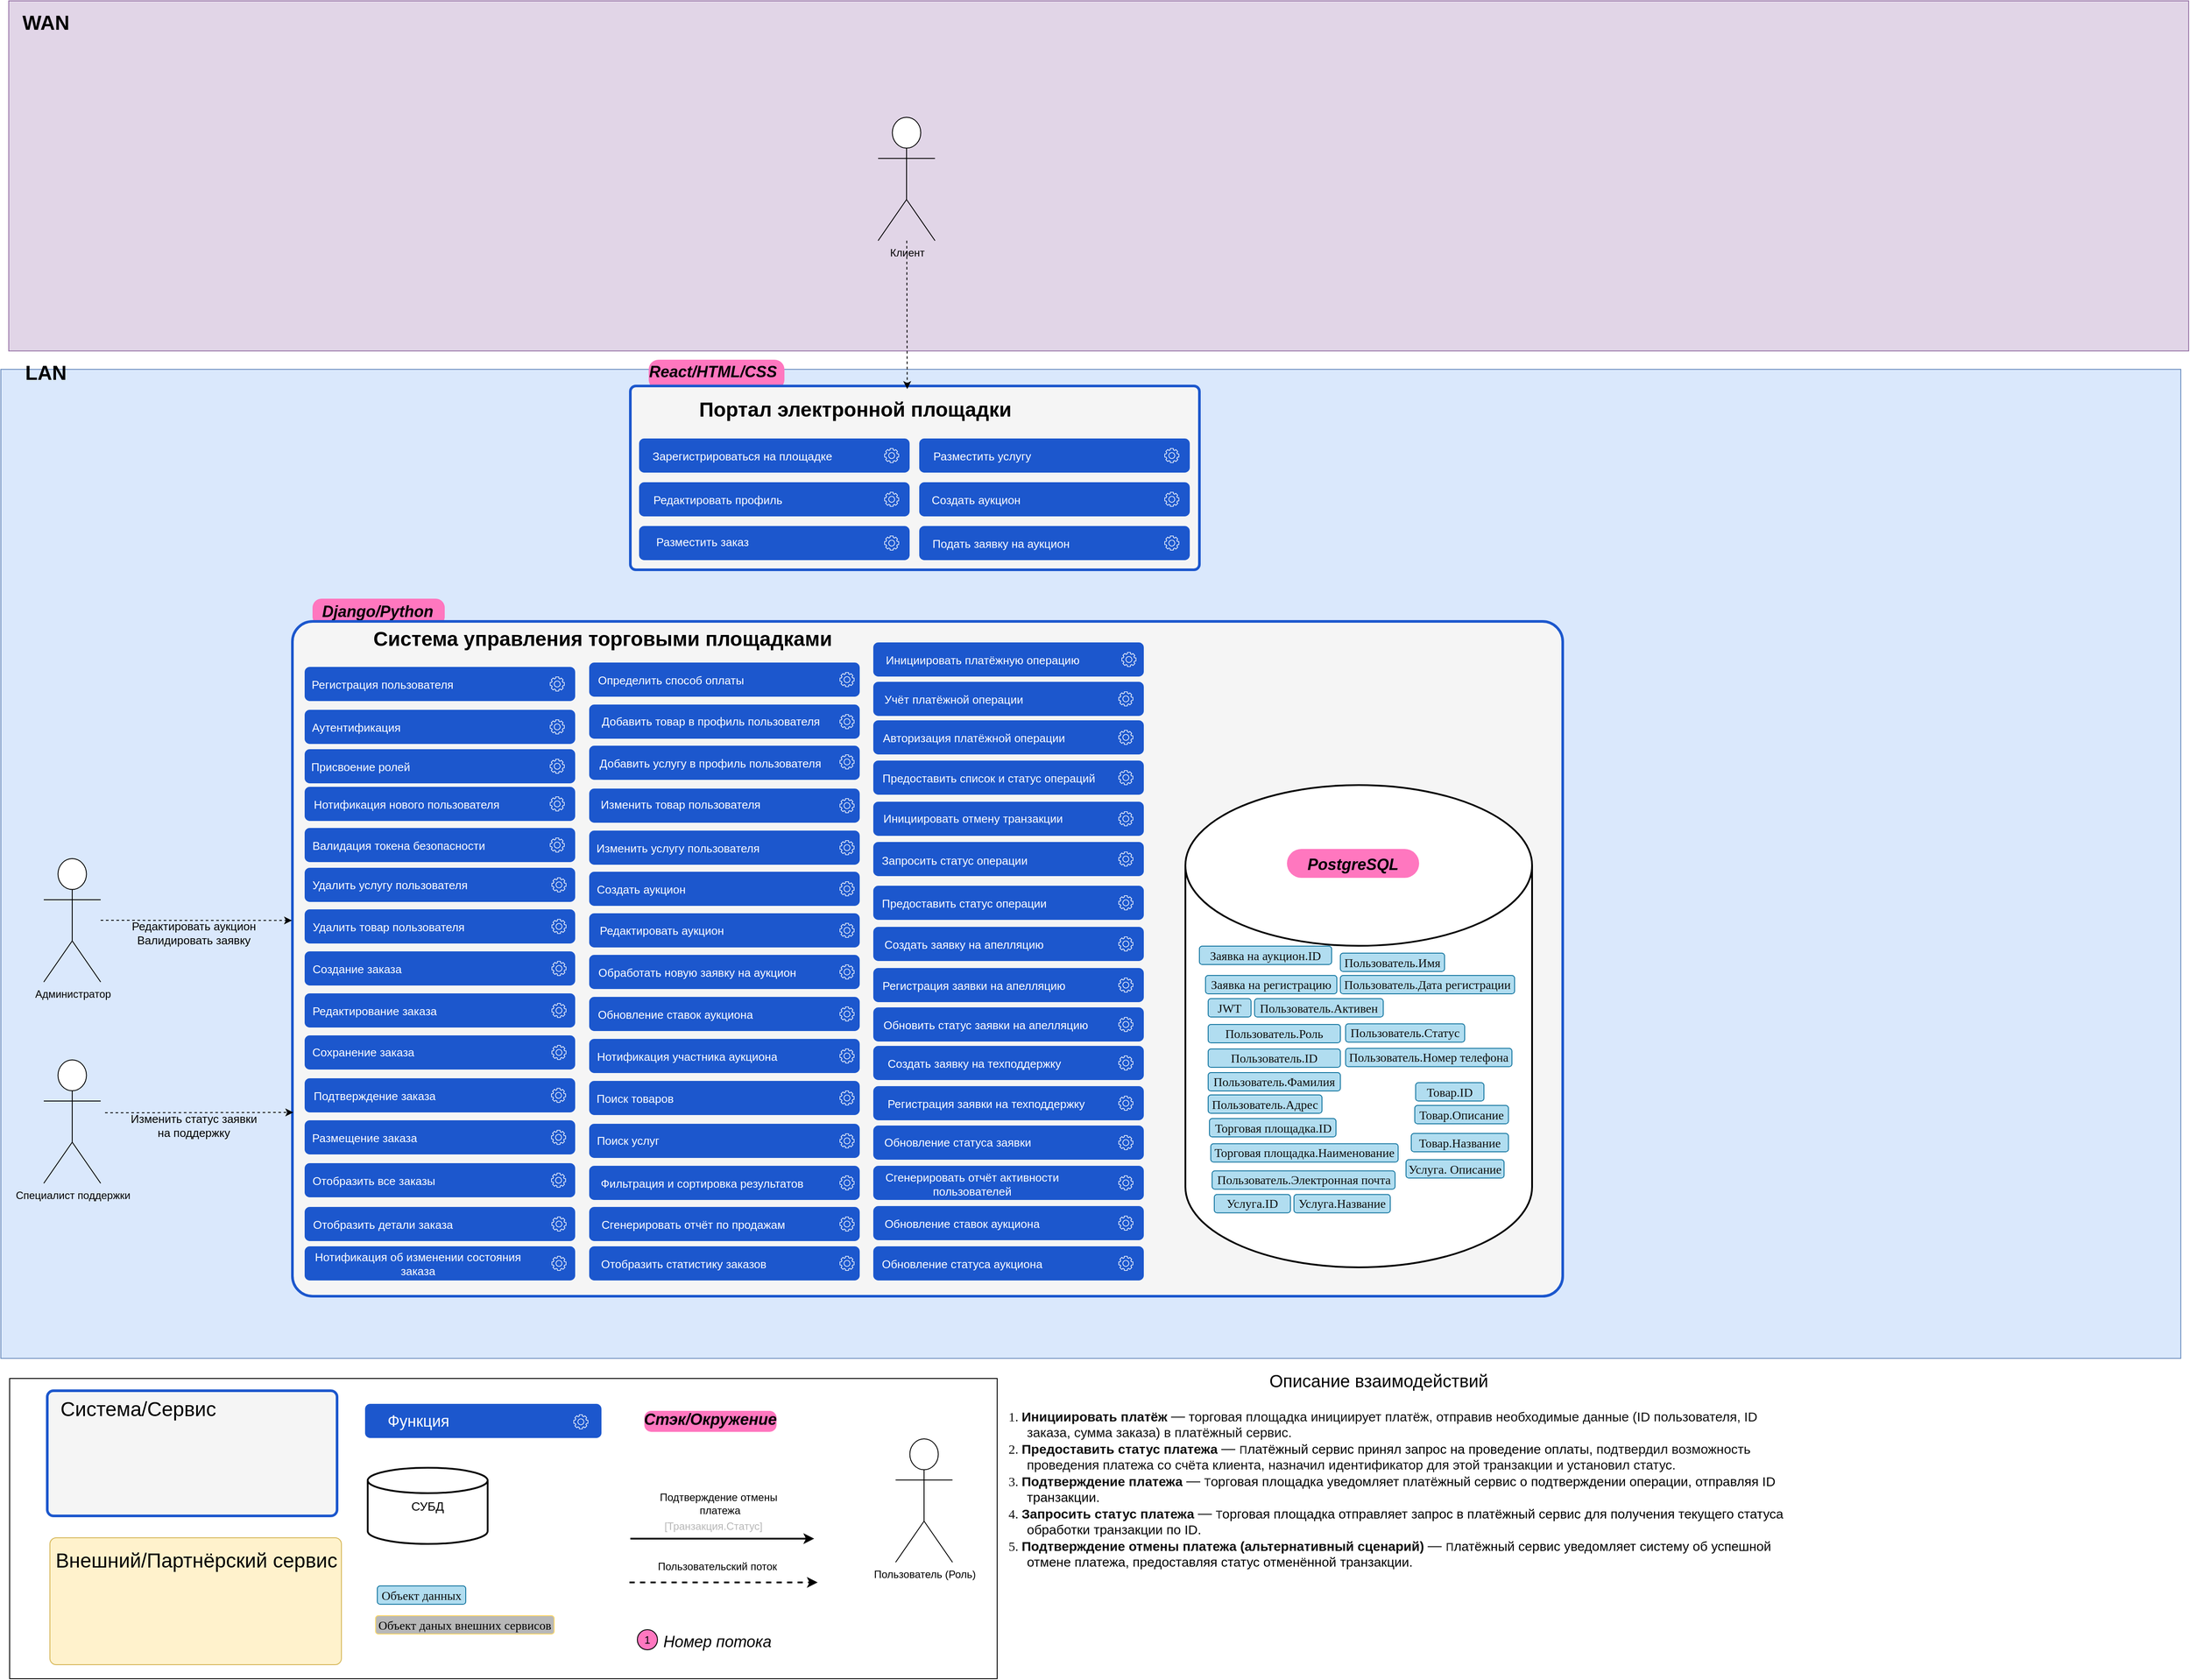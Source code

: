 <mxfile version="20.2.3" type="device" pages="3"><diagram name="DF" id="BleSmaJVXqo2yb7Co1eL"><mxGraphModel dx="481" dy="1624" grid="0" gridSize="10" guides="0" tooltips="0" connect="1" arrows="1" fold="1" page="0" pageScale="1" pageWidth="827" pageHeight="1169" math="0" shadow="0"><root><mxCell id="0"/><mxCell id="1" parent="0"/><mxCell id="cKbgiC5qh_IXnBO1eU4K-99" value="" style="rounded=0;whiteSpace=wrap;html=1;fillColor=#dae8fc;strokeColor=#6c8ebf;" parent="1" vertex="1"><mxGeometry x="951" y="-179" width="2490" height="1130" as="geometry"/></mxCell><mxCell id="kQWFD41fJFxlXKQhT5sF-2" value="" style="group" parent="1" vertex="1" connectable="0"><mxGeometry x="1307" y="78" width="151" height="36" as="geometry"/></mxCell><mxCell id="cKbgiC5qh_IXnBO1eU4K-91" value="&lt;p style=&quot;margin: 0px 0px 0px 13px; text-indent: -13px; font-variant-numeric: normal; font-variant-east-asian: normal; font-variant-alternates: normal; font-kerning: auto; font-optical-sizing: auto; font-feature-settings: normal; font-variation-settings: normal; font-variant-position: normal; font-stretch: normal; font-size: 14px; line-height: normal; color: rgb(14, 14, 14); text-align: start;&quot; class=&quot;p1&quot;&gt;&lt;br&gt;&lt;/p&gt;" style="rounded=1;whiteSpace=wrap;html=1;fillColor=#FF77BF;strokeColor=none;arcSize=33;" parent="kQWFD41fJFxlXKQhT5sF-2" vertex="1"><mxGeometry y="5" width="151" height="31" as="geometry"/></mxCell><mxCell id="cKbgiC5qh_IXnBO1eU4K-92" value="&lt;font style=&quot;font-size: 18px;&quot;&gt;&lt;i&gt;Django/Python&lt;/i&gt;&lt;/font&gt;" style="text;html=1;align=center;verticalAlign=middle;whiteSpace=wrap;rounded=1;shadow=0;fontSize=23;fontStyle=1" parent="kQWFD41fJFxlXKQhT5sF-2" vertex="1"><mxGeometry x="30" width="89" height="36" as="geometry"/></mxCell><mxCell id="kQWFD41fJFxlXKQhT5sF-1" value="" style="group" parent="1" vertex="1" connectable="0"><mxGeometry x="1691" y="-203" width="155" height="49" as="geometry"/></mxCell><mxCell id="cKbgiC5qh_IXnBO1eU4K-166" value="&lt;p style=&quot;margin: 0px 0px 0px 13px; text-indent: -13px; font-variant-numeric: normal; font-variant-east-asian: normal; font-variant-alternates: normal; font-kerning: auto; font-optical-sizing: auto; font-feature-settings: normal; font-variation-settings: normal; font-variant-position: normal; font-stretch: normal; font-size: 14px; line-height: normal; color: rgb(14, 14, 14); text-align: start;&quot; class=&quot;p1&quot;&gt;&lt;br&gt;&lt;/p&gt;" style="rounded=1;whiteSpace=wrap;html=1;fillColor=#FF77BF;strokeColor=none;arcSize=33;" parent="kQWFD41fJFxlXKQhT5sF-1" vertex="1"><mxGeometry y="13" width="155" height="34" as="geometry"/></mxCell><mxCell id="cKbgiC5qh_IXnBO1eU4K-165" value="&lt;font style=&quot;font-size: 18px;&quot;&gt;&lt;i&gt;React/HTML/CSS&lt;/i&gt;&lt;/font&gt;" style="text;html=1;align=center;verticalAlign=middle;whiteSpace=wrap;rounded=1;shadow=0;fontSize=23;fontStyle=1" parent="kQWFD41fJFxlXKQhT5sF-1" vertex="1"><mxGeometry x="29" width="89" height="49" as="geometry"/></mxCell><mxCell id="cKbgiC5qh_IXnBO1eU4K-98" value="" style="rounded=0;whiteSpace=wrap;html=1;fillColor=#e1d5e7;strokeColor=#9673a6;movable=1;resizable=1;rotatable=1;deletable=1;editable=1;locked=0;connectable=1;" parent="1" vertex="1"><mxGeometry x="960" y="-600" width="2490" height="400" as="geometry"/></mxCell><mxCell id="D1CTnjmkYU0Mq4A9S6dc-23" value="" style="rounded=1;whiteSpace=wrap;html=1;arcSize=0;" parent="1" vertex="1"><mxGeometry x="961" y="974" width="1128" height="343" as="geometry"/></mxCell><mxCell id="aNh6FEuhw9lsT8rE3H5J-120" value="" style="rounded=1;whiteSpace=wrap;html=1;arcSize=3;movable=1;resizable=1;rotatable=1;deletable=1;editable=1;locked=0;connectable=1;fillColor=#f5f5f5;strokeColor=#1C57CD;strokeWidth=3;fontColor=#333333;" parent="1" vertex="1"><mxGeometry x="1284" y="109" width="1451" height="771" as="geometry"/></mxCell><mxCell id="aNh6FEuhw9lsT8rE3H5J-121" value="Система управления торговыми площадками" style="text;html=1;align=center;verticalAlign=middle;whiteSpace=wrap;rounded=1;shadow=0;fontSize=23;fontStyle=1" parent="1" vertex="1"><mxGeometry x="1364" y="104" width="549" height="49" as="geometry"/></mxCell><mxCell id="aNh6FEuhw9lsT8rE3H5J-60" value="" style="strokeWidth=2;html=1;shape=mxgraph.flowchart.database;whiteSpace=wrap;rounded=1;movable=1;resizable=1;rotatable=1;deletable=1;editable=1;locked=0;connectable=1;" parent="1" vertex="1"><mxGeometry x="2304" y="296" width="396" height="551" as="geometry"/></mxCell><mxCell id="Tz6aEU4ManMyac2rpAqn-7" value="&lt;p style=&quot;margin: 0px 0px 0px 13px; text-indent: -13px; font-variant-numeric: normal; font-variant-east-asian: normal; font-variant-alternates: normal; font-kerning: auto; font-optical-sizing: auto; font-feature-settings: normal; font-variation-settings: normal; font-variant-position: normal; font-stretch: normal; font-size: 14px; line-height: normal; color: rgb(14, 14, 14); text-align: start;&quot; class=&quot;p1&quot;&gt;&lt;font face=&quot;Times New Roman&quot;&gt;Заявка на аукцион.ID&lt;/font&gt;&lt;/p&gt;" style="rounded=1;whiteSpace=wrap;html=1;fillColor=#b1ddf0;strokeColor=#10739e;" parent="1" vertex="1"><mxGeometry x="2320" y="480" width="151" height="21" as="geometry"/></mxCell><mxCell id="cKbgiC5qh_IXnBO1eU4K-45" value="&lt;p style=&quot;margin: 0px 0px 0px 13px; text-indent: -13px; font-variant-numeric: normal; font-variant-east-asian: normal; font-variant-alternates: normal; font-kerning: auto; font-optical-sizing: auto; font-feature-settings: normal; font-variation-settings: normal; font-variant-position: normal; font-stretch: normal; line-height: normal; color: rgb(14, 14, 14); text-align: start;&quot; class=&quot;p1&quot;&gt;&lt;font style=&quot;font-size: 14px;&quot; face=&quot;Times New Roman&quot;&gt;Заявка на регистрацию&lt;/font&gt;&lt;/p&gt;" style="rounded=1;whiteSpace=wrap;html=1;fillColor=#b1ddf0;strokeColor=#10739e;" parent="1" vertex="1"><mxGeometry x="2327" y="513.5" width="150" height="21" as="geometry"/></mxCell><mxCell id="cKbgiC5qh_IXnBO1eU4K-46" value="&lt;p style=&quot;margin: 0px 0px 0px 13px; text-indent: -13px; font-variant-numeric: normal; font-variant-east-asian: normal; font-variant-alternates: normal; font-kerning: auto; font-optical-sizing: auto; font-feature-settings: normal; font-variation-settings: normal; font-variant-position: normal; font-stretch: normal; line-height: normal; color: rgb(14, 14, 14); text-align: start;&quot; class=&quot;p1&quot;&gt;&lt;font face=&quot;Times New Roman&quot;&gt;&lt;span style=&quot;font-size: 14px;&quot;&gt;JWT&lt;/span&gt;&lt;/font&gt;&lt;/p&gt;" style="rounded=1;whiteSpace=wrap;html=1;fillColor=#b1ddf0;strokeColor=#10739e;" parent="1" vertex="1"><mxGeometry x="2330" y="540" width="49" height="21" as="geometry"/></mxCell><mxCell id="cKbgiC5qh_IXnBO1eU4K-49" value="&lt;p style=&quot;margin: 0px 0px 0px 13px; text-indent: -13px; font-variant-numeric: normal; font-variant-east-asian: normal; font-variant-alternates: normal; font-kerning: auto; font-optical-sizing: auto; font-feature-settings: normal; font-variation-settings: normal; font-variant-position: normal; font-stretch: normal; font-size: 14px; line-height: normal; color: rgb(14, 14, 14); text-align: start;&quot; class=&quot;p1&quot;&gt;&lt;font face=&quot;Times New Roman&quot;&gt;Пользователь.Роль&lt;/font&gt;&lt;/p&gt;" style="rounded=1;whiteSpace=wrap;html=1;fillColor=#b1ddf0;strokeColor=#10739e;" parent="1" vertex="1"><mxGeometry x="2330" y="569.5" width="151" height="21" as="geometry"/></mxCell><mxCell id="cKbgiC5qh_IXnBO1eU4K-50" value="&lt;p style=&quot;margin: 0px 0px 0px 13px; text-indent: -13px; font-variant-numeric: normal; font-variant-east-asian: normal; font-variant-alternates: normal; font-kerning: auto; font-optical-sizing: auto; font-feature-settings: normal; font-variation-settings: normal; font-variant-position: normal; font-stretch: normal; font-size: 14px; line-height: normal; color: rgb(14, 14, 14); text-align: start;&quot; class=&quot;p1&quot;&gt;&lt;font face=&quot;Times New Roman&quot;&gt;Пользователь.ID&lt;/font&gt;&lt;/p&gt;" style="rounded=1;whiteSpace=wrap;html=1;fillColor=#b1ddf0;strokeColor=#10739e;" parent="1" vertex="1"><mxGeometry x="2330" y="597.5" width="151" height="21" as="geometry"/></mxCell><mxCell id="cKbgiC5qh_IXnBO1eU4K-56" value="&lt;p style=&quot;margin: 0px 0px 0px 13px; text-indent: -13px; font-variant-numeric: normal; font-variant-east-asian: normal; font-variant-alternates: normal; font-kerning: auto; font-optical-sizing: auto; font-feature-settings: normal; font-variation-settings: normal; font-variant-position: normal; font-stretch: normal; font-size: 14px; line-height: normal; color: rgb(14, 14, 14); text-align: start;&quot; class=&quot;p1&quot;&gt;&lt;font face=&quot;Times New Roman&quot;&gt;Пользователь.Имя&lt;/font&gt;&lt;/p&gt;" style="rounded=1;whiteSpace=wrap;html=1;fillColor=#b1ddf0;strokeColor=#10739e;" parent="1" vertex="1"><mxGeometry x="2481" y="488" width="119" height="21" as="geometry"/></mxCell><mxCell id="cKbgiC5qh_IXnBO1eU4K-57" value="&lt;p style=&quot;margin: 0px 0px 0px 13px; text-indent: -13px; font-variant-numeric: normal; font-variant-east-asian: normal; font-variant-alternates: normal; font-kerning: auto; font-optical-sizing: auto; font-feature-settings: normal; font-variation-settings: normal; font-variant-position: normal; font-stretch: normal; font-size: 14px; line-height: normal; color: rgb(14, 14, 14); text-align: start;&quot; class=&quot;p1&quot;&gt;&lt;font face=&quot;Times New Roman&quot;&gt;Пользователь.Фамилия&lt;/font&gt;&lt;/p&gt;" style="rounded=1;whiteSpace=wrap;html=1;fillColor=#b1ddf0;strokeColor=#10739e;" parent="1" vertex="1"><mxGeometry x="2330" y="624.5" width="151" height="21" as="geometry"/></mxCell><mxCell id="cKbgiC5qh_IXnBO1eU4K-60" value="&lt;p style=&quot;margin: 0px 0px 0px 13px; text-indent: -13px; font-variant-numeric: normal; font-variant-east-asian: normal; font-variant-alternates: normal; font-kerning: auto; font-optical-sizing: auto; font-feature-settings: normal; font-variation-settings: normal; font-variant-position: normal; font-stretch: normal; font-size: 14px; line-height: normal; color: rgb(14, 14, 14); text-align: start;&quot; class=&quot;p1&quot;&gt;&lt;font face=&quot;Times New Roman&quot;&gt;Пользователь.Адрес&lt;/font&gt;&lt;/p&gt;" style="rounded=1;whiteSpace=wrap;html=1;fillColor=#b1ddf0;strokeColor=#10739e;" parent="1" vertex="1"><mxGeometry x="2330" y="650" width="130" height="21" as="geometry"/></mxCell><mxCell id="cKbgiC5qh_IXnBO1eU4K-68" value="&lt;p style=&quot;margin: 0px 0px 0px 13px; text-indent: -13px; font-variant-numeric: normal; font-variant-east-asian: normal; font-variant-alternates: normal; font-kerning: auto; font-optical-sizing: auto; font-feature-settings: normal; font-variation-settings: normal; font-variant-position: normal; font-stretch: normal; font-size: 14px; line-height: normal; color: rgb(14, 14, 14); text-align: start;&quot; class=&quot;p1&quot;&gt;&lt;font face=&quot;Times New Roman&quot;&gt;Пользователь.Дата регистрации&lt;/font&gt;&lt;/p&gt;" style="rounded=1;whiteSpace=wrap;html=1;fillColor=#b1ddf0;strokeColor=#10739e;" parent="1" vertex="1"><mxGeometry x="2481" y="513.5" width="199" height="21" as="geometry"/></mxCell><mxCell id="cKbgiC5qh_IXnBO1eU4K-69" value="&lt;p style=&quot;margin: 0px 0px 0px 13px; text-indent: -13px; font-variant-numeric: normal; font-variant-east-asian: normal; font-variant-alternates: normal; font-kerning: auto; font-optical-sizing: auto; font-feature-settings: normal; font-variation-settings: normal; font-variant-position: normal; font-stretch: normal; font-size: 14px; line-height: normal; color: rgb(14, 14, 14); text-align: start;&quot; class=&quot;p1&quot;&gt;&lt;font face=&quot;Times New Roman&quot;&gt;Пользователь.Статус&lt;/font&gt;&lt;/p&gt;" style="rounded=1;whiteSpace=wrap;html=1;fillColor=#b1ddf0;strokeColor=#10739e;" parent="1" vertex="1"><mxGeometry x="2487" y="568.75" width="136" height="21" as="geometry"/></mxCell><mxCell id="cKbgiC5qh_IXnBO1eU4K-70" value="&lt;p style=&quot;margin: 0px 0px 0px 13px; text-indent: -13px; font-variant-numeric: normal; font-variant-east-asian: normal; font-variant-alternates: normal; font-kerning: auto; font-optical-sizing: auto; font-feature-settings: normal; font-variation-settings: normal; font-variant-position: normal; font-stretch: normal; font-size: 14px; line-height: normal; color: rgb(14, 14, 14); text-align: start;&quot; class=&quot;p1&quot;&gt;&lt;font face=&quot;Times New Roman&quot;&gt;Пользователь.Электронная почта&lt;/font&gt;&lt;/p&gt;" style="rounded=1;whiteSpace=wrap;html=1;fillColor=#b1ddf0;strokeColor=#10739e;" parent="1" vertex="1"><mxGeometry x="2334.5" y="736.75" width="209" height="21" as="geometry"/></mxCell><mxCell id="cKbgiC5qh_IXnBO1eU4K-71" value="&lt;p style=&quot;margin: 0px 0px 0px 13px; text-indent: -13px; font-variant-numeric: normal; font-variant-east-asian: normal; font-variant-alternates: normal; font-kerning: auto; font-optical-sizing: auto; font-feature-settings: normal; font-variation-settings: normal; font-variant-position: normal; font-stretch: normal; font-size: 14px; line-height: normal; color: rgb(14, 14, 14); text-align: start;&quot; class=&quot;p1&quot;&gt;&lt;font face=&quot;Times New Roman&quot;&gt;Пользователь.Номер телефона&lt;/font&gt;&lt;/p&gt;" style="rounded=1;whiteSpace=wrap;html=1;fillColor=#b1ddf0;strokeColor=#10739e;" parent="1" vertex="1"><mxGeometry x="2487" y="596.75" width="190" height="21" as="geometry"/></mxCell><mxCell id="cKbgiC5qh_IXnBO1eU4K-74" value="&lt;p style=&quot;margin: 0px 0px 0px 13px; text-indent: -13px; font-variant-numeric: normal; font-variant-east-asian: normal; font-variant-alternates: normal; font-kerning: auto; font-optical-sizing: auto; font-feature-settings: normal; font-variation-settings: normal; font-variant-position: normal; font-stretch: normal; font-size: 14px; line-height: normal; color: rgb(14, 14, 14); text-align: start;&quot; class=&quot;p1&quot;&gt;&lt;font face=&quot;Times New Roman&quot;&gt;Торговая площадка.ID&lt;/font&gt;&lt;/p&gt;" style="rounded=1;whiteSpace=wrap;html=1;fillColor=#b1ddf0;strokeColor=#10739e;" parent="1" vertex="1"><mxGeometry x="2331.5" y="677" width="144.5" height="21" as="geometry"/></mxCell><mxCell id="cKbgiC5qh_IXnBO1eU4K-75" value="&lt;p style=&quot;margin: 0px 0px 0px 13px; text-indent: -13px; font-variant-numeric: normal; font-variant-east-asian: normal; font-variant-alternates: normal; font-kerning: auto; font-optical-sizing: auto; font-feature-settings: normal; font-variation-settings: normal; font-variant-position: normal; font-stretch: normal; font-size: 14px; line-height: normal; color: rgb(14, 14, 14); text-align: start;&quot; class=&quot;p1&quot;&gt;&lt;font face=&quot;Times New Roman&quot;&gt;Торговая площадка.Наименование&lt;/font&gt;&lt;/p&gt;" style="rounded=1;whiteSpace=wrap;html=1;fillColor=#b1ddf0;strokeColor=#10739e;" parent="1" vertex="1"><mxGeometry x="2333" y="705.75" width="214" height="21" as="geometry"/></mxCell><mxCell id="cKbgiC5qh_IXnBO1eU4K-77" value="&lt;p style=&quot;margin: 0px 0px 0px 13px; text-indent: -13px; font-variant-numeric: normal; font-variant-east-asian: normal; font-variant-alternates: normal; font-kerning: auto; font-optical-sizing: auto; font-feature-settings: normal; font-variation-settings: normal; font-variant-position: normal; font-stretch: normal; font-size: 14px; line-height: normal; color: rgb(14, 14, 14); text-align: start;&quot; class=&quot;p1&quot;&gt;&lt;font face=&quot;Times New Roman&quot;&gt;Пользователь.Активен&lt;/font&gt;&lt;/p&gt;" style="rounded=1;whiteSpace=wrap;html=1;fillColor=#b1ddf0;strokeColor=#10739e;" parent="1" vertex="1"><mxGeometry x="2383" y="540" width="147" height="21" as="geometry"/></mxCell><mxCell id="cKbgiC5qh_IXnBO1eU4K-84" value="&lt;p style=&quot;margin: 0px 0px 0px 13px; text-indent: -13px; font-variant-numeric: normal; font-variant-east-asian: normal; font-variant-alternates: normal; font-kerning: auto; font-optical-sizing: auto; font-feature-settings: normal; font-variation-settings: normal; font-variant-position: normal; font-stretch: normal; font-size: 14px; line-height: normal; color: rgb(14, 14, 14); text-align: start;&quot; class=&quot;p1&quot;&gt;&lt;font face=&quot;Times New Roman&quot;&gt;Услуга.ID&lt;/font&gt;&lt;/p&gt;" style="rounded=1;whiteSpace=wrap;html=1;fillColor=#b1ddf0;strokeColor=#10739e;" parent="1" vertex="1"><mxGeometry x="2337" y="763.75" width="87" height="21" as="geometry"/></mxCell><mxCell id="cKbgiC5qh_IXnBO1eU4K-85" value="&lt;p style=&quot;margin: 0px 0px 0px 13px; text-indent: -13px; font-variant-numeric: normal; font-variant-east-asian: normal; font-variant-alternates: normal; font-kerning: auto; font-optical-sizing: auto; font-feature-settings: normal; font-variation-settings: normal; font-variant-position: normal; font-stretch: normal; font-size: 14px; line-height: normal; color: rgb(14, 14, 14); text-align: start;&quot; class=&quot;p1&quot;&gt;&lt;font face=&quot;Times New Roman&quot;&gt;Услуга.Название&lt;/font&gt;&lt;/p&gt;" style="rounded=1;whiteSpace=wrap;html=1;fillColor=#b1ddf0;strokeColor=#10739e;" parent="1" vertex="1"><mxGeometry x="2428" y="763.75" width="110" height="21" as="geometry"/></mxCell><mxCell id="cKbgiC5qh_IXnBO1eU4K-86" value="&lt;p style=&quot;margin: 0px 0px 0px 13px; text-indent: -13px; font-variant-numeric: normal; font-variant-east-asian: normal; font-variant-alternates: normal; font-kerning: auto; font-optical-sizing: auto; font-feature-settings: normal; font-variation-settings: normal; font-variant-position: normal; font-stretch: normal; font-size: 14px; line-height: normal; color: rgb(14, 14, 14); text-align: start;&quot; class=&quot;p1&quot;&gt;&lt;font face=&quot;Times New Roman&quot;&gt;Услуга. Описание&lt;/font&gt;&lt;/p&gt;" style="rounded=1;whiteSpace=wrap;html=1;fillColor=#b1ddf0;strokeColor=#10739e;" parent="1" vertex="1"><mxGeometry x="2556" y="724" width="112" height="21" as="geometry"/></mxCell><mxCell id="cKbgiC5qh_IXnBO1eU4K-87" value="&lt;p style=&quot;margin: 0px 0px 0px 13px; text-indent: -13px; font-variant-numeric: normal; font-variant-east-asian: normal; font-variant-alternates: normal; font-kerning: auto; font-optical-sizing: auto; font-feature-settings: normal; font-variation-settings: normal; font-variant-position: normal; font-stretch: normal; font-size: 14px; line-height: normal; color: rgb(14, 14, 14); text-align: start;&quot; class=&quot;p1&quot;&gt;&lt;font face=&quot;Times New Roman&quot;&gt;Товар.ID&lt;/font&gt;&lt;/p&gt;" style="rounded=1;whiteSpace=wrap;html=1;fillColor=#b1ddf0;strokeColor=#10739e;" parent="1" vertex="1"><mxGeometry x="2567" y="636" width="78" height="21" as="geometry"/></mxCell><mxCell id="cKbgiC5qh_IXnBO1eU4K-88" value="&lt;p style=&quot;margin: 0px 0px 0px 13px; text-indent: -13px; font-variant-numeric: normal; font-variant-east-asian: normal; font-variant-alternates: normal; font-kerning: auto; font-optical-sizing: auto; font-feature-settings: normal; font-variation-settings: normal; font-variant-position: normal; font-stretch: normal; font-size: 14px; line-height: normal; color: rgb(14, 14, 14); text-align: start;&quot; class=&quot;p1&quot;&gt;&lt;font face=&quot;Times New Roman&quot;&gt;Товар.Название&lt;/font&gt;&lt;/p&gt;" style="rounded=1;whiteSpace=wrap;html=1;fillColor=#b1ddf0;strokeColor=#10739e;" parent="1" vertex="1"><mxGeometry x="2562" y="694" width="111" height="21" as="geometry"/></mxCell><mxCell id="cKbgiC5qh_IXnBO1eU4K-89" value="&lt;p style=&quot;margin: 0px 0px 0px 13px; text-indent: -13px; font-variant-numeric: normal; font-variant-east-asian: normal; font-variant-alternates: normal; font-kerning: auto; font-optical-sizing: auto; font-feature-settings: normal; font-variation-settings: normal; font-variant-position: normal; font-stretch: normal; font-size: 14px; line-height: normal; color: rgb(14, 14, 14); text-align: start;&quot; class=&quot;p1&quot;&gt;&lt;font face=&quot;Times New Roman&quot;&gt;Товар.Описание&lt;/font&gt;&lt;/p&gt;" style="rounded=1;whiteSpace=wrap;html=1;fillColor=#b1ddf0;strokeColor=#10739e;" parent="1" vertex="1"><mxGeometry x="2566" y="662" width="107" height="21" as="geometry"/></mxCell><mxCell id="cKbgiC5qh_IXnBO1eU4K-95" value="Администратор" style="shape=umlActor;verticalLabelPosition=bottom;verticalAlign=top;html=1;outlineConnect=0;rounded=1;" parent="1" vertex="1"><mxGeometry x="1000" y="380" width="65" height="141" as="geometry"/></mxCell><mxCell id="cKbgiC5qh_IXnBO1eU4K-96" value="" style="endArrow=classic;html=1;rounded=1;dashed=1;entryX=0.961;entryY=0.023;entryDx=0;entryDy=0;entryPerimeter=0;" parent="1" source="cKbgiC5qh_IXnBO1eU4K-95" target="cKbgiC5qh_IXnBO1eU4K-154" edge="1"><mxGeometry width="50" height="50" relative="1" as="geometry"><mxPoint x="1166" y="544" as="sourcePoint"/><mxPoint x="1162" y="979" as="targetPoint"/><Array as="points"/></mxGeometry></mxCell><mxCell id="cKbgiC5qh_IXnBO1eU4K-100" value="WAN" style="text;html=1;align=center;verticalAlign=middle;whiteSpace=wrap;rounded=1;shadow=0;fontSize=23;fontStyle=1" parent="1" vertex="1"><mxGeometry x="960" y="-600" width="85" height="49" as="geometry"/></mxCell><mxCell id="cKbgiC5qh_IXnBO1eU4K-101" value="LAN" style="text;html=1;align=center;verticalAlign=middle;whiteSpace=wrap;rounded=1;shadow=0;fontSize=23;fontStyle=1" parent="1" vertex="1"><mxGeometry x="960" y="-200" width="85" height="49" as="geometry"/></mxCell><mxCell id="cKbgiC5qh_IXnBO1eU4K-154" value="Редактировать аукцион&lt;div&gt;Валидировать заявку&lt;/div&gt;" style="text;html=1;align=center;verticalAlign=middle;whiteSpace=wrap;rounded=1;fontSize=13;" parent="1" vertex="1"><mxGeometry x="1050" y="450" width="243" height="30" as="geometry"/></mxCell><mxCell id="cKbgiC5qh_IXnBO1eU4K-157" value="Специалист поддержки" style="shape=umlActor;verticalLabelPosition=bottom;verticalAlign=top;html=1;outlineConnect=0;rounded=1;" parent="1" vertex="1"><mxGeometry x="1000" y="610" width="65" height="141" as="geometry"/></mxCell><mxCell id="cKbgiC5qh_IXnBO1eU4K-160" value="" style="endArrow=classic;html=1;rounded=1;dashed=1;" parent="1" edge="1"><mxGeometry width="50" height="50" relative="1" as="geometry"><mxPoint x="1070" y="670.434" as="sourcePoint"/><mxPoint x="1285" y="670" as="targetPoint"/><Array as="points"/></mxGeometry></mxCell><mxCell id="cKbgiC5qh_IXnBO1eU4K-162" value="&lt;div&gt;Изменить статус заявки&lt;/div&gt;&lt;div&gt;на поддержку&lt;/div&gt;" style="text;html=1;align=center;verticalAlign=middle;whiteSpace=wrap;rounded=1;fontSize=13;" parent="1" vertex="1"><mxGeometry x="1050" y="670" width="243" height="30" as="geometry"/></mxCell><mxCell id="cKbgiC5qh_IXnBO1eU4K-163" value="" style="rounded=1;whiteSpace=wrap;html=1;arcSize=3;fillColor=#f5f5f5;strokeColor=#1C57CD;strokeWidth=3;align=center;verticalAlign=middle;fontFamily=Helvetica;fontSize=12;fontColor=#333333;resizable=1;" parent="1" vertex="1"><mxGeometry x="1670" y="-160" width="650" height="210" as="geometry"/></mxCell><mxCell id="cKbgiC5qh_IXnBO1eU4K-164" value="Портал электронной площадки" style="text;html=1;align=center;verticalAlign=middle;whiteSpace=wrap;rounded=1;shadow=0;fontSize=23;fontStyle=1" parent="1" vertex="1"><mxGeometry x="1737" y="-158" width="380" height="49" as="geometry"/></mxCell><mxCell id="D1CTnjmkYU0Mq4A9S6dc-4" value="&lt;p style=&quot;margin: 0px 0px 0px 13px; text-indent: -13px; font-variant-numeric: normal; font-variant-east-asian: normal; font-variant-alternates: normal; font-kerning: auto; font-optical-sizing: auto; font-feature-settings: normal; font-variation-settings: normal; font-variant-position: normal; font-stretch: normal; font-size: 14px; line-height: normal; color: rgb(14, 14, 14); text-align: start;&quot; class=&quot;p1&quot;&gt;&lt;font face=&quot;Times New Roman&quot;&gt;Объект данных&lt;/font&gt;&lt;/p&gt;" style="rounded=1;whiteSpace=wrap;html=1;fillColor=#b1ddf0;strokeColor=#10739e;" parent="1" vertex="1"><mxGeometry x="1381" y="1211" width="101" height="21" as="geometry"/></mxCell><mxCell id="D1CTnjmkYU0Mq4A9S6dc-11" value="&lt;font style=&quot;font-size: 14px;&quot;&gt;СУБД&lt;/font&gt;" style="strokeWidth=2;html=1;shape=mxgraph.flowchart.database;whiteSpace=wrap;rounded=1;movable=1;resizable=1;rotatable=1;deletable=1;editable=1;locked=0;connectable=1;" parent="1" vertex="1"><mxGeometry x="1370" y="1076" width="137" height="87" as="geometry"/></mxCell><mxCell id="D1CTnjmkYU0Mq4A9S6dc-14" value="Пользователь (Роль)" style="shape=umlActor;verticalLabelPosition=bottom;verticalAlign=top;html=1;outlineConnect=0;rounded=1;" parent="1" vertex="1"><mxGeometry x="1973" y="1043" width="65" height="141" as="geometry"/></mxCell><mxCell id="D1CTnjmkYU0Mq4A9S6dc-16" value="&lt;p style=&quot;margin: 0px 0px 0px 13px; text-indent: -13px; font-variant-numeric: normal; font-variant-east-asian: normal; font-variant-alternates: normal; font-kerning: auto; font-optical-sizing: auto; font-feature-settings: normal; font-variation-settings: normal; font-variant-position: normal; font-stretch: normal; line-height: normal; text-align: start;&quot; class=&quot;p1&quot;&gt;&lt;span style=&quot;text-align: center; text-indent: 0px;&quot;&gt;&lt;font style=&quot;font-size: 14px;&quot; face=&quot;Times New Roman&quot;&gt;Объект даных внешних сервисов&lt;/font&gt;&lt;/span&gt;&lt;br&gt;&lt;/p&gt;" style="rounded=1;whiteSpace=wrap;html=1;fillColor=#B8B8B8;strokeColor=#FFD966;" parent="1" vertex="1"><mxGeometry x="1379" y="1245" width="204" height="21" as="geometry"/></mxCell><mxCell id="D1CTnjmkYU0Mq4A9S6dc-17" value="" style="endArrow=classic;html=1;rounded=1;curved=0;strokeWidth=2;" parent="1" edge="1"><mxGeometry width="50" height="50" relative="1" as="geometry"><mxPoint x="1670" y="1157" as="sourcePoint"/><mxPoint x="1880" y="1157" as="targetPoint"/><Array as="points"><mxPoint x="1670" y="1157"/></Array></mxGeometry></mxCell><mxCell id="D1CTnjmkYU0Mq4A9S6dc-18" value="&lt;font style=&quot;font-size: 12px;&quot;&gt;Подтверждение отмены&amp;nbsp;&lt;/font&gt;&lt;div&gt;&lt;font style=&quot;font-size: 12px;&quot;&gt;платежа&lt;/font&gt;&lt;/div&gt;" style="edgeLabel;html=1;align=center;verticalAlign=middle;resizable=0;points=[];rounded=1;" parent="D1CTnjmkYU0Mq4A9S6dc-17" vertex="1" connectable="0"><mxGeometry x="0.194" y="1" relative="1" as="geometry"><mxPoint x="-24" y="-39" as="offset"/></mxGeometry></mxCell><mxCell id="D1CTnjmkYU0Mq4A9S6dc-19" value="&lt;font style=&quot;font-size: 12px;&quot;&gt;[Транзакция.Статус]&lt;/font&gt;" style="text;html=1;align=center;verticalAlign=middle;whiteSpace=wrap;rounded=1;fontSize=13;labelBackgroundColor=none;fontColor=#B8B8B8;" parent="1" vertex="1"><mxGeometry x="1685" y="1127" width="160" height="30" as="geometry"/></mxCell><mxCell id="D1CTnjmkYU0Mq4A9S6dc-20" value="" style="endArrow=classic;html=1;rounded=1;dashed=1;strokeWidth=2;" parent="1" edge="1"><mxGeometry width="50" height="50" relative="1" as="geometry"><mxPoint x="1669" y="1207" as="sourcePoint"/><mxPoint x="1884" y="1207" as="targetPoint"/><Array as="points"/></mxGeometry></mxCell><mxCell id="D1CTnjmkYU0Mq4A9S6dc-21" value="&lt;span style=&quot;font-size: 12px;&quot;&gt;Пользовательский поток&lt;/span&gt;" style="edgeLabel;html=1;align=center;verticalAlign=middle;resizable=0;points=[];rounded=1;" parent="1" vertex="1" connectable="0"><mxGeometry x="1770.995" y="1236" as="geometry"><mxPoint x="-2" y="-47" as="offset"/></mxGeometry></mxCell><mxCell id="Tz6aEU4ManMyac2rpAqn-4" value="Клиент" style="shape=umlActor;verticalLabelPosition=bottom;verticalAlign=top;html=1;outlineConnect=0;rounded=1;" parent="1" vertex="1"><mxGeometry x="1953" y="-467" width="65" height="141" as="geometry"/></mxCell><mxCell id="Tz6aEU4ManMyac2rpAqn-10" value="" style="endArrow=classic;html=1;rounded=1;dashed=1;entryX=0.727;entryY=0.031;entryDx=0;entryDy=0;entryPerimeter=0;fontSize=12;" parent="1" source="Tz6aEU4ManMyac2rpAqn-4" edge="1"><mxGeometry width="50" height="50" relative="1" as="geometry"><mxPoint x="1985" y="-420" as="sourcePoint"/><mxPoint x="1986.26" y="-156.481" as="targetPoint"/><Array as="points"/></mxGeometry></mxCell><mxCell id="jEkXnfsxQ-_I6rloK0n_-4" value="1" style="ellipse;whiteSpace=wrap;html=1;aspect=fixed;rounded=1;fillColor=#FF77BF;" parent="1" vertex="1"><mxGeometry x="1678" y="1261" width="23" height="23" as="geometry"/></mxCell><mxCell id="jEkXnfsxQ-_I6rloK0n_-9" value="&lt;span style=&quot;font-size: 18px;&quot;&gt;&lt;i&gt;Номер потока&lt;/i&gt;&lt;/span&gt;" style="text;html=1;align=center;verticalAlign=middle;whiteSpace=wrap;rounded=1;shadow=0;fontSize=23;fontStyle=0" parent="1" vertex="1"><mxGeometry x="1689" y="1248" width="161" height="49" as="geometry"/></mxCell><mxCell id="d3r_7VUgfL_-Ddzbqp2A-3" value="&lt;h1 style=&quot;margin-top: 0px; font-size: 15px;&quot;&gt;&lt;p class=&quot;p1&quot; style=&quot;margin: 0px 0px 0px 21px; text-indent: -21px; font-variant-numeric: normal; font-variant-east-asian: normal; font-variant-alternates: normal; font-kerning: auto; font-optical-sizing: auto; font-feature-settings: normal; font-variation-settings: normal; font-variant-position: normal; font-stretch: normal; font-size: 15px; line-height: normal; color: rgb(14, 14, 14);&quot;&gt;&lt;span class=&quot;s1&quot; style=&quot;font-weight: 400; font-variant-numeric: normal; font-variant-east-asian: normal; font-variant-alternates: normal; font-kerning: auto; font-optical-sizing: auto; font-feature-settings: normal; font-variation-settings: normal; font-variant-position: normal; font-stretch: normal; line-height: normal; font-family: &amp;quot;Times New Roman&amp;quot;; font-size: 15px;&quot;&gt;1.&amp;nbsp;&lt;/span&gt;&lt;b style=&quot;font-size: 15px;&quot;&gt;Инициировать платёж&lt;/b&gt;&lt;b style=&quot;font-weight: 400; font-size: 15px;&quot;&gt;&amp;nbsp;&lt;/b&gt;&lt;span style=&quot;background-color: initial; color: rgb(51, 51, 51); font-family: &amp;quot;YS Text&amp;quot;, -apple-system, BlinkMacSystemFont, Arial, Helvetica, sans-serif; font-size: 16px; font-weight: 400;&quot;&gt;—&lt;/span&gt;&lt;span style=&quot;background-color: initial; color: rgb(0, 0, 0); font-weight: normal;&quot;&gt;&amp;nbsp;т&lt;/span&gt;&lt;span style=&quot;background-color: initial; font-weight: 400;&quot;&gt;орговая площадка инициирует платёж, отправив необходимые данные (ID пользователя, ID заказа, сумма заказа) в платёжный сервис.&lt;/span&gt;&lt;/p&gt;&lt;p class=&quot;p1&quot; style=&quot;margin: 0px 0px 0px 21px; text-indent: -21px; font-variant-numeric: normal; font-variant-east-asian: normal; font-variant-alternates: normal; font-kerning: auto; font-optical-sizing: auto; font-feature-settings: normal; font-variation-settings: normal; font-variant-position: normal; font-weight: 400; font-stretch: normal; font-size: 15px; line-height: normal; color: rgb(14, 14, 14);&quot;&gt;&lt;span class=&quot;s1&quot; style=&quot;font-variant-numeric: normal; font-variant-east-asian: normal; font-variant-alternates: normal; font-kerning: auto; font-optical-sizing: auto; font-feature-settings: normal; font-variation-settings: normal; font-variant-position: normal; font-stretch: normal; line-height: normal; font-family: &amp;quot;Times New Roman&amp;quot;; font-size: 15px;&quot;&gt;2.&amp;nbsp;&lt;/span&gt;&lt;b style=&quot;font-size: 15px;&quot;&gt;Предоставить статус платежа&amp;nbsp;&lt;/b&gt;&lt;span style=&quot;background-color: initial; color: rgb(51, 51, 51); font-family: &amp;quot;YS Text&amp;quot;, -apple-system, BlinkMacSystemFont, Arial, Helvetica, sans-serif; font-size: 16px;&quot;&gt;— п&lt;/span&gt;&lt;span style=&quot;background-color: initial; color: rgb(0, 0, 0);&quot;&gt;латё&lt;/span&gt;&lt;span style=&quot;background-color: initial; color: rgb(0, 0, 0);&quot;&gt;жный сервис принял запрос на проведение оплаты,&lt;/span&gt;&lt;span style=&quot;background-color: initial;&quot; class=&quot;Apple-converted-space&quot;&gt;&amp;nbsp;&lt;/span&gt;&lt;span style=&quot;background-color: initial;&quot;&gt;подтвердил возможность проведения платежа со счёта клиента, назначил идентификатор для этой транзакции и установил статус.&lt;/span&gt;&lt;/p&gt;&lt;p class=&quot;p1&quot; style=&quot;margin: 0px 0px 0px 21px; text-indent: -21px; font-variant-numeric: normal; font-variant-east-asian: normal; font-variant-alternates: normal; font-kerning: auto; font-optical-sizing: auto; font-feature-settings: normal; font-variation-settings: normal; font-variant-position: normal; font-weight: 400; font-stretch: normal; font-size: 15px; line-height: normal; color: rgb(14, 14, 14);&quot;&gt;&lt;span class=&quot;s1&quot; style=&quot;font-variant-numeric: normal; font-variant-east-asian: normal; font-variant-alternates: normal; font-kerning: auto; font-optical-sizing: auto; font-feature-settings: normal; font-variation-settings: normal; font-variant-position: normal; font-stretch: normal; line-height: normal; font-family: &amp;quot;Times New Roman&amp;quot;; font-size: 15px;&quot;&gt;3.&amp;nbsp;&lt;/span&gt;&lt;b style=&quot;font-size: 15px;&quot;&gt;Подтверждение платежа&amp;nbsp;&lt;/b&gt;&lt;span style=&quot;background-color: initial; color: rgb(51, 51, 51); font-family: &amp;quot;YS Text&amp;quot;, -apple-system, BlinkMacSystemFont, Arial, Helvetica, sans-serif; font-size: 16px;&quot;&gt;— т&lt;/span&gt;&lt;span style=&quot;background-color: initial; color: rgb(0, 0, 0);&quot;&gt;орговая площадка уведомляет платёжный сервис о подтверждении операции, отправляя ID транзакции.&lt;/span&gt;&lt;/p&gt;&lt;p class=&quot;p1&quot; style=&quot;margin: 0px 0px 0px 21px; text-indent: -21px; font-variant-numeric: normal; font-variant-east-asian: normal; font-variant-alternates: normal; font-kerning: auto; font-optical-sizing: auto; font-feature-settings: normal; font-variation-settings: normal; font-variant-position: normal; font-weight: 400; font-stretch: normal; font-size: 15px; line-height: normal; color: rgb(14, 14, 14);&quot;&gt;&lt;span class=&quot;s1&quot; style=&quot;font-variant-numeric: normal; font-variant-east-asian: normal; font-variant-alternates: normal; font-kerning: auto; font-optical-sizing: auto; font-feature-settings: normal; font-variation-settings: normal; font-variant-position: normal; font-stretch: normal; line-height: normal; font-family: &amp;quot;Times New Roman&amp;quot;; font-size: 15px;&quot;&gt;4.&amp;nbsp;&lt;/span&gt;&lt;b style=&quot;font-size: 15px;&quot;&gt;Запросить статус платежа&lt;/b&gt;&amp;nbsp;&lt;span style=&quot;background-color: initial; color: rgb(51, 51, 51); font-family: &amp;quot;YS Text&amp;quot;, -apple-system, BlinkMacSystemFont, Arial, Helvetica, sans-serif; font-size: 16px;&quot;&gt;— т&lt;/span&gt;&lt;span style=&quot;background-color: initial; color: rgb(0, 0, 0);&quot;&gt;орговая площадка отправляет запрос в платёжный сервис для получения текущего статуса обработки транзакции по ID.&lt;/span&gt;&lt;/p&gt;&lt;p class=&quot;p1&quot; style=&quot;margin: 0px 0px 0px 21px; text-indent: -21px; font-variant-numeric: normal; font-variant-east-asian: normal; font-variant-alternates: normal; font-kerning: auto; font-optical-sizing: auto; font-feature-settings: normal; font-variation-settings: normal; font-variant-position: normal; font-weight: 400; font-stretch: normal; font-size: 15px; line-height: normal; color: rgb(14, 14, 14);&quot;&gt;&lt;span class=&quot;s1&quot; style=&quot;font-variant-numeric: normal; font-variant-east-asian: normal; font-variant-alternates: normal; font-kerning: auto; font-optical-sizing: auto; font-feature-settings: normal; font-variation-settings: normal; font-variant-position: normal; font-stretch: normal; line-height: normal; font-family: &amp;quot;Times New Roman&amp;quot;; font-size: 15px;&quot;&gt;5.&amp;nbsp;&lt;/span&gt;&lt;b style=&quot;font-size: 15px;&quot;&gt;Подтверждение отмены платежа (альтернативный сценарий)&amp;nbsp;&lt;/b&gt;&lt;span style=&quot;background-color: initial; color: rgb(51, 51, 51); font-family: &amp;quot;YS Text&amp;quot;, -apple-system, BlinkMacSystemFont, Arial, Helvetica, sans-serif; font-size: 16px;&quot;&gt;— п&lt;/span&gt;&lt;span style=&quot;background-color: initial; color: rgb(0, 0, 0);&quot;&gt;латёжный сервис уведомляет систему об успешной отмене платежа, предоставляя статус отменённой транзакции.&lt;/span&gt;&lt;/p&gt;&lt;/h1&gt;" style="text;html=1;whiteSpace=wrap;overflow=hidden;rounded=0;fontSize=15;" parent="1" vertex="1"><mxGeometry x="2100" y="1000" width="904" height="189" as="geometry"/></mxCell><mxCell id="ro2GFgqDV0QlA6Vm-lQV-1" value="&lt;font style=&quot;font-size: 20px;&quot;&gt;Описание взаимодействий&lt;/font&gt;" style="text;html=1;align=center;verticalAlign=middle;whiteSpace=wrap;rounded=0;" parent="1" vertex="1"><mxGeometry x="2370" y="961" width="310" height="30" as="geometry"/></mxCell><mxCell id="2AGFnVR7y4NEZtL3Teil-1" value="" style="group" parent="1" vertex="1" connectable="0"><mxGeometry x="1298" y="161" width="309" height="39" as="geometry"/></mxCell><mxCell id="BZBJQn5B5M7l6MrAMs_o-7" value="" style="group" parent="2AGFnVR7y4NEZtL3Teil-1" vertex="1" connectable="0"><mxGeometry width="309" height="39" as="geometry"/></mxCell><mxCell id="aNh6FEuhw9lsT8rE3H5J-122" value="" style="rounded=1;whiteSpace=wrap;html=1;gradientColor=none;fillColor=#1C57CD;strokeColor=none;movable=1;resizable=1;rotatable=1;deletable=1;editable=1;locked=0;connectable=1;" parent="BZBJQn5B5M7l6MrAMs_o-7" vertex="1"><mxGeometry width="309" height="39" as="geometry"/></mxCell><mxCell id="aNh6FEuhw9lsT8rE3H5J-123" value="" style="sketch=0;outlineConnect=0;dashed=0;verticalLabelPosition=bottom;verticalAlign=top;align=center;html=1;fontSize=12;fontStyle=0;aspect=fixed;pointerEvents=1;shape=mxgraph.aws4.gear;rounded=1;strokeColor=none;fillColor=default;" parent="BZBJQn5B5M7l6MrAMs_o-7" vertex="1"><mxGeometry x="280" y="11" width="17" height="17" as="geometry"/></mxCell><mxCell id="aNh6FEuhw9lsT8rE3H5J-93" value="Регистрация пользователя" style="text;html=1;align=center;verticalAlign=middle;whiteSpace=wrap;rounded=1;fontSize=13;fontColor=#FFFFFF;strokeColor=none;movable=1;resizable=1;rotatable=1;deletable=1;editable=1;locked=0;connectable=1;" parent="BZBJQn5B5M7l6MrAMs_o-7" vertex="1"><mxGeometry x="3" y="4.5" width="172" height="30" as="geometry"/></mxCell><mxCell id="BZBJQn5B5M7l6MrAMs_o-1" value="" style="group" parent="1" vertex="1" connectable="0"><mxGeometry x="1680" y="-100" width="309" height="39" as="geometry"/></mxCell><mxCell id="BZBJQn5B5M7l6MrAMs_o-53" value="" style="group" parent="BZBJQn5B5M7l6MrAMs_o-1" vertex="1" connectable="0"><mxGeometry width="309" height="39" as="geometry"/></mxCell><mxCell id="cKbgiC5qh_IXnBO1eU4K-175" value="" style="rounded=1;whiteSpace=wrap;html=1;fillColor=#1C57CD;strokeColor=none;" parent="BZBJQn5B5M7l6MrAMs_o-53" vertex="1"><mxGeometry width="309" height="39" as="geometry"/></mxCell><mxCell id="cKbgiC5qh_IXnBO1eU4K-176" value="" style="sketch=0;outlineConnect=0;fontColor=#FFFFFF;gradientColor=none;fillColor=#FFFFFF;strokeColor=none;dashed=0;verticalLabelPosition=bottom;verticalAlign=top;align=center;html=1;fontSize=12;fontStyle=0;aspect=fixed;pointerEvents=1;shape=mxgraph.aws4.gear;rounded=1;" parent="BZBJQn5B5M7l6MrAMs_o-53" vertex="1"><mxGeometry x="280" y="11" width="17" height="17" as="geometry"/></mxCell><mxCell id="cKbgiC5qh_IXnBO1eU4K-177" value="Зарегистрироваться на площадке" style="text;html=1;align=center;verticalAlign=middle;whiteSpace=wrap;rounded=1;fontSize=13;fontColor=#FFFFFF;" parent="BZBJQn5B5M7l6MrAMs_o-53" vertex="1"><mxGeometry x="9" y="4.5" width="218" height="30" as="geometry"/></mxCell><mxCell id="BZBJQn5B5M7l6MrAMs_o-2" value="" style="group" parent="1" vertex="1" connectable="0"><mxGeometry x="1680" y="-50" width="309" height="39" as="geometry"/></mxCell><mxCell id="BZBJQn5B5M7l6MrAMs_o-54" value="" style="group" parent="BZBJQn5B5M7l6MrAMs_o-2" vertex="1" connectable="0"><mxGeometry width="309" height="39" as="geometry"/></mxCell><mxCell id="cKbgiC5qh_IXnBO1eU4K-178" value="" style="rounded=1;whiteSpace=wrap;html=1;fillColor=#1C57CD;strokeColor=none;" parent="BZBJQn5B5M7l6MrAMs_o-54" vertex="1"><mxGeometry width="309" height="39" as="geometry"/></mxCell><mxCell id="cKbgiC5qh_IXnBO1eU4K-179" value="" style="sketch=0;outlineConnect=0;fontColor=#FFFFFF;gradientColor=none;fillColor=#FFFFFF;strokeColor=none;dashed=0;verticalLabelPosition=bottom;verticalAlign=top;align=center;html=1;fontSize=12;fontStyle=0;aspect=fixed;pointerEvents=1;shape=mxgraph.aws4.gear;rounded=1;" parent="BZBJQn5B5M7l6MrAMs_o-54" vertex="1"><mxGeometry x="280" y="11" width="17" height="17" as="geometry"/></mxCell><mxCell id="cKbgiC5qh_IXnBO1eU4K-180" value="Редактировать профиль" style="text;html=1;align=center;verticalAlign=middle;whiteSpace=wrap;rounded=1;fontSize=13;fontColor=#FFFFFF;" parent="BZBJQn5B5M7l6MrAMs_o-54" vertex="1"><mxGeometry x="8" y="4.5" width="164" height="30" as="geometry"/></mxCell><mxCell id="BZBJQn5B5M7l6MrAMs_o-3" value="" style="group" parent="1" vertex="1" connectable="0"><mxGeometry x="1680" width="309" height="39" as="geometry"/></mxCell><mxCell id="BZBJQn5B5M7l6MrAMs_o-55" value="" style="group" parent="BZBJQn5B5M7l6MrAMs_o-3" vertex="1" connectable="0"><mxGeometry width="309" height="39" as="geometry"/></mxCell><mxCell id="cKbgiC5qh_IXnBO1eU4K-181" value="" style="rounded=1;whiteSpace=wrap;html=1;fillColor=#1C57CD;strokeColor=none;" parent="BZBJQn5B5M7l6MrAMs_o-55" vertex="1"><mxGeometry width="309" height="39" as="geometry"/></mxCell><mxCell id="cKbgiC5qh_IXnBO1eU4K-182" value="" style="sketch=0;outlineConnect=0;fontColor=#FFFFFF;gradientColor=none;fillColor=#FFFFFF;strokeColor=none;dashed=0;verticalLabelPosition=bottom;verticalAlign=top;align=center;html=1;fontSize=12;fontStyle=0;aspect=fixed;pointerEvents=1;shape=mxgraph.aws4.gear;rounded=1;" parent="BZBJQn5B5M7l6MrAMs_o-55" vertex="1"><mxGeometry x="280" y="11" width="17" height="17" as="geometry"/></mxCell><mxCell id="cKbgiC5qh_IXnBO1eU4K-183" value="Разместить заказ" style="text;html=1;align=center;verticalAlign=middle;whiteSpace=wrap;rounded=1;fontSize=13;fontColor=#FFFFFF;" parent="BZBJQn5B5M7l6MrAMs_o-55" vertex="1"><mxGeometry x="14" y="3" width="117" height="30" as="geometry"/></mxCell><mxCell id="BZBJQn5B5M7l6MrAMs_o-4" value="" style="group" parent="1" vertex="1" connectable="0"><mxGeometry x="2000" y="-100" width="309" height="39" as="geometry"/></mxCell><mxCell id="BZBJQn5B5M7l6MrAMs_o-56" value="" style="group" parent="BZBJQn5B5M7l6MrAMs_o-4" vertex="1" connectable="0"><mxGeometry width="309" height="39" as="geometry"/></mxCell><mxCell id="cKbgiC5qh_IXnBO1eU4K-184" value="" style="rounded=1;whiteSpace=wrap;html=1;fillColor=#1C57CD;strokeColor=none;" parent="BZBJQn5B5M7l6MrAMs_o-56" vertex="1"><mxGeometry width="309" height="39" as="geometry"/></mxCell><mxCell id="cKbgiC5qh_IXnBO1eU4K-185" value="" style="sketch=0;outlineConnect=0;fontColor=#FFFFFF;gradientColor=none;fillColor=#FFFFFF;strokeColor=none;dashed=0;verticalLabelPosition=bottom;verticalAlign=top;align=center;html=1;fontSize=12;fontStyle=0;aspect=fixed;pointerEvents=1;shape=mxgraph.aws4.gear;rounded=1;" parent="BZBJQn5B5M7l6MrAMs_o-56" vertex="1"><mxGeometry x="280" y="11" width="17" height="17" as="geometry"/></mxCell><mxCell id="cKbgiC5qh_IXnBO1eU4K-186" value="Разместить услугу" style="text;html=1;align=center;verticalAlign=middle;whiteSpace=wrap;rounded=1;fontSize=13;fontColor=#FFFFFF;" parent="BZBJQn5B5M7l6MrAMs_o-56" vertex="1"><mxGeometry x="6" y="4.5" width="132" height="30" as="geometry"/></mxCell><mxCell id="BZBJQn5B5M7l6MrAMs_o-5" value="" style="group" parent="1" vertex="1" connectable="0"><mxGeometry x="2000" y="-50" width="309" height="39" as="geometry"/></mxCell><mxCell id="BZBJQn5B5M7l6MrAMs_o-57" value="" style="group" parent="BZBJQn5B5M7l6MrAMs_o-5" vertex="1" connectable="0"><mxGeometry width="309" height="39" as="geometry"/></mxCell><mxCell id="cKbgiC5qh_IXnBO1eU4K-187" value="" style="rounded=1;whiteSpace=wrap;html=1;fillColor=#1C57CD;strokeColor=none;" parent="BZBJQn5B5M7l6MrAMs_o-57" vertex="1"><mxGeometry width="309" height="39" as="geometry"/></mxCell><mxCell id="cKbgiC5qh_IXnBO1eU4K-188" value="" style="sketch=0;outlineConnect=0;fontColor=#FFFFFF;gradientColor=none;fillColor=#FFFFFF;strokeColor=none;dashed=0;verticalLabelPosition=bottom;verticalAlign=top;align=center;html=1;fontSize=12;fontStyle=0;aspect=fixed;pointerEvents=1;shape=mxgraph.aws4.gear;rounded=1;" parent="BZBJQn5B5M7l6MrAMs_o-57" vertex="1"><mxGeometry x="280" y="11" width="17" height="17" as="geometry"/></mxCell><mxCell id="cKbgiC5qh_IXnBO1eU4K-189" value="Создать аукцион" style="text;html=1;align=center;verticalAlign=middle;whiteSpace=wrap;rounded=1;fontSize=13;fontColor=#FFFFFF;" parent="BZBJQn5B5M7l6MrAMs_o-57" vertex="1"><mxGeometry x="10" y="4.5" width="110" height="30" as="geometry"/></mxCell><mxCell id="BZBJQn5B5M7l6MrAMs_o-6" value="" style="group" parent="1" vertex="1" connectable="0"><mxGeometry x="2000" width="309" height="39" as="geometry"/></mxCell><mxCell id="BZBJQn5B5M7l6MrAMs_o-58" value="" style="group" parent="BZBJQn5B5M7l6MrAMs_o-6" vertex="1" connectable="0"><mxGeometry width="309" height="39" as="geometry"/></mxCell><mxCell id="cKbgiC5qh_IXnBO1eU4K-190" value="" style="rounded=1;whiteSpace=wrap;html=1;fillColor=#1C57CD;strokeColor=none;" parent="BZBJQn5B5M7l6MrAMs_o-58" vertex="1"><mxGeometry width="309" height="39" as="geometry"/></mxCell><mxCell id="cKbgiC5qh_IXnBO1eU4K-191" value="" style="sketch=0;outlineConnect=0;fontColor=#FFFFFF;gradientColor=none;fillColor=#FFFFFF;strokeColor=none;dashed=0;verticalLabelPosition=bottom;verticalAlign=top;align=center;html=1;fontSize=12;fontStyle=0;aspect=fixed;pointerEvents=1;shape=mxgraph.aws4.gear;rounded=1;" parent="BZBJQn5B5M7l6MrAMs_o-58" vertex="1"><mxGeometry x="280" y="11" width="17" height="17" as="geometry"/></mxCell><mxCell id="cKbgiC5qh_IXnBO1eU4K-192" value="Подать заявку на аукцион" style="text;html=1;align=center;verticalAlign=middle;whiteSpace=wrap;rounded=1;fontSize=13;fontColor=#FFFFFF;" parent="BZBJQn5B5M7l6MrAMs_o-58" vertex="1"><mxGeometry x="10" y="4.5" width="167" height="30" as="geometry"/></mxCell><mxCell id="BZBJQn5B5M7l6MrAMs_o-8" value="" style="group" parent="1" vertex="1" connectable="0"><mxGeometry x="1298" y="210" width="309" height="39" as="geometry"/></mxCell><mxCell id="Tz6aEU4ManMyac2rpAqn-42" value="" style="rounded=1;whiteSpace=wrap;html=1;fillColor=#1C57CD;strokeColor=none;" parent="BZBJQn5B5M7l6MrAMs_o-8" vertex="1"><mxGeometry width="309" height="39" as="geometry"/></mxCell><mxCell id="Tz6aEU4ManMyac2rpAqn-43" value="" style="sketch=0;outlineConnect=0;fontColor=#232F3E;gradientColor=none;fillColor=default;strokeColor=none;dashed=0;verticalLabelPosition=bottom;verticalAlign=top;align=center;html=1;fontSize=12;fontStyle=0;aspect=fixed;pointerEvents=1;shape=mxgraph.aws4.gear;rounded=1;" parent="BZBJQn5B5M7l6MrAMs_o-8" vertex="1"><mxGeometry x="280" y="11" width="17" height="17" as="geometry"/></mxCell><mxCell id="Tz6aEU4ManMyac2rpAqn-44" value="Аутентификация" style="text;html=1;align=center;verticalAlign=middle;whiteSpace=wrap;rounded=1;fontSize=13;fontColor=#FFFFFF;strokeColor=none;" parent="BZBJQn5B5M7l6MrAMs_o-8" vertex="1"><mxGeometry x="2" y="4.5" width="114" height="30" as="geometry"/></mxCell><mxCell id="BZBJQn5B5M7l6MrAMs_o-9" value="" style="group" parent="1" vertex="1" connectable="0"><mxGeometry x="1298" y="255" width="309" height="39" as="geometry"/></mxCell><mxCell id="Tz6aEU4ManMyac2rpAqn-45" value="" style="rounded=1;whiteSpace=wrap;html=1;fillColor=#1C57CD;strokeColor=none;" parent="BZBJQn5B5M7l6MrAMs_o-9" vertex="1"><mxGeometry width="309" height="39" as="geometry"/></mxCell><mxCell id="Tz6aEU4ManMyac2rpAqn-46" value="" style="sketch=0;outlineConnect=0;fontColor=#232F3E;gradientColor=none;fillColor=default;strokeColor=none;dashed=0;verticalLabelPosition=bottom;verticalAlign=top;align=center;html=1;fontSize=12;fontStyle=0;aspect=fixed;pointerEvents=1;shape=mxgraph.aws4.gear;rounded=1;" parent="BZBJQn5B5M7l6MrAMs_o-9" vertex="1"><mxGeometry x="280" y="11" width="17" height="17" as="geometry"/></mxCell><mxCell id="Tz6aEU4ManMyac2rpAqn-47" value="Присвоение ролей" style="text;html=1;align=center;verticalAlign=middle;whiteSpace=wrap;rounded=1;fontSize=13;fontColor=#FFFFFF;strokeColor=none;" parent="BZBJQn5B5M7l6MrAMs_o-9" vertex="1"><mxGeometry x="3" y="5" width="122" height="30" as="geometry"/></mxCell><mxCell id="BZBJQn5B5M7l6MrAMs_o-10" value="" style="group" parent="1" vertex="1" connectable="0"><mxGeometry x="1298" y="298" width="309" height="39" as="geometry"/></mxCell><mxCell id="Tz6aEU4ManMyac2rpAqn-72" value="" style="rounded=1;whiteSpace=wrap;html=1;fillColor=#1C57CD;strokeColor=none;" parent="BZBJQn5B5M7l6MrAMs_o-10" vertex="1"><mxGeometry width="309" height="39" as="geometry"/></mxCell><mxCell id="Tz6aEU4ManMyac2rpAqn-73" value="" style="sketch=0;outlineConnect=0;fontColor=#232F3E;gradientColor=none;fillColor=default;strokeColor=none;dashed=0;verticalLabelPosition=bottom;verticalAlign=top;align=center;html=1;fontSize=12;fontStyle=0;aspect=fixed;pointerEvents=1;shape=mxgraph.aws4.gear;rounded=1;" parent="BZBJQn5B5M7l6MrAMs_o-10" vertex="1"><mxGeometry x="280" y="11" width="17" height="17" as="geometry"/></mxCell><mxCell id="Tz6aEU4ManMyac2rpAqn-74" value="Нотификация нового пользователя" style="text;html=1;align=center;verticalAlign=middle;whiteSpace=wrap;rounded=1;fontSize=13;fontColor=#FFFFFF;strokeColor=none;" parent="BZBJQn5B5M7l6MrAMs_o-10" vertex="1"><mxGeometry x="3" y="4.5" width="227" height="30" as="geometry"/></mxCell><mxCell id="BZBJQn5B5M7l6MrAMs_o-11" value="" style="group" parent="1" vertex="1" connectable="0"><mxGeometry x="1298" y="345" width="309" height="39" as="geometry"/></mxCell><mxCell id="Tz6aEU4ManMyac2rpAqn-48" value="" style="rounded=1;whiteSpace=wrap;html=1;fillColor=#1C57CD;strokeColor=none;" parent="BZBJQn5B5M7l6MrAMs_o-11" vertex="1"><mxGeometry width="309" height="39" as="geometry"/></mxCell><mxCell id="Tz6aEU4ManMyac2rpAqn-49" value="" style="sketch=0;outlineConnect=0;fontColor=#232F3E;gradientColor=none;fillColor=default;strokeColor=none;dashed=0;verticalLabelPosition=bottom;verticalAlign=top;align=center;html=1;fontSize=12;fontStyle=0;aspect=fixed;pointerEvents=1;shape=mxgraph.aws4.gear;rounded=1;" parent="BZBJQn5B5M7l6MrAMs_o-11" vertex="1"><mxGeometry x="280" y="11" width="17" height="17" as="geometry"/></mxCell><mxCell id="Tz6aEU4ManMyac2rpAqn-50" value="Валидация токена безопасности" style="text;html=1;align=center;verticalAlign=middle;whiteSpace=wrap;rounded=1;fontSize=13;fontColor=#FFFFFF;strokeColor=none;" parent="BZBJQn5B5M7l6MrAMs_o-11" vertex="1"><mxGeometry x="3" y="4.5" width="209" height="30" as="geometry"/></mxCell><mxCell id="BZBJQn5B5M7l6MrAMs_o-12" value="" style="group" parent="1" vertex="1" connectable="0"><mxGeometry x="1298" y="390.5" width="309" height="39" as="geometry"/></mxCell><mxCell id="Tz6aEU4ManMyac2rpAqn-66" value="" style="rounded=1;whiteSpace=wrap;html=1;fillColor=#1C57CD;strokeColor=none;" parent="BZBJQn5B5M7l6MrAMs_o-12" vertex="1"><mxGeometry width="309" height="39" as="geometry"/></mxCell><mxCell id="Tz6aEU4ManMyac2rpAqn-67" value="" style="sketch=0;outlineConnect=0;fontColor=#232F3E;gradientColor=none;fillColor=default;strokeColor=none;dashed=0;verticalLabelPosition=bottom;verticalAlign=top;align=center;html=1;fontSize=12;fontStyle=0;aspect=fixed;pointerEvents=1;shape=mxgraph.aws4.gear;rounded=1;" parent="BZBJQn5B5M7l6MrAMs_o-12" vertex="1"><mxGeometry x="282" y="11" width="17" height="17" as="geometry"/></mxCell><mxCell id="Tz6aEU4ManMyac2rpAqn-68" value="Удалить услугу пользователя" style="text;html=1;align=center;verticalAlign=middle;whiteSpace=wrap;rounded=1;fontSize=13;fontColor=#FFFFFF;strokeColor=none;" parent="BZBJQn5B5M7l6MrAMs_o-12" vertex="1"><mxGeometry x="3" y="4.5" width="189" height="30" as="geometry"/></mxCell><mxCell id="BZBJQn5B5M7l6MrAMs_o-13" value="" style="group" parent="1" vertex="1" connectable="0"><mxGeometry x="1298" y="438" width="309" height="39" as="geometry"/></mxCell><mxCell id="Tz6aEU4ManMyac2rpAqn-69" value="" style="rounded=1;whiteSpace=wrap;html=1;fillColor=#1C57CD;strokeColor=none;" parent="BZBJQn5B5M7l6MrAMs_o-13" vertex="1"><mxGeometry width="309" height="39" as="geometry"/></mxCell><mxCell id="Tz6aEU4ManMyac2rpAqn-70" value="" style="sketch=0;outlineConnect=0;fontColor=#232F3E;gradientColor=none;fillColor=default;strokeColor=none;dashed=0;verticalLabelPosition=bottom;verticalAlign=top;align=center;html=1;fontSize=12;fontStyle=0;aspect=fixed;pointerEvents=1;shape=mxgraph.aws4.gear;rounded=1;" parent="BZBJQn5B5M7l6MrAMs_o-13" vertex="1"><mxGeometry x="282" y="11" width="17" height="17" as="geometry"/></mxCell><mxCell id="Tz6aEU4ManMyac2rpAqn-71" value="Удалить товар пользователя" style="text;html=1;align=center;verticalAlign=middle;whiteSpace=wrap;rounded=1;fontSize=13;fontColor=#FFFFFF;strokeColor=none;" parent="BZBJQn5B5M7l6MrAMs_o-13" vertex="1"><mxGeometry x="2" y="4.5" width="188" height="30" as="geometry"/></mxCell><mxCell id="BZBJQn5B5M7l6MrAMs_o-14" value="" style="group" parent="1" vertex="1" connectable="0"><mxGeometry x="1298" y="486" width="309" height="39" as="geometry"/></mxCell><mxCell id="Tz6aEU4ManMyac2rpAqn-75" value="" style="rounded=1;whiteSpace=wrap;html=1;fillColor=#1C57CD;strokeColor=none;" parent="BZBJQn5B5M7l6MrAMs_o-14" vertex="1"><mxGeometry width="309" height="39" as="geometry"/></mxCell><mxCell id="Tz6aEU4ManMyac2rpAqn-76" value="" style="sketch=0;outlineConnect=0;fontColor=#232F3E;gradientColor=none;fillColor=default;strokeColor=none;dashed=0;verticalLabelPosition=bottom;verticalAlign=top;align=center;html=1;fontSize=12;fontStyle=0;aspect=fixed;pointerEvents=1;shape=mxgraph.aws4.gear;rounded=1;" parent="BZBJQn5B5M7l6MrAMs_o-14" vertex="1"><mxGeometry x="282" y="11" width="17" height="17" as="geometry"/></mxCell><mxCell id="Tz6aEU4ManMyac2rpAqn-77" value="Создание заказа" style="text;html=1;align=center;verticalAlign=middle;whiteSpace=wrap;rounded=1;fontSize=13;fontColor=#FFFFFF;strokeColor=none;" parent="BZBJQn5B5M7l6MrAMs_o-14" vertex="1"><mxGeometry x="5" y="4.5" width="110" height="30" as="geometry"/></mxCell><mxCell id="BZBJQn5B5M7l6MrAMs_o-15" value="" style="group" parent="1" vertex="1" connectable="0"><mxGeometry x="1298" y="534" width="309" height="39" as="geometry"/></mxCell><mxCell id="Tz6aEU4ManMyac2rpAqn-78" value="" style="rounded=1;whiteSpace=wrap;html=1;fillColor=#1C57CD;strokeColor=none;" parent="BZBJQn5B5M7l6MrAMs_o-15" vertex="1"><mxGeometry width="309" height="39" as="geometry"/></mxCell><mxCell id="Tz6aEU4ManMyac2rpAqn-79" value="" style="sketch=0;outlineConnect=0;fontColor=#232F3E;gradientColor=none;fillColor=default;strokeColor=none;dashed=0;verticalLabelPosition=bottom;verticalAlign=top;align=center;html=1;fontSize=12;fontStyle=0;aspect=fixed;pointerEvents=1;shape=mxgraph.aws4.gear;rounded=1;" parent="BZBJQn5B5M7l6MrAMs_o-15" vertex="1"><mxGeometry x="282" y="11" width="17" height="17" as="geometry"/></mxCell><mxCell id="Tz6aEU4ManMyac2rpAqn-80" value="Редактирование заказа" style="text;html=1;align=center;verticalAlign=middle;whiteSpace=wrap;rounded=1;fontSize=13;fontColor=#FFFFFF;strokeColor=none;" parent="BZBJQn5B5M7l6MrAMs_o-15" vertex="1"><mxGeometry x="3" y="4.5" width="154" height="30" as="geometry"/></mxCell><mxCell id="BZBJQn5B5M7l6MrAMs_o-16" value="" style="group" parent="1" vertex="1" connectable="0"><mxGeometry x="1298" y="582" width="309" height="39" as="geometry"/></mxCell><mxCell id="Tz6aEU4ManMyac2rpAqn-81" value="" style="rounded=1;whiteSpace=wrap;html=1;fillColor=#1C57CD;strokeColor=none;" parent="BZBJQn5B5M7l6MrAMs_o-16" vertex="1"><mxGeometry width="309" height="39" as="geometry"/></mxCell><mxCell id="Tz6aEU4ManMyac2rpAqn-82" value="" style="sketch=0;outlineConnect=0;fontColor=#232F3E;gradientColor=none;fillColor=default;strokeColor=none;dashed=0;verticalLabelPosition=bottom;verticalAlign=top;align=center;html=1;fontSize=12;fontStyle=0;aspect=fixed;pointerEvents=1;shape=mxgraph.aws4.gear;rounded=1;" parent="BZBJQn5B5M7l6MrAMs_o-16" vertex="1"><mxGeometry x="282" y="11" width="17" height="17" as="geometry"/></mxCell><mxCell id="Tz6aEU4ManMyac2rpAqn-83" value="Сохранение заказа" style="text;html=1;align=center;verticalAlign=middle;whiteSpace=wrap;rounded=1;fontSize=13;fontColor=#FFFFFF;strokeColor=none;" parent="BZBJQn5B5M7l6MrAMs_o-16" vertex="1"><mxGeometry x="4" y="4" width="126" height="30" as="geometry"/></mxCell><mxCell id="BZBJQn5B5M7l6MrAMs_o-17" value="" style="group" parent="1" vertex="1" connectable="0"><mxGeometry x="1298" y="631" width="309" height="39" as="geometry"/></mxCell><mxCell id="Tz6aEU4ManMyac2rpAqn-84" value="" style="rounded=1;whiteSpace=wrap;html=1;fillColor=#1C57CD;strokeColor=none;" parent="BZBJQn5B5M7l6MrAMs_o-17" vertex="1"><mxGeometry width="309" height="39" as="geometry"/></mxCell><mxCell id="Tz6aEU4ManMyac2rpAqn-85" value="" style="sketch=0;outlineConnect=0;fontColor=#232F3E;gradientColor=none;fillColor=default;strokeColor=none;dashed=0;verticalLabelPosition=bottom;verticalAlign=top;align=center;html=1;fontSize=12;fontStyle=0;aspect=fixed;pointerEvents=1;shape=mxgraph.aws4.gear;rounded=1;" parent="BZBJQn5B5M7l6MrAMs_o-17" vertex="1"><mxGeometry x="281.5" y="11" width="17" height="17" as="geometry"/></mxCell><mxCell id="Tz6aEU4ManMyac2rpAqn-86" value="Подтверждение заказа" style="text;html=1;align=center;verticalAlign=middle;whiteSpace=wrap;rounded=1;fontSize=13;fontColor=#FFFFFF;strokeColor=none;" parent="BZBJQn5B5M7l6MrAMs_o-17" vertex="1"><mxGeometry x="4" y="4.5" width="152" height="30" as="geometry"/></mxCell><mxCell id="BZBJQn5B5M7l6MrAMs_o-18" value="" style="group" parent="1" vertex="1" connectable="0"><mxGeometry x="1298" y="679" width="309" height="39" as="geometry"/></mxCell><mxCell id="Tz6aEU4ManMyac2rpAqn-87" value="" style="rounded=1;whiteSpace=wrap;html=1;fillColor=#1C57CD;strokeColor=none;" parent="BZBJQn5B5M7l6MrAMs_o-18" vertex="1"><mxGeometry width="309" height="39" as="geometry"/></mxCell><mxCell id="Tz6aEU4ManMyac2rpAqn-88" value="" style="sketch=0;outlineConnect=0;fontColor=#232F3E;gradientColor=none;fillColor=default;strokeColor=none;dashed=0;verticalLabelPosition=bottom;verticalAlign=top;align=center;html=1;fontSize=12;fontStyle=0;aspect=fixed;pointerEvents=1;shape=mxgraph.aws4.gear;rounded=1;" parent="BZBJQn5B5M7l6MrAMs_o-18" vertex="1"><mxGeometry x="281.5" y="11" width="17" height="17" as="geometry"/></mxCell><mxCell id="Tz6aEU4ManMyac2rpAqn-89" value="Размещение заказа" style="text;html=1;align=center;verticalAlign=middle;whiteSpace=wrap;rounded=1;fontSize=13;fontColor=#FFFFFF;strokeColor=none;" parent="BZBJQn5B5M7l6MrAMs_o-18" vertex="1"><mxGeometry x="3" y="4.5" width="130.5" height="30" as="geometry"/></mxCell><mxCell id="BZBJQn5B5M7l6MrAMs_o-19" value="" style="group" parent="1" vertex="1" connectable="0"><mxGeometry x="1298" y="728" width="309" height="39" as="geometry"/></mxCell><mxCell id="Tz6aEU4ManMyac2rpAqn-90" value="" style="rounded=1;whiteSpace=wrap;html=1;fillColor=#1C57CD;strokeColor=none;" parent="BZBJQn5B5M7l6MrAMs_o-19" vertex="1"><mxGeometry width="309" height="39" as="geometry"/></mxCell><mxCell id="Tz6aEU4ManMyac2rpAqn-91" value="" style="sketch=0;outlineConnect=0;fontColor=#232F3E;gradientColor=none;fillColor=default;strokeColor=none;dashed=0;verticalLabelPosition=bottom;verticalAlign=top;align=center;html=1;fontSize=12;fontStyle=0;aspect=fixed;pointerEvents=1;shape=mxgraph.aws4.gear;rounded=1;" parent="BZBJQn5B5M7l6MrAMs_o-19" vertex="1"><mxGeometry x="281.5" y="11" width="17" height="17" as="geometry"/></mxCell><mxCell id="Tz6aEU4ManMyac2rpAqn-92" value="Отобразить все заказы" style="text;html=1;align=center;verticalAlign=middle;whiteSpace=wrap;rounded=1;fontSize=13;fontColor=#FFFFFF;strokeColor=none;" parent="BZBJQn5B5M7l6MrAMs_o-19" vertex="1"><mxGeometry x="3" y="4.5" width="152" height="30" as="geometry"/></mxCell><mxCell id="BZBJQn5B5M7l6MrAMs_o-20" value="" style="group" parent="1" vertex="1" connectable="0"><mxGeometry x="1298" y="778" width="309" height="39" as="geometry"/></mxCell><mxCell id="Tz6aEU4ManMyac2rpAqn-93" value="" style="rounded=1;whiteSpace=wrap;html=1;fillColor=#1C57CD;strokeColor=none;" parent="BZBJQn5B5M7l6MrAMs_o-20" vertex="1"><mxGeometry width="309" height="39" as="geometry"/></mxCell><mxCell id="Tz6aEU4ManMyac2rpAqn-94" value="" style="sketch=0;outlineConnect=0;fontColor=#232F3E;gradientColor=none;fillColor=default;strokeColor=none;dashed=0;verticalLabelPosition=bottom;verticalAlign=top;align=center;html=1;fontSize=12;fontStyle=0;aspect=fixed;pointerEvents=1;shape=mxgraph.aws4.gear;rounded=1;" parent="BZBJQn5B5M7l6MrAMs_o-20" vertex="1"><mxGeometry x="282" y="11" width="17" height="17" as="geometry"/></mxCell><mxCell id="Tz6aEU4ManMyac2rpAqn-95" value="Отобразить детали заказа" style="text;html=1;align=center;verticalAlign=middle;whiteSpace=wrap;rounded=1;fontSize=13;fontColor=#FFFFFF;strokeColor=none;" parent="BZBJQn5B5M7l6MrAMs_o-20" vertex="1"><mxGeometry x="5" y="5" width="169" height="30" as="geometry"/></mxCell><mxCell id="BZBJQn5B5M7l6MrAMs_o-21" value="" style="group" parent="1" vertex="1" connectable="0"><mxGeometry x="1298" y="823" width="309" height="39" as="geometry"/></mxCell><mxCell id="Tz6aEU4ManMyac2rpAqn-96" value="" style="rounded=1;whiteSpace=wrap;html=1;fillColor=#1C57CD;strokeColor=none;" parent="BZBJQn5B5M7l6MrAMs_o-21" vertex="1"><mxGeometry width="309" height="39" as="geometry"/></mxCell><mxCell id="Tz6aEU4ManMyac2rpAqn-97" value="" style="sketch=0;outlineConnect=0;fontColor=#232F3E;gradientColor=none;fillColor=default;strokeColor=none;dashed=0;verticalLabelPosition=bottom;verticalAlign=top;align=center;html=1;fontSize=12;fontStyle=0;aspect=fixed;pointerEvents=1;shape=mxgraph.aws4.gear;rounded=1;" parent="BZBJQn5B5M7l6MrAMs_o-21" vertex="1"><mxGeometry x="282" y="11" width="17" height="17" as="geometry"/></mxCell><mxCell id="Tz6aEU4ManMyac2rpAqn-98" value="Нотификация об изменении состояния заказа" style="text;html=1;align=center;verticalAlign=middle;whiteSpace=wrap;rounded=1;fontSize=13;fontColor=#FFFFFF;strokeColor=none;" parent="BZBJQn5B5M7l6MrAMs_o-21" vertex="1"><mxGeometry x="6" y="4.5" width="247" height="30" as="geometry"/></mxCell><mxCell id="BZBJQn5B5M7l6MrAMs_o-22" value="" style="group" parent="1" vertex="1" connectable="0"><mxGeometry x="1623" y="156" width="309" height="39" as="geometry"/></mxCell><mxCell id="Tz6aEU4ManMyac2rpAqn-106" value="" style="rounded=1;whiteSpace=wrap;html=1;fillColor=#1C57CD;strokeColor=none;" parent="BZBJQn5B5M7l6MrAMs_o-22" vertex="1"><mxGeometry width="309" height="39" as="geometry"/></mxCell><mxCell id="Tz6aEU4ManMyac2rpAqn-107" value="" style="sketch=0;outlineConnect=0;fontColor=#232F3E;gradientColor=none;fillColor=#FFFFFF;strokeColor=none;dashed=0;verticalLabelPosition=bottom;verticalAlign=top;align=center;html=1;fontSize=12;fontStyle=0;aspect=fixed;pointerEvents=1;shape=mxgraph.aws4.gear;rounded=1;" parent="BZBJQn5B5M7l6MrAMs_o-22" vertex="1"><mxGeometry x="286" y="11" width="17" height="17" as="geometry"/></mxCell><mxCell id="Tz6aEU4ManMyac2rpAqn-108" value="Определить способ оплаты" style="text;html=1;align=center;verticalAlign=middle;whiteSpace=wrap;rounded=1;fontSize=13;fontColor=#FFFFFF;strokeColor=none;" parent="BZBJQn5B5M7l6MrAMs_o-22" vertex="1"><mxGeometry x="7" y="4.5" width="173" height="30" as="geometry"/></mxCell><mxCell id="BZBJQn5B5M7l6MrAMs_o-23" value="" style="group" parent="1" vertex="1" connectable="0"><mxGeometry x="1623" y="204" width="309" height="39" as="geometry"/></mxCell><mxCell id="Tz6aEU4ManMyac2rpAqn-54" value="" style="rounded=1;whiteSpace=wrap;html=1;fillColor=#1C57CD;strokeColor=none;" parent="BZBJQn5B5M7l6MrAMs_o-23" vertex="1"><mxGeometry width="309" height="39" as="geometry"/></mxCell><mxCell id="Tz6aEU4ManMyac2rpAqn-55" value="" style="sketch=0;outlineConnect=0;fontColor=#232F3E;gradientColor=none;fillColor=#FFFFFF;strokeColor=none;dashed=0;verticalLabelPosition=bottom;verticalAlign=top;align=center;html=1;fontSize=12;fontStyle=0;aspect=fixed;pointerEvents=1;shape=mxgraph.aws4.gear;rounded=1;" parent="BZBJQn5B5M7l6MrAMs_o-23" vertex="1"><mxGeometry x="286" y="11" width="17" height="17" as="geometry"/></mxCell><mxCell id="Tz6aEU4ManMyac2rpAqn-56" value="Добавить товар в профиль пользователя" style="text;html=1;align=center;verticalAlign=middle;whiteSpace=wrap;rounded=1;fontSize=13;fontColor=#FFFFFF;strokeColor=none;" parent="BZBJQn5B5M7l6MrAMs_o-23" vertex="1"><mxGeometry x="8" y="4" width="262" height="30" as="geometry"/></mxCell><mxCell id="BZBJQn5B5M7l6MrAMs_o-24" value="" style="group" parent="1" vertex="1" connectable="0"><mxGeometry x="1623" y="251" width="309" height="39" as="geometry"/></mxCell><mxCell id="Tz6aEU4ManMyac2rpAqn-57" value="" style="rounded=1;whiteSpace=wrap;html=1;fillColor=#1C57CD;strokeColor=none;" parent="BZBJQn5B5M7l6MrAMs_o-24" vertex="1"><mxGeometry width="309" height="39" as="geometry"/></mxCell><mxCell id="Tz6aEU4ManMyac2rpAqn-58" value="" style="sketch=0;outlineConnect=0;fontColor=#232F3E;gradientColor=none;fillColor=#FFFFFF;strokeColor=none;dashed=0;verticalLabelPosition=bottom;verticalAlign=top;align=center;html=1;fontSize=12;fontStyle=0;aspect=fixed;pointerEvents=1;shape=mxgraph.aws4.gear;rounded=1;" parent="BZBJQn5B5M7l6MrAMs_o-24" vertex="1"><mxGeometry x="286" y="10" width="17" height="17" as="geometry"/></mxCell><mxCell id="Tz6aEU4ManMyac2rpAqn-59" value="Добавить услугу в профиль пользователя" style="text;html=1;align=center;verticalAlign=middle;whiteSpace=wrap;rounded=1;fontSize=13;fontColor=#FFFFFF;strokeColor=none;" parent="BZBJQn5B5M7l6MrAMs_o-24" vertex="1"><mxGeometry x="2" y="5" width="273" height="30" as="geometry"/></mxCell><mxCell id="BZBJQn5B5M7l6MrAMs_o-25" value="" style="group" parent="1" vertex="1" connectable="0"><mxGeometry x="1623" y="300" width="309" height="39" as="geometry"/></mxCell><mxCell id="Tz6aEU4ManMyac2rpAqn-60" value="" style="rounded=1;whiteSpace=wrap;html=1;fillColor=#1C57CD;strokeColor=none;" parent="BZBJQn5B5M7l6MrAMs_o-25" vertex="1"><mxGeometry width="309" height="39" as="geometry"/></mxCell><mxCell id="Tz6aEU4ManMyac2rpAqn-61" value="" style="sketch=0;outlineConnect=0;fontColor=#232F3E;gradientColor=none;fillColor=#FFFFFF;strokeColor=none;dashed=0;verticalLabelPosition=bottom;verticalAlign=top;align=center;html=1;fontSize=12;fontStyle=0;aspect=fixed;pointerEvents=1;shape=mxgraph.aws4.gear;rounded=1;" parent="BZBJQn5B5M7l6MrAMs_o-25" vertex="1"><mxGeometry x="286" y="11" width="17" height="17" as="geometry"/></mxCell><mxCell id="Tz6aEU4ManMyac2rpAqn-62" value="Изменить товар пользователя" style="text;html=1;align=center;verticalAlign=middle;whiteSpace=wrap;rounded=1;fontSize=13;fontColor=#FFFFFF;strokeColor=none;" parent="BZBJQn5B5M7l6MrAMs_o-25" vertex="1"><mxGeometry x="7" y="3" width="195" height="30" as="geometry"/></mxCell><mxCell id="BZBJQn5B5M7l6MrAMs_o-26" value="" style="group" parent="1" vertex="1" connectable="0"><mxGeometry x="1623" y="348" width="309" height="39" as="geometry"/></mxCell><mxCell id="Tz6aEU4ManMyac2rpAqn-63" value="" style="rounded=1;whiteSpace=wrap;html=1;fillColor=#1C57CD;strokeColor=none;" parent="BZBJQn5B5M7l6MrAMs_o-26" vertex="1"><mxGeometry width="309" height="39" as="geometry"/></mxCell><mxCell id="Tz6aEU4ManMyac2rpAqn-64" value="" style="sketch=0;outlineConnect=0;fontColor=#232F3E;gradientColor=none;fillColor=#FFFFFF;strokeColor=none;dashed=0;verticalLabelPosition=bottom;verticalAlign=top;align=center;html=1;fontSize=12;fontStyle=0;aspect=fixed;pointerEvents=1;shape=mxgraph.aws4.gear;rounded=1;" parent="BZBJQn5B5M7l6MrAMs_o-26" vertex="1"><mxGeometry x="286" y="11" width="17" height="17" as="geometry"/></mxCell><mxCell id="Tz6aEU4ManMyac2rpAqn-65" value="Изменить услугу пользователя" style="text;html=1;align=center;verticalAlign=middle;whiteSpace=wrap;rounded=1;fontSize=13;fontColor=#FFFFFF;strokeColor=none;" parent="BZBJQn5B5M7l6MrAMs_o-26" vertex="1"><mxGeometry x="4" y="4.5" width="195" height="30" as="geometry"/></mxCell><mxCell id="BZBJQn5B5M7l6MrAMs_o-27" value="" style="group" parent="1" vertex="1" connectable="0"><mxGeometry x="1623" y="395" width="309" height="39" as="geometry"/></mxCell><mxCell id="Tz6aEU4ManMyac2rpAqn-135" value="" style="rounded=1;whiteSpace=wrap;html=1;fillColor=#1C57CD;strokeColor=none;" parent="BZBJQn5B5M7l6MrAMs_o-27" vertex="1"><mxGeometry width="309" height="39" as="geometry"/></mxCell><mxCell id="Tz6aEU4ManMyac2rpAqn-136" value="" style="sketch=0;outlineConnect=0;fontColor=#232F3E;gradientColor=none;fillColor=#FFFFFF;strokeColor=none;dashed=0;verticalLabelPosition=bottom;verticalAlign=top;align=center;html=1;fontSize=12;fontStyle=0;aspect=fixed;pointerEvents=1;shape=mxgraph.aws4.gear;rounded=1;" parent="BZBJQn5B5M7l6MrAMs_o-27" vertex="1"><mxGeometry x="286" y="11" width="17" height="17" as="geometry"/></mxCell><mxCell id="Tz6aEU4ManMyac2rpAqn-137" value="Создать аукцион" style="text;html=1;align=center;verticalAlign=middle;whiteSpace=wrap;rounded=1;fontSize=13;fontColor=#FFFFFF;strokeColor=none;" parent="BZBJQn5B5M7l6MrAMs_o-27" vertex="1"><mxGeometry x="3" y="4.5" width="113" height="30" as="geometry"/></mxCell><mxCell id="BZBJQn5B5M7l6MrAMs_o-28" value="" style="group" parent="1" vertex="1" connectable="0"><mxGeometry x="1623" y="442.5" width="309" height="39" as="geometry"/></mxCell><mxCell id="Tz6aEU4ManMyac2rpAqn-140" value="" style="rounded=1;whiteSpace=wrap;html=1;fillColor=#1C57CD;strokeColor=none;" parent="BZBJQn5B5M7l6MrAMs_o-28" vertex="1"><mxGeometry width="309" height="39" as="geometry"/></mxCell><mxCell id="Tz6aEU4ManMyac2rpAqn-141" value="" style="sketch=0;outlineConnect=0;fontColor=#232F3E;gradientColor=none;fillColor=#FFFFFF;strokeColor=none;dashed=0;verticalLabelPosition=bottom;verticalAlign=top;align=center;html=1;fontSize=12;fontStyle=0;aspect=fixed;pointerEvents=1;shape=mxgraph.aws4.gear;rounded=1;" parent="BZBJQn5B5M7l6MrAMs_o-28" vertex="1"><mxGeometry x="286" y="11" width="17" height="17" as="geometry"/></mxCell><mxCell id="Tz6aEU4ManMyac2rpAqn-142" value="Редактировать аукцион" style="text;html=1;align=center;verticalAlign=middle;whiteSpace=wrap;rounded=1;fontSize=13;fontColor=#FFFFFF;strokeColor=none;" parent="BZBJQn5B5M7l6MrAMs_o-28" vertex="1"><mxGeometry x="3" y="4.5" width="160" height="30" as="geometry"/></mxCell><mxCell id="BZBJQn5B5M7l6MrAMs_o-29" value="" style="group" parent="1" vertex="1" connectable="0"><mxGeometry x="1623" y="490" width="309" height="39" as="geometry"/></mxCell><mxCell id="Tz6aEU4ManMyac2rpAqn-143" value="" style="rounded=1;whiteSpace=wrap;html=1;fillColor=#1C57CD;strokeColor=none;" parent="BZBJQn5B5M7l6MrAMs_o-29" vertex="1"><mxGeometry width="309" height="39" as="geometry"/></mxCell><mxCell id="Tz6aEU4ManMyac2rpAqn-144" value="" style="sketch=0;outlineConnect=0;fontColor=#232F3E;gradientColor=none;fillColor=#FFFFFF;strokeColor=none;dashed=0;verticalLabelPosition=bottom;verticalAlign=top;align=center;html=1;fontSize=12;fontStyle=0;aspect=fixed;pointerEvents=1;shape=mxgraph.aws4.gear;rounded=1;" parent="BZBJQn5B5M7l6MrAMs_o-29" vertex="1"><mxGeometry x="286" y="11" width="17" height="17" as="geometry"/></mxCell><mxCell id="Tz6aEU4ManMyac2rpAqn-145" value="Обработать новую заявку на аукцион" style="text;html=1;align=center;verticalAlign=middle;whiteSpace=wrap;rounded=1;fontSize=13;fontColor=#FFFFFF;strokeColor=none;" parent="BZBJQn5B5M7l6MrAMs_o-29" vertex="1"><mxGeometry x="3" y="4.5" width="241" height="30" as="geometry"/></mxCell><mxCell id="BZBJQn5B5M7l6MrAMs_o-30" value="" style="group" parent="1" vertex="1" connectable="0"><mxGeometry x="1623" y="538" width="309" height="39" as="geometry"/></mxCell><mxCell id="Tz6aEU4ManMyac2rpAqn-146" value="" style="rounded=1;whiteSpace=wrap;html=1;fillColor=#1C57CD;strokeColor=none;" parent="BZBJQn5B5M7l6MrAMs_o-30" vertex="1"><mxGeometry width="309" height="39" as="geometry"/></mxCell><mxCell id="Tz6aEU4ManMyac2rpAqn-147" value="" style="sketch=0;outlineConnect=0;fontColor=#232F3E;gradientColor=none;fillColor=#FFFFFF;strokeColor=none;dashed=0;verticalLabelPosition=bottom;verticalAlign=top;align=center;html=1;fontSize=12;fontStyle=0;aspect=fixed;pointerEvents=1;shape=mxgraph.aws4.gear;rounded=1;" parent="BZBJQn5B5M7l6MrAMs_o-30" vertex="1"><mxGeometry x="286" y="11" width="17" height="17" as="geometry"/></mxCell><mxCell id="Tz6aEU4ManMyac2rpAqn-148" value="Обновление ставок аукциона" style="text;html=1;align=center;verticalAlign=middle;whiteSpace=wrap;rounded=1;fontSize=13;fontColor=#FFFFFF;strokeColor=none;" parent="BZBJQn5B5M7l6MrAMs_o-30" vertex="1"><mxGeometry x="4" y="4.5" width="189" height="30" as="geometry"/></mxCell><mxCell id="BZBJQn5B5M7l6MrAMs_o-31" value="" style="group" parent="1" vertex="1" connectable="0"><mxGeometry x="1623" y="586" width="309" height="39" as="geometry"/></mxCell><mxCell id="Tz6aEU4ManMyac2rpAqn-149" value="" style="rounded=1;whiteSpace=wrap;html=1;fillColor=#1C57CD;strokeColor=none;" parent="BZBJQn5B5M7l6MrAMs_o-31" vertex="1"><mxGeometry width="309" height="39" as="geometry"/></mxCell><mxCell id="Tz6aEU4ManMyac2rpAqn-150" value="" style="sketch=0;outlineConnect=0;fontColor=#232F3E;gradientColor=none;fillColor=#FFFFFF;strokeColor=none;dashed=0;verticalLabelPosition=bottom;verticalAlign=top;align=center;html=1;fontSize=12;fontStyle=0;aspect=fixed;pointerEvents=1;shape=mxgraph.aws4.gear;rounded=1;" parent="BZBJQn5B5M7l6MrAMs_o-31" vertex="1"><mxGeometry x="286" y="11" width="17" height="17" as="geometry"/></mxCell><mxCell id="Tz6aEU4ManMyac2rpAqn-151" value="Нотификация участника аукциона" style="text;html=1;align=center;verticalAlign=middle;whiteSpace=wrap;rounded=1;fontSize=13;fontColor=#FFFFFF;strokeColor=none;" parent="BZBJQn5B5M7l6MrAMs_o-31" vertex="1"><mxGeometry x="3" y="4.5" width="218" height="30" as="geometry"/></mxCell><mxCell id="BZBJQn5B5M7l6MrAMs_o-32" value="" style="group" parent="1" vertex="1" connectable="0"><mxGeometry x="1623" y="634" width="309" height="39" as="geometry"/></mxCell><mxCell id="cKbgiC5qh_IXnBO1eU4K-1" value="" style="rounded=1;whiteSpace=wrap;html=1;fillColor=#1C57CD;strokeColor=none;" parent="BZBJQn5B5M7l6MrAMs_o-32" vertex="1"><mxGeometry width="309" height="39" as="geometry"/></mxCell><mxCell id="cKbgiC5qh_IXnBO1eU4K-2" value="" style="sketch=0;outlineConnect=0;fontColor=#232F3E;gradientColor=none;fillColor=#FFFFFF;strokeColor=none;dashed=0;verticalLabelPosition=bottom;verticalAlign=top;align=center;html=1;fontSize=12;fontStyle=0;aspect=fixed;pointerEvents=1;shape=mxgraph.aws4.gear;rounded=1;" parent="BZBJQn5B5M7l6MrAMs_o-32" vertex="1"><mxGeometry x="286" y="11" width="17" height="17" as="geometry"/></mxCell><mxCell id="cKbgiC5qh_IXnBO1eU4K-3" value="Поиск товаров" style="text;html=1;align=center;verticalAlign=middle;whiteSpace=wrap;rounded=1;fontSize=13;fontColor=#FFFFFF;strokeColor=none;" parent="BZBJQn5B5M7l6MrAMs_o-32" vertex="1"><mxGeometry x="3" y="4.5" width="99" height="30" as="geometry"/></mxCell><mxCell id="BZBJQn5B5M7l6MrAMs_o-33" value="" style="group" parent="1" vertex="1" connectable="0"><mxGeometry x="1623" y="683" width="309" height="39" as="geometry"/></mxCell><mxCell id="cKbgiC5qh_IXnBO1eU4K-4" value="" style="rounded=1;whiteSpace=wrap;html=1;fillColor=#1C57CD;strokeColor=none;" parent="BZBJQn5B5M7l6MrAMs_o-33" vertex="1"><mxGeometry width="309" height="39" as="geometry"/></mxCell><mxCell id="cKbgiC5qh_IXnBO1eU4K-5" value="" style="sketch=0;outlineConnect=0;fontColor=#232F3E;gradientColor=none;fillColor=#FFFFFF;strokeColor=none;dashed=0;verticalLabelPosition=bottom;verticalAlign=top;align=center;html=1;fontSize=12;fontStyle=0;aspect=fixed;pointerEvents=1;shape=mxgraph.aws4.gear;rounded=1;" parent="BZBJQn5B5M7l6MrAMs_o-33" vertex="1"><mxGeometry x="286" y="11" width="17" height="17" as="geometry"/></mxCell><mxCell id="cKbgiC5qh_IXnBO1eU4K-6" value="Поиск услуг" style="text;html=1;align=center;verticalAlign=middle;whiteSpace=wrap;rounded=1;fontSize=13;fontColor=#FFFFFF;strokeColor=none;" parent="BZBJQn5B5M7l6MrAMs_o-33" vertex="1"><mxGeometry x="4" y="4" width="81" height="30" as="geometry"/></mxCell><mxCell id="BZBJQn5B5M7l6MrAMs_o-34" value="" style="group" parent="1" vertex="1" connectable="0"><mxGeometry x="1623" y="731" width="309" height="39" as="geometry"/></mxCell><mxCell id="cKbgiC5qh_IXnBO1eU4K-7" value="" style="rounded=1;whiteSpace=wrap;html=1;fillColor=#1C57CD;strokeColor=none;" parent="BZBJQn5B5M7l6MrAMs_o-34" vertex="1"><mxGeometry width="309" height="39" as="geometry"/></mxCell><mxCell id="cKbgiC5qh_IXnBO1eU4K-8" value="" style="sketch=0;outlineConnect=0;fontColor=#232F3E;gradientColor=none;fillColor=#FFFFFF;strokeColor=none;dashed=0;verticalLabelPosition=bottom;verticalAlign=top;align=center;html=1;fontSize=12;fontStyle=0;aspect=fixed;pointerEvents=1;shape=mxgraph.aws4.gear;rounded=1;" parent="BZBJQn5B5M7l6MrAMs_o-34" vertex="1"><mxGeometry x="286" y="11" width="17" height="17" as="geometry"/></mxCell><mxCell id="cKbgiC5qh_IXnBO1eU4K-9" value="Фильтрация и сортировка результатов" style="text;html=1;align=center;verticalAlign=middle;whiteSpace=wrap;rounded=1;fontSize=13;fontColor=#FFFFFF;strokeColor=none;" parent="BZBJQn5B5M7l6MrAMs_o-34" vertex="1"><mxGeometry x="5" y="4.5" width="248" height="30" as="geometry"/></mxCell><mxCell id="BZBJQn5B5M7l6MrAMs_o-35" value="" style="group" parent="1" vertex="1" connectable="0"><mxGeometry x="1623" y="778" width="309" height="39" as="geometry"/></mxCell><mxCell id="cKbgiC5qh_IXnBO1eU4K-10" value="" style="rounded=1;whiteSpace=wrap;html=1;fillColor=#1C57CD;strokeColor=none;" parent="BZBJQn5B5M7l6MrAMs_o-35" vertex="1"><mxGeometry width="309" height="39" as="geometry"/></mxCell><mxCell id="cKbgiC5qh_IXnBO1eU4K-11" value="" style="sketch=0;outlineConnect=0;fontColor=#232F3E;gradientColor=none;fillColor=#FFFFFF;strokeColor=none;dashed=0;verticalLabelPosition=bottom;verticalAlign=top;align=center;html=1;fontSize=12;fontStyle=0;aspect=fixed;pointerEvents=1;shape=mxgraph.aws4.gear;rounded=1;" parent="BZBJQn5B5M7l6MrAMs_o-35" vertex="1"><mxGeometry x="286" y="11" width="17" height="17" as="geometry"/></mxCell><mxCell id="cKbgiC5qh_IXnBO1eU4K-12" value="Сгенерировать отчёт по продажам" style="text;html=1;align=center;verticalAlign=middle;whiteSpace=wrap;rounded=1;fontSize=13;fontColor=#FFFFFF;strokeColor=none;" parent="BZBJQn5B5M7l6MrAMs_o-35" vertex="1"><mxGeometry x="6" y="4.5" width="226" height="30" as="geometry"/></mxCell><mxCell id="BZBJQn5B5M7l6MrAMs_o-36" value="" style="group" parent="1" vertex="1" connectable="0"><mxGeometry x="1623" y="823" width="309" height="39" as="geometry"/></mxCell><mxCell id="cKbgiC5qh_IXnBO1eU4K-13" value="" style="rounded=1;whiteSpace=wrap;html=1;fillColor=#1C57CD;strokeColor=none;" parent="BZBJQn5B5M7l6MrAMs_o-36" vertex="1"><mxGeometry width="309" height="39" as="geometry"/></mxCell><mxCell id="cKbgiC5qh_IXnBO1eU4K-14" value="" style="sketch=0;outlineConnect=0;fontColor=#232F3E;gradientColor=none;fillColor=#FFFFFF;strokeColor=none;dashed=0;verticalLabelPosition=bottom;verticalAlign=top;align=center;html=1;fontSize=12;fontStyle=0;aspect=fixed;pointerEvents=1;shape=mxgraph.aws4.gear;rounded=1;" parent="BZBJQn5B5M7l6MrAMs_o-36" vertex="1"><mxGeometry x="286" y="11" width="17" height="17" as="geometry"/></mxCell><mxCell id="cKbgiC5qh_IXnBO1eU4K-15" value="Отобразить статистику заказов" style="text;html=1;align=center;verticalAlign=middle;whiteSpace=wrap;rounded=1;fontSize=13;fontColor=#FFFFFF;strokeColor=none;" parent="BZBJQn5B5M7l6MrAMs_o-36" vertex="1"><mxGeometry x="6.5" y="4.5" width="202" height="30" as="geometry"/></mxCell><mxCell id="BZBJQn5B5M7l6MrAMs_o-37" value="" style="group" parent="1" vertex="1" connectable="0"><mxGeometry x="1947.5" y="823" width="309" height="39" as="geometry"/></mxCell><mxCell id="cKbgiC5qh_IXnBO1eU4K-37" value="" style="rounded=1;whiteSpace=wrap;html=1;fillColor=#1C57CD;strokeColor=none;" parent="BZBJQn5B5M7l6MrAMs_o-37" vertex="1"><mxGeometry width="309" height="39" as="geometry"/></mxCell><mxCell id="cKbgiC5qh_IXnBO1eU4K-38" value="" style="sketch=0;outlineConnect=0;fontColor=#232F3E;gradientColor=none;fillColor=#FFFFFF;strokeColor=none;dashed=0;verticalLabelPosition=bottom;verticalAlign=top;align=center;html=1;fontSize=12;fontStyle=0;aspect=fixed;pointerEvents=1;shape=mxgraph.aws4.gear;rounded=1;" parent="BZBJQn5B5M7l6MrAMs_o-37" vertex="1"><mxGeometry x="280" y="11" width="17" height="17" as="geometry"/></mxCell><mxCell id="cKbgiC5qh_IXnBO1eU4K-39" value="Обновление статуса аукциона" style="text;html=1;align=center;verticalAlign=middle;whiteSpace=wrap;rounded=1;fontSize=13;fontColor=#FFFFFF;strokeColor=none;" parent="BZBJQn5B5M7l6MrAMs_o-37" vertex="1"><mxGeometry y="4.5" width="202" height="30" as="geometry"/></mxCell><mxCell id="BZBJQn5B5M7l6MrAMs_o-38" value="" style="group" parent="1" vertex="1" connectable="0"><mxGeometry x="1947.5" y="777" width="309" height="39" as="geometry"/></mxCell><mxCell id="cKbgiC5qh_IXnBO1eU4K-19" value="" style="rounded=1;whiteSpace=wrap;html=1;fillColor=#1C57CD;strokeColor=none;" parent="BZBJQn5B5M7l6MrAMs_o-38" vertex="1"><mxGeometry width="309" height="39" as="geometry"/></mxCell><mxCell id="cKbgiC5qh_IXnBO1eU4K-20" value="" style="sketch=0;outlineConnect=0;fontColor=#232F3E;gradientColor=none;fillColor=#FFFFFF;strokeColor=none;dashed=0;verticalLabelPosition=bottom;verticalAlign=top;align=center;html=1;fontSize=12;fontStyle=0;aspect=fixed;pointerEvents=1;shape=mxgraph.aws4.gear;rounded=1;" parent="BZBJQn5B5M7l6MrAMs_o-38" vertex="1"><mxGeometry x="280" y="11" width="17" height="17" as="geometry"/></mxCell><mxCell id="cKbgiC5qh_IXnBO1eU4K-21" value="Обновление ставок аукциона" style="text;html=1;align=center;verticalAlign=middle;whiteSpace=wrap;rounded=1;fontSize=13;fontColor=#FFFFFF;strokeColor=none;" parent="BZBJQn5B5M7l6MrAMs_o-38" vertex="1"><mxGeometry y="4.5" width="202" height="30" as="geometry"/></mxCell><mxCell id="BZBJQn5B5M7l6MrAMs_o-39" value="" style="group" parent="1" vertex="1" connectable="0"><mxGeometry x="1947.5" y="731" width="309" height="39" as="geometry"/></mxCell><mxCell id="cKbgiC5qh_IXnBO1eU4K-16" value="" style="rounded=1;whiteSpace=wrap;html=1;fillColor=#1C57CD;strokeColor=none;" parent="BZBJQn5B5M7l6MrAMs_o-39" vertex="1"><mxGeometry width="309" height="39" as="geometry"/></mxCell><mxCell id="cKbgiC5qh_IXnBO1eU4K-17" value="" style="sketch=0;outlineConnect=0;fontColor=#232F3E;gradientColor=none;fillColor=#FFFFFF;strokeColor=none;dashed=0;verticalLabelPosition=bottom;verticalAlign=top;align=center;html=1;fontSize=12;fontStyle=0;aspect=fixed;pointerEvents=1;shape=mxgraph.aws4.gear;rounded=1;" parent="BZBJQn5B5M7l6MrAMs_o-39" vertex="1"><mxGeometry x="280" y="11" width="17" height="17" as="geometry"/></mxCell><mxCell id="cKbgiC5qh_IXnBO1eU4K-18" value="Сгенерировать отчёт активности пользователей" style="text;html=1;align=center;verticalAlign=middle;whiteSpace=wrap;rounded=1;fontSize=13;fontColor=#FFFFFF;strokeColor=none;" parent="BZBJQn5B5M7l6MrAMs_o-39" vertex="1"><mxGeometry x="5" y="6" width="215" height="30" as="geometry"/></mxCell><mxCell id="BZBJQn5B5M7l6MrAMs_o-40" value="" style="group" parent="1" vertex="1" connectable="0"><mxGeometry x="1947.5" y="685" width="309" height="39" as="geometry"/></mxCell><mxCell id="cKbgiC5qh_IXnBO1eU4K-40" value="" style="rounded=1;whiteSpace=wrap;html=1;fillColor=#1C57CD;strokeColor=none;" parent="BZBJQn5B5M7l6MrAMs_o-40" vertex="1"><mxGeometry width="309" height="39" as="geometry"/></mxCell><mxCell id="cKbgiC5qh_IXnBO1eU4K-41" value="" style="sketch=0;outlineConnect=0;fontColor=#232F3E;gradientColor=none;fillColor=#FFFFFF;strokeColor=none;dashed=0;verticalLabelPosition=bottom;verticalAlign=top;align=center;html=1;fontSize=12;fontStyle=0;aspect=fixed;pointerEvents=1;shape=mxgraph.aws4.gear;rounded=1;" parent="BZBJQn5B5M7l6MrAMs_o-40" vertex="1"><mxGeometry x="280" y="11" width="17" height="17" as="geometry"/></mxCell><mxCell id="cKbgiC5qh_IXnBO1eU4K-42" value="Обновление статуса заявки" style="text;html=1;align=center;verticalAlign=middle;whiteSpace=wrap;rounded=1;fontSize=13;fontColor=#FFFFFF;strokeColor=none;" parent="BZBJQn5B5M7l6MrAMs_o-40" vertex="1"><mxGeometry x="8" y="4" width="176" height="30" as="geometry"/></mxCell><mxCell id="BZBJQn5B5M7l6MrAMs_o-41" value="" style="group" parent="1" vertex="1" connectable="0"><mxGeometry x="1947.5" y="640" width="309" height="39" as="geometry"/></mxCell><mxCell id="cKbgiC5qh_IXnBO1eU4K-34" value="" style="rounded=1;whiteSpace=wrap;html=1;fillColor=#1C57CD;strokeColor=none;" parent="BZBJQn5B5M7l6MrAMs_o-41" vertex="1"><mxGeometry width="309" height="39" as="geometry"/></mxCell><mxCell id="cKbgiC5qh_IXnBO1eU4K-35" value="" style="sketch=0;outlineConnect=0;fontColor=#232F3E;gradientColor=none;fillColor=#FFFFFF;strokeColor=none;dashed=0;verticalLabelPosition=bottom;verticalAlign=top;align=center;html=1;fontSize=12;fontStyle=0;aspect=fixed;pointerEvents=1;shape=mxgraph.aws4.gear;rounded=1;" parent="BZBJQn5B5M7l6MrAMs_o-41" vertex="1"><mxGeometry x="280" y="11" width="17" height="17" as="geometry"/></mxCell><mxCell id="cKbgiC5qh_IXnBO1eU4K-36" value="Регистрация заявки на техподдержку" style="text;html=1;align=center;verticalAlign=middle;whiteSpace=wrap;rounded=1;fontSize=13;fontColor=#FFFFFF;strokeColor=none;" parent="BZBJQn5B5M7l6MrAMs_o-41" vertex="1"><mxGeometry x="4" y="4.5" width="249" height="30" as="geometry"/></mxCell><mxCell id="BZBJQn5B5M7l6MrAMs_o-42" value="" style="group" parent="1" vertex="1" connectable="0"><mxGeometry x="1947.5" y="594" width="309" height="39" as="geometry"/></mxCell><mxCell id="cKbgiC5qh_IXnBO1eU4K-31" value="" style="rounded=1;whiteSpace=wrap;html=1;fillColor=#1C57CD;strokeColor=none;" parent="BZBJQn5B5M7l6MrAMs_o-42" vertex="1"><mxGeometry width="309" height="39" as="geometry"/></mxCell><mxCell id="cKbgiC5qh_IXnBO1eU4K-32" value="" style="sketch=0;outlineConnect=0;fontColor=#232F3E;gradientColor=none;fillColor=#FFFFFF;strokeColor=none;dashed=0;verticalLabelPosition=bottom;verticalAlign=top;align=center;html=1;fontSize=12;fontStyle=0;aspect=fixed;pointerEvents=1;shape=mxgraph.aws4.gear;rounded=1;" parent="BZBJQn5B5M7l6MrAMs_o-42" vertex="1"><mxGeometry x="280" y="11" width="17" height="17" as="geometry"/></mxCell><mxCell id="cKbgiC5qh_IXnBO1eU4K-33" value="Создать заявку на техподдержку" style="text;html=1;align=center;verticalAlign=middle;whiteSpace=wrap;rounded=1;fontSize=13;fontColor=#FFFFFF;strokeColor=none;" parent="BZBJQn5B5M7l6MrAMs_o-42" vertex="1"><mxGeometry y="4.5" width="230" height="30" as="geometry"/></mxCell><mxCell id="BZBJQn5B5M7l6MrAMs_o-43" value="" style="group" parent="1" vertex="1" connectable="0"><mxGeometry x="1947.5" y="550" width="309" height="39" as="geometry"/></mxCell><mxCell id="cKbgiC5qh_IXnBO1eU4K-28" value="" style="rounded=1;whiteSpace=wrap;html=1;fillColor=#1C57CD;strokeColor=none;" parent="BZBJQn5B5M7l6MrAMs_o-43" vertex="1"><mxGeometry width="309" height="39" as="geometry"/></mxCell><mxCell id="cKbgiC5qh_IXnBO1eU4K-29" value="" style="sketch=0;outlineConnect=0;fontColor=#232F3E;gradientColor=none;fillColor=#FFFFFF;strokeColor=none;dashed=0;verticalLabelPosition=bottom;verticalAlign=top;align=center;html=1;fontSize=12;fontStyle=0;aspect=fixed;pointerEvents=1;shape=mxgraph.aws4.gear;rounded=1;" parent="BZBJQn5B5M7l6MrAMs_o-43" vertex="1"><mxGeometry x="280" y="11" width="17" height="17" as="geometry"/></mxCell><mxCell id="cKbgiC5qh_IXnBO1eU4K-30" value="Обновить статус заявки на апелляцию" style="text;html=1;align=center;verticalAlign=middle;whiteSpace=wrap;rounded=1;fontSize=13;fontColor=#FFFFFF;strokeColor=none;" parent="BZBJQn5B5M7l6MrAMs_o-43" vertex="1"><mxGeometry x="3" y="4.5" width="250" height="30" as="geometry"/></mxCell><mxCell id="BZBJQn5B5M7l6MrAMs_o-44" value="" style="group" parent="1" vertex="1" connectable="0"><mxGeometry x="1947.5" y="505" width="309" height="39" as="geometry"/></mxCell><mxCell id="cKbgiC5qh_IXnBO1eU4K-25" value="" style="rounded=1;whiteSpace=wrap;html=1;fillColor=#1C57CD;strokeColor=none;" parent="BZBJQn5B5M7l6MrAMs_o-44" vertex="1"><mxGeometry width="309" height="39" as="geometry"/></mxCell><mxCell id="cKbgiC5qh_IXnBO1eU4K-26" value="" style="sketch=0;outlineConnect=0;fontColor=#232F3E;gradientColor=none;fillColor=#FFFFFF;strokeColor=none;dashed=0;verticalLabelPosition=bottom;verticalAlign=top;align=center;html=1;fontSize=12;fontStyle=0;aspect=fixed;pointerEvents=1;shape=mxgraph.aws4.gear;rounded=1;" parent="BZBJQn5B5M7l6MrAMs_o-44" vertex="1"><mxGeometry x="280" y="11" width="17" height="17" as="geometry"/></mxCell><mxCell id="cKbgiC5qh_IXnBO1eU4K-27" value="Регистрация заявки на апелляцию" style="text;html=1;align=center;verticalAlign=middle;whiteSpace=wrap;rounded=1;fontSize=13;fontColor=#FFFFFF;strokeColor=none;" parent="BZBJQn5B5M7l6MrAMs_o-44" vertex="1"><mxGeometry x="1" y="4.5" width="227" height="30" as="geometry"/></mxCell><mxCell id="BZBJQn5B5M7l6MrAMs_o-45" value="" style="group" parent="1" vertex="1" connectable="0"><mxGeometry x="1947.5" y="458" width="309" height="39" as="geometry"/></mxCell><mxCell id="cKbgiC5qh_IXnBO1eU4K-22" value="" style="rounded=1;whiteSpace=wrap;html=1;fillColor=#1C57CD;strokeColor=none;" parent="BZBJQn5B5M7l6MrAMs_o-45" vertex="1"><mxGeometry width="309" height="39" as="geometry"/></mxCell><mxCell id="cKbgiC5qh_IXnBO1eU4K-23" value="" style="sketch=0;outlineConnect=0;fontColor=#232F3E;gradientColor=none;fillColor=#FFFFFF;strokeColor=none;dashed=0;verticalLabelPosition=bottom;verticalAlign=top;align=center;html=1;fontSize=12;fontStyle=0;aspect=fixed;pointerEvents=1;shape=mxgraph.aws4.gear;rounded=1;" parent="BZBJQn5B5M7l6MrAMs_o-45" vertex="1"><mxGeometry x="280" y="11" width="17" height="17" as="geometry"/></mxCell><mxCell id="cKbgiC5qh_IXnBO1eU4K-24" value="Создать заявку на апелляцию&amp;nbsp;" style="text;html=1;align=center;verticalAlign=middle;whiteSpace=wrap;rounded=1;fontSize=13;fontColor=#FFFFFF;strokeColor=none;" parent="BZBJQn5B5M7l6MrAMs_o-45" vertex="1"><mxGeometry x="4" y="4.5" width="202" height="30" as="geometry"/></mxCell><mxCell id="BZBJQn5B5M7l6MrAMs_o-46" value="" style="group" parent="1" vertex="1" connectable="0"><mxGeometry x="1947.5" y="411" width="309" height="39" as="geometry"/></mxCell><mxCell id="Tz6aEU4ManMyac2rpAqn-130" value="" style="rounded=1;whiteSpace=wrap;html=1;fillColor=#1C57CD;strokeColor=none;" parent="BZBJQn5B5M7l6MrAMs_o-46" vertex="1"><mxGeometry width="309" height="39" as="geometry"/></mxCell><mxCell id="Tz6aEU4ManMyac2rpAqn-131" value="" style="sketch=0;outlineConnect=0;fontColor=#232F3E;gradientColor=none;fillColor=#FFFFFF;strokeColor=none;dashed=0;verticalLabelPosition=bottom;verticalAlign=top;align=center;html=1;fontSize=12;fontStyle=0;aspect=fixed;pointerEvents=1;shape=mxgraph.aws4.gear;rounded=1;" parent="BZBJQn5B5M7l6MrAMs_o-46" vertex="1"><mxGeometry x="280" y="11" width="17" height="17" as="geometry"/></mxCell><mxCell id="Tz6aEU4ManMyac2rpAqn-132" value="Предоставить статус операции" style="text;html=1;align=center;verticalAlign=middle;whiteSpace=wrap;rounded=1;fontSize=13;fontColor=#FFFFFF;strokeColor=none;" parent="BZBJQn5B5M7l6MrAMs_o-46" vertex="1"><mxGeometry y="4.5" width="207" height="30" as="geometry"/></mxCell><mxCell id="BZBJQn5B5M7l6MrAMs_o-47" value="" style="group" parent="1" vertex="1" connectable="0"><mxGeometry x="1947.5" y="361" width="309" height="39" as="geometry"/></mxCell><mxCell id="Tz6aEU4ManMyac2rpAqn-127" value="" style="rounded=1;whiteSpace=wrap;html=1;fillColor=#1C57CD;strokeColor=none;" parent="BZBJQn5B5M7l6MrAMs_o-47" vertex="1"><mxGeometry width="309" height="39" as="geometry"/></mxCell><mxCell id="Tz6aEU4ManMyac2rpAqn-128" value="" style="sketch=0;outlineConnect=0;fontColor=#232F3E;gradientColor=none;fillColor=#FFFFFF;strokeColor=none;dashed=0;verticalLabelPosition=bottom;verticalAlign=top;align=center;html=1;fontSize=12;fontStyle=0;aspect=fixed;pointerEvents=1;shape=mxgraph.aws4.gear;rounded=1;" parent="BZBJQn5B5M7l6MrAMs_o-47" vertex="1"><mxGeometry x="280" y="11" width="17" height="17" as="geometry"/></mxCell><mxCell id="Tz6aEU4ManMyac2rpAqn-129" value="Запросить статус операции" style="text;html=1;align=center;verticalAlign=middle;whiteSpace=wrap;rounded=1;fontSize=13;fontColor=#FFFFFF;strokeColor=none;" parent="BZBJQn5B5M7l6MrAMs_o-47" vertex="1"><mxGeometry x="3" y="6" width="179" height="30" as="geometry"/></mxCell><mxCell id="BZBJQn5B5M7l6MrAMs_o-48" value="" style="group" parent="1" vertex="1" connectable="0"><mxGeometry x="1947.5" y="315" width="309" height="39" as="geometry"/></mxCell><mxCell id="Tz6aEU4ManMyac2rpAqn-124" value="" style="rounded=1;whiteSpace=wrap;html=1;fillColor=#1C57CD;strokeColor=none;" parent="BZBJQn5B5M7l6MrAMs_o-48" vertex="1"><mxGeometry width="309" height="39" as="geometry"/></mxCell><mxCell id="Tz6aEU4ManMyac2rpAqn-125" value="" style="sketch=0;outlineConnect=0;fontColor=#232F3E;gradientColor=none;fillColor=#FFFFFF;strokeColor=none;dashed=0;verticalLabelPosition=bottom;verticalAlign=top;align=center;html=1;fontSize=12;fontStyle=0;aspect=fixed;pointerEvents=1;shape=mxgraph.aws4.gear;rounded=1;" parent="BZBJQn5B5M7l6MrAMs_o-48" vertex="1"><mxGeometry x="280" y="11" width="17" height="17" as="geometry"/></mxCell><mxCell id="Tz6aEU4ManMyac2rpAqn-126" value="Инициировать отмену транзакции" style="text;html=1;align=center;verticalAlign=middle;whiteSpace=wrap;rounded=1;fontSize=13;fontColor=#FFFFFF;strokeColor=none;" parent="BZBJQn5B5M7l6MrAMs_o-48" vertex="1"><mxGeometry x="2" y="4" width="223" height="30" as="geometry"/></mxCell><mxCell id="BZBJQn5B5M7l6MrAMs_o-49" value="" style="group" parent="1" vertex="1" connectable="0"><mxGeometry x="1947.5" y="268" width="309" height="39" as="geometry"/></mxCell><mxCell id="Tz6aEU4ManMyac2rpAqn-121" value="" style="rounded=1;whiteSpace=wrap;html=1;fillColor=#1C57CD;strokeColor=none;" parent="BZBJQn5B5M7l6MrAMs_o-49" vertex="1"><mxGeometry width="309" height="39" as="geometry"/></mxCell><mxCell id="Tz6aEU4ManMyac2rpAqn-122" value="" style="sketch=0;outlineConnect=0;fontColor=#232F3E;gradientColor=none;fillColor=#FFFFFF;strokeColor=none;dashed=0;verticalLabelPosition=bottom;verticalAlign=top;align=center;html=1;fontSize=12;fontStyle=0;aspect=fixed;pointerEvents=1;shape=mxgraph.aws4.gear;rounded=1;" parent="BZBJQn5B5M7l6MrAMs_o-49" vertex="1"><mxGeometry x="280" y="11" width="17" height="17" as="geometry"/></mxCell><mxCell id="Tz6aEU4ManMyac2rpAqn-123" value="Предоставить список и статус операций" style="text;html=1;align=center;verticalAlign=middle;whiteSpace=wrap;rounded=1;fontSize=13;fontColor=#FFFFFF;strokeColor=none;" parent="BZBJQn5B5M7l6MrAMs_o-49" vertex="1"><mxGeometry y="4.5" width="263" height="30" as="geometry"/></mxCell><mxCell id="BZBJQn5B5M7l6MrAMs_o-50" value="" style="group" parent="1" vertex="1" connectable="0"><mxGeometry x="1940.5" y="222" width="316" height="39" as="geometry"/></mxCell><mxCell id="Tz6aEU4ManMyac2rpAqn-118" value="" style="rounded=1;whiteSpace=wrap;html=1;fillColor=#1C57CD;strokeColor=none;" parent="BZBJQn5B5M7l6MrAMs_o-50" vertex="1"><mxGeometry x="7" width="309" height="39" as="geometry"/></mxCell><mxCell id="Tz6aEU4ManMyac2rpAqn-119" value="" style="sketch=0;outlineConnect=0;fontColor=#232F3E;gradientColor=none;fillColor=#FFFFFF;strokeColor=none;dashed=0;verticalLabelPosition=bottom;verticalAlign=top;align=center;html=1;fontSize=12;fontStyle=0;aspect=fixed;pointerEvents=1;shape=mxgraph.aws4.gear;rounded=1;" parent="BZBJQn5B5M7l6MrAMs_o-50" vertex="1"><mxGeometry x="287" y="11" width="17" height="17" as="geometry"/></mxCell><mxCell id="Tz6aEU4ManMyac2rpAqn-120" value="Авторизация платёжной операции" style="text;html=1;align=center;verticalAlign=middle;whiteSpace=wrap;rounded=1;fontSize=13;fontColor=#FFFFFF;strokeColor=none;" parent="BZBJQn5B5M7l6MrAMs_o-50" vertex="1"><mxGeometry y="4.5" width="243" height="30" as="geometry"/></mxCell><mxCell id="BZBJQn5B5M7l6MrAMs_o-51" value="" style="group" parent="1" vertex="1" connectable="0"><mxGeometry x="1947.5" y="178" width="309" height="39" as="geometry"/></mxCell><mxCell id="Tz6aEU4ManMyac2rpAqn-115" value="" style="rounded=1;whiteSpace=wrap;html=1;fillColor=#1C57CD;strokeColor=none;" parent="BZBJQn5B5M7l6MrAMs_o-51" vertex="1"><mxGeometry width="309" height="39" as="geometry"/></mxCell><mxCell id="Tz6aEU4ManMyac2rpAqn-116" value="" style="sketch=0;outlineConnect=0;fontColor=#232F3E;gradientColor=none;fillColor=#FFFFFF;strokeColor=none;dashed=0;verticalLabelPosition=bottom;verticalAlign=top;align=center;html=1;fontSize=12;fontStyle=0;aspect=fixed;pointerEvents=1;shape=mxgraph.aws4.gear;rounded=1;" parent="BZBJQn5B5M7l6MrAMs_o-51" vertex="1"><mxGeometry x="280" y="11" width="17" height="17" as="geometry"/></mxCell><mxCell id="Tz6aEU4ManMyac2rpAqn-117" value="Учёт платёжной операции" style="text;html=1;align=center;verticalAlign=middle;whiteSpace=wrap;rounded=1;fontSize=13;fontColor=#FFFFFF;strokeColor=none;" parent="BZBJQn5B5M7l6MrAMs_o-51" vertex="1"><mxGeometry x="5" y="4.5" width="173" height="30" as="geometry"/></mxCell><mxCell id="BZBJQn5B5M7l6MrAMs_o-52" value="" style="group" parent="1" vertex="1" connectable="0"><mxGeometry x="1951" y="133" width="309" height="39" as="geometry"/></mxCell><mxCell id="Tz6aEU4ManMyac2rpAqn-109" value="" style="rounded=1;whiteSpace=wrap;html=1;fillColor=#1C57CD;strokeColor=none;" parent="BZBJQn5B5M7l6MrAMs_o-52" vertex="1"><mxGeometry x="-3.5" width="309" height="39" as="geometry"/></mxCell><mxCell id="Tz6aEU4ManMyac2rpAqn-110" value="" style="sketch=0;outlineConnect=0;fontColor=#232F3E;gradientColor=none;fillColor=#FFFFFF;strokeColor=none;dashed=0;verticalLabelPosition=bottom;verticalAlign=top;align=center;html=1;fontSize=12;fontStyle=0;aspect=fixed;pointerEvents=1;shape=mxgraph.aws4.gear;rounded=1;" parent="BZBJQn5B5M7l6MrAMs_o-52" vertex="1"><mxGeometry x="280" y="11" width="17" height="17" as="geometry"/></mxCell><mxCell id="Tz6aEU4ManMyac2rpAqn-111" value="Инициировать платёжную операцию" style="text;html=1;align=center;verticalAlign=middle;whiteSpace=wrap;rounded=1;fontSize=13;fontColor=#FFFFFF;strokeColor=none;" parent="BZBJQn5B5M7l6MrAMs_o-52" vertex="1"><mxGeometry y="4.5" width="243" height="30" as="geometry"/></mxCell><mxCell id="ISwjRsLXD4yoOcMXPSiY-5" value="" style="group" parent="1" vertex="1" connectable="0"><mxGeometry x="2420" y="360" width="151" height="49" as="geometry"/></mxCell><mxCell id="cKbgiC5qh_IXnBO1eU4K-93" value="&lt;p style=&quot;margin: 0px 0px 0px 13px; text-indent: -13px; font-variant-numeric: normal; font-variant-east-asian: normal; font-variant-alternates: normal; font-kerning: auto; font-optical-sizing: auto; font-feature-settings: normal; font-variation-settings: normal; font-variant-position: normal; font-stretch: normal; font-size: 14px; line-height: normal; color: rgb(14, 14, 14); text-align: start;&quot; class=&quot;p1&quot;&gt;&lt;br&gt;&lt;/p&gt;" style="rounded=1;whiteSpace=wrap;html=1;fillColor=#FF77BF;strokeColor=none;arcSize=50;" parent="ISwjRsLXD4yoOcMXPSiY-5" vertex="1"><mxGeometry y="9" width="151" height="33" as="geometry"/></mxCell><mxCell id="cKbgiC5qh_IXnBO1eU4K-94" value="&lt;font style=&quot;font-size: 18px;&quot;&gt;&lt;i&gt;PostgreSQL&lt;/i&gt;&lt;/font&gt;" style="text;html=1;align=center;verticalAlign=middle;whiteSpace=wrap;rounded=1;shadow=0;fontSize=23;fontStyle=1" parent="ISwjRsLXD4yoOcMXPSiY-5" vertex="1"><mxGeometry x="31" width="89" height="49" as="geometry"/></mxCell><mxCell id="ISwjRsLXD4yoOcMXPSiY-11" value="" style="group" parent="1" vertex="1" connectable="0"><mxGeometry x="1367" y="1003" width="270" height="39" as="geometry"/></mxCell><mxCell id="D1CTnjmkYU0Mq4A9S6dc-1" value="" style="rounded=1;whiteSpace=wrap;html=1;strokeColor=none;fillColor=#1C57CD;" parent="ISwjRsLXD4yoOcMXPSiY-11" vertex="1"><mxGeometry width="270" height="39" as="geometry"/></mxCell><mxCell id="D1CTnjmkYU0Mq4A9S6dc-2" value="" style="sketch=0;outlineConnect=0;fontColor=#FFFFFF;gradientColor=none;fillColor=#FFFFFF;strokeColor=none;dashed=0;verticalLabelPosition=bottom;verticalAlign=top;align=center;html=1;fontSize=12;fontStyle=0;aspect=fixed;pointerEvents=1;shape=mxgraph.aws4.gear;rounded=1;" parent="ISwjRsLXD4yoOcMXPSiY-11" vertex="1"><mxGeometry x="238" y="12" width="17" height="17" as="geometry"/></mxCell><mxCell id="D1CTnjmkYU0Mq4A9S6dc-3" value="&lt;font style=&quot;font-size: 18px;&quot;&gt;Функция&lt;/font&gt;" style="text;html=1;align=center;verticalAlign=middle;whiteSpace=wrap;rounded=1;fontSize=13;fontColor=#FFFFFF;" parent="ISwjRsLXD4yoOcMXPSiY-11" vertex="1"><mxGeometry x="22" y="5" width="78" height="30" as="geometry"/></mxCell><mxCell id="ISwjRsLXD4yoOcMXPSiY-12" value="" style="group" parent="1" vertex="1" connectable="0"><mxGeometry x="1683" y="1010" width="157" height="25" as="geometry"/></mxCell><mxCell id="D1CTnjmkYU0Mq4A9S6dc-12" value="&lt;p style=&quot;margin: 0px 0px 0px 13px; text-indent: -13px; font-variant-numeric: normal; font-variant-east-asian: normal; font-variant-alternates: normal; font-kerning: auto; font-optical-sizing: auto; font-feature-settings: normal; font-variation-settings: normal; font-variant-position: normal; font-stretch: normal; font-size: 14px; line-height: normal; color: rgb(14, 14, 14); text-align: start;&quot; class=&quot;p1&quot;&gt;&lt;br&gt;&lt;/p&gt;" style="rounded=1;whiteSpace=wrap;html=1;fillColor=#FF77BF;strokeColor=none;arcSize=33;" parent="ISwjRsLXD4yoOcMXPSiY-12" vertex="1"><mxGeometry x="3" y="1" width="151" height="24" as="geometry"/></mxCell><mxCell id="D1CTnjmkYU0Mq4A9S6dc-13" value="&lt;span style=&quot;font-size: 18px;&quot;&gt;&lt;i&gt;Стэк/Окружение&lt;/i&gt;&lt;/span&gt;" style="text;html=1;align=center;verticalAlign=middle;whiteSpace=wrap;rounded=1;shadow=0;fontSize=23;fontStyle=1" parent="ISwjRsLXD4yoOcMXPSiY-12" vertex="1"><mxGeometry width="157" height="17" as="geometry"/></mxCell><mxCell id="ISwjRsLXD4yoOcMXPSiY-13" value="" style="group" parent="1" vertex="1" connectable="0"><mxGeometry x="1007" y="1156" width="333" height="145" as="geometry"/></mxCell><mxCell id="D1CTnjmkYU0Mq4A9S6dc-9" value="" style="rounded=1;whiteSpace=wrap;html=1;arcSize=5;fillColor=#fff2cc;strokeColor=#d6b656;" parent="ISwjRsLXD4yoOcMXPSiY-13" vertex="1"><mxGeometry width="333" height="145" as="geometry"/></mxCell><mxCell id="D1CTnjmkYU0Mq4A9S6dc-10" value="&lt;span style=&quot;font-weight: normal;&quot;&gt;Внешний/Партнёрский сервис&lt;/span&gt;" style="text;html=1;align=center;verticalAlign=middle;whiteSpace=wrap;rounded=1;shadow=0;fontSize=23;fontStyle=1" parent="ISwjRsLXD4yoOcMXPSiY-13" vertex="1"><mxGeometry x="2" y="1" width="331" height="49" as="geometry"/></mxCell><mxCell id="ISwjRsLXD4yoOcMXPSiY-14" value="" style="group" parent="1" vertex="1" connectable="0"><mxGeometry x="1004" y="988" width="331" height="143" as="geometry"/></mxCell><mxCell id="D1CTnjmkYU0Mq4A9S6dc-5" value="" style="rounded=1;whiteSpace=wrap;html=1;arcSize=5;fillColor=#f5f5f5;strokeColor=#1C57CD;strokeWidth=3;" parent="ISwjRsLXD4yoOcMXPSiY-14" vertex="1"><mxGeometry width="331" height="143" as="geometry"/></mxCell><mxCell id="D1CTnjmkYU0Mq4A9S6dc-6" value="&lt;font style=&quot;font-size: 23px;&quot;&gt;Система/Сервис&lt;/font&gt;" style="text;html=1;align=center;verticalAlign=middle;whiteSpace=wrap;rounded=1;fontSize=13;" parent="ISwjRsLXD4yoOcMXPSiY-14" vertex="1"><mxGeometry x="1" y="6" width="206" height="30" as="geometry"/></mxCell></root></mxGraphModel></diagram><diagram name="Копия DF" id="wBb23vgr7H603ezp72my"><mxGraphModel dx="4290" dy="2530" grid="0" gridSize="10" guides="0" tooltips="0" connect="1" arrows="1" fold="1" page="0" pageScale="1" pageWidth="827" pageHeight="1169" math="0" shadow="0"><root><mxCell id="mVd1E6Wlg-WAGEq7Tuez-0"/><mxCell id="mVd1E6Wlg-WAGEq7Tuez-1" parent="mVd1E6Wlg-WAGEq7Tuez-0"/><mxCell id="mVd1E6Wlg-WAGEq7Tuez-2" value="" style="rounded=0;whiteSpace=wrap;html=1;fillColor=#dae8fc;strokeColor=#6c8ebf;" parent="mVd1E6Wlg-WAGEq7Tuez-1" vertex="1"><mxGeometry x="-1542" y="-149" width="2490" height="1130" as="geometry"/></mxCell><mxCell id="mVd1E6Wlg-WAGEq7Tuez-3" value="" style="group" parent="mVd1E6Wlg-WAGEq7Tuez-1" vertex="1" connectable="0"><mxGeometry x="1307" y="78" width="151" height="36" as="geometry"/></mxCell><mxCell id="mVd1E6Wlg-WAGEq7Tuez-4" value="&lt;p style=&quot;margin: 0px 0px 0px 13px; text-indent: -13px; font-variant-numeric: normal; font-variant-east-asian: normal; font-variant-alternates: normal; font-kerning: auto; font-optical-sizing: auto; font-feature-settings: normal; font-variation-settings: normal; font-variant-position: normal; font-stretch: normal; font-size: 14px; line-height: normal; color: rgb(14, 14, 14); text-align: start;&quot; class=&quot;p1&quot;&gt;&lt;br&gt;&lt;/p&gt;" style="rounded=1;whiteSpace=wrap;html=1;fillColor=#FF77BF;strokeColor=none;arcSize=33;" parent="mVd1E6Wlg-WAGEq7Tuez-3" vertex="1"><mxGeometry y="5" width="151" height="31" as="geometry"/></mxCell><mxCell id="mVd1E6Wlg-WAGEq7Tuez-5" value="&lt;font style=&quot;font-size: 18px;&quot;&gt;&lt;i&gt;Django/Python&lt;/i&gt;&lt;/font&gt;" style="text;html=1;align=center;verticalAlign=middle;whiteSpace=wrap;rounded=1;shadow=0;fontSize=23;fontStyle=1" parent="mVd1E6Wlg-WAGEq7Tuez-3" vertex="1"><mxGeometry x="30" width="89" height="36" as="geometry"/></mxCell><mxCell id="mVd1E6Wlg-WAGEq7Tuez-6" value="" style="group" parent="mVd1E6Wlg-WAGEq7Tuez-1" vertex="1" connectable="0"><mxGeometry x="1691" y="-203" width="155" height="49" as="geometry"/></mxCell><mxCell id="mVd1E6Wlg-WAGEq7Tuez-7" value="&lt;p style=&quot;margin: 0px 0px 0px 13px; text-indent: -13px; font-variant-numeric: normal; font-variant-east-asian: normal; font-variant-alternates: normal; font-kerning: auto; font-optical-sizing: auto; font-feature-settings: normal; font-variation-settings: normal; font-variant-position: normal; font-stretch: normal; font-size: 14px; line-height: normal; color: rgb(14, 14, 14); text-align: start;&quot; class=&quot;p1&quot;&gt;&lt;br&gt;&lt;/p&gt;" style="rounded=1;whiteSpace=wrap;html=1;fillColor=#FF77BF;strokeColor=none;arcSize=33;" parent="mVd1E6Wlg-WAGEq7Tuez-6" vertex="1"><mxGeometry y="13" width="155" height="34" as="geometry"/></mxCell><mxCell id="mVd1E6Wlg-WAGEq7Tuez-8" value="&lt;font style=&quot;font-size: 18px;&quot;&gt;&lt;i&gt;React/HTML/CSS&lt;/i&gt;&lt;/font&gt;" style="text;html=1;align=center;verticalAlign=middle;whiteSpace=wrap;rounded=1;shadow=0;fontSize=23;fontStyle=1" parent="mVd1E6Wlg-WAGEq7Tuez-6" vertex="1"><mxGeometry x="29" width="89" height="49" as="geometry"/></mxCell><mxCell id="mVd1E6Wlg-WAGEq7Tuez-9" value="" style="rounded=0;whiteSpace=wrap;html=1;fillColor=#e1d5e7;strokeColor=#9673a6;movable=1;resizable=1;rotatable=1;deletable=1;editable=1;locked=0;connectable=1;" parent="mVd1E6Wlg-WAGEq7Tuez-1" vertex="1"><mxGeometry x="960" y="-600" width="2490" height="400" as="geometry"/></mxCell><mxCell id="mVd1E6Wlg-WAGEq7Tuez-10" value="" style="group" parent="mVd1E6Wlg-WAGEq7Tuez-1" vertex="1" connectable="0"><mxGeometry x="2770" y="-580" width="535" height="220" as="geometry"/></mxCell><mxCell id="mVd1E6Wlg-WAGEq7Tuez-11" value="" style="rounded=1;whiteSpace=wrap;html=1;arcSize=5;fillColor=#fff2cc;strokeColor=#d6b656;" parent="mVd1E6Wlg-WAGEq7Tuez-10" vertex="1"><mxGeometry x="17" width="518" height="220" as="geometry"/></mxCell><mxCell id="mVd1E6Wlg-WAGEq7Tuez-12" value="TurboPay" style="text;html=1;align=center;verticalAlign=middle;whiteSpace=wrap;rounded=1;shadow=0;fontSize=23;fontStyle=1" parent="mVd1E6Wlg-WAGEq7Tuez-10" vertex="1"><mxGeometry width="177" height="49" as="geometry"/></mxCell><mxCell id="mVd1E6Wlg-WAGEq7Tuez-13" value="" style="group" parent="mVd1E6Wlg-WAGEq7Tuez-1" vertex="1" connectable="0"><mxGeometry x="2820" y="-520" width="518" height="224" as="geometry"/></mxCell><mxCell id="mVd1E6Wlg-WAGEq7Tuez-14" value="" style="rounded=1;whiteSpace=wrap;html=1;arcSize=5;fillColor=#fff2cc;strokeColor=#d6b656;" parent="mVd1E6Wlg-WAGEq7Tuez-13" vertex="1"><mxGeometry width="518" height="224" as="geometry"/></mxCell><mxCell id="mVd1E6Wlg-WAGEq7Tuez-15" value="FastMoney" style="text;html=1;align=center;verticalAlign=middle;whiteSpace=wrap;rounded=1;shadow=0;fontSize=23;fontStyle=1" parent="mVd1E6Wlg-WAGEq7Tuez-13" vertex="1"><mxGeometry x="2" width="141" height="49" as="geometry"/></mxCell><mxCell id="mVd1E6Wlg-WAGEq7Tuez-16" value="" style="group" parent="mVd1E6Wlg-WAGEq7Tuez-1" vertex="1" connectable="0"><mxGeometry x="2850" y="-460" width="514" height="244" as="geometry"/></mxCell><mxCell id="mVd1E6Wlg-WAGEq7Tuez-17" value="" style="rounded=1;whiteSpace=wrap;html=1;arcSize=5;fillColor=#fff2cc;strokeColor=#d6b656;" parent="mVd1E6Wlg-WAGEq7Tuez-16" vertex="1"><mxGeometry width="514" height="244" as="geometry"/></mxCell><mxCell id="mVd1E6Wlg-WAGEq7Tuez-18" value="Яндекс.Pay" style="text;html=1;align=center;verticalAlign=middle;whiteSpace=wrap;rounded=1;shadow=0;fontSize=23;fontStyle=1" parent="mVd1E6Wlg-WAGEq7Tuez-16" vertex="1"><mxGeometry width="150" height="49" as="geometry"/></mxCell><mxCell id="mVd1E6Wlg-WAGEq7Tuez-19" value="" style="rounded=1;whiteSpace=wrap;html=1;arcSize=0;" parent="mVd1E6Wlg-WAGEq7Tuez-1" vertex="1"><mxGeometry x="961" y="974" width="1128" height="343" as="geometry"/></mxCell><mxCell id="mVd1E6Wlg-WAGEq7Tuez-20" value="" style="rounded=1;whiteSpace=wrap;html=1;arcSize=3;movable=1;resizable=1;rotatable=1;deletable=1;editable=1;locked=0;connectable=1;fillColor=#f5f5f5;strokeColor=#1C57CD;strokeWidth=3;fontColor=#333333;" parent="mVd1E6Wlg-WAGEq7Tuez-1" vertex="1"><mxGeometry x="1284" y="109" width="1451" height="771" as="geometry"/></mxCell><mxCell id="mVd1E6Wlg-WAGEq7Tuez-21" value="Система управления торговыми площадками" style="text;html=1;align=center;verticalAlign=middle;whiteSpace=wrap;rounded=1;shadow=0;fontSize=23;fontStyle=1" parent="mVd1E6Wlg-WAGEq7Tuez-1" vertex="1"><mxGeometry x="1364" y="104" width="549" height="49" as="geometry"/></mxCell><mxCell id="mVd1E6Wlg-WAGEq7Tuez-22" value="" style="strokeWidth=2;html=1;shape=mxgraph.flowchart.database;whiteSpace=wrap;rounded=1;movable=1;resizable=1;rotatable=1;deletable=1;editable=1;locked=0;connectable=1;" parent="mVd1E6Wlg-WAGEq7Tuez-1" vertex="1"><mxGeometry x="2304" y="296" width="396" height="551" as="geometry"/></mxCell><mxCell id="mVd1E6Wlg-WAGEq7Tuez-44" value="Администратор" style="shape=umlActor;verticalLabelPosition=bottom;verticalAlign=top;html=1;outlineConnect=0;rounded=1;" parent="mVd1E6Wlg-WAGEq7Tuez-1" vertex="1"><mxGeometry x="1000" y="380" width="65" height="141" as="geometry"/></mxCell><mxCell id="mVd1E6Wlg-WAGEq7Tuez-45" value="" style="endArrow=classic;html=1;rounded=1;dashed=1;entryX=0.961;entryY=0.023;entryDx=0;entryDy=0;entryPerimeter=0;" parent="mVd1E6Wlg-WAGEq7Tuez-1" source="mVd1E6Wlg-WAGEq7Tuez-44" target="mVd1E6Wlg-WAGEq7Tuez-77" edge="1"><mxGeometry width="50" height="50" relative="1" as="geometry"><mxPoint x="1166" y="544" as="sourcePoint"/><mxPoint x="1162" y="979" as="targetPoint"/><Array as="points"/></mxGeometry></mxCell><mxCell id="mVd1E6Wlg-WAGEq7Tuez-46" value="WAN" style="text;html=1;align=center;verticalAlign=middle;whiteSpace=wrap;rounded=1;shadow=0;fontSize=23;fontStyle=1" parent="mVd1E6Wlg-WAGEq7Tuez-1" vertex="1"><mxGeometry x="960" y="-600" width="85" height="49" as="geometry"/></mxCell><mxCell id="mVd1E6Wlg-WAGEq7Tuez-47" value="LAN" style="text;html=1;align=center;verticalAlign=middle;whiteSpace=wrap;rounded=1;shadow=0;fontSize=23;fontStyle=1" parent="mVd1E6Wlg-WAGEq7Tuez-1" vertex="1"><mxGeometry x="960" y="-200" width="85" height="49" as="geometry"/></mxCell><mxCell id="mVd1E6Wlg-WAGEq7Tuez-48" value="" style="endArrow=classic;html=1;rounded=1;curved=0;entryX=1.001;entryY=0.222;entryDx=0;entryDy=0;entryPerimeter=0;" parent="mVd1E6Wlg-WAGEq7Tuez-1" target="mVd1E6Wlg-WAGEq7Tuez-20" edge="1"><mxGeometry width="50" height="50" relative="1" as="geometry"><mxPoint x="3120" y="-210" as="sourcePoint"/><mxPoint x="3090" y="-15" as="targetPoint"/><Array as="points"><mxPoint x="3120" y="280"/></Array></mxGeometry></mxCell><mxCell id="mVd1E6Wlg-WAGEq7Tuez-49" value="&lt;p style=&quot;margin: 0px 0px 0px 21px; text-indent: -21px; font-variant-numeric: normal; font-variant-east-asian: normal; font-variant-alternates: normal; font-kerning: auto; font-optical-sizing: auto; font-feature-settings: normal; font-variation-settings: normal; font-variant-position: normal; font-stretch: normal; line-height: normal; color: rgb(14, 14, 14); text-align: start; text-wrap: wrap;&quot; class=&quot;p1&quot;&gt;&lt;font style=&quot;font-size: 12px;&quot; face=&quot;Helvetica&quot;&gt;Подтверждение платежа&lt;/font&gt;&lt;/p&gt;" style="edgeLabel;html=1;align=center;verticalAlign=middle;resizable=0;points=[];rounded=1;" parent="mVd1E6Wlg-WAGEq7Tuez-48" vertex="1" connectable="0"><mxGeometry x="0.194" y="1" relative="1" as="geometry"><mxPoint x="-269" y="39" as="offset"/></mxGeometry></mxCell><mxCell id="mVd1E6Wlg-WAGEq7Tuez-50" value="" style="endArrow=classic;html=1;rounded=1;exitX=1.001;exitY=0.325;exitDx=0;exitDy=0;exitPerimeter=0;curved=0;entryX=0.68;entryY=1.001;entryDx=0;entryDy=0;entryPerimeter=0;" parent="mVd1E6Wlg-WAGEq7Tuez-1" source="mVd1E6Wlg-WAGEq7Tuez-20" target="mVd1E6Wlg-WAGEq7Tuez-17" edge="1"><mxGeometry width="50" height="50" relative="1" as="geometry"><mxPoint x="2900" y="486" as="sourcePoint"/><mxPoint x="3200" y="-20" as="targetPoint"/><Array as="points"><mxPoint x="3200" y="360"/></Array></mxGeometry></mxCell><mxCell id="mVd1E6Wlg-WAGEq7Tuez-51" value="&lt;font style=&quot;font-size: 12px;&quot;&gt;Предоставить статус платежа&lt;/font&gt;" style="edgeLabel;html=1;align=center;verticalAlign=middle;resizable=0;points=[];rounded=1;" parent="mVd1E6Wlg-WAGEq7Tuez-50" vertex="1" connectable="0"><mxGeometry x="0.194" y="1" relative="1" as="geometry"><mxPoint x="-209" y="46" as="offset"/></mxGeometry></mxCell><mxCell id="mVd1E6Wlg-WAGEq7Tuez-52" value="" style="endArrow=classic;html=1;rounded=1;curved=0;entryX=1;entryY=0.532;entryDx=0;entryDy=0;entryPerimeter=0;" parent="mVd1E6Wlg-WAGEq7Tuez-1" target="mVd1E6Wlg-WAGEq7Tuez-20" edge="1"><mxGeometry width="50" height="50" relative="1" as="geometry"><mxPoint x="3360" y="-210" as="sourcePoint"/><mxPoint x="2740" y="520" as="targetPoint"/><Array as="points"><mxPoint x="3360" y="520"/></Array></mxGeometry></mxCell><mxCell id="mVd1E6Wlg-WAGEq7Tuez-53" value="&lt;font style=&quot;font-size: 12px;&quot;&gt;Подтверждение отмены&amp;nbsp;&lt;/font&gt;&lt;div&gt;&lt;font style=&quot;font-size: 12px;&quot;&gt;платежа&lt;/font&gt;&lt;/div&gt;" style="edgeLabel;html=1;align=center;verticalAlign=middle;resizable=0;points=[];rounded=1;" parent="mVd1E6Wlg-WAGEq7Tuez-52" vertex="1" connectable="0"><mxGeometry x="0.194" y="1" relative="1" as="geometry"><mxPoint x="-262" y="-41" as="offset"/></mxGeometry></mxCell><mxCell id="mVd1E6Wlg-WAGEq7Tuez-54" value="" style="endArrow=classic;html=1;rounded=1;exitX=1;exitY=0.117;exitDx=0;exitDy=0;exitPerimeter=0;curved=0;entryX=0.214;entryY=1.007;entryDx=0;entryDy=0;entryPerimeter=0;" parent="mVd1E6Wlg-WAGEq7Tuez-1" source="mVd1E6Wlg-WAGEq7Tuez-20" target="mVd1E6Wlg-WAGEq7Tuez-17" edge="1"><mxGeometry width="50" height="50" relative="1" as="geometry"><mxPoint x="2610" y="206" as="sourcePoint"/><mxPoint x="2955" y="-179" as="targetPoint"/><Array as="points"><mxPoint x="2960" y="200"/></Array></mxGeometry></mxCell><mxCell id="mVd1E6Wlg-WAGEq7Tuez-55" value="&lt;span style=&quot;text-wrap: wrap;&quot;&gt;&lt;font style=&quot;font-size: 12px;&quot;&gt;Инициировать платёж&lt;/font&gt;&lt;/span&gt;" style="edgeLabel;html=1;align=center;verticalAlign=middle;resizable=0;points=[];rounded=1;" parent="mVd1E6Wlg-WAGEq7Tuez-54" vertex="1" connectable="0"><mxGeometry x="0.194" y="1" relative="1" as="geometry"><mxPoint x="-119" y="87" as="offset"/></mxGeometry></mxCell><mxCell id="mVd1E6Wlg-WAGEq7Tuez-56" value="&lt;font style=&quot;font-size: 12px;&quot;&gt;[Транзакция.ID]&lt;/font&gt;" style="text;html=1;align=center;verticalAlign=middle;whiteSpace=wrap;rounded=1;fontSize=13;labelBackgroundColor=none;fontColor=#B8B8B8;" parent="mVd1E6Wlg-WAGEq7Tuez-1" vertex="1"><mxGeometry x="2890" y="250" width="100" height="30" as="geometry"/></mxCell><mxCell id="mVd1E6Wlg-WAGEq7Tuez-57" value="&lt;font style=&quot;font-size: 12px;&quot;&gt;[Транзакция.Статус]&lt;/font&gt;" style="text;html=1;align=center;verticalAlign=middle;whiteSpace=wrap;rounded=1;fontSize=13;labelBackgroundColor=none;fontColor=#B8B8B8;" parent="mVd1E6Wlg-WAGEq7Tuez-1" vertex="1"><mxGeometry x="2970" y="250" width="160" height="30" as="geometry"/></mxCell><mxCell id="mVd1E6Wlg-WAGEq7Tuez-58" value="&lt;font style=&quot;font-size: 12px;&quot;&gt;[Пользователь.ID]&lt;/font&gt;" style="text;html=1;align=center;verticalAlign=middle;whiteSpace=wrap;rounded=1;fontSize=13;labelBackgroundColor=none;fontColor=#007575;" parent="mVd1E6Wlg-WAGEq7Tuez-1" vertex="1"><mxGeometry x="2760" y="150" width="160" height="30" as="geometry"/></mxCell><mxCell id="mVd1E6Wlg-WAGEq7Tuez-59" value="&lt;font style=&quot;font-size: 12px;&quot;&gt;[Заказ.ID]&lt;/font&gt;" style="text;html=1;align=center;verticalAlign=middle;whiteSpace=wrap;rounded=1;fontSize=13;labelBackgroundColor=none;fontColor=#007575;" parent="mVd1E6Wlg-WAGEq7Tuez-1" vertex="1"><mxGeometry x="2720" y="170" width="160" height="30" as="geometry"/></mxCell><mxCell id="mVd1E6Wlg-WAGEq7Tuez-60" value="&lt;font style=&quot;font-size: 12px;&quot;&gt;[Заказ.Сумма]&lt;/font&gt;" style="text;html=1;align=center;verticalAlign=middle;whiteSpace=wrap;rounded=1;fontSize=13;labelBackgroundColor=none;fontColor=#007575;" parent="mVd1E6Wlg-WAGEq7Tuez-1" vertex="1"><mxGeometry x="2790" y="170" width="160" height="30" as="geometry"/></mxCell><mxCell id="mVd1E6Wlg-WAGEq7Tuez-61" value="&lt;font style=&quot;font-size: 12px;&quot;&gt;[Транзакция.ID]&lt;/font&gt;" style="text;html=1;align=center;verticalAlign=middle;whiteSpace=wrap;rounded=1;fontSize=13;labelBackgroundColor=none;fontColor=#B8B8B8;" parent="mVd1E6Wlg-WAGEq7Tuez-1" vertex="1"><mxGeometry x="2770" y="330" width="100" height="30" as="geometry"/></mxCell><mxCell id="mVd1E6Wlg-WAGEq7Tuez-62" value="" style="endArrow=classic;html=1;rounded=1;exitX=1;exitY=0.429;exitDx=0;exitDy=0;exitPerimeter=0;curved=0;entryX=0.837;entryY=1.005;entryDx=0;entryDy=0;entryPerimeter=0;" parent="mVd1E6Wlg-WAGEq7Tuez-1" source="mVd1E6Wlg-WAGEq7Tuez-70" target="mVd1E6Wlg-WAGEq7Tuez-17" edge="1"><mxGeometry width="50" height="50" relative="1" as="geometry"><mxPoint x="2740" y="444" as="sourcePoint"/><mxPoint x="3204" y="60" as="targetPoint"/><Array as="points"><mxPoint x="3280" y="440"/></Array></mxGeometry></mxCell><mxCell id="mVd1E6Wlg-WAGEq7Tuez-63" value="&lt;font style=&quot;font-size: 12px;&quot;&gt;Запросить статус платежа&lt;/font&gt;" style="edgeLabel;html=1;align=center;verticalAlign=middle;resizable=0;points=[];rounded=1;" parent="mVd1E6Wlg-WAGEq7Tuez-62" vertex="1" connectable="0"><mxGeometry x="-0.441" y="-1" relative="1" as="geometry"><mxPoint x="-246" y="-31" as="offset"/></mxGeometry></mxCell><mxCell id="mVd1E6Wlg-WAGEq7Tuez-64" value="&lt;font style=&quot;font-size: 12px;&quot;&gt;[Транзакция.ID]&lt;/font&gt;" style="text;html=1;align=center;verticalAlign=middle;whiteSpace=wrap;rounded=1;fontSize=13;labelBackgroundColor=none;fontColor=#B8B8B8;" parent="mVd1E6Wlg-WAGEq7Tuez-1" vertex="1"><mxGeometry x="2770" y="410" width="100" height="30" as="geometry"/></mxCell><mxCell id="mVd1E6Wlg-WAGEq7Tuez-65" value="&lt;font style=&quot;font-size: 12px;&quot;&gt;[Транзакция.Статус]&lt;/font&gt;" style="text;html=1;align=center;verticalAlign=middle;whiteSpace=wrap;rounded=1;fontSize=13;labelBackgroundColor=none;fontColor=#B8B8B8;" parent="mVd1E6Wlg-WAGEq7Tuez-1" vertex="1"><mxGeometry x="2930" y="490" width="160" height="30" as="geometry"/></mxCell><mxCell id="mVd1E6Wlg-WAGEq7Tuez-66" value="1" style="ellipse;whiteSpace=wrap;html=1;aspect=fixed;rounded=1;fillColor=#FF77BF;" parent="mVd1E6Wlg-WAGEq7Tuez-1" vertex="1"><mxGeometry x="2720" y="190" width="23" height="23" as="geometry"/></mxCell><mxCell id="mVd1E6Wlg-WAGEq7Tuez-67" value="2" style="ellipse;whiteSpace=wrap;html=1;aspect=fixed;rounded=1;fillColor=#FF77BF;" parent="mVd1E6Wlg-WAGEq7Tuez-1" vertex="1"><mxGeometry x="3110" y="-230" width="23" height="23" as="geometry"/></mxCell><mxCell id="mVd1E6Wlg-WAGEq7Tuez-68" value="3" style="ellipse;whiteSpace=wrap;html=1;aspect=fixed;rounded=1;fillColor=#ff77bf;" parent="mVd1E6Wlg-WAGEq7Tuez-1" vertex="1"><mxGeometry x="2720" y="350" width="23" height="23" as="geometry"/></mxCell><mxCell id="mVd1E6Wlg-WAGEq7Tuez-69" value="" style="endArrow=classic;html=1;rounded=1;exitX=1;exitY=0.429;exitDx=0;exitDy=0;exitPerimeter=0;curved=0;entryX=0.837;entryY=1.005;entryDx=0;entryDy=0;entryPerimeter=0;" parent="mVd1E6Wlg-WAGEq7Tuez-1" source="mVd1E6Wlg-WAGEq7Tuez-20" target="mVd1E6Wlg-WAGEq7Tuez-70" edge="1"><mxGeometry width="50" height="50" relative="1" as="geometry"><mxPoint x="2735" y="440" as="sourcePoint"/><mxPoint x="3280" y="-25" as="targetPoint"/><Array as="points"/></mxGeometry></mxCell><mxCell id="mVd1E6Wlg-WAGEq7Tuez-70" value="4" style="ellipse;whiteSpace=wrap;html=1;aspect=fixed;rounded=1;fillColor=#FF77BF;" parent="mVd1E6Wlg-WAGEq7Tuez-1" vertex="1"><mxGeometry x="2720" y="430" width="23" height="23" as="geometry"/></mxCell><mxCell id="mVd1E6Wlg-WAGEq7Tuez-71" value="5" style="ellipse;whiteSpace=wrap;html=1;aspect=fixed;rounded=1;fillColor=#FF77BF;" parent="mVd1E6Wlg-WAGEq7Tuez-1" vertex="1"><mxGeometry x="3350" y="-230" width="23" height="23" as="geometry"/></mxCell><mxCell id="mVd1E6Wlg-WAGEq7Tuez-72" value="" style="strokeWidth=2;html=1;shape=mxgraph.flowchart.database;whiteSpace=wrap;rounded=1;movable=1;resizable=1;rotatable=1;deletable=1;editable=1;locked=0;connectable=1;" parent="mVd1E6Wlg-WAGEq7Tuez-1" vertex="1"><mxGeometry x="3130" y="-400" width="220" height="171" as="geometry"/></mxCell><mxCell id="mVd1E6Wlg-WAGEq7Tuez-75" value="&lt;p style=&quot;margin: 0px 0px 0px 13px; text-indent: -13px; font-variant-numeric: normal; font-variant-east-asian: normal; font-variant-alternates: normal; font-kerning: auto; font-optical-sizing: auto; font-feature-settings: normal; font-variation-settings: normal; font-variant-position: normal; font-stretch: normal; font-size: 14px; line-height: normal; text-align: start;&quot; class=&quot;p1&quot;&gt;&lt;span style=&quot;font-size: 12px; text-align: center; text-indent: 0px;&quot;&gt;[Транзакция.Статус]&lt;/span&gt;&lt;br&gt;&lt;/p&gt;" style="rounded=1;whiteSpace=wrap;html=1;fillColor=#B8B8B8;strokeColor=#FFD966;" parent="mVd1E6Wlg-WAGEq7Tuez-1" vertex="1"><mxGeometry x="3180" y="-310" width="119" height="21" as="geometry"/></mxCell><mxCell id="mVd1E6Wlg-WAGEq7Tuez-76" value="&lt;p style=&quot;margin: 0px 0px 0px 13px; text-indent: -13px; font-variant-numeric: normal; font-variant-east-asian: normal; font-variant-alternates: normal; font-kerning: auto; font-optical-sizing: auto; font-feature-settings: normal; font-variation-settings: normal; font-variant-position: normal; font-stretch: normal; font-size: 14px; line-height: normal; text-align: start;&quot; class=&quot;p1&quot;&gt;&lt;span style=&quot;font-size: 12px; text-align: center; text-indent: 0px;&quot;&gt;[Транзакция.ID]&lt;/span&gt;&lt;br&gt;&lt;/p&gt;" style="rounded=1;whiteSpace=wrap;html=1;fillColor=#B8B8B8;strokeColor=#FFD966;" parent="mVd1E6Wlg-WAGEq7Tuez-1" vertex="1"><mxGeometry x="3180" y="-280" width="119" height="21" as="geometry"/></mxCell><mxCell id="mVd1E6Wlg-WAGEq7Tuez-77" value="Редактировать аукцион&lt;div&gt;Валидировать заявку&lt;/div&gt;" style="text;html=1;align=center;verticalAlign=middle;whiteSpace=wrap;rounded=1;fontSize=13;" parent="mVd1E6Wlg-WAGEq7Tuez-1" vertex="1"><mxGeometry x="1050" y="450" width="243" height="30" as="geometry"/></mxCell><mxCell id="mVd1E6Wlg-WAGEq7Tuez-78" value="Специалист поддержки" style="shape=umlActor;verticalLabelPosition=bottom;verticalAlign=top;html=1;outlineConnect=0;rounded=1;" parent="mVd1E6Wlg-WAGEq7Tuez-1" vertex="1"><mxGeometry x="1000" y="610" width="65" height="141" as="geometry"/></mxCell><mxCell id="mVd1E6Wlg-WAGEq7Tuez-79" value="" style="endArrow=classic;html=1;rounded=1;dashed=1;" parent="mVd1E6Wlg-WAGEq7Tuez-1" edge="1"><mxGeometry width="50" height="50" relative="1" as="geometry"><mxPoint x="1070" y="670.434" as="sourcePoint"/><mxPoint x="1285" y="670" as="targetPoint"/><Array as="points"/></mxGeometry></mxCell><mxCell id="mVd1E6Wlg-WAGEq7Tuez-80" value="&lt;div&gt;Изменить статус заявки&lt;/div&gt;&lt;div&gt;на поддержку&lt;/div&gt;" style="text;html=1;align=center;verticalAlign=middle;whiteSpace=wrap;rounded=1;fontSize=13;" parent="mVd1E6Wlg-WAGEq7Tuez-1" vertex="1"><mxGeometry x="1050" y="670" width="243" height="30" as="geometry"/></mxCell><mxCell id="mVd1E6Wlg-WAGEq7Tuez-81" value="" style="rounded=1;whiteSpace=wrap;html=1;arcSize=3;fillColor=#f5f5f5;strokeColor=#1C57CD;strokeWidth=3;align=center;verticalAlign=middle;fontFamily=Helvetica;fontSize=12;fontColor=#333333;resizable=1;" parent="mVd1E6Wlg-WAGEq7Tuez-1" vertex="1"><mxGeometry x="1670" y="-160" width="650" height="210" as="geometry"/></mxCell><mxCell id="mVd1E6Wlg-WAGEq7Tuez-82" value="Портал электронной площадки" style="text;html=1;align=center;verticalAlign=middle;whiteSpace=wrap;rounded=1;shadow=0;fontSize=23;fontStyle=1" parent="mVd1E6Wlg-WAGEq7Tuez-1" vertex="1"><mxGeometry x="1737" y="-158" width="380" height="49" as="geometry"/></mxCell><mxCell id="mVd1E6Wlg-WAGEq7Tuez-83" value="&lt;p style=&quot;margin: 0px 0px 0px 13px; text-indent: -13px; font-variant-numeric: normal; font-variant-east-asian: normal; font-variant-alternates: normal; font-kerning: auto; font-optical-sizing: auto; font-feature-settings: normal; font-variation-settings: normal; font-variant-position: normal; font-stretch: normal; font-size: 14px; line-height: normal; color: rgb(14, 14, 14); text-align: start;&quot; class=&quot;p1&quot;&gt;&lt;font face=&quot;Times New Roman&quot;&gt;Объект данных&lt;/font&gt;&lt;/p&gt;" style="rounded=1;whiteSpace=wrap;html=1;fillColor=#b1ddf0;strokeColor=#10739e;" parent="mVd1E6Wlg-WAGEq7Tuez-1" vertex="1"><mxGeometry x="1381" y="1211" width="101" height="21" as="geometry"/></mxCell><mxCell id="mVd1E6Wlg-WAGEq7Tuez-84" value="&lt;font style=&quot;font-size: 14px;&quot;&gt;СУБД&lt;/font&gt;" style="strokeWidth=2;html=1;shape=mxgraph.flowchart.database;whiteSpace=wrap;rounded=1;movable=1;resizable=1;rotatable=1;deletable=1;editable=1;locked=0;connectable=1;" parent="mVd1E6Wlg-WAGEq7Tuez-1" vertex="1"><mxGeometry x="1370" y="1076" width="137" height="87" as="geometry"/></mxCell><mxCell id="mVd1E6Wlg-WAGEq7Tuez-85" value="Пользователь (Роль)" style="shape=umlActor;verticalLabelPosition=bottom;verticalAlign=top;html=1;outlineConnect=0;rounded=1;" parent="mVd1E6Wlg-WAGEq7Tuez-1" vertex="1"><mxGeometry x="1973" y="1043" width="65" height="141" as="geometry"/></mxCell><mxCell id="mVd1E6Wlg-WAGEq7Tuez-86" value="&lt;p style=&quot;margin: 0px 0px 0px 13px; text-indent: -13px; font-variant-numeric: normal; font-variant-east-asian: normal; font-variant-alternates: normal; font-kerning: auto; font-optical-sizing: auto; font-feature-settings: normal; font-variation-settings: normal; font-variant-position: normal; font-stretch: normal; line-height: normal; text-align: start;&quot; class=&quot;p1&quot;&gt;&lt;span style=&quot;text-align: center; text-indent: 0px;&quot;&gt;&lt;font style=&quot;font-size: 14px;&quot; face=&quot;Times New Roman&quot;&gt;Объект даных внешних сервисов&lt;/font&gt;&lt;/span&gt;&lt;br&gt;&lt;/p&gt;" style="rounded=1;whiteSpace=wrap;html=1;fillColor=#B8B8B8;strokeColor=#FFD966;" parent="mVd1E6Wlg-WAGEq7Tuez-1" vertex="1"><mxGeometry x="1379" y="1245" width="204" height="21" as="geometry"/></mxCell><mxCell id="mVd1E6Wlg-WAGEq7Tuez-87" value="" style="endArrow=classic;html=1;rounded=1;curved=0;strokeWidth=2;" parent="mVd1E6Wlg-WAGEq7Tuez-1" edge="1"><mxGeometry width="50" height="50" relative="1" as="geometry"><mxPoint x="1670" y="1157" as="sourcePoint"/><mxPoint x="1880" y="1157" as="targetPoint"/><Array as="points"><mxPoint x="1670" y="1157"/></Array></mxGeometry></mxCell><mxCell id="mVd1E6Wlg-WAGEq7Tuez-88" value="&lt;font style=&quot;font-size: 12px;&quot;&gt;Подтверждение отмены&amp;nbsp;&lt;/font&gt;&lt;div&gt;&lt;font style=&quot;font-size: 12px;&quot;&gt;платежа&lt;/font&gt;&lt;/div&gt;" style="edgeLabel;html=1;align=center;verticalAlign=middle;resizable=0;points=[];rounded=1;" parent="mVd1E6Wlg-WAGEq7Tuez-87" vertex="1" connectable="0"><mxGeometry x="0.194" y="1" relative="1" as="geometry"><mxPoint x="-24" y="-39" as="offset"/></mxGeometry></mxCell><mxCell id="mVd1E6Wlg-WAGEq7Tuez-89" value="&lt;font style=&quot;font-size: 12px;&quot;&gt;[Транзакция.Статус]&lt;/font&gt;" style="text;html=1;align=center;verticalAlign=middle;whiteSpace=wrap;rounded=1;fontSize=13;labelBackgroundColor=none;fontColor=#B8B8B8;" parent="mVd1E6Wlg-WAGEq7Tuez-1" vertex="1"><mxGeometry x="1685" y="1127" width="160" height="30" as="geometry"/></mxCell><mxCell id="mVd1E6Wlg-WAGEq7Tuez-90" value="" style="endArrow=classic;html=1;rounded=1;dashed=1;strokeWidth=2;" parent="mVd1E6Wlg-WAGEq7Tuez-1" edge="1"><mxGeometry width="50" height="50" relative="1" as="geometry"><mxPoint x="1669" y="1207" as="sourcePoint"/><mxPoint x="1884" y="1207" as="targetPoint"/><Array as="points"/></mxGeometry></mxCell><mxCell id="mVd1E6Wlg-WAGEq7Tuez-91" value="&lt;span style=&quot;font-size: 12px;&quot;&gt;Пользовательский поток&lt;/span&gt;" style="edgeLabel;html=1;align=center;verticalAlign=middle;resizable=0;points=[];rounded=1;" parent="mVd1E6Wlg-WAGEq7Tuez-1" vertex="1" connectable="0"><mxGeometry x="1770.995" y="1236" as="geometry"><mxPoint x="-2" y="-47" as="offset"/></mxGeometry></mxCell><mxCell id="mVd1E6Wlg-WAGEq7Tuez-92" value="Клиент" style="shape=umlActor;verticalLabelPosition=bottom;verticalAlign=top;html=1;outlineConnect=0;rounded=1;" parent="mVd1E6Wlg-WAGEq7Tuez-1" vertex="1"><mxGeometry x="1953" y="-467" width="65" height="141" as="geometry"/></mxCell><mxCell id="mVd1E6Wlg-WAGEq7Tuez-93" value="" style="endArrow=classic;html=1;rounded=1;dashed=1;entryX=0.727;entryY=0.031;entryDx=0;entryDy=0;entryPerimeter=0;fontSize=12;" parent="mVd1E6Wlg-WAGEq7Tuez-1" source="mVd1E6Wlg-WAGEq7Tuez-92" edge="1"><mxGeometry width="50" height="50" relative="1" as="geometry"><mxPoint x="1985" y="-420" as="sourcePoint"/><mxPoint x="1986.26" y="-156.481" as="targetPoint"/><Array as="points"/></mxGeometry></mxCell><mxCell id="mVd1E6Wlg-WAGEq7Tuez-94" value="1" style="ellipse;whiteSpace=wrap;html=1;aspect=fixed;rounded=1;fillColor=#FF77BF;" parent="mVd1E6Wlg-WAGEq7Tuez-1" vertex="1"><mxGeometry x="1678" y="1261" width="23" height="23" as="geometry"/></mxCell><mxCell id="mVd1E6Wlg-WAGEq7Tuez-95" value="&lt;span style=&quot;font-size: 18px;&quot;&gt;&lt;i&gt;Номер потока&lt;/i&gt;&lt;/span&gt;" style="text;html=1;align=center;verticalAlign=middle;whiteSpace=wrap;rounded=1;shadow=0;fontSize=23;fontStyle=0" parent="mVd1E6Wlg-WAGEq7Tuez-1" vertex="1"><mxGeometry x="1689" y="1248" width="161" height="49" as="geometry"/></mxCell><mxCell id="mVd1E6Wlg-WAGEq7Tuez-96" value="&lt;h1 style=&quot;margin-top: 0px; font-size: 15px;&quot;&gt;&lt;p class=&quot;p1&quot; style=&quot;margin: 0px 0px 0px 21px; text-indent: -21px; font-variant-numeric: normal; font-variant-east-asian: normal; font-variant-alternates: normal; font-kerning: auto; font-optical-sizing: auto; font-feature-settings: normal; font-variation-settings: normal; font-variant-position: normal; font-stretch: normal; font-size: 15px; line-height: normal; color: rgb(14, 14, 14);&quot;&gt;&lt;span class=&quot;s1&quot; style=&quot;font-weight: 400; font-variant-numeric: normal; font-variant-east-asian: normal; font-variant-alternates: normal; font-kerning: auto; font-optical-sizing: auto; font-feature-settings: normal; font-variation-settings: normal; font-variant-position: normal; font-stretch: normal; line-height: normal; font-family: &amp;quot;Times New Roman&amp;quot;; font-size: 15px;&quot;&gt;1.&amp;nbsp;&lt;/span&gt;&lt;b style=&quot;font-size: 15px;&quot;&gt;Инициировать платёж&lt;/b&gt;&lt;b style=&quot;font-weight: 400; font-size: 15px;&quot;&gt;&amp;nbsp;&lt;/b&gt;&lt;span style=&quot;background-color: initial; color: rgb(51, 51, 51); font-family: &amp;quot;YS Text&amp;quot;, -apple-system, BlinkMacSystemFont, Arial, Helvetica, sans-serif; font-size: 16px; font-weight: 400;&quot;&gt;—&lt;/span&gt;&lt;span style=&quot;background-color: initial; color: rgb(0, 0, 0); font-weight: normal;&quot;&gt;&amp;nbsp;т&lt;/span&gt;&lt;span style=&quot;background-color: initial; font-weight: 400;&quot;&gt;орговая площадка инициирует платёж, отправив необходимые данные (ID пользователя, ID заказа, сумма заказа) в платёжный сервис.&lt;/span&gt;&lt;/p&gt;&lt;p class=&quot;p1&quot; style=&quot;margin: 0px 0px 0px 21px; text-indent: -21px; font-variant-numeric: normal; font-variant-east-asian: normal; font-variant-alternates: normal; font-kerning: auto; font-optical-sizing: auto; font-feature-settings: normal; font-variation-settings: normal; font-variant-position: normal; font-weight: 400; font-stretch: normal; font-size: 15px; line-height: normal; color: rgb(14, 14, 14);&quot;&gt;&lt;span class=&quot;s1&quot; style=&quot;font-variant-numeric: normal; font-variant-east-asian: normal; font-variant-alternates: normal; font-kerning: auto; font-optical-sizing: auto; font-feature-settings: normal; font-variation-settings: normal; font-variant-position: normal; font-stretch: normal; line-height: normal; font-family: &amp;quot;Times New Roman&amp;quot;; font-size: 15px;&quot;&gt;2.&amp;nbsp;&lt;/span&gt;&lt;b style=&quot;font-size: 15px;&quot;&gt;Предоставить статус платежа&amp;nbsp;&lt;/b&gt;&lt;span style=&quot;background-color: initial; color: rgb(51, 51, 51); font-family: &amp;quot;YS Text&amp;quot;, -apple-system, BlinkMacSystemFont, Arial, Helvetica, sans-serif; font-size: 16px;&quot;&gt;— п&lt;/span&gt;&lt;span style=&quot;background-color: initial; color: rgb(0, 0, 0);&quot;&gt;латё&lt;/span&gt;&lt;span style=&quot;background-color: initial; color: rgb(0, 0, 0);&quot;&gt;жный сервис принял запрос на проведение оплаты,&lt;/span&gt;&lt;span style=&quot;background-color: initial;&quot; class=&quot;Apple-converted-space&quot;&gt;&amp;nbsp;&lt;/span&gt;&lt;span style=&quot;background-color: initial;&quot;&gt;подтвердил возможность проведения платежа со счёта клиента, назначил идентификатор для этой транзакции и установил статус.&lt;/span&gt;&lt;/p&gt;&lt;p class=&quot;p1&quot; style=&quot;margin: 0px 0px 0px 21px; text-indent: -21px; font-variant-numeric: normal; font-variant-east-asian: normal; font-variant-alternates: normal; font-kerning: auto; font-optical-sizing: auto; font-feature-settings: normal; font-variation-settings: normal; font-variant-position: normal; font-weight: 400; font-stretch: normal; font-size: 15px; line-height: normal; color: rgb(14, 14, 14);&quot;&gt;&lt;span class=&quot;s1&quot; style=&quot;font-variant-numeric: normal; font-variant-east-asian: normal; font-variant-alternates: normal; font-kerning: auto; font-optical-sizing: auto; font-feature-settings: normal; font-variation-settings: normal; font-variant-position: normal; font-stretch: normal; line-height: normal; font-family: &amp;quot;Times New Roman&amp;quot;; font-size: 15px;&quot;&gt;3.&amp;nbsp;&lt;/span&gt;&lt;b style=&quot;font-size: 15px;&quot;&gt;Подтверждение платежа&amp;nbsp;&lt;/b&gt;&lt;span style=&quot;background-color: initial; color: rgb(51, 51, 51); font-family: &amp;quot;YS Text&amp;quot;, -apple-system, BlinkMacSystemFont, Arial, Helvetica, sans-serif; font-size: 16px;&quot;&gt;— т&lt;/span&gt;&lt;span style=&quot;background-color: initial; color: rgb(0, 0, 0);&quot;&gt;орговая площадка уведомляет платёжный сервис о подтверждении операции, отправляя ID транзакции.&lt;/span&gt;&lt;/p&gt;&lt;p class=&quot;p1&quot; style=&quot;margin: 0px 0px 0px 21px; text-indent: -21px; font-variant-numeric: normal; font-variant-east-asian: normal; font-variant-alternates: normal; font-kerning: auto; font-optical-sizing: auto; font-feature-settings: normal; font-variation-settings: normal; font-variant-position: normal; font-weight: 400; font-stretch: normal; font-size: 15px; line-height: normal; color: rgb(14, 14, 14);&quot;&gt;&lt;span class=&quot;s1&quot; style=&quot;font-variant-numeric: normal; font-variant-east-asian: normal; font-variant-alternates: normal; font-kerning: auto; font-optical-sizing: auto; font-feature-settings: normal; font-variation-settings: normal; font-variant-position: normal; font-stretch: normal; line-height: normal; font-family: &amp;quot;Times New Roman&amp;quot;; font-size: 15px;&quot;&gt;4.&amp;nbsp;&lt;/span&gt;&lt;b style=&quot;font-size: 15px;&quot;&gt;Запросить статус платежа&lt;/b&gt;&amp;nbsp;&lt;span style=&quot;background-color: initial; color: rgb(51, 51, 51); font-family: &amp;quot;YS Text&amp;quot;, -apple-system, BlinkMacSystemFont, Arial, Helvetica, sans-serif; font-size: 16px;&quot;&gt;— т&lt;/span&gt;&lt;span style=&quot;background-color: initial; color: rgb(0, 0, 0);&quot;&gt;орговая площадка отправляет запрос в платёжный сервис для получения текущего статуса обработки транзакции по ID.&lt;/span&gt;&lt;/p&gt;&lt;p class=&quot;p1&quot; style=&quot;margin: 0px 0px 0px 21px; text-indent: -21px; font-variant-numeric: normal; font-variant-east-asian: normal; font-variant-alternates: normal; font-kerning: auto; font-optical-sizing: auto; font-feature-settings: normal; font-variation-settings: normal; font-variant-position: normal; font-weight: 400; font-stretch: normal; font-size: 15px; line-height: normal; color: rgb(14, 14, 14);&quot;&gt;&lt;span class=&quot;s1&quot; style=&quot;font-variant-numeric: normal; font-variant-east-asian: normal; font-variant-alternates: normal; font-kerning: auto; font-optical-sizing: auto; font-feature-settings: normal; font-variation-settings: normal; font-variant-position: normal; font-stretch: normal; line-height: normal; font-family: &amp;quot;Times New Roman&amp;quot;; font-size: 15px;&quot;&gt;5.&amp;nbsp;&lt;/span&gt;&lt;b style=&quot;font-size: 15px;&quot;&gt;Подтверждение отмены платежа (альтернативный сценарий)&amp;nbsp;&lt;/b&gt;&lt;span style=&quot;background-color: initial; color: rgb(51, 51, 51); font-family: &amp;quot;YS Text&amp;quot;, -apple-system, BlinkMacSystemFont, Arial, Helvetica, sans-serif; font-size: 16px;&quot;&gt;— п&lt;/span&gt;&lt;span style=&quot;background-color: initial; color: rgb(0, 0, 0);&quot;&gt;латёжный сервис уведомляет систему об успешной отмене платежа, предоставляя статус отменённой транзакции.&lt;/span&gt;&lt;/p&gt;&lt;/h1&gt;" style="text;html=1;whiteSpace=wrap;overflow=hidden;rounded=0;fontSize=15;" parent="mVd1E6Wlg-WAGEq7Tuez-1" vertex="1"><mxGeometry x="2100" y="1000" width="904" height="189" as="geometry"/></mxCell><mxCell id="mVd1E6Wlg-WAGEq7Tuez-97" value="&lt;font style=&quot;font-size: 20px;&quot;&gt;Описание взаимодействий&lt;/font&gt;" style="text;html=1;align=center;verticalAlign=middle;whiteSpace=wrap;rounded=0;" parent="mVd1E6Wlg-WAGEq7Tuez-1" vertex="1"><mxGeometry x="2370" y="961" width="310" height="30" as="geometry"/></mxCell><mxCell id="mVd1E6Wlg-WAGEq7Tuez-253" value="" style="group" parent="mVd1E6Wlg-WAGEq7Tuez-1" vertex="1" connectable="0"><mxGeometry x="1947.5" y="777" width="309" height="39" as="geometry"/></mxCell><mxCell id="mVd1E6Wlg-WAGEq7Tuez-254" value="" style="rounded=1;whiteSpace=wrap;html=1;fillColor=#1C57CD;strokeColor=none;" parent="mVd1E6Wlg-WAGEq7Tuez-253" vertex="1"><mxGeometry width="309" height="39" as="geometry"/></mxCell><mxCell id="mVd1E6Wlg-WAGEq7Tuez-255" value="" style="sketch=0;outlineConnect=0;fontColor=#232F3E;gradientColor=none;fillColor=#FFFFFF;strokeColor=none;dashed=0;verticalLabelPosition=bottom;verticalAlign=top;align=center;html=1;fontSize=12;fontStyle=0;aspect=fixed;pointerEvents=1;shape=mxgraph.aws4.gear;rounded=1;" parent="mVd1E6Wlg-WAGEq7Tuez-253" vertex="1"><mxGeometry x="280" y="11" width="17" height="17" as="geometry"/></mxCell><mxCell id="mVd1E6Wlg-WAGEq7Tuez-256" value="Обновление ставок аукциона" style="text;html=1;align=center;verticalAlign=middle;whiteSpace=wrap;rounded=1;fontSize=13;fontColor=#FFFFFF;strokeColor=none;" parent="mVd1E6Wlg-WAGEq7Tuez-253" vertex="1"><mxGeometry y="4.5" width="202" height="30" as="geometry"/></mxCell><mxCell id="mVd1E6Wlg-WAGEq7Tuez-261" value="" style="group" parent="mVd1E6Wlg-WAGEq7Tuez-1" vertex="1" connectable="0"><mxGeometry x="1947.5" y="685" width="309" height="39" as="geometry"/></mxCell><mxCell id="mVd1E6Wlg-WAGEq7Tuez-262" value="" style="rounded=1;whiteSpace=wrap;html=1;fillColor=#1C57CD;strokeColor=none;" parent="mVd1E6Wlg-WAGEq7Tuez-261" vertex="1"><mxGeometry width="309" height="39" as="geometry"/></mxCell><mxCell id="mVd1E6Wlg-WAGEq7Tuez-263" value="" style="sketch=0;outlineConnect=0;fontColor=#232F3E;gradientColor=none;fillColor=#FFFFFF;strokeColor=none;dashed=0;verticalLabelPosition=bottom;verticalAlign=top;align=center;html=1;fontSize=12;fontStyle=0;aspect=fixed;pointerEvents=1;shape=mxgraph.aws4.gear;rounded=1;" parent="mVd1E6Wlg-WAGEq7Tuez-261" vertex="1"><mxGeometry x="280" y="11" width="17" height="17" as="geometry"/></mxCell><mxCell id="mVd1E6Wlg-WAGEq7Tuez-264" value="Обновление статуса заявки" style="text;html=1;align=center;verticalAlign=middle;whiteSpace=wrap;rounded=1;fontSize=13;fontColor=#FFFFFF;strokeColor=none;" parent="mVd1E6Wlg-WAGEq7Tuez-261" vertex="1"><mxGeometry x="8" y="4" width="176" height="30" as="geometry"/></mxCell><mxCell id="mVd1E6Wlg-WAGEq7Tuez-273" value="" style="group" parent="mVd1E6Wlg-WAGEq7Tuez-1" vertex="1" connectable="0"><mxGeometry x="1947.5" y="550" width="309" height="39" as="geometry"/></mxCell><mxCell id="mVd1E6Wlg-WAGEq7Tuez-274" value="" style="rounded=1;whiteSpace=wrap;html=1;fillColor=#1C57CD;strokeColor=none;" parent="mVd1E6Wlg-WAGEq7Tuez-273" vertex="1"><mxGeometry width="309" height="39" as="geometry"/></mxCell><mxCell id="mVd1E6Wlg-WAGEq7Tuez-275" value="" style="sketch=0;outlineConnect=0;fontColor=#232F3E;gradientColor=none;fillColor=#FFFFFF;strokeColor=none;dashed=0;verticalLabelPosition=bottom;verticalAlign=top;align=center;html=1;fontSize=12;fontStyle=0;aspect=fixed;pointerEvents=1;shape=mxgraph.aws4.gear;rounded=1;" parent="mVd1E6Wlg-WAGEq7Tuez-273" vertex="1"><mxGeometry x="280" y="11" width="17" height="17" as="geometry"/></mxCell><mxCell id="mVd1E6Wlg-WAGEq7Tuez-276" value="Обновить статус заявки на апелляцию" style="text;html=1;align=center;verticalAlign=middle;whiteSpace=wrap;rounded=1;fontSize=13;fontColor=#FFFFFF;strokeColor=none;" parent="mVd1E6Wlg-WAGEq7Tuez-273" vertex="1"><mxGeometry x="3" y="4.5" width="250" height="30" as="geometry"/></mxCell><mxCell id="mVd1E6Wlg-WAGEq7Tuez-313" value="" style="group" parent="mVd1E6Wlg-WAGEq7Tuez-1" vertex="1" connectable="0"><mxGeometry x="2840" y="-410" width="260" height="39" as="geometry"/></mxCell><mxCell id="mVd1E6Wlg-WAGEq7Tuez-314" value="" style="rounded=1;whiteSpace=wrap;html=1;fillColor=#ffe6cc;strokeColor=#d79b00;" parent="mVd1E6Wlg-WAGEq7Tuez-313" vertex="1"><mxGeometry x="10" width="250" height="39" as="geometry"/></mxCell><mxCell id="mVd1E6Wlg-WAGEq7Tuez-315" value="" style="sketch=0;outlineConnect=0;fontColor=#232F3E;gradientColor=none;fillColor=#232F3D;strokeColor=none;dashed=0;verticalLabelPosition=bottom;verticalAlign=top;align=center;html=1;fontSize=12;fontStyle=0;aspect=fixed;pointerEvents=1;shape=mxgraph.aws4.gear;rounded=1;" parent="mVd1E6Wlg-WAGEq7Tuez-313" vertex="1"><mxGeometry x="230" y="11" width="17" height="17" as="geometry"/></mxCell><mxCell id="mVd1E6Wlg-WAGEq7Tuez-316" value="Инициировать платёж" style="text;html=1;align=center;verticalAlign=middle;whiteSpace=wrap;rounded=1;fontSize=13;" parent="mVd1E6Wlg-WAGEq7Tuez-313" vertex="1"><mxGeometry y="4.5" width="170" height="30" as="geometry"/></mxCell><mxCell id="mVd1E6Wlg-WAGEq7Tuez-317" value="" style="group" parent="mVd1E6Wlg-WAGEq7Tuez-1" vertex="1" connectable="0"><mxGeometry x="2840" y="-360" width="260" height="39" as="geometry"/></mxCell><mxCell id="mVd1E6Wlg-WAGEq7Tuez-318" value="" style="rounded=1;whiteSpace=wrap;html=1;fillColor=#ffe6cc;strokeColor=#d79b00;" parent="mVd1E6Wlg-WAGEq7Tuez-317" vertex="1"><mxGeometry x="10" width="250" height="39" as="geometry"/></mxCell><mxCell id="mVd1E6Wlg-WAGEq7Tuez-319" value="" style="sketch=0;outlineConnect=0;fontColor=#232F3E;gradientColor=none;fillColor=#232F3D;strokeColor=none;dashed=0;verticalLabelPosition=bottom;verticalAlign=top;align=center;html=1;fontSize=12;fontStyle=0;aspect=fixed;pointerEvents=1;shape=mxgraph.aws4.gear;rounded=1;" parent="mVd1E6Wlg-WAGEq7Tuez-317" vertex="1"><mxGeometry x="230" y="11" width="17" height="17" as="geometry"/></mxCell><mxCell id="mVd1E6Wlg-WAGEq7Tuez-320" value="Подтвердить платёж" style="text;html=1;align=center;verticalAlign=middle;whiteSpace=wrap;rounded=1;fontSize=13;" parent="mVd1E6Wlg-WAGEq7Tuez-317" vertex="1"><mxGeometry y="4.5" width="170" height="30" as="geometry"/></mxCell><mxCell id="mVd1E6Wlg-WAGEq7Tuez-321" value="" style="group" parent="mVd1E6Wlg-WAGEq7Tuez-1" vertex="1" connectable="0"><mxGeometry x="2850" y="-310" width="250" height="39" as="geometry"/></mxCell><mxCell id="mVd1E6Wlg-WAGEq7Tuez-322" value="" style="rounded=1;whiteSpace=wrap;html=1;fillColor=#ffe6cc;strokeColor=#d79b00;" parent="mVd1E6Wlg-WAGEq7Tuez-321" vertex="1"><mxGeometry width="250" height="39" as="geometry"/></mxCell><mxCell id="mVd1E6Wlg-WAGEq7Tuez-323" value="" style="sketch=0;outlineConnect=0;fontColor=#232F3E;gradientColor=none;fillColor=#232F3D;strokeColor=none;dashed=0;verticalLabelPosition=bottom;verticalAlign=top;align=center;html=1;fontSize=12;fontStyle=0;aspect=fixed;pointerEvents=1;shape=mxgraph.aws4.gear;rounded=1;" parent="mVd1E6Wlg-WAGEq7Tuez-321" vertex="1"><mxGeometry x="220" y="11" width="17" height="17" as="geometry"/></mxCell><mxCell id="mVd1E6Wlg-WAGEq7Tuez-324" value="Предоставить статус платежа" style="text;html=1;align=center;verticalAlign=middle;whiteSpace=wrap;rounded=1;fontSize=13;" parent="mVd1E6Wlg-WAGEq7Tuez-321" vertex="1"><mxGeometry y="4.5" width="200" height="30" as="geometry"/></mxCell><mxCell id="mVd1E6Wlg-WAGEq7Tuez-325" value="" style="group" parent="mVd1E6Wlg-WAGEq7Tuez-1" vertex="1" connectable="0"><mxGeometry x="2840" y="-260" width="260" height="39" as="geometry"/></mxCell><mxCell id="mVd1E6Wlg-WAGEq7Tuez-326" value="" style="rounded=1;whiteSpace=wrap;html=1;fillColor=#ffe6cc;strokeColor=#d79b00;" parent="mVd1E6Wlg-WAGEq7Tuez-325" vertex="1"><mxGeometry x="10" width="250" height="39" as="geometry"/></mxCell><mxCell id="mVd1E6Wlg-WAGEq7Tuez-327" value="" style="sketch=0;outlineConnect=0;fontColor=#232F3E;gradientColor=none;fillColor=#232F3D;strokeColor=none;dashed=0;verticalLabelPosition=bottom;verticalAlign=top;align=center;html=1;fontSize=12;fontStyle=0;aspect=fixed;pointerEvents=1;shape=mxgraph.aws4.gear;rounded=1;" parent="mVd1E6Wlg-WAGEq7Tuez-325" vertex="1"><mxGeometry x="230" y="11" width="17" height="17" as="geometry"/></mxCell><mxCell id="mVd1E6Wlg-WAGEq7Tuez-328" value="Подтвердить отмену платежа" style="text;html=1;align=center;verticalAlign=middle;whiteSpace=wrap;rounded=1;fontSize=13;" parent="mVd1E6Wlg-WAGEq7Tuez-325" vertex="1"><mxGeometry y="4.5" width="210" height="30" as="geometry"/></mxCell><mxCell id="mVd1E6Wlg-WAGEq7Tuez-329" value="" style="group" parent="mVd1E6Wlg-WAGEq7Tuez-1" vertex="1" connectable="0"><mxGeometry x="2420" y="360" width="151" height="49" as="geometry"/></mxCell><mxCell id="mVd1E6Wlg-WAGEq7Tuez-330" value="&lt;p style=&quot;margin: 0px 0px 0px 13px; text-indent: -13px; font-variant-numeric: normal; font-variant-east-asian: normal; font-variant-alternates: normal; font-kerning: auto; font-optical-sizing: auto; font-feature-settings: normal; font-variation-settings: normal; font-variant-position: normal; font-stretch: normal; font-size: 14px; line-height: normal; color: rgb(14, 14, 14); text-align: start;&quot; class=&quot;p1&quot;&gt;&lt;br&gt;&lt;/p&gt;" style="rounded=1;whiteSpace=wrap;html=1;fillColor=#FF77BF;strokeColor=none;arcSize=50;" parent="mVd1E6Wlg-WAGEq7Tuez-329" vertex="1"><mxGeometry y="9" width="151" height="33" as="geometry"/></mxCell><mxCell id="mVd1E6Wlg-WAGEq7Tuez-331" value="&lt;font style=&quot;font-size: 18px;&quot;&gt;&lt;i&gt;PostgreSQL&lt;/i&gt;&lt;/font&gt;" style="text;html=1;align=center;verticalAlign=middle;whiteSpace=wrap;rounded=1;shadow=0;fontSize=23;fontStyle=1" parent="mVd1E6Wlg-WAGEq7Tuez-329" vertex="1"><mxGeometry x="31" width="89" height="49" as="geometry"/></mxCell><mxCell id="mVd1E6Wlg-WAGEq7Tuez-332" value="" style="group" parent="mVd1E6Wlg-WAGEq7Tuez-1" vertex="1" connectable="0"><mxGeometry x="1367" y="1003" width="270" height="39" as="geometry"/></mxCell><mxCell id="mVd1E6Wlg-WAGEq7Tuez-333" value="" style="rounded=1;whiteSpace=wrap;html=1;strokeColor=none;fillColor=#1C57CD;" parent="mVd1E6Wlg-WAGEq7Tuez-332" vertex="1"><mxGeometry width="270" height="39" as="geometry"/></mxCell><mxCell id="mVd1E6Wlg-WAGEq7Tuez-334" value="" style="sketch=0;outlineConnect=0;fontColor=#FFFFFF;gradientColor=none;fillColor=#FFFFFF;strokeColor=none;dashed=0;verticalLabelPosition=bottom;verticalAlign=top;align=center;html=1;fontSize=12;fontStyle=0;aspect=fixed;pointerEvents=1;shape=mxgraph.aws4.gear;rounded=1;" parent="mVd1E6Wlg-WAGEq7Tuez-332" vertex="1"><mxGeometry x="238" y="12" width="17" height="17" as="geometry"/></mxCell><mxCell id="mVd1E6Wlg-WAGEq7Tuez-335" value="&lt;font style=&quot;font-size: 18px;&quot;&gt;Функция&lt;/font&gt;" style="text;html=1;align=center;verticalAlign=middle;whiteSpace=wrap;rounded=1;fontSize=13;fontColor=#FFFFFF;" parent="mVd1E6Wlg-WAGEq7Tuez-332" vertex="1"><mxGeometry x="22" y="5" width="78" height="30" as="geometry"/></mxCell><mxCell id="mVd1E6Wlg-WAGEq7Tuez-336" value="" style="group" parent="mVd1E6Wlg-WAGEq7Tuez-1" vertex="1" connectable="0"><mxGeometry x="1683" y="1010" width="157" height="25" as="geometry"/></mxCell><mxCell id="mVd1E6Wlg-WAGEq7Tuez-337" value="&lt;p style=&quot;margin: 0px 0px 0px 13px; text-indent: -13px; font-variant-numeric: normal; font-variant-east-asian: normal; font-variant-alternates: normal; font-kerning: auto; font-optical-sizing: auto; font-feature-settings: normal; font-variation-settings: normal; font-variant-position: normal; font-stretch: normal; font-size: 14px; line-height: normal; color: rgb(14, 14, 14); text-align: start;&quot; class=&quot;p1&quot;&gt;&lt;br&gt;&lt;/p&gt;" style="rounded=1;whiteSpace=wrap;html=1;fillColor=#FF77BF;strokeColor=none;arcSize=33;" parent="mVd1E6Wlg-WAGEq7Tuez-336" vertex="1"><mxGeometry x="3" y="1" width="151" height="24" as="geometry"/></mxCell><mxCell id="mVd1E6Wlg-WAGEq7Tuez-338" value="&lt;span style=&quot;font-size: 18px;&quot;&gt;&lt;i&gt;Стэк/Окружение&lt;/i&gt;&lt;/span&gt;" style="text;html=1;align=center;verticalAlign=middle;whiteSpace=wrap;rounded=1;shadow=0;fontSize=23;fontStyle=1" parent="mVd1E6Wlg-WAGEq7Tuez-336" vertex="1"><mxGeometry width="157" height="17" as="geometry"/></mxCell><mxCell id="mVd1E6Wlg-WAGEq7Tuez-339" value="" style="group" parent="mVd1E6Wlg-WAGEq7Tuez-1" vertex="1" connectable="0"><mxGeometry x="1007" y="1156" width="333" height="145" as="geometry"/></mxCell><mxCell id="mVd1E6Wlg-WAGEq7Tuez-340" value="" style="rounded=1;whiteSpace=wrap;html=1;arcSize=5;fillColor=#fff2cc;strokeColor=#d6b656;" parent="mVd1E6Wlg-WAGEq7Tuez-339" vertex="1"><mxGeometry width="333" height="145" as="geometry"/></mxCell><mxCell id="mVd1E6Wlg-WAGEq7Tuez-341" value="&lt;span style=&quot;font-weight: normal;&quot;&gt;Внешний/Партнёрский сервис&lt;/span&gt;" style="text;html=1;align=center;verticalAlign=middle;whiteSpace=wrap;rounded=1;shadow=0;fontSize=23;fontStyle=1" parent="mVd1E6Wlg-WAGEq7Tuez-339" vertex="1"><mxGeometry x="2" y="1" width="331" height="49" as="geometry"/></mxCell><mxCell id="mVd1E6Wlg-WAGEq7Tuez-342" value="" style="group" parent="mVd1E6Wlg-WAGEq7Tuez-1" vertex="1" connectable="0"><mxGeometry x="1004" y="988" width="331" height="143" as="geometry"/></mxCell><mxCell id="mVd1E6Wlg-WAGEq7Tuez-343" value="" style="rounded=1;whiteSpace=wrap;html=1;arcSize=5;fillColor=#f5f5f5;strokeColor=#1C57CD;strokeWidth=3;" parent="mVd1E6Wlg-WAGEq7Tuez-342" vertex="1"><mxGeometry width="331" height="143" as="geometry"/></mxCell><mxCell id="mVd1E6Wlg-WAGEq7Tuez-344" value="&lt;font style=&quot;font-size: 23px;&quot;&gt;Система/Сервис&lt;/font&gt;" style="text;html=1;align=center;verticalAlign=middle;whiteSpace=wrap;rounded=1;fontSize=13;" parent="mVd1E6Wlg-WAGEq7Tuez-342" vertex="1"><mxGeometry x="1" y="6" width="206" height="30" as="geometry"/></mxCell></root></mxGraphModel></diagram><diagram id="Ox6q1FBFukRahtSb9W7P" name="Страница 2"><mxGraphModel dx="9794" dy="8105" grid="1" gridSize="10" guides="1" tooltips="1" connect="1" arrows="1" fold="1" page="1" pageScale="1" pageWidth="827" pageHeight="1169" math="0" shadow="0"><root><mxCell id="0"/><object label="Основной&#10;" id="1"><mxCell parent="0"/></object><mxCell id="adbETqN1ahCbPR1bxW2a-11" value="" style="rounded=1;whiteSpace=wrap;html=1;arcSize=3;movable=1;resizable=1;rotatable=1;deletable=1;editable=1;locked=0;connectable=1;fillColor=#f5f5f5;strokeColor=#FF0000;strokeWidth=3;fontColor=#333333;" parent="1" vertex="1"><mxGeometry x="348.5" y="-904.12" width="4070" height="80" as="geometry"/></mxCell><mxCell id="tY1b1aiaNWzHZJjPxQGl-1" value="" style="rounded=1;whiteSpace=wrap;html=1;arcSize=3;movable=1;resizable=1;rotatable=1;deletable=1;editable=1;locked=0;connectable=1;fillColor=#f5f5f5;strokeColor=#FF0000;strokeWidth=3;fontColor=#333333;" parent="1" vertex="1"><mxGeometry x="340" y="-790" width="4370" height="1790" as="geometry"/></mxCell><mxCell id="jwGNkXeY_WhTFEF-DB3q-11" value="" style="rounded=1;whiteSpace=wrap;html=1;arcSize=3;movable=1;resizable=1;rotatable=1;deletable=1;editable=1;locked=0;connectable=1;fillColor=#f5f5f5;strokeColor=#FF0000;strokeWidth=3;fontColor=#333333;" parent="1" vertex="1"><mxGeometry x="-600" y="-780" width="340" height="410" as="geometry"/></mxCell><mxCell id="hlf7GcY9mMjkxgXc8DnV-1" value="" style="rounded=0;whiteSpace=wrap;html=1;fillColor=#e1d5e7;strokeColor=#9673a6;movable=1;resizable=1;rotatable=1;deletable=1;editable=1;locked=0;connectable=1;" parent="1" vertex="1"><mxGeometry x="4990" y="430" width="430" height="390" as="geometry"/></mxCell><mxCell id="HQpEJnf13j9j8OFCwXL4-1" value="" style="rounded=0;whiteSpace=wrap;html=1;fillColor=#e1d5e7;strokeColor=#9673a6;movable=1;resizable=1;rotatable=1;deletable=1;editable=1;locked=0;connectable=1;" parent="1" vertex="1"><mxGeometry x="4430" y="-1245.12" width="840" height="435.12" as="geometry"/></mxCell><mxCell id="Ays9R0wvsNDMKXjG3r_i-1" value="WAN" style="text;html=1;align=center;verticalAlign=middle;whiteSpace=wrap;rounded=1;shadow=0;fontSize=23;fontStyle=1" parent="1" vertex="1"><mxGeometry x="4440" y="-1235.12" width="85" height="49" as="geometry"/></mxCell><mxCell id="jPvxwbVgebHkUsADUDVq-2" value="" style="rounded=1;whiteSpace=wrap;html=1;arcSize=3;movable=1;resizable=1;rotatable=1;deletable=1;editable=1;locked=0;connectable=1;fillColor=#f5f5f5;strokeColor=#FF0000;strokeWidth=3;fontColor=#333333;" parent="1" vertex="1"><mxGeometry x="1950" y="-739" width="380" height="729" as="geometry"/></mxCell><mxCell id="6SGyTgJxwnhs0CuDLiQD-1" value="" style="group" parent="1" vertex="1" connectable="0"><mxGeometry x="1966" y="-670" width="309" height="39" as="geometry"/></mxCell><mxCell id="6SGyTgJxwnhs0CuDLiQD-2" value="" style="group" parent="6SGyTgJxwnhs0CuDLiQD-1" vertex="1" connectable="0"><mxGeometry width="309" height="39" as="geometry"/></mxCell><mxCell id="6SGyTgJxwnhs0CuDLiQD-3" value="" style="rounded=1;whiteSpace=wrap;html=1;gradientColor=none;fillColor=#1C57CD;strokeColor=none;movable=1;resizable=1;rotatable=1;deletable=1;editable=1;locked=0;connectable=1;" parent="6SGyTgJxwnhs0CuDLiQD-2" vertex="1"><mxGeometry width="309" height="39" as="geometry"/></mxCell><mxCell id="6SGyTgJxwnhs0CuDLiQD-4" value="" style="sketch=0;outlineConnect=0;dashed=0;verticalLabelPosition=bottom;verticalAlign=top;align=center;html=1;fontSize=12;fontStyle=0;aspect=fixed;pointerEvents=1;shape=mxgraph.aws4.gear;rounded=1;strokeColor=none;fillColor=default;" parent="6SGyTgJxwnhs0CuDLiQD-2" vertex="1"><mxGeometry x="280" y="11" width="17" height="17" as="geometry"/></mxCell><mxCell id="6SGyTgJxwnhs0CuDLiQD-5" value="Регистрация пользователя" style="text;html=1;align=center;verticalAlign=middle;whiteSpace=wrap;rounded=1;fontSize=13;fontColor=#FFFFFF;strokeColor=none;movable=1;resizable=1;rotatable=1;deletable=1;editable=1;locked=0;connectable=1;" parent="6SGyTgJxwnhs0CuDLiQD-2" vertex="1"><mxGeometry x="3" y="4.5" width="172" height="30" as="geometry"/></mxCell><mxCell id="iSEY4leU6ahr5n1nyq0--1" value="" style="strokeWidth=2;html=1;shape=mxgraph.flowchart.database;whiteSpace=wrap;rounded=1;movable=1;resizable=1;rotatable=1;deletable=1;editable=1;locked=0;connectable=1;strokeColor=#FF0000;" parent="1" vertex="1"><mxGeometry x="1976" y="-420" width="330" height="349" as="geometry"/></mxCell><mxCell id="JCd_VfwuRrwAYTpZhGn_-1" value="&lt;p style=&quot;margin: 0px 0px 0px 13px; text-indent: -13px; font-variant-numeric: normal; font-variant-east-asian: normal; font-variant-alternates: normal; font-kerning: auto; font-optical-sizing: auto; font-feature-settings: normal; font-variation-settings: normal; font-variant-position: normal; font-stretch: normal; font-size: 14px; line-height: normal; color: rgb(14, 14, 14); text-align: start;&quot; class=&quot;p1&quot;&gt;&lt;font face=&quot;Times New Roman&quot;&gt;Пользователь.Имя&lt;/font&gt;&lt;/p&gt;" style="rounded=1;whiteSpace=wrap;html=1;fillColor=#b1ddf0;strokeColor=#10739e;" parent="1" vertex="1"><mxGeometry x="2137" y="-285" width="119" height="21" as="geometry"/></mxCell><mxCell id="JCd_VfwuRrwAYTpZhGn_-2" value="&lt;p style=&quot;margin: 0px 0px 0px 13px; text-indent: -13px; font-variant-numeric: normal; font-variant-east-asian: normal; font-variant-alternates: normal; font-kerning: auto; font-optical-sizing: auto; font-feature-settings: normal; font-variation-settings: normal; font-variant-position: normal; font-stretch: normal; font-size: 14px; line-height: normal; color: rgb(14, 14, 14); text-align: start;&quot; class=&quot;p1&quot;&gt;&lt;font face=&quot;Times New Roman&quot;&gt;Пользователь.Фамилия&lt;/font&gt;&lt;/p&gt;" style="rounded=1;whiteSpace=wrap;html=1;fillColor=#b1ddf0;strokeColor=#10739e;" parent="1" vertex="1"><mxGeometry x="1986" y="-251" width="151" height="21" as="geometry"/></mxCell><mxCell id="JCd_VfwuRrwAYTpZhGn_-3" value="&lt;p style=&quot;margin: 0px 0px 0px 13px; text-indent: -13px; font-variant-numeric: normal; font-variant-east-asian: normal; font-variant-alternates: normal; font-kerning: auto; font-optical-sizing: auto; font-feature-settings: normal; font-variation-settings: normal; font-variant-position: normal; font-stretch: normal; font-size: 14px; line-height: normal; color: rgb(14, 14, 14); text-align: start;&quot; class=&quot;p1&quot;&gt;&lt;font face=&quot;Times New Roman&quot;&gt;Пользователь.Адрес&lt;/font&gt;&lt;/p&gt;" style="rounded=1;whiteSpace=wrap;html=1;fillColor=#b1ddf0;strokeColor=#10739e;" parent="1" vertex="1"><mxGeometry x="1986" y="-285" width="130" height="21" as="geometry"/></mxCell><mxCell id="JCd_VfwuRrwAYTpZhGn_-4" value="&lt;p style=&quot;margin: 0px 0px 0px 13px; text-indent: -13px; font-variant-numeric: normal; font-variant-east-asian: normal; font-variant-alternates: normal; font-kerning: auto; font-optical-sizing: auto; font-feature-settings: normal; font-variation-settings: normal; font-variant-position: normal; font-stretch: normal; font-size: 14px; line-height: normal; color: rgb(14, 14, 14); text-align: start;&quot; class=&quot;p1&quot;&gt;&lt;font face=&quot;Times New Roman&quot;&gt;Пользователь.Дата регистрации&lt;/font&gt;&lt;/p&gt;" style="rounded=1;whiteSpace=wrap;html=1;fillColor=#b1ddf0;strokeColor=#10739e;" parent="1" vertex="1"><mxGeometry x="1986" y="-215" width="199" height="21" as="geometry"/></mxCell><mxCell id="9ZjsA3QrzWsdeXNFiMzV-1" value="" style="group" parent="1" vertex="1" connectable="0"><mxGeometry x="2067" y="-383.62" width="151" height="49" as="geometry"/></mxCell><mxCell id="9ZjsA3QrzWsdeXNFiMzV-2" value="&lt;p style=&quot;margin: 0px 0px 0px 13px; text-indent: -13px; font-variant-numeric: normal; font-variant-east-asian: normal; font-variant-alternates: normal; font-kerning: auto; font-optical-sizing: auto; font-feature-settings: normal; font-variation-settings: normal; font-variant-position: normal; font-stretch: normal; font-size: 14px; line-height: normal; color: rgb(14, 14, 14); text-align: start;&quot; class=&quot;p1&quot;&gt;&lt;br&gt;&lt;/p&gt;" style="rounded=1;whiteSpace=wrap;html=1;fillColor=#FF77BF;strokeColor=none;arcSize=50;" parent="9ZjsA3QrzWsdeXNFiMzV-1" vertex="1"><mxGeometry y="9" width="151" height="33" as="geometry"/></mxCell><mxCell id="9ZjsA3QrzWsdeXNFiMzV-3" value="&lt;i style=&quot;font-size: 18px;&quot;&gt;MongoDB&lt;/i&gt;" style="text;html=1;align=center;verticalAlign=middle;whiteSpace=wrap;rounded=1;shadow=0;fontSize=23;fontStyle=1" parent="9ZjsA3QrzWsdeXNFiMzV-1" vertex="1"><mxGeometry x="31" width="89" height="49" as="geometry"/></mxCell><mxCell id="fX5Bp8QZVA6cocj6F7LN-2" value="&lt;p style=&quot;margin: 0px 0px 0px 13px; text-indent: -13px; font-variant-numeric: normal; font-variant-east-asian: normal; font-variant-alternates: normal; font-kerning: auto; font-optical-sizing: auto; font-feature-settings: normal; font-variation-settings: normal; font-variant-position: normal; font-stretch: normal; font-size: 14px; line-height: normal; color: rgb(14, 14, 14); text-align: start;&quot; class=&quot;p1&quot;&gt;&lt;font face=&quot;Times New Roman&quot;&gt;Пользователь.Активен&lt;/font&gt;&lt;/p&gt;" style="rounded=1;whiteSpace=wrap;html=1;fillColor=#b1ddf0;strokeColor=#10739e;" parent="1" vertex="1"><mxGeometry x="2146" y="-251" width="147" height="21" as="geometry"/></mxCell><mxCell id="dpAm-FmRbO1glLbngb4j-1" value="" style="rounded=1;whiteSpace=wrap;html=1;arcSize=3;movable=1;resizable=1;rotatable=1;deletable=1;editable=1;locked=0;connectable=1;fillColor=#f5f5f5;strokeColor=#FF0000;strokeWidth=3;fontColor=#333333;" parent="1" vertex="1"><mxGeometry x="1210" y="-737" width="350" height="309" as="geometry"/></mxCell><mxCell id="dpAm-FmRbO1glLbngb4j-4" value="" style="strokeWidth=2;html=1;shape=mxgraph.flowchart.database;whiteSpace=wrap;rounded=1;movable=1;resizable=1;rotatable=1;deletable=1;editable=1;locked=0;connectable=1;strokeColor=#FF0000;" parent="1" vertex="1"><mxGeometry x="1227" y="-586.25" width="173" height="136.25" as="geometry"/></mxCell><mxCell id="dpAm-FmRbO1glLbngb4j-5" value="" style="group" parent="1" vertex="1" connectable="0"><mxGeometry x="1227" y="-688" width="309" height="39" as="geometry"/></mxCell><mxCell id="dpAm-FmRbO1glLbngb4j-6" value="" style="rounded=1;whiteSpace=wrap;html=1;fillColor=#1C57CD;strokeColor=none;" parent="dpAm-FmRbO1glLbngb4j-5" vertex="1"><mxGeometry width="309" height="39" as="geometry"/></mxCell><mxCell id="dpAm-FmRbO1glLbngb4j-7" value="" style="sketch=0;outlineConnect=0;fontColor=#232F3E;gradientColor=none;fillColor=default;strokeColor=none;dashed=0;verticalLabelPosition=bottom;verticalAlign=top;align=center;html=1;fontSize=12;fontStyle=0;aspect=fixed;pointerEvents=1;shape=mxgraph.aws4.gear;rounded=1;" parent="dpAm-FmRbO1glLbngb4j-5" vertex="1"><mxGeometry x="280" y="11" width="17" height="17" as="geometry"/></mxCell><mxCell id="dpAm-FmRbO1glLbngb4j-8" value="Аутентификация" style="text;html=1;align=center;verticalAlign=middle;whiteSpace=wrap;rounded=1;fontSize=13;fontColor=#FFFFFF;strokeColor=none;" parent="dpAm-FmRbO1glLbngb4j-5" vertex="1"><mxGeometry x="10" y="4.5" width="112" height="30" as="geometry"/></mxCell><mxCell id="wxJwjKjt0tsvvfD_6We6-1" value="Сервис аутентификации" style="text;html=1;align=center;verticalAlign=middle;whiteSpace=wrap;rounded=1;shadow=0;fontSize=23;fontStyle=1" parent="1" vertex="1"><mxGeometry x="1207.77" y="-737" width="340.5" height="49" as="geometry"/></mxCell><mxCell id="wxJwjKjt0tsvvfD_6We6-2" value="" style="group;strokeColor=none;strokeWidth=2;" parent="1" vertex="1" connectable="0"><mxGeometry x="1227" y="-636" width="309" height="39" as="geometry"/></mxCell><mxCell id="wxJwjKjt0tsvvfD_6We6-3" value="" style="rounded=1;whiteSpace=wrap;html=1;fillColor=#1C57CD;strokeColor=none;strokeWidth=2;" parent="wxJwjKjt0tsvvfD_6We6-2" vertex="1"><mxGeometry width="309" height="39" as="geometry"/></mxCell><mxCell id="wxJwjKjt0tsvvfD_6We6-4" value="" style="sketch=0;outlineConnect=0;fontColor=#232F3E;gradientColor=none;fillColor=default;strokeColor=none;dashed=0;verticalLabelPosition=bottom;verticalAlign=top;align=center;html=1;fontSize=12;fontStyle=0;aspect=fixed;pointerEvents=1;shape=mxgraph.aws4.gear;rounded=1;" parent="wxJwjKjt0tsvvfD_6We6-2" vertex="1"><mxGeometry x="280" y="11" width="17" height="17" as="geometry"/></mxCell><mxCell id="wxJwjKjt0tsvvfD_6We6-5" value="Валидация токена безопасности" style="text;html=1;align=center;verticalAlign=middle;whiteSpace=wrap;rounded=1;fontSize=13;fontColor=#FFFFFF;strokeColor=none;" parent="wxJwjKjt0tsvvfD_6We6-2" vertex="1"><mxGeometry x="3" y="4.5" width="209" height="30" as="geometry"/></mxCell><mxCell id="wxJwjKjt0tsvvfD_6We6-6" value="" style="group" parent="1" vertex="1" connectable="0"><mxGeometry x="1258" y="-588" width="130" height="50" as="geometry"/></mxCell><mxCell id="wxJwjKjt0tsvvfD_6We6-7" value="&lt;p style=&quot;margin: 0px 0px 0px 13px; text-indent: -13px; font-variant-numeric: normal; font-variant-east-asian: normal; font-variant-alternates: normal; font-kerning: auto; font-optical-sizing: auto; font-feature-settings: normal; font-variation-settings: normal; font-variant-position: normal; font-stretch: normal; font-size: 14px; line-height: normal; color: rgb(14, 14, 14); text-align: start;&quot; class=&quot;p1&quot;&gt;&lt;br&gt;&lt;/p&gt;" style="rounded=1;whiteSpace=wrap;html=1;fillColor=#FF77BF;strokeColor=none;arcSize=50;" parent="wxJwjKjt0tsvvfD_6We6-6" vertex="1"><mxGeometry x="-10" y="8.164" width="130" height="33.673" as="geometry"/></mxCell><mxCell id="wxJwjKjt0tsvvfD_6We6-8" value="&lt;font style=&quot;font-size: 18px;&quot;&gt;&lt;i&gt;Postgre&lt;/i&gt;&lt;/font&gt;" style="text;html=1;align=center;verticalAlign=middle;whiteSpace=wrap;rounded=1;shadow=0;fontSize=23;fontStyle=1" parent="wxJwjKjt0tsvvfD_6We6-6" vertex="1"><mxGeometry x="26.69" width="63.31" height="50" as="geometry"/></mxCell><mxCell id="llE9mEsu0YeUJ0FygwD1-1" value="Профиль пользователя" style="text;html=1;align=center;verticalAlign=middle;whiteSpace=wrap;rounded=1;shadow=0;fontSize=23;fontStyle=1" parent="1" vertex="1"><mxGeometry x="1878" y="-739" width="549" height="49" as="geometry"/></mxCell><mxCell id="llE9mEsu0YeUJ0FygwD1-2" value="" style="rounded=1;whiteSpace=wrap;html=1;arcSize=3;movable=1;resizable=1;rotatable=1;deletable=1;editable=1;locked=0;connectable=1;fillColor=#f5f5f5;strokeColor=#FF0000;strokeWidth=3;fontColor=#333333;" parent="1" vertex="1"><mxGeometry x="2350" y="-739" width="360" height="485" as="geometry"/></mxCell><mxCell id="llE9mEsu0YeUJ0FygwD1-3" value="Сервис присвоения&amp;nbsp;ролей" style="text;html=1;align=left;verticalAlign=middle;whiteSpace=wrap;rounded=1;shadow=0;fontSize=23;fontStyle=1" parent="1" vertex="1"><mxGeometry x="2369.5" y="-733" width="359" height="49" as="geometry"/></mxCell><mxCell id="JCd_VfwuRrwAYTpZhGn_-9" value="" style="group" parent="1" vertex="1" connectable="0"><mxGeometry x="2390" y="-701" width="40" height="51" as="geometry"/></mxCell><mxCell id="JCd_VfwuRrwAYTpZhGn_-11" value="" style="sketch=0;outlineConnect=0;fontColor=#232F3E;gradientColor=none;fillColor=default;strokeColor=none;dashed=0;verticalLabelPosition=bottom;verticalAlign=top;align=center;html=1;fontSize=12;fontStyle=0;aspect=fixed;pointerEvents=1;shape=mxgraph.aws4.gear;rounded=1;" parent="JCd_VfwuRrwAYTpZhGn_-9" vertex="1"><mxGeometry x="36.246" y="14.385" width="2.201" height="2.201" as="geometry"/></mxCell><mxCell id="JCd_VfwuRrwAYTpZhGn_-12" value="Авторизация" style="text;html=1;align=center;verticalAlign=middle;whiteSpace=wrap;rounded=1;fontSize=13;fontColor=#FFFFFF;strokeColor=none;" parent="1" vertex="1"><mxGeometry x="2360" y="-645.5" width="114" height="30" as="geometry"/></mxCell><mxCell id="6SGyTgJxwnhs0CuDLiQD-10" value="" style="group;verticalAlign=middle;fillColor=#1C57CD;strokeColor=#FF0000;rounded=1;strokeWidth=2;" parent="1" vertex="1" connectable="0"><mxGeometry x="2370.5" y="-647" width="309" height="39" as="geometry"/></mxCell><mxCell id="6SGyTgJxwnhs0CuDLiQD-11" value="" style="rounded=1;whiteSpace=wrap;html=1;fillColor=#1C57CD;strokeColor=none;" parent="6SGyTgJxwnhs0CuDLiQD-10" vertex="1"><mxGeometry width="309" height="39" as="geometry"/></mxCell><mxCell id="6SGyTgJxwnhs0CuDLiQD-12" value="" style="sketch=0;outlineConnect=0;fontColor=#232F3E;gradientColor=none;fillColor=default;strokeColor=none;dashed=0;verticalLabelPosition=bottom;verticalAlign=top;align=center;html=1;fontSize=12;fontStyle=0;aspect=fixed;pointerEvents=1;shape=mxgraph.aws4.gear;rounded=1;" parent="6SGyTgJxwnhs0CuDLiQD-10" vertex="1"><mxGeometry x="280" y="11" width="17" height="17" as="geometry"/></mxCell><mxCell id="6SGyTgJxwnhs0CuDLiQD-13" value="Присвоение ролей" style="text;html=1;align=center;verticalAlign=middle;whiteSpace=wrap;rounded=1;fontSize=13;fontColor=#FFFFFF;strokeColor=none;" parent="6SGyTgJxwnhs0CuDLiQD-10" vertex="1"><mxGeometry x="3" y="5" width="122" height="30" as="geometry"/></mxCell><mxCell id="llE9mEsu0YeUJ0FygwD1-6" value="" style="strokeWidth=2;html=1;shape=mxgraph.flowchart.database;whiteSpace=wrap;rounded=1;movable=1;resizable=1;rotatable=1;deletable=1;editable=1;locked=0;connectable=1;strokeColor=#FF0000;" parent="1" vertex="1"><mxGeometry x="2370" y="-487.5" width="200" height="214" as="geometry"/></mxCell><mxCell id="KE6lrjwTUgUvqeNksk1N-1" value="&lt;p style=&quot;margin: 0px 0px 0px 13px; text-indent: -13px; font-variant-numeric: normal; font-variant-east-asian: normal; font-variant-alternates: normal; font-kerning: auto; font-optical-sizing: auto; font-feature-settings: normal; font-variation-settings: normal; font-variant-position: normal; font-stretch: normal; font-size: 14px; line-height: normal; color: rgb(14, 14, 14); text-align: start;&quot; class=&quot;p1&quot;&gt;&lt;font face=&quot;Times New Roman&quot;&gt;Пользователь.Роль&lt;/font&gt;&lt;/p&gt;" style="rounded=1;whiteSpace=wrap;html=1;fillColor=#b1ddf0;strokeColor=#10739e;" parent="1" vertex="1"><mxGeometry x="2382" y="-341.75" width="151" height="21" as="geometry"/></mxCell><mxCell id="IrPIp-mqbfjJzzdCV-l8-1" value="&lt;p style=&quot;margin: 0px 0px 0px 13px; text-indent: -13px; font-variant-numeric: normal; font-variant-east-asian: normal; font-variant-alternates: normal; font-kerning: auto; font-optical-sizing: auto; font-feature-settings: normal; font-variation-settings: normal; font-variant-position: normal; font-stretch: normal; font-size: 14px; line-height: normal; color: rgb(14, 14, 14); text-align: start;&quot; class=&quot;p1&quot;&gt;&lt;font face=&quot;Times New Roman&quot;&gt;Пользователь.ID&lt;/font&gt;&lt;/p&gt;" style="rounded=1;whiteSpace=wrap;html=1;fillColor=#b1ddf0;strokeColor=#10739e;" parent="1" vertex="1"><mxGeometry x="1986" y="-178" width="151" height="21" as="geometry"/></mxCell><mxCell id="YYRCGLTV4_N6gl6MlzAs-1" value="&lt;p style=&quot;margin: 0px 0px 0px 13px; text-indent: -13px; font-variant-numeric: normal; font-variant-east-asian: normal; font-variant-alternates: normal; font-kerning: auto; font-optical-sizing: auto; font-feature-settings: normal; font-variation-settings: normal; font-variant-position: normal; font-stretch: normal; font-size: 14px; line-height: normal; color: rgb(14, 14, 14); text-align: start;&quot; class=&quot;p1&quot;&gt;&lt;font face=&quot;Times New Roman&quot;&gt;Пользователь.Статус&lt;/font&gt;&lt;/p&gt;" style="rounded=1;whiteSpace=wrap;html=1;fillColor=#b1ddf0;strokeColor=#10739e;" parent="1" vertex="1"><mxGeometry x="2157" y="-178" width="136" height="21" as="geometry"/></mxCell><mxCell id="YYRCGLTV4_N6gl6MlzAs-2" value="&lt;p style=&quot;margin: 0px 0px 0px 13px; text-indent: -13px; font-variant-numeric: normal; font-variant-east-asian: normal; font-variant-alternates: normal; font-kerning: auto; font-optical-sizing: auto; font-feature-settings: normal; font-variation-settings: normal; font-variant-position: normal; font-stretch: normal; font-size: 14px; line-height: normal; color: rgb(14, 14, 14); text-align: start;&quot; class=&quot;p1&quot;&gt;&lt;font face=&quot;Times New Roman&quot;&gt;Пользователь.Номер телефона&lt;/font&gt;&lt;/p&gt;" style="rounded=1;whiteSpace=wrap;html=1;fillColor=#b1ddf0;strokeColor=#10739e;" parent="1" vertex="1"><mxGeometry x="1986" y="-141" width="190" height="21" as="geometry"/></mxCell><mxCell id="q2MJc7eTK5BVuqQ2s4lt-1" value="" style="group;strokeWidth=2;" parent="1" vertex="1" connectable="0"><mxGeometry x="1966" y="-608" width="309" height="39" as="geometry"/></mxCell><mxCell id="q2MJc7eTK5BVuqQ2s4lt-3" value="" style="rounded=1;whiteSpace=wrap;html=1;fillColor=#1C57CD;strokeColor=#FF0000;strokeWidth=2;" parent="q2MJc7eTK5BVuqQ2s4lt-1" vertex="1"><mxGeometry width="309" height="39" as="geometry"/></mxCell><mxCell id="q2MJc7eTK5BVuqQ2s4lt-4" value="" style="sketch=0;outlineConnect=0;fontColor=#FFFFFF;gradientColor=none;fillColor=#FFFFFF;strokeColor=none;dashed=0;verticalLabelPosition=bottom;verticalAlign=top;align=center;html=1;fontSize=12;fontStyle=0;aspect=fixed;pointerEvents=1;shape=mxgraph.aws4.gear;rounded=1;" parent="q2MJc7eTK5BVuqQ2s4lt-1" vertex="1"><mxGeometry x="280" y="11" width="17" height="17" as="geometry"/></mxCell><mxCell id="q2MJc7eTK5BVuqQ2s4lt-5" value="Редактировать профиль" style="text;html=1;align=center;verticalAlign=middle;whiteSpace=wrap;rounded=1;fontSize=13;fontColor=#FFFFFF;" parent="q2MJc7eTK5BVuqQ2s4lt-1" vertex="1"><mxGeometry x="8" y="4.5" width="164" height="30" as="geometry"/></mxCell><mxCell id="mwtMlOJSg2w8Vv-XSR2l-15" value="" style="rounded=1;whiteSpace=wrap;html=1;arcSize=3;movable=1;resizable=1;rotatable=1;deletable=1;editable=1;locked=0;connectable=1;fillColor=#f5f5f5;strokeColor=#FF0000;strokeWidth=3;fontColor=#333333;" parent="1" vertex="1"><mxGeometry x="1580" y="-737" width="350" height="469" as="geometry"/></mxCell><mxCell id="mwtMlOJSg2w8Vv-XSR2l-21" value="" style="strokeWidth=2;html=1;shape=mxgraph.flowchart.database;whiteSpace=wrap;rounded=1;movable=1;resizable=1;rotatable=1;deletable=1;editable=1;locked=0;connectable=1;strokeColor=#FF0000;" parent="1" vertex="1"><mxGeometry x="1598.5" y="-540" width="197.75" height="257" as="geometry"/></mxCell><mxCell id="mwtMlOJSg2w8Vv-XSR2l-26" value="" style="group" parent="1" vertex="1" connectable="0"><mxGeometry x="1613.5" y="-527" width="151" height="49" as="geometry"/></mxCell><mxCell id="mwtMlOJSg2w8Vv-XSR2l-27" value="&lt;p style=&quot;margin: 0px 0px 0px 13px; text-indent: -13px; font-variant-numeric: normal; font-variant-east-asian: normal; font-variant-alternates: normal; font-kerning: auto; font-optical-sizing: auto; font-feature-settings: normal; font-variation-settings: normal; font-variant-position: normal; font-stretch: normal; font-size: 14px; line-height: normal; color: rgb(14, 14, 14); text-align: start;&quot; class=&quot;p1&quot;&gt;&lt;br&gt;&lt;/p&gt;" style="rounded=1;whiteSpace=wrap;html=1;fillColor=#FF77BF;strokeColor=none;arcSize=50;" parent="mwtMlOJSg2w8Vv-XSR2l-26" vertex="1"><mxGeometry y="9" width="151" height="33" as="geometry"/></mxCell><mxCell id="mwtMlOJSg2w8Vv-XSR2l-28" value="&lt;i style=&quot;font-size: 18px;&quot;&gt;MongoDB&lt;/i&gt;" style="text;html=1;align=center;verticalAlign=middle;whiteSpace=wrap;rounded=1;shadow=0;fontSize=23;fontStyle=1" parent="mwtMlOJSg2w8Vv-XSR2l-26" vertex="1"><mxGeometry x="31" width="89" height="49" as="geometry"/></mxCell><mxCell id="mwtMlOJSg2w8Vv-XSR2l-37" value="Сервис аппеляций" style="text;html=1;align=center;verticalAlign=middle;whiteSpace=wrap;rounded=1;shadow=0;fontSize=23;fontStyle=1" parent="1" vertex="1"><mxGeometry x="1469" y="-739" width="549" height="49" as="geometry"/></mxCell><mxCell id="e3AShK2qljjfvho6-9HW-1" value="&lt;p style=&quot;margin: 0px 0px 0px 13px; text-indent: -13px; font-variant-numeric: normal; font-variant-east-asian: normal; font-variant-alternates: normal; font-kerning: auto; font-optical-sizing: auto; font-feature-settings: normal; font-variation-settings: normal; font-variant-position: normal; font-stretch: normal; font-size: 14px; line-height: normal; color: rgb(14, 14, 14); text-align: start;&quot; class=&quot;p1&quot;&gt;&lt;font face=&quot;Times New Roman&quot;&gt;Аппеляция.ID&lt;/font&gt;&lt;/p&gt;" style="rounded=1;whiteSpace=wrap;html=1;fillColor=#b1ddf0;strokeColor=#FF0000;" parent="1" vertex="1"><mxGeometry x="1613.75" y="-446.75" width="151" height="21" as="geometry"/></mxCell><mxCell id="e3AShK2qljjfvho6-9HW-2" value="&lt;p style=&quot;margin: 0px 0px 0px 13px; text-indent: -13px; font-variant-numeric: normal; font-variant-east-asian: normal; font-variant-alternates: normal; font-kerning: auto; font-optical-sizing: auto; font-feature-settings: normal; font-variation-settings: normal; font-variant-position: normal; font-stretch: normal; line-height: normal; color: rgb(14, 14, 14); text-align: start;&quot; class=&quot;p1&quot;&gt;&lt;font face=&quot;Times New Roman&quot;&gt;&lt;span style=&quot;font-size: 14px;&quot;&gt;Аппеляция.Описание&lt;/span&gt;&lt;/font&gt;&lt;/p&gt;" style="rounded=1;whiteSpace=wrap;html=1;fillColor=#b1ddf0;strokeColor=#FF0000;" parent="1" vertex="1"><mxGeometry x="1613.5" y="-417.75" width="150" height="21" as="geometry"/></mxCell><mxCell id="6SGyTgJxwnhs0CuDLiQD-154" value="" style="group" parent="1" vertex="1" connectable="0"><mxGeometry x="1596" y="-690" width="309" height="39" as="geometry"/></mxCell><mxCell id="6SGyTgJxwnhs0CuDLiQD-155" value="" style="rounded=1;whiteSpace=wrap;html=1;fillColor=#1C57CD;strokeColor=none;" parent="6SGyTgJxwnhs0CuDLiQD-154" vertex="1"><mxGeometry width="309" height="39" as="geometry"/></mxCell><mxCell id="6SGyTgJxwnhs0CuDLiQD-156" value="" style="sketch=0;outlineConnect=0;fontColor=#232F3E;gradientColor=none;fillColor=#FFFFFF;strokeColor=none;dashed=0;verticalLabelPosition=bottom;verticalAlign=top;align=center;html=1;fontSize=12;fontStyle=0;aspect=fixed;pointerEvents=1;shape=mxgraph.aws4.gear;rounded=1;" parent="6SGyTgJxwnhs0CuDLiQD-154" vertex="1"><mxGeometry x="280" y="11" width="17" height="17" as="geometry"/></mxCell><mxCell id="6SGyTgJxwnhs0CuDLiQD-157" value="Создать заявку на апелляцию&amp;nbsp;" style="text;html=1;align=center;verticalAlign=middle;whiteSpace=wrap;rounded=1;fontSize=13;fontColor=#FFFFFF;strokeColor=none;" parent="6SGyTgJxwnhs0CuDLiQD-154" vertex="1"><mxGeometry x="4" y="4.5" width="202" height="30" as="geometry"/></mxCell><mxCell id="0iHy0VQ0KtRBVu-zd2hF-9" style="edgeStyle=orthogonalEdgeStyle;rounded=0;orthogonalLoop=1;jettySize=auto;html=1;fontSize=12;strokeWidth=2;" edge="1" parent="1" source="MwhpbngS-krmSPDj8plb-2"><mxGeometry relative="1" as="geometry"><mxPoint x="1770" y="-740" as="targetPoint"/><Array as="points"><mxPoint x="1900" y="-983"/><mxPoint x="1770" y="-983"/></Array></mxGeometry></mxCell><mxCell id="0iHy0VQ0KtRBVu-zd2hF-14" value="Созадние заявки на аппеляцию" style="edgeLabel;html=1;align=center;verticalAlign=middle;resizable=0;points=[];fontSize=12;" vertex="1" connectable="0" parent="0iHy0VQ0KtRBVu-zd2hF-9"><mxGeometry x="0.06" y="-4" relative="1" as="geometry"><mxPoint x="-16" y="-8" as="offset"/></mxGeometry></mxCell><mxCell id="MwhpbngS-krmSPDj8plb-2" value="" style="rounded=1;whiteSpace=wrap;html=1;arcSize=3;fillColor=#f5f5f5;strokeColor=#FF0000;strokeWidth=3;align=center;verticalAlign=middle;fontFamily=Helvetica;fontSize=12;fontColor=#333333;resizable=1;" parent="1" vertex="1"><mxGeometry x="1849.27" y="-1488" width="360.73" height="260" as="geometry"/></mxCell><mxCell id="MwhpbngS-krmSPDj8plb-3" value="UI апппеляций" style="text;html=1;align=center;verticalAlign=middle;whiteSpace=wrap;rounded=1;shadow=0;fontSize=23;fontStyle=1" parent="1" vertex="1"><mxGeometry x="1851.77" y="-1484" width="284" height="49" as="geometry"/></mxCell><mxCell id="I4f0CPCjv-NPl_0m6T5D-2" value="&lt;font style=&quot;font-size: 12px;&quot;&gt;Отправка событий для журналов&lt;/font&gt;" style="edgeStyle=orthogonalEdgeStyle;rounded=0;orthogonalLoop=1;jettySize=auto;html=1;entryX=0.5;entryY=1;entryDx=0;entryDy=0;strokeWidth=2;" edge="1" parent="1" source="Dlse_mq51asiNya1GNzu-1" target="jwGNkXeY_WhTFEF-DB3q-11"><mxGeometry x="-0.042" y="-10" relative="1" as="geometry"><Array as="points"><mxPoint x="-430" y="-250"/></Array><mxPoint as="offset"/></mxGeometry></mxCell><mxCell id="bwrTEJAf1I8GcyhwsxUu-62" style="edgeStyle=orthogonalEdgeStyle;rounded=0;orthogonalLoop=1;jettySize=auto;html=1;fontSize=12;endArrow=classic;endFill=1;strokeWidth=2;startArrow=none;" edge="1" parent="1" source="Dlse_mq51asiNya1GNzu-1" target="tY1b1aiaNWzHZJjPxQGl-1"><mxGeometry relative="1" as="geometry"><Array as="points"><mxPoint x="320" y="-330"/><mxPoint x="320" y="-330"/></Array></mxGeometry></mxCell><mxCell id="Dlse_mq51asiNya1GNzu-1" value="" style="rounded=1;whiteSpace=wrap;html=1;arcSize=3;movable=1;resizable=1;rotatable=1;deletable=1;editable=1;locked=0;connectable=1;fillColor=#f5f5f5;strokeColor=#FF0000;strokeWidth=3;fontColor=#333333;" parent="1" vertex="1"><mxGeometry x="-110" y="-785" width="260" height="1785" as="geometry"/></mxCell><mxCell id="Dlse_mq51asiNya1GNzu-2" value="Очередь событий" style="text;html=1;align=center;verticalAlign=middle;whiteSpace=wrap;rounded=1;shadow=0;fontSize=23;fontStyle=1" parent="1" vertex="1"><mxGeometry x="-129" y="-782" width="279" height="49" as="geometry"/></mxCell><mxCell id="Dlse_mq51asiNya1GNzu-3" value="" style="group" parent="1" vertex="1" connectable="0"><mxGeometry x="-60" y="-740" width="151" height="49" as="geometry"/></mxCell><mxCell id="Dlse_mq51asiNya1GNzu-4" value="&lt;p style=&quot;margin: 0px 0px 0px 13px; text-indent: -13px; font-variant-numeric: normal; font-variant-east-asian: normal; font-variant-alternates: normal; font-kerning: auto; font-optical-sizing: auto; font-feature-settings: normal; font-variation-settings: normal; font-variant-position: normal; font-stretch: normal; font-size: 14px; line-height: normal; color: rgb(14, 14, 14); text-align: start;&quot; class=&quot;p1&quot;&gt;&lt;br&gt;&lt;/p&gt;" style="rounded=1;whiteSpace=wrap;html=1;fillColor=#FF77BF;strokeColor=none;arcSize=50;" parent="Dlse_mq51asiNya1GNzu-3" vertex="1"><mxGeometry y="9" width="151" height="33" as="geometry"/></mxCell><mxCell id="Dlse_mq51asiNya1GNzu-5" value="&lt;span style=&quot;font-size: 18px;&quot;&gt;&lt;i&gt;Rabbit MQ&lt;/i&gt;&lt;/span&gt;" style="text;html=1;align=center;verticalAlign=middle;whiteSpace=wrap;rounded=1;shadow=0;fontSize=23;fontStyle=1" parent="Dlse_mq51asiNya1GNzu-3" vertex="1"><mxGeometry x="31" width="99" height="49" as="geometry"/></mxCell><mxCell id="MwhpbngS-krmSPDj8plb-1" value="&lt;p style=&quot;margin: 0px 0px 0px 13px; text-indent: -13px; font-variant-numeric: normal; font-variant-east-asian: normal; font-variant-alternates: normal; font-kerning: auto; font-optical-sizing: auto; font-feature-settings: normal; font-variation-settings: normal; font-variant-position: normal; font-stretch: normal; font-size: 14px; line-height: normal; color: rgb(14, 14, 14); text-align: start;&quot; class=&quot;p1&quot;&gt;React/TS/scss&lt;/p&gt;" style="rounded=1;whiteSpace=wrap;html=1;fillColor=#FF77BF;strokeColor=none;arcSize=33;" parent="1" vertex="1"><mxGeometry x="2043" y="-1324" width="155" height="34" as="geometry"/></mxCell><mxCell id="8DurD2tTUYrRiHxKzxM8-1" value="" style="group" parent="1" vertex="1" connectable="0"><mxGeometry x="1596" y="-640" width="309" height="39" as="geometry"/></mxCell><mxCell id="8DurD2tTUYrRiHxKzxM8-2" value="" style="rounded=1;whiteSpace=wrap;html=1;fillColor=#1C57CD;strokeColor=none;" parent="8DurD2tTUYrRiHxKzxM8-1" vertex="1"><mxGeometry x="1" width="309" height="39" as="geometry"/></mxCell><mxCell id="8DurD2tTUYrRiHxKzxM8-3" value="" style="sketch=0;outlineConnect=0;fontColor=#232F3E;gradientColor=none;fillColor=#FFFFFF;strokeColor=none;dashed=0;verticalLabelPosition=bottom;verticalAlign=top;align=center;html=1;fontSize=12;fontStyle=0;aspect=fixed;pointerEvents=1;shape=mxgraph.aws4.gear;rounded=1;" parent="8DurD2tTUYrRiHxKzxM8-1" vertex="1"><mxGeometry x="280" y="11" width="17" height="17" as="geometry"/></mxCell><mxCell id="8DurD2tTUYrRiHxKzxM8-4" value="Регистрация заявки на апелляцию" style="text;html=1;align=center;verticalAlign=middle;whiteSpace=wrap;rounded=1;fontSize=13;fontColor=#FFFFFF;strokeColor=none;" parent="8DurD2tTUYrRiHxKzxM8-1" vertex="1"><mxGeometry x="1" y="4.5" width="227" height="30" as="geometry"/></mxCell><mxCell id="Ymqc3h2gNgHFkYcq8EkT-1" value="&lt;p style=&quot;margin: 0px 0px 0px 13px; text-indent: -13px; font-variant-numeric: normal; font-variant-east-asian: normal; font-variant-alternates: normal; font-kerning: auto; font-optical-sizing: auto; font-feature-settings: normal; font-variation-settings: normal; font-variant-position: normal; font-stretch: normal; line-height: normal; color: rgb(14, 14, 14); text-align: start;&quot; class=&quot;p1&quot;&gt;&lt;span style=&quot;font-family: &amp;quot;Times New Roman&amp;quot;; font-size: 14px;&quot;&gt;Аппеляция.Статус&lt;/span&gt;&lt;br&gt;&lt;/p&gt;" style="rounded=1;whiteSpace=wrap;html=1;fillColor=#b1ddf0;strokeColor=#FF0000;" parent="1" vertex="1"><mxGeometry x="1613.5" y="-387.75" width="150" height="21" as="geometry"/></mxCell><mxCell id="xgYe4xT4nj37pQvJE6vT-2" value="" style="sketch=0;outlineConnect=0;fontColor=#232F3E;gradientColor=none;fillColor=#FFFFFF;strokeColor=none;dashed=0;verticalLabelPosition=bottom;verticalAlign=top;align=center;html=1;fontSize=12;fontStyle=0;aspect=fixed;pointerEvents=1;shape=mxgraph.aws4.gear;rounded=1;" parent="1" vertex="1"><mxGeometry x="1880" y="-498" width="17" height="17" as="geometry"/></mxCell><mxCell id="h6jFCpDUjozUEgv1Vshf-1" value="" style="group" parent="1" vertex="1" connectable="0"><mxGeometry x="2400" y="-480" width="130" height="50" as="geometry"/></mxCell><mxCell id="h6jFCpDUjozUEgv1Vshf-2" value="&lt;p style=&quot;margin: 0px 0px 0px 13px; text-indent: -13px; font-variant-numeric: normal; font-variant-east-asian: normal; font-variant-alternates: normal; font-kerning: auto; font-optical-sizing: auto; font-feature-settings: normal; font-variation-settings: normal; font-variant-position: normal; font-stretch: normal; font-size: 14px; line-height: normal; color: rgb(14, 14, 14); text-align: start;&quot; class=&quot;p1&quot;&gt;&lt;br&gt;&lt;/p&gt;" style="rounded=1;whiteSpace=wrap;html=1;fillColor=#FF77BF;strokeColor=none;arcSize=50;" parent="h6jFCpDUjozUEgv1Vshf-1" vertex="1"><mxGeometry y="9.184" width="130" height="33.673" as="geometry"/></mxCell><mxCell id="h6jFCpDUjozUEgv1Vshf-3" value="&lt;span style=&quot;font-size: 18px;&quot;&gt;&lt;i&gt;Postgre&lt;/i&gt;&lt;/span&gt;" style="text;html=1;align=center;verticalAlign=middle;whiteSpace=wrap;rounded=1;shadow=0;fontSize=23;fontStyle=1" parent="h6jFCpDUjozUEgv1Vshf-1" vertex="1"><mxGeometry x="26.689" width="76.623" height="50" as="geometry"/></mxCell><mxCell id="dgQA7AIDBf4SicfWT7Xo-8" style="edgeStyle=orthogonalEdgeStyle;rounded=0;orthogonalLoop=1;jettySize=auto;html=1;fontSize=12;strokeWidth=2;" edge="1" parent="1" source="h6jFCpDUjozUEgv1Vshf-5"><mxGeometry relative="1" as="geometry"><mxPoint x="2290" y="-741" as="targetPoint"/><Array as="points"><mxPoint x="2396" y="-984"/><mxPoint x="2290" y="-984"/><mxPoint x="2290" y="-741"/></Array></mxGeometry></mxCell><mxCell id="dgQA7AIDBf4SicfWT7Xo-12" value="Изменение профиля" style="edgeLabel;html=1;align=center;verticalAlign=middle;resizable=0;points=[];fontSize=12;" vertex="1" connectable="0" parent="dgQA7AIDBf4SicfWT7Xo-8"><mxGeometry x="0.085" relative="1" as="geometry"><mxPoint y="-11" as="offset"/></mxGeometry></mxCell><mxCell id="h6jFCpDUjozUEgv1Vshf-5" value="" style="rounded=1;whiteSpace=wrap;html=1;arcSize=3;fillColor=#f5f5f5;strokeColor=#FF0000;strokeWidth=3;align=center;verticalAlign=middle;fontFamily=Helvetica;fontSize=12;fontColor=#333333;resizable=1;" parent="1" vertex="1"><mxGeometry x="2226" y="-1489" width="340" height="260" as="geometry"/></mxCell><mxCell id="h6jFCpDUjozUEgv1Vshf-6" value="UI регистрации и профиля" style="text;html=1;align=center;verticalAlign=middle;whiteSpace=wrap;rounded=1;shadow=0;fontSize=23;fontStyle=1" parent="1" vertex="1"><mxGeometry x="2228.5" y="-1485" width="337.5" height="49" as="geometry"/></mxCell><mxCell id="h6jFCpDUjozUEgv1Vshf-14" value="&lt;p style=&quot;margin: 0px 0px 0px 13px; text-indent: -13px; font-variant-numeric: normal; font-variant-east-asian: normal; font-variant-alternates: normal; font-kerning: auto; font-optical-sizing: auto; font-feature-settings: normal; font-variation-settings: normal; font-variant-position: normal; font-stretch: normal; font-size: 14px; line-height: normal; color: rgb(14, 14, 14); text-align: start;&quot; class=&quot;p1&quot;&gt;React/TS/scss&lt;/p&gt;" style="rounded=1;whiteSpace=wrap;html=1;fillColor=#FF77BF;strokeColor=none;arcSize=33;" parent="1" vertex="1"><mxGeometry x="2405" y="-1281" width="155" height="34" as="geometry"/></mxCell><mxCell id="adbETqN1ahCbPR1bxW2a-1" value="" style="group" parent="1" vertex="1" connectable="0"><mxGeometry x="2242.75" y="-1436" width="309" height="39" as="geometry"/></mxCell><mxCell id="adbETqN1ahCbPR1bxW2a-2" value="" style="group" parent="adbETqN1ahCbPR1bxW2a-1" vertex="1" connectable="0"><mxGeometry width="309" height="39" as="geometry"/></mxCell><mxCell id="adbETqN1ahCbPR1bxW2a-3" value="" style="rounded=1;whiteSpace=wrap;html=1;fillColor=#1C57CD;strokeColor=none;" parent="adbETqN1ahCbPR1bxW2a-2" vertex="1"><mxGeometry width="309" height="39" as="geometry"/></mxCell><mxCell id="adbETqN1ahCbPR1bxW2a-4" value="" style="sketch=0;outlineConnect=0;fontColor=#FFFFFF;gradientColor=none;fillColor=#FFFFFF;strokeColor=none;dashed=0;verticalLabelPosition=bottom;verticalAlign=top;align=center;html=1;fontSize=12;fontStyle=0;aspect=fixed;pointerEvents=1;shape=mxgraph.aws4.gear;rounded=1;" parent="adbETqN1ahCbPR1bxW2a-2" vertex="1"><mxGeometry x="280" y="11" width="17" height="17" as="geometry"/></mxCell><mxCell id="adbETqN1ahCbPR1bxW2a-5" value="Зарегистрироваться на площадке" style="text;html=1;align=center;verticalAlign=middle;whiteSpace=wrap;rounded=1;fontSize=13;fontColor=#FFFFFF;" parent="adbETqN1ahCbPR1bxW2a-2" vertex="1"><mxGeometry x="9" y="4.5" width="218" height="30" as="geometry"/></mxCell><mxCell id="adbETqN1ahCbPR1bxW2a-6" value="" style="group" parent="1" vertex="1" connectable="0"><mxGeometry x="2242.75" y="-1386" width="309" height="40" as="geometry"/></mxCell><mxCell id="adbETqN1ahCbPR1bxW2a-7" value="" style="group" parent="adbETqN1ahCbPR1bxW2a-6" vertex="1" connectable="0"><mxGeometry width="309" height="40" as="geometry"/></mxCell><mxCell id="adbETqN1ahCbPR1bxW2a-8" value="" style="rounded=1;whiteSpace=wrap;html=1;fillColor=#1C57CD;strokeColor=none;" parent="adbETqN1ahCbPR1bxW2a-7" vertex="1"><mxGeometry width="309" height="39" as="geometry"/></mxCell><mxCell id="adbETqN1ahCbPR1bxW2a-9" value="" style="sketch=0;outlineConnect=0;fontColor=#FFFFFF;gradientColor=none;fillColor=#FFFFFF;strokeColor=none;dashed=0;verticalLabelPosition=bottom;verticalAlign=top;align=center;html=1;fontSize=12;fontStyle=0;aspect=fixed;pointerEvents=1;shape=mxgraph.aws4.gear;rounded=1;" parent="adbETqN1ahCbPR1bxW2a-7" vertex="1"><mxGeometry x="280" y="11" width="17" height="17" as="geometry"/></mxCell><mxCell id="adbETqN1ahCbPR1bxW2a-10" value="Редактировать профиль" style="text;html=1;align=center;verticalAlign=middle;whiteSpace=wrap;rounded=1;fontSize=13;fontColor=#FFFFFF;" parent="adbETqN1ahCbPR1bxW2a-7" vertex="1"><mxGeometry x="8" y="4.5" width="164" height="30" as="geometry"/></mxCell><mxCell id="jHbbMS2cLoX4FNbtjrYN-15" value="" style="group" vertex="1" connectable="0" parent="adbETqN1ahCbPR1bxW2a-7"><mxGeometry y="1" width="309" height="39" as="geometry"/></mxCell><mxCell id="jHbbMS2cLoX4FNbtjrYN-16" value="" style="group" vertex="1" connectable="0" parent="jHbbMS2cLoX4FNbtjrYN-15"><mxGeometry width="309" height="39" as="geometry"/></mxCell><mxCell id="jHbbMS2cLoX4FNbtjrYN-17" value="" style="rounded=1;whiteSpace=wrap;html=1;fillColor=#1C57CD;strokeColor=none;" vertex="1" parent="jHbbMS2cLoX4FNbtjrYN-16"><mxGeometry width="309" height="39" as="geometry"/></mxCell><mxCell id="jHbbMS2cLoX4FNbtjrYN-18" value="" style="sketch=0;outlineConnect=0;fontColor=#FFFFFF;gradientColor=none;fillColor=#FFFFFF;strokeColor=none;dashed=0;verticalLabelPosition=bottom;verticalAlign=top;align=center;html=1;fontSize=12;fontStyle=0;aspect=fixed;pointerEvents=1;shape=mxgraph.aws4.gear;rounded=1;" vertex="1" parent="jHbbMS2cLoX4FNbtjrYN-16"><mxGeometry x="280" y="11" width="17" height="17" as="geometry"/></mxCell><mxCell id="jHbbMS2cLoX4FNbtjrYN-19" value="Редактировать профиль" style="text;html=1;align=center;verticalAlign=middle;whiteSpace=wrap;rounded=1;fontSize=13;fontColor=#FFFFFF;" vertex="1" parent="jHbbMS2cLoX4FNbtjrYN-16"><mxGeometry x="8" y="4.5" width="164" height="30" as="geometry"/></mxCell><mxCell id="adbETqN1ahCbPR1bxW2a-12" value="API Gateway" style="text;html=1;align=center;verticalAlign=middle;whiteSpace=wrap;rounded=1;shadow=0;fontSize=23;fontStyle=1" parent="1" vertex="1"><mxGeometry x="343" y="-889.12" width="208" height="49" as="geometry"/></mxCell><mxCell id="bwrTEJAf1I8GcyhwsxUu-70" style="edgeStyle=orthogonalEdgeStyle;rounded=0;orthogonalLoop=1;jettySize=auto;html=1;entryX=0;entryY=0.5;entryDx=0;entryDy=0;fontSize=12;endArrow=classic;endFill=1;strokeWidth=2;" edge="1" parent="1" source="adbETqN1ahCbPR1bxW2a-15"><mxGeometry relative="1" as="geometry"><mxPoint x="5031.5" y="495.25" as="targetPoint"/><Array as="points"><mxPoint x="4700" y="495"/><mxPoint x="4700" y="495"/></Array></mxGeometry></mxCell><mxCell id="adbETqN1ahCbPR1bxW2a-15" value="" style="rounded=1;whiteSpace=wrap;html=1;arcSize=3;movable=1;resizable=1;rotatable=1;deletable=1;editable=1;locked=0;connectable=1;fillColor=#f5f5f5;strokeColor=#FF0000;strokeWidth=3;fontColor=#333333;" parent="1" vertex="1"><mxGeometry x="4210.5" y="350" width="350" height="530" as="geometry"/></mxCell><mxCell id="6SGyTgJxwnhs0CuDLiQD-14" value="" style="group" parent="1" vertex="1" connectable="0"><mxGeometry x="4226.5" y="451" width="309" height="39" as="geometry"/></mxCell><mxCell id="6SGyTgJxwnhs0CuDLiQD-15" value="" style="rounded=1;whiteSpace=wrap;html=1;fillColor=#1C57CD;strokeColor=none;" parent="6SGyTgJxwnhs0CuDLiQD-14" vertex="1"><mxGeometry width="309" height="39" as="geometry"/></mxCell><mxCell id="6SGyTgJxwnhs0CuDLiQD-16" value="" style="sketch=0;outlineConnect=0;fontColor=#232F3E;gradientColor=none;fillColor=default;strokeColor=none;dashed=0;verticalLabelPosition=bottom;verticalAlign=top;align=center;html=1;fontSize=12;fontStyle=0;aspect=fixed;pointerEvents=1;shape=mxgraph.aws4.gear;rounded=1;" parent="6SGyTgJxwnhs0CuDLiQD-14" vertex="1"><mxGeometry x="280" y="11" width="17" height="17" as="geometry"/></mxCell><mxCell id="6SGyTgJxwnhs0CuDLiQD-17" value="Нотификация нового пользователя" style="text;html=1;align=center;verticalAlign=middle;whiteSpace=wrap;rounded=1;fontSize=13;fontColor=#FFFFFF;strokeColor=none;" parent="6SGyTgJxwnhs0CuDLiQD-14" vertex="1"><mxGeometry x="3" y="4.5" width="227" height="30" as="geometry"/></mxCell><mxCell id="6SGyTgJxwnhs0CuDLiQD-58" value="" style="group" parent="1" vertex="1" connectable="0"><mxGeometry x="4226.5" y="503" width="309" height="39" as="geometry"/></mxCell><mxCell id="6SGyTgJxwnhs0CuDLiQD-59" value="" style="rounded=1;whiteSpace=wrap;html=1;fillColor=#1C57CD;strokeColor=none;" parent="6SGyTgJxwnhs0CuDLiQD-58" vertex="1"><mxGeometry width="309" height="39" as="geometry"/></mxCell><mxCell id="6SGyTgJxwnhs0CuDLiQD-60" value="" style="sketch=0;outlineConnect=0;fontColor=#232F3E;gradientColor=none;fillColor=default;strokeColor=none;dashed=0;verticalLabelPosition=bottom;verticalAlign=top;align=center;html=1;fontSize=12;fontStyle=0;aspect=fixed;pointerEvents=1;shape=mxgraph.aws4.gear;rounded=1;" parent="6SGyTgJxwnhs0CuDLiQD-58" vertex="1"><mxGeometry x="282" y="11" width="17" height="17" as="geometry"/></mxCell><mxCell id="6SGyTgJxwnhs0CuDLiQD-61" value="Нотификация об изменении состояния заказа" style="text;html=1;align=center;verticalAlign=middle;whiteSpace=wrap;rounded=1;fontSize=13;fontColor=#FFFFFF;strokeColor=none;" parent="6SGyTgJxwnhs0CuDLiQD-58" vertex="1"><mxGeometry x="6" y="4.5" width="247" height="30" as="geometry"/></mxCell><mxCell id="6SGyTgJxwnhs0CuDLiQD-98" value="" style="group" parent="1" vertex="1" connectable="0"><mxGeometry x="4226.5" y="400" width="309" height="39" as="geometry"/></mxCell><mxCell id="6SGyTgJxwnhs0CuDLiQD-99" value="" style="rounded=1;whiteSpace=wrap;html=1;fillColor=#1C57CD;strokeColor=none;" parent="6SGyTgJxwnhs0CuDLiQD-98" vertex="1"><mxGeometry width="309" height="39" as="geometry"/></mxCell><mxCell id="6SGyTgJxwnhs0CuDLiQD-100" value="" style="sketch=0;outlineConnect=0;fontColor=#232F3E;gradientColor=none;fillColor=#FFFFFF;strokeColor=none;dashed=0;verticalLabelPosition=bottom;verticalAlign=top;align=center;html=1;fontSize=12;fontStyle=0;aspect=fixed;pointerEvents=1;shape=mxgraph.aws4.gear;rounded=1;" parent="6SGyTgJxwnhs0CuDLiQD-98" vertex="1"><mxGeometry x="286" y="11" width="17" height="17" as="geometry"/></mxCell><mxCell id="6SGyTgJxwnhs0CuDLiQD-101" value="Нотификация участника аукциона" style="text;html=1;align=center;verticalAlign=middle;whiteSpace=wrap;rounded=1;fontSize=13;fontColor=#FFFFFF;strokeColor=none;" parent="6SGyTgJxwnhs0CuDLiQD-98" vertex="1"><mxGeometry x="3" y="4.5" width="218" height="30" as="geometry"/></mxCell><mxCell id="adbETqN1ahCbPR1bxW2a-16" value="Сервис нотификации" style="text;html=1;align=center;verticalAlign=middle;whiteSpace=wrap;rounded=1;shadow=0;fontSize=23;fontStyle=1" parent="1" vertex="1"><mxGeometry x="4253.5" y="350" width="250" height="49" as="geometry"/></mxCell><mxCell id="ny42xQdvG1vvYbkRXrUx-1" value="" style="rounded=1;whiteSpace=wrap;html=1;arcSize=3;movable=1;resizable=1;rotatable=1;deletable=1;editable=1;locked=0;connectable=1;fillColor=#f5f5f5;strokeColor=#FF0000;strokeWidth=3;fontColor=#333333;" parent="1" vertex="1"><mxGeometry x="2728.5" y="-739" width="341.5" height="804" as="geometry"/></mxCell><mxCell id="ny42xQdvG1vvYbkRXrUx-2" value="Сервис товаров и услуг" style="text;html=1;align=left;verticalAlign=middle;whiteSpace=wrap;rounded=1;shadow=0;fontSize=23;fontStyle=1" parent="1" vertex="1"><mxGeometry x="2738.5" y="-734" width="359" height="49" as="geometry"/></mxCell><mxCell id="NZ-S9kvksCGfs4NpNBnk-1" value="" style="group" parent="1" vertex="1" connectable="0"><mxGeometry x="2738.5" y="-483" width="309" height="39" as="geometry"/></mxCell><mxCell id="NZ-S9kvksCGfs4NpNBnk-2" value="" style="rounded=1;whiteSpace=wrap;html=1;fillColor=#1C57CD;strokeColor=none;" parent="NZ-S9kvksCGfs4NpNBnk-1" vertex="1"><mxGeometry width="309" height="39" as="geometry"/></mxCell><mxCell id="NZ-S9kvksCGfs4NpNBnk-3" value="" style="sketch=0;outlineConnect=0;fontColor=#232F3E;gradientColor=none;fillColor=default;strokeColor=none;dashed=0;verticalLabelPosition=bottom;verticalAlign=top;align=center;html=1;fontSize=12;fontStyle=0;aspect=fixed;pointerEvents=1;shape=mxgraph.aws4.gear;rounded=1;" parent="NZ-S9kvksCGfs4NpNBnk-1" vertex="1"><mxGeometry x="282" y="11" width="17" height="17" as="geometry"/></mxCell><mxCell id="NZ-S9kvksCGfs4NpNBnk-4" value="Удалить услугу пользователя" style="text;html=1;align=center;verticalAlign=middle;whiteSpace=wrap;rounded=1;fontSize=13;fontColor=#FFFFFF;strokeColor=none;" parent="NZ-S9kvksCGfs4NpNBnk-1" vertex="1"><mxGeometry x="3" y="4.5" width="189" height="30" as="geometry"/></mxCell><mxCell id="NZ-S9kvksCGfs4NpNBnk-5" value="" style="group" parent="1" vertex="1" connectable="0"><mxGeometry x="2738.5" y="-431" width="309" height="39" as="geometry"/></mxCell><mxCell id="NZ-S9kvksCGfs4NpNBnk-6" value="" style="rounded=1;whiteSpace=wrap;html=1;fillColor=#1C57CD;strokeColor=none;" parent="NZ-S9kvksCGfs4NpNBnk-5" vertex="1"><mxGeometry width="309" height="39" as="geometry"/></mxCell><mxCell id="NZ-S9kvksCGfs4NpNBnk-7" value="" style="sketch=0;outlineConnect=0;fontColor=#232F3E;gradientColor=none;fillColor=default;strokeColor=none;dashed=0;verticalLabelPosition=bottom;verticalAlign=top;align=center;html=1;fontSize=12;fontStyle=0;aspect=fixed;pointerEvents=1;shape=mxgraph.aws4.gear;rounded=1;" parent="NZ-S9kvksCGfs4NpNBnk-5" vertex="1"><mxGeometry x="282" y="11" width="17" height="17" as="geometry"/></mxCell><mxCell id="NZ-S9kvksCGfs4NpNBnk-8" value="Удалить товар пользователя" style="text;html=1;align=center;verticalAlign=middle;whiteSpace=wrap;rounded=1;fontSize=13;fontColor=#FFFFFF;strokeColor=none;" parent="NZ-S9kvksCGfs4NpNBnk-5" vertex="1"><mxGeometry x="2" y="4.5" width="188" height="30" as="geometry"/></mxCell><mxCell id="NZ-S9kvksCGfs4NpNBnk-9" value="" style="group" parent="1" vertex="1" connectable="0"><mxGeometry x="2738.5" y="-685" width="309" height="39" as="geometry"/></mxCell><mxCell id="NZ-S9kvksCGfs4NpNBnk-10" value="" style="rounded=1;whiteSpace=wrap;html=1;fillColor=#1C57CD;strokeColor=none;" parent="NZ-S9kvksCGfs4NpNBnk-9" vertex="1"><mxGeometry width="309" height="39" as="geometry"/></mxCell><mxCell id="NZ-S9kvksCGfs4NpNBnk-11" value="" style="sketch=0;outlineConnect=0;fontColor=#232F3E;gradientColor=none;fillColor=#FFFFFF;strokeColor=none;dashed=0;verticalLabelPosition=bottom;verticalAlign=top;align=center;html=1;fontSize=12;fontStyle=0;aspect=fixed;pointerEvents=1;shape=mxgraph.aws4.gear;rounded=1;" parent="NZ-S9kvksCGfs4NpNBnk-9" vertex="1"><mxGeometry x="286" y="11" width="17" height="17" as="geometry"/></mxCell><mxCell id="NZ-S9kvksCGfs4NpNBnk-12" value="Добавить товар в профиль пользователя" style="text;html=1;align=center;verticalAlign=middle;whiteSpace=wrap;rounded=1;fontSize=13;fontColor=#FFFFFF;strokeColor=none;" parent="NZ-S9kvksCGfs4NpNBnk-9" vertex="1"><mxGeometry x="8" y="4" width="262" height="30" as="geometry"/></mxCell><mxCell id="NZ-S9kvksCGfs4NpNBnk-13" value="" style="group" parent="1" vertex="1" connectable="0"><mxGeometry x="2738.5" y="-634" width="309" height="39" as="geometry"/></mxCell><mxCell id="NZ-S9kvksCGfs4NpNBnk-14" value="" style="rounded=1;whiteSpace=wrap;html=1;fillColor=#1C57CD;strokeColor=none;" parent="NZ-S9kvksCGfs4NpNBnk-13" vertex="1"><mxGeometry width="309" height="39" as="geometry"/></mxCell><mxCell id="NZ-S9kvksCGfs4NpNBnk-15" value="" style="sketch=0;outlineConnect=0;fontColor=#232F3E;gradientColor=none;fillColor=#FFFFFF;strokeColor=none;dashed=0;verticalLabelPosition=bottom;verticalAlign=top;align=center;html=1;fontSize=12;fontStyle=0;aspect=fixed;pointerEvents=1;shape=mxgraph.aws4.gear;rounded=1;" parent="NZ-S9kvksCGfs4NpNBnk-13" vertex="1"><mxGeometry x="286" y="10" width="17" height="17" as="geometry"/></mxCell><mxCell id="NZ-S9kvksCGfs4NpNBnk-16" value="Добавить услугу в профиль пользователя" style="text;html=1;align=center;verticalAlign=middle;whiteSpace=wrap;rounded=1;fontSize=13;fontColor=#FFFFFF;strokeColor=none;" parent="NZ-S9kvksCGfs4NpNBnk-13" vertex="1"><mxGeometry x="2" y="5" width="273" height="30" as="geometry"/></mxCell><mxCell id="NZ-S9kvksCGfs4NpNBnk-17" value="" style="group" parent="1" vertex="1" connectable="0"><mxGeometry x="2738.5" y="-585" width="309" height="39" as="geometry"/></mxCell><mxCell id="NZ-S9kvksCGfs4NpNBnk-18" value="" style="rounded=1;whiteSpace=wrap;html=1;fillColor=#1C57CD;strokeColor=none;" parent="NZ-S9kvksCGfs4NpNBnk-17" vertex="1"><mxGeometry width="309" height="39" as="geometry"/></mxCell><mxCell id="NZ-S9kvksCGfs4NpNBnk-19" value="" style="sketch=0;outlineConnect=0;fontColor=#232F3E;gradientColor=none;fillColor=#FFFFFF;strokeColor=none;dashed=0;verticalLabelPosition=bottom;verticalAlign=top;align=center;html=1;fontSize=12;fontStyle=0;aspect=fixed;pointerEvents=1;shape=mxgraph.aws4.gear;rounded=1;" parent="NZ-S9kvksCGfs4NpNBnk-17" vertex="1"><mxGeometry x="286" y="11" width="17" height="17" as="geometry"/></mxCell><mxCell id="NZ-S9kvksCGfs4NpNBnk-20" value="Изменить товар пользователя" style="text;html=1;align=center;verticalAlign=middle;whiteSpace=wrap;rounded=1;fontSize=13;fontColor=#FFFFFF;strokeColor=none;" parent="NZ-S9kvksCGfs4NpNBnk-17" vertex="1"><mxGeometry x="7" y="3" width="195" height="30" as="geometry"/></mxCell><mxCell id="NZ-S9kvksCGfs4NpNBnk-21" value="" style="group" parent="1" vertex="1" connectable="0"><mxGeometry x="2738.5" y="-535" width="309" height="39" as="geometry"/></mxCell><mxCell id="NZ-S9kvksCGfs4NpNBnk-22" value="" style="rounded=1;whiteSpace=wrap;html=1;fillColor=#1C57CD;strokeColor=none;" parent="NZ-S9kvksCGfs4NpNBnk-21" vertex="1"><mxGeometry width="309" height="39" as="geometry"/></mxCell><mxCell id="NZ-S9kvksCGfs4NpNBnk-23" value="" style="sketch=0;outlineConnect=0;fontColor=#232F3E;gradientColor=none;fillColor=#FFFFFF;strokeColor=none;dashed=0;verticalLabelPosition=bottom;verticalAlign=top;align=center;html=1;fontSize=12;fontStyle=0;aspect=fixed;pointerEvents=1;shape=mxgraph.aws4.gear;rounded=1;" parent="NZ-S9kvksCGfs4NpNBnk-21" vertex="1"><mxGeometry x="286" y="11" width="17" height="17" as="geometry"/></mxCell><mxCell id="NZ-S9kvksCGfs4NpNBnk-24" value="Изменить услугу пользователя" style="text;html=1;align=center;verticalAlign=middle;whiteSpace=wrap;rounded=1;fontSize=13;fontColor=#FFFFFF;strokeColor=none;" parent="NZ-S9kvksCGfs4NpNBnk-21" vertex="1"><mxGeometry x="4" y="4.5" width="195" height="30" as="geometry"/></mxCell><mxCell id="BN23Rp5lXMoGkq7L_T8m-1" value="" style="strokeWidth=2;html=1;shape=mxgraph.flowchart.database;whiteSpace=wrap;rounded=1;movable=1;resizable=1;rotatable=1;deletable=1;editable=1;locked=0;connectable=1;strokeColor=#FF0000;" parent="1" vertex="1"><mxGeometry x="2750" y="-244" width="280" height="300.75" as="geometry"/></mxCell><mxCell id="RgropMMRNURJCvrk5vyJ-1" value="&lt;p style=&quot;margin: 0px 0px 0px 13px; text-indent: -13px; font-variant-numeric: normal; font-variant-east-asian: normal; font-variant-alternates: normal; font-kerning: auto; font-optical-sizing: auto; font-feature-settings: normal; font-variation-settings: normal; font-variant-position: normal; font-stretch: normal; font-size: 14px; line-height: normal; color: rgb(14, 14, 14); text-align: start;&quot; class=&quot;p1&quot;&gt;&lt;font face=&quot;Times New Roman&quot;&gt;Услуга.ID&lt;/font&gt;&lt;/p&gt;" style="rounded=1;whiteSpace=wrap;html=1;fillColor=#b1ddf0;strokeColor=#10739e;" parent="1" vertex="1"><mxGeometry x="2760" y="-63" width="87" height="21" as="geometry"/></mxCell><mxCell id="RgropMMRNURJCvrk5vyJ-2" value="&lt;p style=&quot;margin: 0px 0px 0px 13px; text-indent: -13px; font-variant-numeric: normal; font-variant-east-asian: normal; font-variant-alternates: normal; font-kerning: auto; font-optical-sizing: auto; font-feature-settings: normal; font-variation-settings: normal; font-variant-position: normal; font-stretch: normal; font-size: 14px; line-height: normal; color: rgb(14, 14, 14); text-align: start;&quot; class=&quot;p1&quot;&gt;&lt;font face=&quot;Times New Roman&quot;&gt;Услуга.Название&lt;/font&gt;&lt;/p&gt;" style="rounded=1;whiteSpace=wrap;html=1;fillColor=#b1ddf0;strokeColor=#10739e;" parent="1" vertex="1"><mxGeometry x="2855" y="-63" width="110" height="21" as="geometry"/></mxCell><mxCell id="RgropMMRNURJCvrk5vyJ-3" value="&lt;p style=&quot;margin: 0px 0px 0px 13px; text-indent: -13px; font-variant-numeric: normal; font-variant-east-asian: normal; font-variant-alternates: normal; font-kerning: auto; font-optical-sizing: auto; font-feature-settings: normal; font-variation-settings: normal; font-variant-position: normal; font-stretch: normal; font-size: 14px; line-height: normal; color: rgb(14, 14, 14); text-align: start;&quot; class=&quot;p1&quot;&gt;&lt;font face=&quot;Times New Roman&quot;&gt;Услуга.Описание&lt;/font&gt;&lt;/p&gt;" style="rounded=1;whiteSpace=wrap;html=1;fillColor=#b1ddf0;strokeColor=#10739e;" parent="1" vertex="1"><mxGeometry x="2760" y="-33" width="112" height="21" as="geometry"/></mxCell><mxCell id="RgropMMRNURJCvrk5vyJ-4" value="&lt;p style=&quot;margin: 0px 0px 0px 13px; text-indent: -13px; font-variant-numeric: normal; font-variant-east-asian: normal; font-variant-alternates: normal; font-kerning: auto; font-optical-sizing: auto; font-feature-settings: normal; font-variation-settings: normal; font-variant-position: normal; font-stretch: normal; font-size: 14px; line-height: normal; color: rgb(14, 14, 14); text-align: start;&quot; class=&quot;p1&quot;&gt;&lt;font face=&quot;Times New Roman&quot;&gt;Товар.ID&lt;/font&gt;&lt;/p&gt;" style="rounded=1;whiteSpace=wrap;html=1;fillColor=#b1ddf0;strokeColor=#10739e;" parent="1" vertex="1"><mxGeometry x="2760" y="-133" width="78" height="21" as="geometry"/></mxCell><mxCell id="RgropMMRNURJCvrk5vyJ-5" value="&lt;p style=&quot;margin: 0px 0px 0px 13px; text-indent: -13px; font-variant-numeric: normal; font-variant-east-asian: normal; font-variant-alternates: normal; font-kerning: auto; font-optical-sizing: auto; font-feature-settings: normal; font-variation-settings: normal; font-variant-position: normal; font-stretch: normal; font-size: 14px; line-height: normal; color: rgb(14, 14, 14); text-align: start;&quot; class=&quot;p1&quot;&gt;&lt;font face=&quot;Times New Roman&quot;&gt;Товар.Название&lt;/font&gt;&lt;/p&gt;" style="rounded=1;whiteSpace=wrap;html=1;fillColor=#b1ddf0;strokeColor=#10739e;" parent="1" vertex="1"><mxGeometry x="2910" y="-104.12" width="111" height="21" as="geometry"/></mxCell><mxCell id="RgropMMRNURJCvrk5vyJ-6" value="&lt;p style=&quot;margin: 0px 0px 0px 13px; text-indent: -13px; font-variant-numeric: normal; font-variant-east-asian: normal; font-variant-alternates: normal; font-kerning: auto; font-optical-sizing: auto; font-feature-settings: normal; font-variation-settings: normal; font-variant-position: normal; font-stretch: normal; font-size: 14px; line-height: normal; color: rgb(14, 14, 14); text-align: start;&quot; class=&quot;p1&quot;&gt;&lt;font face=&quot;Times New Roman&quot;&gt;Товар.Описание&lt;/font&gt;&lt;/p&gt;" style="rounded=1;whiteSpace=wrap;html=1;fillColor=#b1ddf0;strokeColor=#10739e;" parent="1" vertex="1"><mxGeometry x="2850" y="-133" width="107" height="21" as="geometry"/></mxCell><mxCell id="JRhajW_mHTax8BFT0HpC-2" value="&lt;p style=&quot;margin: 0px 0px 0px 13px; text-indent: -13px; font-variant-numeric: normal; font-variant-east-asian: normal; font-variant-alternates: normal; font-kerning: auto; font-optical-sizing: auto; font-feature-settings: normal; font-variation-settings: normal; font-variant-position: normal; font-stretch: normal; font-size: 14px; line-height: normal; color: rgb(14, 14, 14); text-align: start;&quot; class=&quot;p1&quot;&gt;&lt;font face=&quot;Times New Roman&quot;&gt;Товар.ПользовательID&lt;/font&gt;&lt;/p&gt;" style="rounded=1;whiteSpace=wrap;html=1;fillColor=#b1ddf0;strokeColor=#FF0000;strokeWidth=2;" parent="1" vertex="1"><mxGeometry x="2760" y="-104.12" width="141" height="21" as="geometry"/></mxCell><mxCell id="JRhajW_mHTax8BFT0HpC-4" value="&lt;p style=&quot;margin: 0px 0px 0px 13px; text-indent: -13px; font-variant-numeric: normal; font-variant-east-asian: normal; font-variant-alternates: normal; font-kerning: auto; font-optical-sizing: auto; font-feature-settings: normal; font-variation-settings: normal; font-variant-position: normal; font-stretch: normal; font-size: 14px; line-height: normal; color: rgb(14, 14, 14); text-align: start;&quot; class=&quot;p1&quot;&gt;&lt;font face=&quot;Times New Roman&quot;&gt;Услуга.ПользовательID&lt;/font&gt;&lt;/p&gt;" style="rounded=1;whiteSpace=wrap;html=1;fillColor=#b1ddf0;strokeColor=#FF0000;strokeWidth=2;" parent="1" vertex="1"><mxGeometry x="2820" y="-3" width="145" height="21" as="geometry"/></mxCell><mxCell id="5kr4H9MP24tbMp87C2M3-1" value="" style="rounded=1;whiteSpace=wrap;html=1;arcSize=3;movable=1;resizable=1;rotatable=1;deletable=1;editable=1;locked=0;connectable=1;fillColor=#f5f5f5;strokeColor=#FF0000;strokeWidth=3;fontColor=#333333;" parent="1" vertex="1"><mxGeometry x="3090" y="-739" width="340" height="879" as="geometry"/></mxCell><mxCell id="5kr4H9MP24tbMp87C2M3-2" value="Сервис заказов" style="text;html=1;align=left;verticalAlign=middle;whiteSpace=wrap;rounded=1;shadow=0;fontSize=23;fontStyle=1" parent="1" vertex="1"><mxGeometry x="3100" y="-734" width="359" height="49" as="geometry"/></mxCell><mxCell id="5kr4H9MP24tbMp87C2M3-27" value="" style="strokeWidth=2;html=1;shape=mxgraph.flowchart.database;whiteSpace=wrap;rounded=1;movable=1;resizable=1;rotatable=1;deletable=1;editable=1;locked=0;connectable=1;strokeColor=#FF0000;" parent="1" vertex="1"><mxGeometry x="3111.5" y="-163.37" width="258.5" height="279.75" as="geometry"/></mxCell><mxCell id="yszjBB-LFCWVHtBaENFO-1" value="" style="group" parent="1" vertex="1" connectable="0"><mxGeometry x="3101" y="-683" width="309" height="39" as="geometry"/></mxCell><mxCell id="yszjBB-LFCWVHtBaENFO-2" value="" style="rounded=1;whiteSpace=wrap;html=1;fillColor=#1C57CD;strokeColor=none;" parent="yszjBB-LFCWVHtBaENFO-1" vertex="1"><mxGeometry width="309" height="39" as="geometry"/></mxCell><mxCell id="yszjBB-LFCWVHtBaENFO-3" value="" style="sketch=0;outlineConnect=0;fontColor=#232F3E;gradientColor=none;fillColor=default;strokeColor=none;dashed=0;verticalLabelPosition=bottom;verticalAlign=top;align=center;html=1;fontSize=12;fontStyle=0;aspect=fixed;pointerEvents=1;shape=mxgraph.aws4.gear;rounded=1;" parent="yszjBB-LFCWVHtBaENFO-1" vertex="1"><mxGeometry x="282" y="11" width="17" height="17" as="geometry"/></mxCell><mxCell id="yszjBB-LFCWVHtBaENFO-4" value="Создание заказа" style="text;html=1;align=center;verticalAlign=middle;whiteSpace=wrap;rounded=1;fontSize=13;fontColor=#FFFFFF;strokeColor=none;" parent="yszjBB-LFCWVHtBaENFO-1" vertex="1"><mxGeometry x="5" y="4.5" width="110" height="30" as="geometry"/></mxCell><mxCell id="yszjBB-LFCWVHtBaENFO-5" value="" style="group" parent="1" vertex="1" connectable="0"><mxGeometry x="3101" y="-635" width="309" height="39" as="geometry"/></mxCell><mxCell id="yszjBB-LFCWVHtBaENFO-6" value="" style="rounded=1;whiteSpace=wrap;html=1;fillColor=#1C57CD;strokeColor=none;" parent="yszjBB-LFCWVHtBaENFO-5" vertex="1"><mxGeometry width="309" height="39" as="geometry"/></mxCell><mxCell id="yszjBB-LFCWVHtBaENFO-7" value="" style="sketch=0;outlineConnect=0;fontColor=#232F3E;gradientColor=none;fillColor=default;strokeColor=none;dashed=0;verticalLabelPosition=bottom;verticalAlign=top;align=center;html=1;fontSize=12;fontStyle=0;aspect=fixed;pointerEvents=1;shape=mxgraph.aws4.gear;rounded=1;" parent="yszjBB-LFCWVHtBaENFO-5" vertex="1"><mxGeometry x="282" y="11" width="17" height="17" as="geometry"/></mxCell><mxCell id="yszjBB-LFCWVHtBaENFO-8" value="Редактирование заказа" style="text;html=1;align=center;verticalAlign=middle;whiteSpace=wrap;rounded=1;fontSize=13;fontColor=#FFFFFF;strokeColor=none;" parent="yszjBB-LFCWVHtBaENFO-5" vertex="1"><mxGeometry x="3" y="4.5" width="154" height="30" as="geometry"/></mxCell><mxCell id="yszjBB-LFCWVHtBaENFO-9" value="" style="group" parent="1" vertex="1" connectable="0"><mxGeometry x="3101" y="-587" width="309" height="39" as="geometry"/></mxCell><mxCell id="yszjBB-LFCWVHtBaENFO-10" value="" style="rounded=1;whiteSpace=wrap;html=1;fillColor=#1C57CD;strokeColor=none;" parent="yszjBB-LFCWVHtBaENFO-9" vertex="1"><mxGeometry width="309" height="39" as="geometry"/></mxCell><mxCell id="yszjBB-LFCWVHtBaENFO-11" value="" style="sketch=0;outlineConnect=0;fontColor=#232F3E;gradientColor=none;fillColor=default;strokeColor=none;dashed=0;verticalLabelPosition=bottom;verticalAlign=top;align=center;html=1;fontSize=12;fontStyle=0;aspect=fixed;pointerEvents=1;shape=mxgraph.aws4.gear;rounded=1;" parent="yszjBB-LFCWVHtBaENFO-9" vertex="1"><mxGeometry x="282" y="11" width="17" height="17" as="geometry"/></mxCell><mxCell id="yszjBB-LFCWVHtBaENFO-12" value="Сохранение заказа" style="text;html=1;align=center;verticalAlign=middle;whiteSpace=wrap;rounded=1;fontSize=13;fontColor=#FFFFFF;strokeColor=none;" parent="yszjBB-LFCWVHtBaENFO-9" vertex="1"><mxGeometry x="4" y="4" width="126" height="30" as="geometry"/></mxCell><mxCell id="yszjBB-LFCWVHtBaENFO-13" value="" style="group" parent="1" vertex="1" connectable="0"><mxGeometry x="3101" y="-538" width="309" height="39" as="geometry"/></mxCell><mxCell id="yszjBB-LFCWVHtBaENFO-14" value="" style="rounded=1;whiteSpace=wrap;html=1;fillColor=#1C57CD;strokeColor=none;" parent="yszjBB-LFCWVHtBaENFO-13" vertex="1"><mxGeometry width="309" height="39" as="geometry"/></mxCell><mxCell id="yszjBB-LFCWVHtBaENFO-15" value="" style="sketch=0;outlineConnect=0;fontColor=#232F3E;gradientColor=none;fillColor=default;strokeColor=none;dashed=0;verticalLabelPosition=bottom;verticalAlign=top;align=center;html=1;fontSize=12;fontStyle=0;aspect=fixed;pointerEvents=1;shape=mxgraph.aws4.gear;rounded=1;" parent="yszjBB-LFCWVHtBaENFO-13" vertex="1"><mxGeometry x="281.5" y="11" width="17" height="17" as="geometry"/></mxCell><mxCell id="yszjBB-LFCWVHtBaENFO-16" value="Подтверждение заказа" style="text;html=1;align=center;verticalAlign=middle;whiteSpace=wrap;rounded=1;fontSize=13;fontColor=#FFFFFF;strokeColor=none;" parent="yszjBB-LFCWVHtBaENFO-13" vertex="1"><mxGeometry x="4" y="4.5" width="152" height="30" as="geometry"/></mxCell><mxCell id="yszjBB-LFCWVHtBaENFO-17" value="" style="group" parent="1" vertex="1" connectable="0"><mxGeometry x="3101" y="-490" width="309" height="39" as="geometry"/></mxCell><mxCell id="yszjBB-LFCWVHtBaENFO-18" value="" style="rounded=1;whiteSpace=wrap;html=1;fillColor=#1C57CD;strokeColor=none;" parent="yszjBB-LFCWVHtBaENFO-17" vertex="1"><mxGeometry width="309" height="39" as="geometry"/></mxCell><mxCell id="yszjBB-LFCWVHtBaENFO-19" value="" style="sketch=0;outlineConnect=0;fontColor=#232F3E;gradientColor=none;fillColor=default;strokeColor=none;dashed=0;verticalLabelPosition=bottom;verticalAlign=top;align=center;html=1;fontSize=12;fontStyle=0;aspect=fixed;pointerEvents=1;shape=mxgraph.aws4.gear;rounded=1;" parent="yszjBB-LFCWVHtBaENFO-17" vertex="1"><mxGeometry x="281.5" y="11" width="17" height="17" as="geometry"/></mxCell><mxCell id="yszjBB-LFCWVHtBaENFO-20" value="Размещение заказа" style="text;html=1;align=center;verticalAlign=middle;whiteSpace=wrap;rounded=1;fontSize=13;fontColor=#FFFFFF;strokeColor=none;" parent="yszjBB-LFCWVHtBaENFO-17" vertex="1"><mxGeometry x="3" y="4.5" width="130.5" height="30" as="geometry"/></mxCell><mxCell id="yszjBB-LFCWVHtBaENFO-21" value="" style="group" parent="1" vertex="1" connectable="0"><mxGeometry x="3101" y="-441" width="309" height="39" as="geometry"/></mxCell><mxCell id="yszjBB-LFCWVHtBaENFO-22" value="" style="rounded=1;whiteSpace=wrap;html=1;fillColor=#1C57CD;strokeColor=none;" parent="yszjBB-LFCWVHtBaENFO-21" vertex="1"><mxGeometry width="309" height="39" as="geometry"/></mxCell><mxCell id="yszjBB-LFCWVHtBaENFO-23" value="" style="sketch=0;outlineConnect=0;fontColor=#232F3E;gradientColor=none;fillColor=default;strokeColor=none;dashed=0;verticalLabelPosition=bottom;verticalAlign=top;align=center;html=1;fontSize=12;fontStyle=0;aspect=fixed;pointerEvents=1;shape=mxgraph.aws4.gear;rounded=1;" parent="yszjBB-LFCWVHtBaENFO-21" vertex="1"><mxGeometry x="281.5" y="11" width="17" height="17" as="geometry"/></mxCell><mxCell id="yszjBB-LFCWVHtBaENFO-24" value="Отобразить все заказы" style="text;html=1;align=center;verticalAlign=middle;whiteSpace=wrap;rounded=1;fontSize=13;fontColor=#FFFFFF;strokeColor=none;" parent="yszjBB-LFCWVHtBaENFO-21" vertex="1"><mxGeometry x="3" y="4.5" width="152" height="30" as="geometry"/></mxCell><mxCell id="yszjBB-LFCWVHtBaENFO-25" value="" style="group" parent="1" vertex="1" connectable="0"><mxGeometry x="3101" y="-391" width="309" height="39" as="geometry"/></mxCell><mxCell id="yszjBB-LFCWVHtBaENFO-26" value="" style="rounded=1;whiteSpace=wrap;html=1;fillColor=#1C57CD;strokeColor=none;" parent="yszjBB-LFCWVHtBaENFO-25" vertex="1"><mxGeometry width="309" height="39" as="geometry"/></mxCell><mxCell id="yszjBB-LFCWVHtBaENFO-27" value="" style="sketch=0;outlineConnect=0;fontColor=#232F3E;gradientColor=none;fillColor=default;strokeColor=none;dashed=0;verticalLabelPosition=bottom;verticalAlign=top;align=center;html=1;fontSize=12;fontStyle=0;aspect=fixed;pointerEvents=1;shape=mxgraph.aws4.gear;rounded=1;" parent="yszjBB-LFCWVHtBaENFO-25" vertex="1"><mxGeometry x="282" y="11" width="17" height="17" as="geometry"/></mxCell><mxCell id="yszjBB-LFCWVHtBaENFO-28" value="Отобразить детали заказа" style="text;html=1;align=center;verticalAlign=middle;whiteSpace=wrap;rounded=1;fontSize=13;fontColor=#FFFFFF;strokeColor=none;" parent="yszjBB-LFCWVHtBaENFO-25" vertex="1"><mxGeometry x="5" y="5" width="169" height="30" as="geometry"/></mxCell><mxCell id="A17eXXbGmfQoBDr-YLjn-9" value="" style="rounded=1;whiteSpace=wrap;html=1;arcSize=3;fillColor=#f5f5f5;strokeColor=#FF0000;strokeWidth=3;align=center;verticalAlign=middle;fontFamily=Helvetica;fontSize=12;fontColor=#333333;resizable=1;" parent="1" vertex="1"><mxGeometry x="2584.5" y="-1489" width="346" height="260" as="geometry"/></mxCell><mxCell id="A17eXXbGmfQoBDr-YLjn-10" value="UI товар и услуг" style="text;html=1;align=center;verticalAlign=middle;whiteSpace=wrap;rounded=1;shadow=0;fontSize=23;fontStyle=1" parent="1" vertex="1"><mxGeometry x="2587" y="-1485" width="337.5" height="49" as="geometry"/></mxCell><mxCell id="A17eXXbGmfQoBDr-YLjn-11" value="&lt;p style=&quot;margin: 0px 0px 0px 13px; text-indent: -13px; font-variant-numeric: normal; font-variant-east-asian: normal; font-variant-alternates: normal; font-kerning: auto; font-optical-sizing: auto; font-feature-settings: normal; font-variation-settings: normal; font-variant-position: normal; font-stretch: normal; font-size: 14px; line-height: normal; color: rgb(14, 14, 14); text-align: start;&quot; class=&quot;p1&quot;&gt;React/TS/scss&lt;/p&gt;" style="rounded=1;whiteSpace=wrap;html=1;fillColor=#FF77BF;strokeColor=none;arcSize=33;" parent="1" vertex="1"><mxGeometry x="2760" y="-1324" width="155" height="34" as="geometry"/></mxCell><mxCell id="A17eXXbGmfQoBDr-YLjn-12" value="" style="group" parent="1" vertex="1" connectable="0"><mxGeometry x="2601.25" y="-1436" width="309" height="39" as="geometry"/></mxCell><mxCell id="A17eXXbGmfQoBDr-YLjn-13" value="" style="group" parent="A17eXXbGmfQoBDr-YLjn-12" vertex="1" connectable="0"><mxGeometry width="309" height="39" as="geometry"/></mxCell><mxCell id="A17eXXbGmfQoBDr-YLjn-14" value="" style="rounded=1;whiteSpace=wrap;html=1;fillColor=#1C57CD;strokeColor=#FF0000;strokeWidth=2;" parent="A17eXXbGmfQoBDr-YLjn-13" vertex="1"><mxGeometry width="309" height="39" as="geometry"/></mxCell><mxCell id="A17eXXbGmfQoBDr-YLjn-15" value="" style="sketch=0;outlineConnect=0;fontColor=#FFFFFF;gradientColor=none;fillColor=#FFFFFF;strokeColor=none;dashed=0;verticalLabelPosition=bottom;verticalAlign=top;align=center;html=1;fontSize=12;fontStyle=0;aspect=fixed;pointerEvents=1;shape=mxgraph.aws4.gear;rounded=1;" parent="A17eXXbGmfQoBDr-YLjn-13" vertex="1"><mxGeometry x="280" y="11" width="17" height="17" as="geometry"/></mxCell><mxCell id="A17eXXbGmfQoBDr-YLjn-16" value="Добавление/удаление/изменение товара" style="text;html=1;align=center;verticalAlign=middle;whiteSpace=wrap;rounded=1;fontSize=13;fontColor=#FFFFFF;" parent="A17eXXbGmfQoBDr-YLjn-13" vertex="1"><mxGeometry x="9" y="4.5" width="251" height="30" as="geometry"/></mxCell><mxCell id="A17eXXbGmfQoBDr-YLjn-17" value="" style="group" parent="1" vertex="1" connectable="0"><mxGeometry x="2601.25" y="-1386" width="309" height="39" as="geometry"/></mxCell><mxCell id="A17eXXbGmfQoBDr-YLjn-18" value="" style="group" parent="A17eXXbGmfQoBDr-YLjn-17" vertex="1" connectable="0"><mxGeometry width="309" height="39" as="geometry"/></mxCell><mxCell id="A17eXXbGmfQoBDr-YLjn-19" value="" style="rounded=1;whiteSpace=wrap;html=1;fillColor=#1C57CD;strokeColor=none;" parent="A17eXXbGmfQoBDr-YLjn-18" vertex="1"><mxGeometry width="309" height="39" as="geometry"/></mxCell><mxCell id="A17eXXbGmfQoBDr-YLjn-20" value="" style="sketch=0;outlineConnect=0;fontColor=#FFFFFF;gradientColor=none;fillColor=#FFFFFF;strokeColor=none;dashed=0;verticalLabelPosition=bottom;verticalAlign=top;align=center;html=1;fontSize=12;fontStyle=0;aspect=fixed;pointerEvents=1;shape=mxgraph.aws4.gear;rounded=1;" parent="A17eXXbGmfQoBDr-YLjn-18" vertex="1"><mxGeometry x="280" y="11" width="17" height="17" as="geometry"/></mxCell><mxCell id="A17eXXbGmfQoBDr-YLjn-21" value="Добавление/удаление/изменение услуги" style="text;html=1;align=center;verticalAlign=middle;whiteSpace=wrap;rounded=1;fontSize=13;fontColor=#FFFFFF;" parent="A17eXXbGmfQoBDr-YLjn-18" vertex="1"><mxGeometry x="8" y="4.5" width="252" height="30" as="geometry"/></mxCell><mxCell id="A17eXXbGmfQoBDr-YLjn-1" value="" style="group" parent="1" vertex="1" connectable="0"><mxGeometry x="2740" y="-383" width="309" height="39" as="geometry"/></mxCell><mxCell id="A17eXXbGmfQoBDr-YLjn-2" value="" style="rounded=1;whiteSpace=wrap;html=1;fillColor=#1C57CD;strokeColor=none;" parent="A17eXXbGmfQoBDr-YLjn-1" vertex="1"><mxGeometry width="309" height="39" as="geometry"/></mxCell><mxCell id="A17eXXbGmfQoBDr-YLjn-3" value="" style="sketch=0;outlineConnect=0;fontColor=#232F3E;gradientColor=none;fillColor=#FFFFFF;strokeColor=none;dashed=0;verticalLabelPosition=bottom;verticalAlign=top;align=center;html=1;fontSize=12;fontStyle=0;aspect=fixed;pointerEvents=1;shape=mxgraph.aws4.gear;rounded=1;" parent="A17eXXbGmfQoBDr-YLjn-1" vertex="1"><mxGeometry x="286" y="11" width="17" height="17" as="geometry"/></mxCell><mxCell id="A17eXXbGmfQoBDr-YLjn-4" value="Поиск товаров" style="text;html=1;align=center;verticalAlign=middle;whiteSpace=wrap;rounded=1;fontSize=13;fontColor=#FFFFFF;strokeColor=none;" parent="A17eXXbGmfQoBDr-YLjn-1" vertex="1"><mxGeometry x="3" y="4.5" width="99" height="30" as="geometry"/></mxCell><mxCell id="A17eXXbGmfQoBDr-YLjn-5" value="" style="group" parent="1" vertex="1" connectable="0"><mxGeometry x="2740" y="-333" width="309" height="39" as="geometry"/></mxCell><mxCell id="A17eXXbGmfQoBDr-YLjn-6" value="" style="rounded=1;whiteSpace=wrap;html=1;fillColor=#1C57CD;strokeColor=none;" parent="A17eXXbGmfQoBDr-YLjn-5" vertex="1"><mxGeometry width="309" height="39" as="geometry"/></mxCell><mxCell id="A17eXXbGmfQoBDr-YLjn-7" value="" style="sketch=0;outlineConnect=0;fontColor=#232F3E;gradientColor=none;fillColor=#FFFFFF;strokeColor=none;dashed=0;verticalLabelPosition=bottom;verticalAlign=top;align=center;html=1;fontSize=12;fontStyle=0;aspect=fixed;pointerEvents=1;shape=mxgraph.aws4.gear;rounded=1;" parent="A17eXXbGmfQoBDr-YLjn-5" vertex="1"><mxGeometry x="286" y="11" width="17" height="17" as="geometry"/></mxCell><mxCell id="A17eXXbGmfQoBDr-YLjn-8" value="Поиск услуг" style="text;html=1;align=center;verticalAlign=middle;whiteSpace=wrap;rounded=1;fontSize=13;fontColor=#FFFFFF;strokeColor=none;" parent="A17eXXbGmfQoBDr-YLjn-5" vertex="1"><mxGeometry x="4" y="4" width="81" height="30" as="geometry"/></mxCell><mxCell id="dgQA7AIDBf4SicfWT7Xo-46" value="Поиск товара/услуги" style="edgeStyle=orthogonalEdgeStyle;rounded=0;orthogonalLoop=1;jettySize=auto;html=1;entryX=0.898;entryY=-0.001;entryDx=0;entryDy=0;entryPerimeter=0;fontSize=12;endArrow=classic;endFill=1;strokeWidth=2;" edge="1" parent="1" source="tXPBVXAmqa5n-Ai6txo0-9" target="ny42xQdvG1vvYbkRXrUx-1"><mxGeometry x="-0.041" y="-16" relative="1" as="geometry"><mxPoint as="offset"/></mxGeometry></mxCell><mxCell id="tXPBVXAmqa5n-Ai6txo0-9" value="" style="rounded=1;whiteSpace=wrap;html=1;arcSize=3;fillColor=#f5f5f5;strokeColor=#FF0000;strokeWidth=3;align=center;verticalAlign=middle;fontFamily=Helvetica;fontSize=12;fontColor=#333333;resizable=1;" parent="1" vertex="1"><mxGeometry x="2950.25" y="-1489" width="340" height="260" as="geometry"/></mxCell><mxCell id="tXPBVXAmqa5n-Ai6txo0-10" value="UI поиска и выдачи" style="text;html=1;align=center;verticalAlign=middle;whiteSpace=wrap;rounded=1;shadow=0;fontSize=23;fontStyle=1" parent="1" vertex="1"><mxGeometry x="2910.25" y="-1489" width="337.5" height="49" as="geometry"/></mxCell><mxCell id="kgxP4ofJ6bcTePdrFDyd-1" value="" style="group" parent="1" vertex="1" connectable="0"><mxGeometry x="2966.25" y="-1431.5" width="309" height="39" as="geometry"/></mxCell><mxCell id="kgxP4ofJ6bcTePdrFDyd-2" value="" style="group" parent="kgxP4ofJ6bcTePdrFDyd-1" vertex="1" connectable="0"><mxGeometry width="309" height="39" as="geometry"/></mxCell><mxCell id="kgxP4ofJ6bcTePdrFDyd-3" value="" style="rounded=1;whiteSpace=wrap;html=1;fillColor=#1C57CD;strokeColor=#FF0000;strokeWidth=2;" parent="kgxP4ofJ6bcTePdrFDyd-2" vertex="1"><mxGeometry width="309" height="39" as="geometry"/></mxCell><mxCell id="kgxP4ofJ6bcTePdrFDyd-4" value="" style="sketch=0;outlineConnect=0;fontColor=#FFFFFF;gradientColor=none;fillColor=#FFFFFF;strokeColor=none;dashed=0;verticalLabelPosition=bottom;verticalAlign=top;align=center;html=1;fontSize=12;fontStyle=0;aspect=fixed;pointerEvents=1;shape=mxgraph.aws4.gear;rounded=1;" parent="kgxP4ofJ6bcTePdrFDyd-2" vertex="1"><mxGeometry x="280" y="11" width="17" height="17" as="geometry"/></mxCell><mxCell id="kgxP4ofJ6bcTePdrFDyd-5" value="Поиск товара/услуги" style="text;html=1;align=center;verticalAlign=middle;whiteSpace=wrap;rounded=1;fontSize=13;fontColor=#FFFFFF;" parent="kgxP4ofJ6bcTePdrFDyd-2" vertex="1"><mxGeometry x="9" y="4.5" width="251" height="30" as="geometry"/></mxCell><mxCell id="kgxP4ofJ6bcTePdrFDyd-6" value="&lt;p style=&quot;margin: 0px 0px 0px 13px; text-indent: -13px; font-variant-numeric: normal; font-variant-east-asian: normal; font-variant-alternates: normal; font-kerning: auto; font-optical-sizing: auto; font-feature-settings: normal; font-variation-settings: normal; font-variant-position: normal; font-stretch: normal; font-size: 14px; line-height: normal; color: rgb(14, 14, 14); text-align: start;&quot; class=&quot;p1&quot;&gt;React/TS/scss&lt;/p&gt;" style="rounded=1;whiteSpace=wrap;html=1;fillColor=#FF77BF;strokeColor=none;arcSize=33;" parent="1" vertex="1"><mxGeometry x="2960.25" y="-1279" width="155" height="34" as="geometry"/></mxCell><mxCell id="bwrTEJAf1I8GcyhwsxUu-17" style="edgeStyle=orthogonalEdgeStyle;rounded=0;orthogonalLoop=1;jettySize=auto;html=1;entryX=0.25;entryY=0;entryDx=0;entryDy=0;fontSize=12;endArrow=classic;endFill=1;strokeWidth=2;exitX=0.75;exitY=1;exitDx=0;exitDy=0;" edge="1" parent="1" source="kgxP4ofJ6bcTePdrFDyd-14" target="R3Q1iO7Y6k7UC0O9hede-57"><mxGeometry relative="1" as="geometry"><Array as="points"><mxPoint x="3564" y="-1020"/><mxPoint x="4275" y="-1020"/></Array></mxGeometry></mxCell><mxCell id="kgxP4ofJ6bcTePdrFDyd-14" value="" style="rounded=1;whiteSpace=wrap;html=1;arcSize=3;fillColor=#f5f5f5;strokeColor=#FF0000;strokeWidth=3;align=center;verticalAlign=middle;fontFamily=Helvetica;fontSize=12;fontColor=#333333;resizable=1;" parent="1" vertex="1"><mxGeometry x="3305" y="-1489" width="345" height="260" as="geometry"/></mxCell><mxCell id="kgxP4ofJ6bcTePdrFDyd-20" value="&lt;p style=&quot;margin: 0px 0px 0px 13px; text-indent: -13px; font-variant-numeric: normal; font-variant-east-asian: normal; font-variant-alternates: normal; font-kerning: auto; font-optical-sizing: auto; font-feature-settings: normal; font-variation-settings: normal; font-variant-position: normal; font-stretch: normal; font-size: 14px; line-height: normal; color: rgb(14, 14, 14); text-align: start;&quot; class=&quot;p1&quot;&gt;React/TS/scss&lt;/p&gt;" style="rounded=1;whiteSpace=wrap;html=1;fillColor=#FF77BF;strokeColor=none;arcSize=33;" parent="1" vertex="1"><mxGeometry x="3477.5" y="-1290" width="155" height="34" as="geometry"/></mxCell><mxCell id="kgxP4ofJ6bcTePdrFDyd-21" value="UI заказов" style="text;html=1;align=center;verticalAlign=middle;whiteSpace=wrap;rounded=1;shadow=0;fontSize=23;fontStyle=1" parent="1" vertex="1"><mxGeometry x="3206" y="-1489" width="337.5" height="49" as="geometry"/></mxCell><mxCell id="kqPKdmM2ECwqCjm4ez9u-1" value="" style="group" parent="1" vertex="1" connectable="0"><mxGeometry x="3315" y="-1441" width="309" height="39" as="geometry"/></mxCell><mxCell id="kqPKdmM2ECwqCjm4ez9u-2" value="" style="group" parent="kqPKdmM2ECwqCjm4ez9u-1" vertex="1" connectable="0"><mxGeometry width="309" height="39" as="geometry"/></mxCell><mxCell id="kqPKdmM2ECwqCjm4ez9u-3" value="" style="rounded=1;whiteSpace=wrap;html=1;fillColor=#1C57CD;strokeColor=none;" parent="kqPKdmM2ECwqCjm4ez9u-2" vertex="1"><mxGeometry width="309" height="39" as="geometry"/></mxCell><mxCell id="kqPKdmM2ECwqCjm4ez9u-4" value="" style="sketch=0;outlineConnect=0;fontColor=#FFFFFF;gradientColor=none;fillColor=#FFFFFF;strokeColor=none;dashed=0;verticalLabelPosition=bottom;verticalAlign=top;align=center;html=1;fontSize=12;fontStyle=0;aspect=fixed;pointerEvents=1;shape=mxgraph.aws4.gear;rounded=1;" parent="kqPKdmM2ECwqCjm4ez9u-2" vertex="1"><mxGeometry x="280" y="11" width="17" height="17" as="geometry"/></mxCell><mxCell id="kqPKdmM2ECwqCjm4ez9u-5" value="Создать заказ" style="text;html=1;align=center;verticalAlign=middle;whiteSpace=wrap;rounded=1;fontSize=13;fontColor=#FFFFFF;" parent="kqPKdmM2ECwqCjm4ez9u-2" vertex="1"><mxGeometry x="14" y="3" width="117" height="30" as="geometry"/></mxCell><mxCell id="kqPKdmM2ECwqCjm4ez9u-6" value="" style="group" parent="1" vertex="1" connectable="0"><mxGeometry x="3315" y="-1392.5" width="309" height="39" as="geometry"/></mxCell><mxCell id="kqPKdmM2ECwqCjm4ez9u-7" value="" style="group" parent="kqPKdmM2ECwqCjm4ez9u-6" vertex="1" connectable="0"><mxGeometry width="309" height="39" as="geometry"/></mxCell><mxCell id="kqPKdmM2ECwqCjm4ez9u-8" value="" style="rounded=1;whiteSpace=wrap;html=1;fillColor=#1C57CD;strokeColor=#FF0000;strokeWidth=2;" parent="kqPKdmM2ECwqCjm4ez9u-7" vertex="1"><mxGeometry width="309" height="39" as="geometry"/></mxCell><mxCell id="kqPKdmM2ECwqCjm4ez9u-9" value="" style="sketch=0;outlineConnect=0;fontColor=#FFFFFF;gradientColor=none;fillColor=#FFFFFF;strokeColor=none;dashed=0;verticalLabelPosition=bottom;verticalAlign=top;align=center;html=1;fontSize=12;fontStyle=0;aspect=fixed;pointerEvents=1;shape=mxgraph.aws4.gear;rounded=1;" parent="kqPKdmM2ECwqCjm4ez9u-7" vertex="1"><mxGeometry x="280" y="11" width="17" height="17" as="geometry"/></mxCell><mxCell id="kqPKdmM2ECwqCjm4ez9u-10" value="Подтверждение заказа" style="text;html=1;align=center;verticalAlign=middle;whiteSpace=wrap;rounded=1;fontSize=13;fontColor=#FFFFFF;" parent="kqPKdmM2ECwqCjm4ez9u-7" vertex="1"><mxGeometry x="14" y="3" width="156" height="30" as="geometry"/></mxCell><mxCell id="kqPKdmM2ECwqCjm4ez9u-11" value="" style="group" parent="1" vertex="1" connectable="0"><mxGeometry x="3315" y="-1338.5" width="309" height="39" as="geometry"/></mxCell><mxCell id="kqPKdmM2ECwqCjm4ez9u-12" value="" style="group" parent="kqPKdmM2ECwqCjm4ez9u-11" vertex="1" connectable="0"><mxGeometry width="309" height="39" as="geometry"/></mxCell><mxCell id="kqPKdmM2ECwqCjm4ez9u-13" value="" style="rounded=1;whiteSpace=wrap;html=1;fillColor=#1C57CD;strokeColor=#FF0000;strokeWidth=2;" parent="kqPKdmM2ECwqCjm4ez9u-12" vertex="1"><mxGeometry width="309" height="39" as="geometry"/></mxCell><mxCell id="kqPKdmM2ECwqCjm4ez9u-14" value="" style="sketch=0;outlineConnect=0;fontColor=#FFFFFF;gradientColor=none;fillColor=#FFFFFF;strokeColor=none;dashed=0;verticalLabelPosition=bottom;verticalAlign=top;align=center;html=1;fontSize=12;fontStyle=0;aspect=fixed;pointerEvents=1;shape=mxgraph.aws4.gear;rounded=1;" parent="kqPKdmM2ECwqCjm4ez9u-12" vertex="1"><mxGeometry x="280" y="11" width="17" height="17" as="geometry"/></mxCell><mxCell id="kqPKdmM2ECwqCjm4ez9u-15" value="Статистика заказов" style="text;html=1;align=center;verticalAlign=middle;whiteSpace=wrap;rounded=1;fontSize=13;fontColor=#FFFFFF;" parent="kqPKdmM2ECwqCjm4ez9u-12" vertex="1"><mxGeometry y="4.5" width="156" height="30" as="geometry"/></mxCell><mxCell id="kqPKdmM2ECwqCjm4ez9u-16" value="" style="sketch=0;outlineConnect=0;fontColor=#232F3E;gradientColor=none;fillColor=default;strokeColor=none;dashed=0;verticalLabelPosition=bottom;verticalAlign=top;align=center;html=1;fontSize=12;fontStyle=0;aspect=fixed;pointerEvents=1;shape=mxgraph.aws4.gear;rounded=1;" parent="1" vertex="1"><mxGeometry x="2650" y="-639" width="17" height="17" as="geometry"/></mxCell><mxCell id="cGCOxBnMqMCe_deM2jJg-1" value="" style="rounded=1;whiteSpace=wrap;html=1;arcSize=3;movable=1;resizable=1;rotatable=1;deletable=1;editable=1;locked=0;connectable=1;fillColor=#f5f5f5;strokeColor=#FF0000;strokeWidth=3;fontColor=#333333;" parent="1" vertex="1"><mxGeometry x="840" y="-737" width="340" height="309" as="geometry"/></mxCell><mxCell id="cGCOxBnMqMCe_deM2jJg-2" value="" style="strokeWidth=2;html=1;shape=mxgraph.flowchart.database;whiteSpace=wrap;rounded=1;movable=1;resizable=1;rotatable=1;deletable=1;editable=1;locked=0;connectable=1;strokeColor=#FF0000;" parent="1" vertex="1"><mxGeometry x="867" y="-587.5" width="250.77" height="149.5" as="geometry"/></mxCell><mxCell id="cGCOxBnMqMCe_deM2jJg-8" value="Сервис торговых площадок" style="text;html=1;align=center;verticalAlign=middle;whiteSpace=wrap;rounded=1;shadow=0;fontSize=23;fontStyle=1" parent="1" vertex="1"><mxGeometry x="837.77" y="-737" width="350" height="49" as="geometry"/></mxCell><mxCell id="cGCOxBnMqMCe_deM2jJg-9" value="" style="group;strokeColor=none;strokeWidth=2;" parent="1" vertex="1" connectable="0"><mxGeometry x="847.77" y="-690" width="309" height="39" as="geometry"/></mxCell><mxCell id="cGCOxBnMqMCe_deM2jJg-10" value="" style="rounded=1;whiteSpace=wrap;html=1;fillColor=#1C57CD;strokeColor=none;strokeWidth=2;" parent="cGCOxBnMqMCe_deM2jJg-9" vertex="1"><mxGeometry width="309" height="39" as="geometry"/></mxCell><mxCell id="cGCOxBnMqMCe_deM2jJg-11" value="" style="sketch=0;outlineConnect=0;fontColor=#232F3E;gradientColor=none;fillColor=default;strokeColor=none;dashed=0;verticalLabelPosition=bottom;verticalAlign=top;align=center;html=1;fontSize=12;fontStyle=0;aspect=fixed;pointerEvents=1;shape=mxgraph.aws4.gear;rounded=1;" parent="cGCOxBnMqMCe_deM2jJg-9" vertex="1"><mxGeometry x="280" y="11" width="17" height="17" as="geometry"/></mxCell><mxCell id="cGCOxBnMqMCe_deM2jJg-12" value="Создание торговой площадки" style="text;html=1;align=center;verticalAlign=middle;whiteSpace=wrap;rounded=1;fontSize=13;fontColor=#FFFFFF;strokeColor=none;" parent="cGCOxBnMqMCe_deM2jJg-9" vertex="1"><mxGeometry x="3" y="4.5" width="209" height="30" as="geometry"/></mxCell><mxCell id="cGCOxBnMqMCe_deM2jJg-13" value="" style="group" parent="1" vertex="1" connectable="0"><mxGeometry x="927.77" y="-588" width="130" height="50" as="geometry"/></mxCell><mxCell id="cGCOxBnMqMCe_deM2jJg-14" value="&lt;p style=&quot;margin: 0px 0px 0px 13px; text-indent: -13px; font-variant-numeric: normal; font-variant-east-asian: normal; font-variant-alternates: normal; font-kerning: auto; font-optical-sizing: auto; font-feature-settings: normal; font-variation-settings: normal; font-variant-position: normal; font-stretch: normal; font-size: 14px; line-height: normal; color: rgb(14, 14, 14); text-align: start;&quot; class=&quot;p1&quot;&gt;&lt;br&gt;&lt;/p&gt;" style="rounded=1;whiteSpace=wrap;html=1;fillColor=#FF77BF;strokeColor=none;arcSize=50;" parent="cGCOxBnMqMCe_deM2jJg-13" vertex="1"><mxGeometry y="9.184" width="130" height="33.673" as="geometry"/></mxCell><mxCell id="cGCOxBnMqMCe_deM2jJg-15" value="&lt;i style=&quot;font-size: 18px;&quot;&gt;MongoDB&lt;/i&gt;" style="text;html=1;align=center;verticalAlign=middle;whiteSpace=wrap;rounded=1;shadow=0;fontSize=23;fontStyle=1" parent="cGCOxBnMqMCe_deM2jJg-13" vertex="1"><mxGeometry x="26.689" width="76.623" height="50" as="geometry"/></mxCell><mxCell id="1HDkWhbUrPiUvNecfsad-1" value="&lt;p style=&quot;margin: 0px 0px 0px 13px; text-indent: -13px; font-variant-numeric: normal; font-variant-east-asian: normal; font-variant-alternates: normal; font-kerning: auto; font-optical-sizing: auto; font-feature-settings: normal; font-variation-settings: normal; font-variant-position: normal; font-stretch: normal; font-size: 14px; line-height: normal; color: rgb(14, 14, 14); text-align: start;&quot; class=&quot;p1&quot;&gt;&lt;font face=&quot;Times New Roman&quot;&gt;Торговая площадка.ID&lt;/font&gt;&lt;/p&gt;" style="rounded=1;whiteSpace=wrap;html=1;fillColor=#b1ddf0;strokeColor=#10739e;" parent="1" vertex="1"><mxGeometry x="887.77" y="-516.37" width="144.5" height="21" as="geometry"/></mxCell><mxCell id="1HDkWhbUrPiUvNecfsad-2" value="&lt;p style=&quot;margin: 0px 0px 0px 13px; text-indent: -13px; font-variant-numeric: normal; font-variant-east-asian: normal; font-variant-alternates: normal; font-kerning: auto; font-optical-sizing: auto; font-feature-settings: normal; font-variation-settings: normal; font-variant-position: normal; font-stretch: normal; font-size: 14px; line-height: normal; color: rgb(14, 14, 14); text-align: start;&quot; class=&quot;p1&quot;&gt;&lt;font face=&quot;Times New Roman&quot;&gt;Торговая площадка.Наименование&lt;/font&gt;&lt;/p&gt;" style="rounded=1;whiteSpace=wrap;html=1;fillColor=#b1ddf0;strokeColor=#10739e;" parent="1" vertex="1"><mxGeometry x="889.27" y="-487.62" width="214" height="21" as="geometry"/></mxCell><mxCell id="rcQXKejI-lBnnsXPB5Oe-8" style="edgeStyle=orthogonalEdgeStyle;rounded=0;orthogonalLoop=1;jettySize=auto;html=1;entryX=0.25;entryY=0;entryDx=0;entryDy=0;fontSize=12;strokeWidth=2;" edge="1" parent="1" source="ks_82WsOA-J4OwIrPK88-1" target="cGCOxBnMqMCe_deM2jJg-8"><mxGeometry relative="1" as="geometry"><Array as="points"><mxPoint x="1530" y="-970"/><mxPoint x="925" y="-970"/></Array></mxGeometry></mxCell><mxCell id="ks_82WsOA-J4OwIrPK88-1" value="" style="rounded=1;whiteSpace=wrap;html=1;arcSize=3;fillColor=#f5f5f5;strokeColor=#FF0000;strokeWidth=3;align=center;verticalAlign=middle;fontFamily=Helvetica;fontSize=12;fontColor=#333333;resizable=1;" parent="1" vertex="1"><mxGeometry x="1470" y="-1489" width="360.73" height="260" as="geometry"/></mxCell><mxCell id="ks_82WsOA-J4OwIrPK88-2" value="Карточка торговой площадки" style="text;html=1;align=center;verticalAlign=middle;whiteSpace=wrap;rounded=1;shadow=0;fontSize=23;fontStyle=1" parent="1" vertex="1"><mxGeometry x="1472.5" y="-1485" width="347.5" height="49" as="geometry"/></mxCell><mxCell id="ks_82WsOA-J4OwIrPK88-3" value="&lt;p style=&quot;margin: 0px 0px 0px 13px; text-indent: -13px; font-variant-numeric: normal; font-variant-east-asian: normal; font-variant-alternates: normal; font-kerning: auto; font-optical-sizing: auto; font-feature-settings: normal; font-variation-settings: normal; font-variant-position: normal; font-stretch: normal; font-size: 14px; line-height: normal; color: rgb(14, 14, 14); text-align: start;&quot; class=&quot;p1&quot;&gt;React/TS/scss&lt;/p&gt;" style="rounded=1;whiteSpace=wrap;html=1;fillColor=#FF77BF;strokeColor=none;arcSize=33;" parent="1" vertex="1"><mxGeometry x="1665" y="-1324" width="155" height="34" as="geometry"/></mxCell><mxCell id="ks_82WsOA-J4OwIrPK88-4" value="" style="group;strokeColor=none;strokeWidth=2;" parent="1" vertex="1" connectable="0"><mxGeometry x="1487.73" y="-1378.5" width="309" height="39" as="geometry"/></mxCell><mxCell id="ks_82WsOA-J4OwIrPK88-5" value="" style="rounded=1;whiteSpace=wrap;html=1;fillColor=#1C57CD;strokeColor=#FF0000;strokeWidth=2;" parent="ks_82WsOA-J4OwIrPK88-4" vertex="1"><mxGeometry width="309" height="39" as="geometry"/></mxCell><mxCell id="ks_82WsOA-J4OwIrPK88-6" value="" style="sketch=0;outlineConnect=0;fontColor=#232F3E;gradientColor=none;fillColor=default;strokeColor=none;dashed=0;verticalLabelPosition=bottom;verticalAlign=top;align=center;html=1;fontSize=12;fontStyle=0;aspect=fixed;pointerEvents=1;shape=mxgraph.aws4.gear;rounded=1;" parent="ks_82WsOA-J4OwIrPK88-4" vertex="1"><mxGeometry x="280" y="11" width="17" height="17" as="geometry"/></mxCell><mxCell id="ks_82WsOA-J4OwIrPK88-7" value="Изменение торговой площадки" style="text;html=1;align=center;verticalAlign=middle;whiteSpace=wrap;rounded=1;fontSize=13;fontColor=#FFFFFF;strokeColor=none;" parent="ks_82WsOA-J4OwIrPK88-4" vertex="1"><mxGeometry y="4.5" width="200" height="30" as="geometry"/></mxCell><mxCell id="ks_82WsOA-J4OwIrPK88-8" value="" style="group;strokeColor=none;strokeWidth=2;" parent="1" vertex="1" connectable="0"><mxGeometry x="1487.73" y="-1436" width="309" height="39" as="geometry"/></mxCell><mxCell id="ks_82WsOA-J4OwIrPK88-9" value="" style="group;verticalAlign=middle;fillColor=#1C57CD;strokeColor=#FF0000;rounded=1;strokeWidth=2;" parent="ks_82WsOA-J4OwIrPK88-8" vertex="1" connectable="0"><mxGeometry width="309" height="39" as="geometry"/></mxCell><mxCell id="ks_82WsOA-J4OwIrPK88-10" value="" style="rounded=1;whiteSpace=wrap;html=1;fillColor=#1C57CD;strokeColor=none;" parent="ks_82WsOA-J4OwIrPK88-9" vertex="1"><mxGeometry width="309" height="39" as="geometry"/></mxCell><mxCell id="ks_82WsOA-J4OwIrPK88-11" value="" style="sketch=0;outlineConnect=0;fontColor=#FFFFFF;gradientColor=none;fillColor=#FFFFFF;strokeColor=none;dashed=0;verticalLabelPosition=bottom;verticalAlign=top;align=center;html=1;fontSize=12;fontStyle=0;aspect=fixed;pointerEvents=1;shape=mxgraph.aws4.gear;rounded=1;" parent="ks_82WsOA-J4OwIrPK88-9" vertex="1"><mxGeometry x="280" y="11" width="17" height="17" as="geometry"/></mxCell><mxCell id="ks_82WsOA-J4OwIrPK88-12" value="Создание торговой площадки" style="text;html=1;align=center;verticalAlign=middle;whiteSpace=wrap;rounded=1;fontSize=13;fontColor=#FFFFFF;" parent="ks_82WsOA-J4OwIrPK88-9" vertex="1"><mxGeometry x="-7.73" y="4.5" width="218" height="30" as="geometry"/></mxCell><mxCell id="xtAskGL46Zf5I0O3S4wY-1" value="&lt;p style=&quot;margin: 0px 0px 0px 13px; text-indent: -13px; font-variant-numeric: normal; font-variant-east-asian: normal; font-variant-alternates: normal; font-kerning: auto; font-optical-sizing: auto; font-feature-settings: normal; font-variation-settings: normal; font-variant-position: normal; font-stretch: normal; font-size: 14px; line-height: normal; color: rgb(14, 14, 14); text-align: start;&quot; class=&quot;p1&quot;&gt;&lt;font face=&quot;Times New Roman&quot;&gt;Заказ.ID&lt;/font&gt;&lt;/p&gt;" style="rounded=1;whiteSpace=wrap;html=1;fillColor=#b1ddf0;strokeColor=#FF0000;" parent="1" vertex="1"><mxGeometry x="3120" y="-74" width="78" height="21" as="geometry"/></mxCell><mxCell id="xtAskGL46Zf5I0O3S4wY-4" value="&lt;p style=&quot;margin: 0px 0px 0px 13px; text-indent: -13px; font-variant-numeric: normal; font-variant-east-asian: normal; font-variant-alternates: normal; font-kerning: auto; font-optical-sizing: auto; font-feature-settings: normal; font-variation-settings: normal; font-variant-position: normal; font-stretch: normal; font-size: 14px; line-height: normal; color: rgb(14, 14, 14); text-align: start;&quot; class=&quot;p1&quot;&gt;&lt;font face=&quot;Times New Roman&quot;&gt;Заказ.УслугаID&lt;/font&gt;&lt;/p&gt;" style="rounded=1;whiteSpace=wrap;html=1;fillColor=#b1ddf0;strokeColor=#FF0000;" parent="1" vertex="1"><mxGeometry x="3120" y="35.75" width="150" height="21" as="geometry"/></mxCell><mxCell id="xtAskGL46Zf5I0O3S4wY-5" value="&lt;p style=&quot;margin: 0px 0px 0px 13px; text-indent: -13px; font-variant-numeric: normal; font-variant-east-asian: normal; font-variant-alternates: normal; font-kerning: auto; font-optical-sizing: auto; font-feature-settings: normal; font-variation-settings: normal; font-variant-position: normal; font-stretch: normal; font-size: 14px; line-height: normal; color: rgb(14, 14, 14); text-align: start;&quot; class=&quot;p1&quot;&gt;&lt;font face=&quot;Times New Roman&quot;&gt;Заказ.ТоварID&lt;/font&gt;&lt;/p&gt;" style="rounded=1;whiteSpace=wrap;html=1;fillColor=#b1ddf0;strokeColor=#FF0000;" parent="1" vertex="1"><mxGeometry x="3120" y="-42" width="150" height="21" as="geometry"/></mxCell><mxCell id="xtAskGL46Zf5I0O3S4wY-6" value="&lt;p style=&quot;margin: 0px 0px 0px 13px; text-indent: -13px; font-variant-numeric: normal; font-variant-east-asian: normal; font-variant-alternates: normal; font-kerning: auto; font-optical-sizing: auto; font-feature-settings: normal; font-variation-settings: normal; font-variant-position: normal; font-stretch: normal; font-size: 14px; line-height: normal; color: rgb(14, 14, 14); text-align: start;&quot; class=&quot;p1&quot;&gt;&lt;font face=&quot;Times New Roman&quot;&gt;Заказ.Статус&lt;/font&gt;&lt;/p&gt;" style="rounded=1;whiteSpace=wrap;html=1;fillColor=#b1ddf0;strokeColor=#FF0000;" parent="1" vertex="1"><mxGeometry x="3120" y="-3" width="150" height="21" as="geometry"/></mxCell><mxCell id="CxM0Zx_kbj9gZ9thTo1r-13" value="" style="rounded=1;whiteSpace=wrap;html=1;arcSize=3;movable=1;resizable=1;rotatable=1;deletable=1;editable=1;locked=0;connectable=1;fillColor=#f5f5f5;strokeColor=#FF0000;strokeWidth=3;fontColor=#333333;" parent="1" vertex="1"><mxGeometry x="3450" y="-739" width="350" height="804" as="geometry"/></mxCell><mxCell id="CxM0Zx_kbj9gZ9thTo1r-14" value="Сервис аукционов" style="text;html=1;align=left;verticalAlign=middle;whiteSpace=wrap;rounded=1;shadow=0;fontSize=23;fontStyle=1" parent="1" vertex="1"><mxGeometry x="3460" y="-734" width="359" height="49" as="geometry"/></mxCell><mxCell id="CxM0Zx_kbj9gZ9thTo1r-15" value="" style="strokeWidth=2;html=1;shape=mxgraph.flowchart.database;whiteSpace=wrap;rounded=1;movable=1;resizable=1;rotatable=1;deletable=1;editable=1;locked=0;connectable=1;strokeColor=#FF0000;" parent="1" vertex="1"><mxGeometry x="3471.5" y="-244" width="280" height="300.75" as="geometry"/></mxCell><mxCell id="CxM0Zx_kbj9gZ9thTo1r-44" value="&lt;p style=&quot;margin: 0px 0px 0px 13px; text-indent: -13px; font-variant-numeric: normal; font-variant-east-asian: normal; font-variant-alternates: normal; font-kerning: auto; font-optical-sizing: auto; font-feature-settings: normal; font-variation-settings: normal; font-variant-position: normal; font-stretch: normal; font-size: 14px; line-height: normal; color: rgb(14, 14, 14); text-align: start;&quot; class=&quot;p1&quot;&gt;&lt;font face=&quot;Times New Roman&quot;&gt;Аукцион.ID&lt;/font&gt;&lt;/p&gt;" style="rounded=1;whiteSpace=wrap;html=1;fillColor=#b1ddf0;strokeColor=#FF0000;" parent="1" vertex="1"><mxGeometry x="3480" y="-125.12" width="78" height="21" as="geometry"/></mxCell><mxCell id="CxM0Zx_kbj9gZ9thTo1r-45" value="&lt;p style=&quot;margin: 0px 0px 0px 13px; text-indent: -13px; font-variant-numeric: normal; font-variant-east-asian: normal; font-variant-alternates: normal; font-kerning: auto; font-optical-sizing: auto; font-feature-settings: normal; font-variation-settings: normal; font-variant-position: normal; font-stretch: normal; font-size: 14px; line-height: normal; color: rgb(14, 14, 14); text-align: start;&quot; class=&quot;p1&quot;&gt;&lt;font face=&quot;Times New Roman&quot;&gt;Аукцион.ТоварID&lt;/font&gt;&lt;/p&gt;" style="rounded=1;whiteSpace=wrap;html=1;fillColor=#b1ddf0;strokeColor=#FF0000;" parent="1" vertex="1"><mxGeometry x="3570" y="-125.12" width="150" height="21" as="geometry"/></mxCell><mxCell id="CxM0Zx_kbj9gZ9thTo1r-46" value="&lt;p style=&quot;margin: 0px 0px 0px 13px; text-indent: -13px; font-variant-numeric: normal; font-variant-east-asian: normal; font-variant-alternates: normal; font-kerning: auto; font-optical-sizing: auto; font-feature-settings: normal; font-variation-settings: normal; font-variant-position: normal; font-stretch: normal; font-size: 14px; line-height: normal; color: rgb(14, 14, 14); text-align: start;&quot; class=&quot;p1&quot;&gt;&lt;font face=&quot;Times New Roman&quot;&gt;Аукцион.ID&lt;/font&gt;&lt;/p&gt;" style="rounded=1;whiteSpace=wrap;html=1;fillColor=#b1ddf0;strokeColor=#FF0000;" parent="1" vertex="1"><mxGeometry x="3480" y="-95" width="150" height="21" as="geometry"/></mxCell><mxCell id="CxM0Zx_kbj9gZ9thTo1r-47" value="&lt;p style=&quot;margin: 0px 0px 0px 13px; text-indent: -13px; font-variant-numeric: normal; font-variant-east-asian: normal; font-variant-alternates: normal; font-kerning: auto; font-optical-sizing: auto; font-feature-settings: normal; font-variation-settings: normal; font-variant-position: normal; font-stretch: normal; font-size: 14px; line-height: normal; color: rgb(14, 14, 14); text-align: start;&quot; class=&quot;p1&quot;&gt;&lt;font face=&quot;Times New Roman&quot;&gt;Аукцион.ПользовательID&lt;/font&gt;&lt;/p&gt;" style="rounded=1;whiteSpace=wrap;html=1;fillColor=#b1ddf0;strokeColor=#10739e;" parent="1" vertex="1"><mxGeometry x="3480" y="-63" width="160" height="21" as="geometry"/></mxCell><mxCell id="CxM0Zx_kbj9gZ9thTo1r-1" value="" style="group" parent="1" vertex="1" connectable="0"><mxGeometry x="3470" y="-680" width="309" height="39" as="geometry"/></mxCell><mxCell id="CxM0Zx_kbj9gZ9thTo1r-2" value="" style="rounded=1;whiteSpace=wrap;html=1;fillColor=#1C57CD;strokeColor=none;" parent="CxM0Zx_kbj9gZ9thTo1r-1" vertex="1"><mxGeometry width="309" height="39" as="geometry"/></mxCell><mxCell id="CxM0Zx_kbj9gZ9thTo1r-3" value="" style="sketch=0;outlineConnect=0;fontColor=#232F3E;gradientColor=none;fillColor=#FFFFFF;strokeColor=none;dashed=0;verticalLabelPosition=bottom;verticalAlign=top;align=center;html=1;fontSize=12;fontStyle=0;aspect=fixed;pointerEvents=1;shape=mxgraph.aws4.gear;rounded=1;" parent="CxM0Zx_kbj9gZ9thTo1r-1" vertex="1"><mxGeometry x="286" y="11" width="17" height="17" as="geometry"/></mxCell><mxCell id="CxM0Zx_kbj9gZ9thTo1r-4" value="Создать аукцион" style="text;html=1;align=center;verticalAlign=middle;whiteSpace=wrap;rounded=1;fontSize=13;fontColor=#FFFFFF;strokeColor=none;" parent="CxM0Zx_kbj9gZ9thTo1r-1" vertex="1"><mxGeometry x="3" y="4.5" width="113" height="30" as="geometry"/></mxCell><mxCell id="CxM0Zx_kbj9gZ9thTo1r-5" value="" style="group" parent="1" vertex="1" connectable="0"><mxGeometry x="3470" y="-632.5" width="309" height="39" as="geometry"/></mxCell><mxCell id="CxM0Zx_kbj9gZ9thTo1r-6" value="" style="rounded=1;whiteSpace=wrap;html=1;fillColor=#1C57CD;strokeColor=none;" parent="CxM0Zx_kbj9gZ9thTo1r-5" vertex="1"><mxGeometry width="309" height="39" as="geometry"/></mxCell><mxCell id="CxM0Zx_kbj9gZ9thTo1r-7" value="" style="sketch=0;outlineConnect=0;fontColor=#232F3E;gradientColor=none;fillColor=#FFFFFF;strokeColor=none;dashed=0;verticalLabelPosition=bottom;verticalAlign=top;align=center;html=1;fontSize=12;fontStyle=0;aspect=fixed;pointerEvents=1;shape=mxgraph.aws4.gear;rounded=1;" parent="CxM0Zx_kbj9gZ9thTo1r-5" vertex="1"><mxGeometry x="286" y="11" width="17" height="17" as="geometry"/></mxCell><mxCell id="CxM0Zx_kbj9gZ9thTo1r-8" value="Редактировать аукцион" style="text;html=1;align=center;verticalAlign=middle;whiteSpace=wrap;rounded=1;fontSize=13;fontColor=#FFFFFF;strokeColor=none;" parent="CxM0Zx_kbj9gZ9thTo1r-5" vertex="1"><mxGeometry x="3" y="4.5" width="160" height="30" as="geometry"/></mxCell><mxCell id="CxM0Zx_kbj9gZ9thTo1r-9" value="" style="group" parent="1" vertex="1" connectable="0"><mxGeometry x="3470" y="-587" width="309" height="39" as="geometry"/></mxCell><mxCell id="CxM0Zx_kbj9gZ9thTo1r-10" value="" style="rounded=1;whiteSpace=wrap;html=1;fillColor=#1C57CD;strokeColor=none;" parent="CxM0Zx_kbj9gZ9thTo1r-9" vertex="1"><mxGeometry width="309" height="39" as="geometry"/></mxCell><mxCell id="CxM0Zx_kbj9gZ9thTo1r-11" value="" style="sketch=0;outlineConnect=0;fontColor=#232F3E;gradientColor=none;fillColor=#FFFFFF;strokeColor=none;dashed=0;verticalLabelPosition=bottom;verticalAlign=top;align=center;html=1;fontSize=12;fontStyle=0;aspect=fixed;pointerEvents=1;shape=mxgraph.aws4.gear;rounded=1;" parent="CxM0Zx_kbj9gZ9thTo1r-9" vertex="1"><mxGeometry x="286" y="11" width="17" height="17" as="geometry"/></mxCell><mxCell id="CxM0Zx_kbj9gZ9thTo1r-12" value="Обновление ставок аукциона" style="text;html=1;align=center;verticalAlign=middle;whiteSpace=wrap;rounded=1;fontSize=13;fontColor=#FFFFFF;strokeColor=none;" parent="CxM0Zx_kbj9gZ9thTo1r-9" vertex="1"><mxGeometry x="4" y="4.5" width="189" height="30" as="geometry"/></mxCell><mxCell id="akOnxzd4jjI3WoXgORhi-1" value="&lt;p style=&quot;margin: 0px 0px 0px 13px; text-indent: -13px; font-variant-numeric: normal; font-variant-east-asian: normal; font-variant-alternates: normal; font-kerning: auto; font-optical-sizing: auto; font-feature-settings: normal; font-variation-settings: normal; font-variant-position: normal; font-stretch: normal; font-size: 14px; line-height: normal; color: rgb(14, 14, 14); text-align: start;&quot; class=&quot;p1&quot;&gt;&lt;font face=&quot;Times New Roman&quot;&gt;Аукцион.Ставка&lt;/font&gt;&lt;/p&gt;" style="rounded=1;whiteSpace=wrap;html=1;fillColor=#b1ddf0;strokeColor=#FF0000;" parent="1" vertex="1"><mxGeometry x="3480" y="-33" width="150" height="21" as="geometry"/></mxCell><mxCell id="3ig7JbEr5ahPKLMV18yy-1" value="" style="group" parent="1" vertex="1" connectable="0"><mxGeometry x="3100" y="-343" width="309" height="39" as="geometry"/></mxCell><mxCell id="3ig7JbEr5ahPKLMV18yy-2" value="" style="rounded=1;whiteSpace=wrap;html=1;fillColor=#1C57CD;strokeColor=none;" parent="3ig7JbEr5ahPKLMV18yy-1" vertex="1"><mxGeometry width="309" height="39" as="geometry"/></mxCell><mxCell id="3ig7JbEr5ahPKLMV18yy-3" value="" style="sketch=0;outlineConnect=0;fontColor=#232F3E;gradientColor=none;fillColor=#FFFFFF;strokeColor=none;dashed=0;verticalLabelPosition=bottom;verticalAlign=top;align=center;html=1;fontSize=12;fontStyle=0;aspect=fixed;pointerEvents=1;shape=mxgraph.aws4.gear;rounded=1;" parent="3ig7JbEr5ahPKLMV18yy-1" vertex="1"><mxGeometry x="286" y="11" width="17" height="17" as="geometry"/></mxCell><mxCell id="3ig7JbEr5ahPKLMV18yy-4" value="Отобразить статистику заказов" style="text;html=1;align=center;verticalAlign=middle;whiteSpace=wrap;rounded=1;fontSize=13;fontColor=#FFFFFF;strokeColor=none;" parent="3ig7JbEr5ahPKLMV18yy-1" vertex="1"><mxGeometry x="6.5" y="4.5" width="202" height="30" as="geometry"/></mxCell><mxCell id="YU60mpvZ5DjMiCwtSBeQ-1" value="" style="group" parent="1" vertex="1" connectable="0"><mxGeometry x="3100" y="-293" width="309" height="39" as="geometry"/></mxCell><mxCell id="YU60mpvZ5DjMiCwtSBeQ-2" value="" style="rounded=1;whiteSpace=wrap;html=1;fillColor=#1C57CD;strokeColor=none;" parent="YU60mpvZ5DjMiCwtSBeQ-1" vertex="1"><mxGeometry width="309" height="39" as="geometry"/></mxCell><mxCell id="YU60mpvZ5DjMiCwtSBeQ-3" value="" style="sketch=0;outlineConnect=0;fontColor=#232F3E;gradientColor=none;fillColor=#FFFFFF;strokeColor=none;dashed=0;verticalLabelPosition=bottom;verticalAlign=top;align=center;html=1;fontSize=12;fontStyle=0;aspect=fixed;pointerEvents=1;shape=mxgraph.aws4.gear;rounded=1;" parent="YU60mpvZ5DjMiCwtSBeQ-1" vertex="1"><mxGeometry x="286" y="11" width="17" height="17" as="geometry"/></mxCell><mxCell id="YU60mpvZ5DjMiCwtSBeQ-4" value="Определить способ оплаты" style="text;html=1;align=center;verticalAlign=middle;whiteSpace=wrap;rounded=1;fontSize=13;fontColor=#FFFFFF;strokeColor=none;" parent="YU60mpvZ5DjMiCwtSBeQ-1" vertex="1"><mxGeometry x="7" y="4.5" width="173" height="30" as="geometry"/></mxCell><mxCell id="YU60mpvZ5DjMiCwtSBeQ-5" value="" style="rounded=1;whiteSpace=wrap;html=1;arcSize=3;movable=1;resizable=1;rotatable=1;deletable=1;editable=1;locked=0;connectable=1;fillColor=#f5f5f5;strokeColor=#FF0000;strokeWidth=3;fontColor=#333333;" parent="1" vertex="1"><mxGeometry x="3819" y="-739" width="341" height="804" as="geometry"/></mxCell><mxCell id="YU60mpvZ5DjMiCwtSBeQ-6" value="Сервис бизнес отчётов" style="text;html=1;align=left;verticalAlign=middle;whiteSpace=wrap;rounded=1;shadow=0;fontSize=23;fontStyle=1" parent="1" vertex="1"><mxGeometry x="3830" y="-729" width="359" height="49" as="geometry"/></mxCell><mxCell id="deAQX4FNldGUNcXKqCa5-5" value="" style="group;strokeWidth=2;" parent="1" vertex="1" connectable="0"><mxGeometry x="3830" y="-629" width="309" height="39" as="geometry"/></mxCell><mxCell id="deAQX4FNldGUNcXKqCa5-6" value="" style="rounded=1;whiteSpace=wrap;html=1;fillColor=#1C57CD;strokeColor=#FF0000;strokeWidth=2;" parent="deAQX4FNldGUNcXKqCa5-5" vertex="1"><mxGeometry width="309" height="39" as="geometry"/></mxCell><mxCell id="deAQX4FNldGUNcXKqCa5-7" value="" style="sketch=0;outlineConnect=0;fontColor=#232F3E;gradientColor=none;fillColor=#FFFFFF;strokeColor=none;dashed=0;verticalLabelPosition=bottom;verticalAlign=top;align=center;html=1;fontSize=12;fontStyle=0;aspect=fixed;pointerEvents=1;shape=mxgraph.aws4.gear;rounded=1;" parent="deAQX4FNldGUNcXKqCa5-5" vertex="1"><mxGeometry x="286" y="11" width="17" height="17" as="geometry"/></mxCell><mxCell id="deAQX4FNldGUNcXKqCa5-8" value="Обработка отчетов" style="text;html=1;align=center;verticalAlign=middle;whiteSpace=wrap;rounded=1;fontSize=13;fontColor=#FFFFFF;strokeColor=none;" parent="deAQX4FNldGUNcXKqCa5-5" vertex="1"><mxGeometry x="6" y="4.5" width="226" height="30" as="geometry"/></mxCell><mxCell id="bwrTEJAf1I8GcyhwsxUu-1" style="edgeStyle=orthogonalEdgeStyle;rounded=0;orthogonalLoop=1;jettySize=auto;html=1;entryX=0.212;entryY=-0.048;entryDx=0;entryDy=0;entryPerimeter=0;fontSize=12;endArrow=classic;endFill=1;strokeWidth=2;" edge="1" parent="1" source="NVmi_MFu_Eh5Ts5Me_7l-1" target="CxM0Zx_kbj9gZ9thTo1r-14"><mxGeometry relative="1" as="geometry"><Array as="points"><mxPoint x="3710" y="-962"/><mxPoint x="3536" y="-962"/></Array></mxGeometry></mxCell><mxCell id="bwrTEJAf1I8GcyhwsxUu-9" style="edgeStyle=orthogonalEdgeStyle;rounded=0;orthogonalLoop=1;jettySize=auto;html=1;fontSize=12;endArrow=classic;endFill=1;strokeWidth=2;" edge="1" parent="1" source="NVmi_MFu_Eh5Ts5Me_7l-1"><mxGeometry relative="1" as="geometry"><mxPoint x="3770" y="-740" as="targetPoint"/><Array as="points"><mxPoint x="3834" y="-962"/><mxPoint x="3770" y="-962"/><mxPoint x="3770" y="-740"/></Array></mxGeometry></mxCell><mxCell id="NVmi_MFu_Eh5Ts5Me_7l-1" value="" style="rounded=1;whiteSpace=wrap;html=1;arcSize=3;fillColor=#f5f5f5;strokeColor=#FF0000;strokeWidth=3;align=center;verticalAlign=middle;fontFamily=Helvetica;fontSize=12;fontColor=#333333;resizable=1;" parent="1" vertex="1"><mxGeometry x="3661" y="-1490" width="345" height="300" as="geometry"/></mxCell><mxCell id="NVmi_MFu_Eh5Ts5Me_7l-2" value="&lt;p style=&quot;margin: 0px 0px 0px 13px; text-indent: -13px; font-variant-numeric: normal; font-variant-east-asian: normal; font-variant-alternates: normal; font-kerning: auto; font-optical-sizing: auto; font-feature-settings: normal; font-variation-settings: normal; font-variant-position: normal; font-stretch: normal; font-size: 14px; line-height: normal; color: rgb(14, 14, 14); text-align: start;&quot; class=&quot;p1&quot;&gt;React/TS/scss&lt;/p&gt;" style="rounded=1;whiteSpace=wrap;html=1;fillColor=#FF77BF;strokeColor=none;arcSize=33;" parent="1" vertex="1"><mxGeometry x="3843.5" y="-1242.5" width="145" height="34" as="geometry"/></mxCell><mxCell id="NVmi_MFu_Eh5Ts5Me_7l-18" value="UI акуционов" style="text;html=1;align=center;verticalAlign=middle;whiteSpace=wrap;rounded=1;shadow=0;fontSize=23;fontStyle=1" parent="1" vertex="1"><mxGeometry x="3600" y="-1490" width="337.5" height="49" as="geometry"/></mxCell><mxCell id="JWSjwb2ggPgeBSGTqvaX-1" value="" style="group" parent="1" vertex="1" connectable="0"><mxGeometry x="3674.5" y="-1430.5" width="309" height="39" as="geometry"/></mxCell><mxCell id="JWSjwb2ggPgeBSGTqvaX-2" value="" style="group" parent="JWSjwb2ggPgeBSGTqvaX-1" vertex="1" connectable="0"><mxGeometry width="309" height="39" as="geometry"/></mxCell><mxCell id="JWSjwb2ggPgeBSGTqvaX-3" value="" style="rounded=1;whiteSpace=wrap;html=1;fillColor=#1C57CD;strokeColor=none;" parent="JWSjwb2ggPgeBSGTqvaX-2" vertex="1"><mxGeometry width="309" height="39" as="geometry"/></mxCell><mxCell id="JWSjwb2ggPgeBSGTqvaX-4" value="" style="sketch=0;outlineConnect=0;fontColor=#FFFFFF;gradientColor=none;fillColor=#FFFFFF;strokeColor=none;dashed=0;verticalLabelPosition=bottom;verticalAlign=top;align=center;html=1;fontSize=12;fontStyle=0;aspect=fixed;pointerEvents=1;shape=mxgraph.aws4.gear;rounded=1;" parent="JWSjwb2ggPgeBSGTqvaX-2" vertex="1"><mxGeometry x="280" y="11" width="17" height="17" as="geometry"/></mxCell><mxCell id="JWSjwb2ggPgeBSGTqvaX-5" value="Создать аукцион" style="text;html=1;align=center;verticalAlign=middle;whiteSpace=wrap;rounded=1;fontSize=13;fontColor=#FFFFFF;" parent="JWSjwb2ggPgeBSGTqvaX-2" vertex="1"><mxGeometry x="10" y="4.5" width="110" height="30" as="geometry"/></mxCell><mxCell id="JWSjwb2ggPgeBSGTqvaX-6" value="" style="group" parent="1" vertex="1" connectable="0"><mxGeometry x="3674.5" y="-1380.5" width="309" height="39" as="geometry"/></mxCell><mxCell id="JWSjwb2ggPgeBSGTqvaX-7" value="" style="group" parent="JWSjwb2ggPgeBSGTqvaX-6" vertex="1" connectable="0"><mxGeometry width="309" height="39" as="geometry"/></mxCell><mxCell id="JWSjwb2ggPgeBSGTqvaX-8" value="" style="rounded=1;whiteSpace=wrap;html=1;fillColor=#1C57CD;strokeColor=none;" parent="JWSjwb2ggPgeBSGTqvaX-7" vertex="1"><mxGeometry width="309" height="39" as="geometry"/></mxCell><mxCell id="JWSjwb2ggPgeBSGTqvaX-9" value="" style="sketch=0;outlineConnect=0;fontColor=#FFFFFF;gradientColor=none;fillColor=#FFFFFF;strokeColor=none;dashed=0;verticalLabelPosition=bottom;verticalAlign=top;align=center;html=1;fontSize=12;fontStyle=0;aspect=fixed;pointerEvents=1;shape=mxgraph.aws4.gear;rounded=1;" parent="JWSjwb2ggPgeBSGTqvaX-7" vertex="1"><mxGeometry x="280" y="11" width="17" height="17" as="geometry"/></mxCell><mxCell id="JWSjwb2ggPgeBSGTqvaX-10" value="Подать заявку на аукцион" style="text;html=1;align=center;verticalAlign=middle;whiteSpace=wrap;rounded=1;fontSize=13;fontColor=#FFFFFF;" parent="JWSjwb2ggPgeBSGTqvaX-7" vertex="1"><mxGeometry x="10" y="4.5" width="167" height="30" as="geometry"/></mxCell><mxCell id="r7DNzhdSs723Ema6vleH-1" value="" style="group" parent="1" vertex="1" connectable="0"><mxGeometry x="3469.5" y="-540" width="1180" height="150" as="geometry"/></mxCell><mxCell id="r7DNzhdSs723Ema6vleH-2" value="" style="rounded=1;whiteSpace=wrap;html=1;fillColor=#1C57CD;strokeColor=none;" parent="r7DNzhdSs723Ema6vleH-1" vertex="1"><mxGeometry width="309" height="39" as="geometry"/></mxCell><mxCell id="r7DNzhdSs723Ema6vleH-3" value="" style="sketch=0;outlineConnect=0;fontColor=#232F3E;gradientColor=none;fillColor=#FFFFFF;strokeColor=none;dashed=0;verticalLabelPosition=bottom;verticalAlign=top;align=center;html=1;fontSize=12;fontStyle=0;aspect=fixed;pointerEvents=1;shape=mxgraph.aws4.gear;rounded=1;" parent="r7DNzhdSs723Ema6vleH-1" vertex="1"><mxGeometry x="280" y="11" width="17" height="17" as="geometry"/></mxCell><mxCell id="r7DNzhdSs723Ema6vleH-4" value="Обновление статуса аукциона" style="text;html=1;align=center;verticalAlign=middle;whiteSpace=wrap;rounded=1;fontSize=13;fontColor=#FFFFFF;strokeColor=none;" parent="r7DNzhdSs723Ema6vleH-1" vertex="1"><mxGeometry y="4.5" width="202" height="30" as="geometry"/></mxCell><mxCell id="r7DNzhdSs723Ema6vleH-5" value="" style="strokeWidth=2;html=1;shape=mxgraph.flowchart.database;whiteSpace=wrap;rounded=1;movable=1;resizable=1;rotatable=1;deletable=1;editable=1;locked=0;connectable=1;strokeColor=#FF0000;" parent="1" vertex="1"><mxGeometry x="3844.5" y="-244" width="280" height="300.75" as="geometry"/></mxCell><mxCell id="r7DNzhdSs723Ema6vleH-6" value="&lt;p style=&quot;margin: 0px 0px 0px 13px; text-indent: -13px; font-variant-numeric: normal; font-variant-east-asian: normal; font-variant-alternates: normal; font-kerning: auto; font-optical-sizing: auto; font-feature-settings: normal; font-variation-settings: normal; font-variant-position: normal; font-stretch: normal; font-size: 14px; line-height: normal; color: rgb(14, 14, 14); text-align: start;&quot; class=&quot;p1&quot;&gt;&lt;font face=&quot;Times New Roman&quot;&gt;Данные заказов&lt;/font&gt;&lt;/p&gt;" style="rounded=1;whiteSpace=wrap;html=1;fillColor=#b1ddf0;strokeColor=#10739e;" parent="1" vertex="1"><mxGeometry x="3909.5" y="-120" width="150" height="21" as="geometry"/></mxCell><mxCell id="r7DNzhdSs723Ema6vleH-7" value="&lt;p style=&quot;margin: 0px 0px 0px 13px; text-indent: -13px; font-variant-numeric: normal; font-variant-east-asian: normal; font-variant-alternates: normal; font-kerning: auto; font-optical-sizing: auto; font-feature-settings: normal; font-variation-settings: normal; font-variant-position: normal; font-stretch: normal; font-size: 14px; line-height: normal; color: rgb(14, 14, 14); text-align: start;&quot; class=&quot;p1&quot;&gt;&lt;font face=&quot;Times New Roman&quot;&gt;Данные услуг&lt;/font&gt;&lt;/p&gt;" style="rounded=1;whiteSpace=wrap;html=1;fillColor=#b1ddf0;strokeColor=#10739e;" parent="1" vertex="1"><mxGeometry x="3909.5" y="-87" width="150" height="21" as="geometry"/></mxCell><mxCell id="r7DNzhdSs723Ema6vleH-8" value="&lt;p style=&quot;margin: 0px 0px 0px 13px; text-indent: -13px; font-variant-numeric: normal; font-variant-east-asian: normal; font-variant-alternates: normal; font-kerning: auto; font-optical-sizing: auto; font-feature-settings: normal; font-variation-settings: normal; font-variant-position: normal; font-stretch: normal; font-size: 14px; line-height: normal; color: rgb(14, 14, 14); text-align: start;&quot; class=&quot;p1&quot;&gt;&lt;font face=&quot;Times New Roman&quot;&gt;Данные аукционов&lt;/font&gt;&lt;/p&gt;" style="rounded=1;whiteSpace=wrap;html=1;fillColor=#b1ddf0;strokeColor=#10739e;" parent="1" vertex="1"><mxGeometry x="3909.5" y="-54" width="150" height="21" as="geometry"/></mxCell><mxCell id="r7DNzhdSs723Ema6vleH-9" value="" style="group" parent="1" vertex="1" connectable="0"><mxGeometry x="3910" y="-220" width="130" height="50" as="geometry"/></mxCell><mxCell id="r7DNzhdSs723Ema6vleH-10" value="&lt;p style=&quot;margin: 0px 0px 0px 13px; text-indent: -13px; font-variant-numeric: normal; font-variant-east-asian: normal; font-variant-alternates: normal; font-kerning: auto; font-optical-sizing: auto; font-feature-settings: normal; font-variation-settings: normal; font-variant-position: normal; font-stretch: normal; font-size: 14px; line-height: normal; color: rgb(14, 14, 14); text-align: start;&quot; class=&quot;p1&quot;&gt;&lt;br&gt;&lt;/p&gt;" style="rounded=1;whiteSpace=wrap;html=1;fillColor=#FF77BF;strokeColor=none;arcSize=50;" parent="r7DNzhdSs723Ema6vleH-9" vertex="1"><mxGeometry y="9.184" width="130" height="33.673" as="geometry"/></mxCell><mxCell id="r7DNzhdSs723Ema6vleH-11" value="&lt;span style=&quot;font-size: 18px;&quot;&gt;&lt;i&gt;Clickhouse&lt;/i&gt;&lt;/span&gt;" style="text;html=1;align=center;verticalAlign=middle;whiteSpace=wrap;rounded=1;shadow=0;fontSize=23;fontStyle=1" parent="r7DNzhdSs723Ema6vleH-9" vertex="1"><mxGeometry x="26.689" width="76.623" height="50" as="geometry"/></mxCell><mxCell id="R3Q1iO7Y6k7UC0O9hede-1" value="" style="group;verticalAlign=middle;fillColor=#1C57CD;strokeColor=#FF0000;rounded=1;strokeWidth=2;" parent="1" vertex="1" connectable="0"><mxGeometry x="1867" y="-1377" width="310" height="39" as="geometry"/></mxCell><mxCell id="R3Q1iO7Y6k7UC0O9hede-3" value="" style="sketch=0;outlineConnect=0;fontColor=#232F3E;gradientColor=none;fillColor=#FFFFFF;strokeColor=none;dashed=0;verticalLabelPosition=bottom;verticalAlign=top;align=center;html=1;fontSize=12;fontStyle=0;aspect=fixed;pointerEvents=1;shape=mxgraph.aws4.gear;rounded=1;" parent="R3Q1iO7Y6k7UC0O9hede-1" vertex="1"><mxGeometry x="280" y="11" width="17" height="17" as="geometry"/></mxCell><mxCell id="R3Q1iO7Y6k7UC0O9hede-4" value="Регистрация заявки на апелляцию" style="text;html=1;align=center;verticalAlign=middle;whiteSpace=wrap;rounded=1;fontSize=13;fontColor=#FFFFFF;strokeColor=none;" parent="R3Q1iO7Y6k7UC0O9hede-1" vertex="1"><mxGeometry x="1" y="4.5" width="227" height="30" as="geometry"/></mxCell><mxCell id="Baosp4nnbiUW5EIM5VQ9-9" value="" style="group" vertex="1" connectable="0" parent="R3Q1iO7Y6k7UC0O9hede-1"><mxGeometry x="1" width="309" height="39" as="geometry"/></mxCell><mxCell id="Baosp4nnbiUW5EIM5VQ9-10" value="" style="rounded=1;whiteSpace=wrap;html=1;fillColor=#1C57CD;strokeColor=none;" vertex="1" parent="Baosp4nnbiUW5EIM5VQ9-9"><mxGeometry width="309" height="39" as="geometry"/></mxCell><mxCell id="Baosp4nnbiUW5EIM5VQ9-11" value="" style="sketch=0;outlineConnect=0;fontColor=#232F3E;gradientColor=none;fillColor=#FFFFFF;strokeColor=none;dashed=0;verticalLabelPosition=bottom;verticalAlign=top;align=center;html=1;fontSize=12;fontStyle=0;aspect=fixed;pointerEvents=1;shape=mxgraph.aws4.gear;rounded=1;" vertex="1" parent="Baosp4nnbiUW5EIM5VQ9-9"><mxGeometry x="280" y="11" width="17" height="17" as="geometry"/></mxCell><mxCell id="Baosp4nnbiUW5EIM5VQ9-12" value="Обработка заявки на аппеляцию" style="text;html=1;align=center;verticalAlign=middle;whiteSpace=wrap;rounded=1;fontSize=13;fontColor=#FFFFFF;strokeColor=none;" vertex="1" parent="Baosp4nnbiUW5EIM5VQ9-9"><mxGeometry x="4" y="4.5" width="216" height="30" as="geometry"/></mxCell><mxCell id="R3Q1iO7Y6k7UC0O9hede-5" value="" style="group;verticalAlign=middle;fillColor=#1C57CD;strokeColor=#FF0000;rounded=1;strokeWidth=2;" parent="1" vertex="1" connectable="0"><mxGeometry x="1867" y="-1427" width="309" height="39" as="geometry"/></mxCell><mxCell id="R3Q1iO7Y6k7UC0O9hede-6" value="" style="rounded=1;whiteSpace=wrap;html=1;fillColor=#1C57CD;strokeColor=none;" parent="R3Q1iO7Y6k7UC0O9hede-5" vertex="1"><mxGeometry width="309" height="39" as="geometry"/></mxCell><mxCell id="R3Q1iO7Y6k7UC0O9hede-7" value="" style="sketch=0;outlineConnect=0;fontColor=#232F3E;gradientColor=none;fillColor=#FFFFFF;strokeColor=none;dashed=0;verticalLabelPosition=bottom;verticalAlign=top;align=center;html=1;fontSize=12;fontStyle=0;aspect=fixed;pointerEvents=1;shape=mxgraph.aws4.gear;rounded=1;" parent="R3Q1iO7Y6k7UC0O9hede-5" vertex="1"><mxGeometry x="280" y="11" width="17" height="17" as="geometry"/></mxCell><mxCell id="R3Q1iO7Y6k7UC0O9hede-8" value="Создать заявку на апелляцию&amp;nbsp;" style="text;html=1;align=center;verticalAlign=middle;whiteSpace=wrap;rounded=1;fontSize=13;fontColor=#FFFFFF;strokeColor=none;" parent="R3Q1iO7Y6k7UC0O9hede-5" vertex="1"><mxGeometry x="4" y="4.5" width="202" height="30" as="geometry"/></mxCell><mxCell id="R3Q1iO7Y6k7UC0O9hede-9" value="" style="strokeWidth=2;html=1;shape=mxgraph.flowchart.database;whiteSpace=wrap;rounded=1;movable=1;resizable=1;rotatable=1;deletable=1;editable=1;locked=0;connectable=1;strokeColor=#FF0000;" parent="1" vertex="1"><mxGeometry x="1420" y="-587.5" width="128.27" height="137.5" as="geometry"/></mxCell><mxCell id="R3Q1iO7Y6k7UC0O9hede-10" value="" style="group" parent="1" vertex="1" connectable="0"><mxGeometry x="1440" y="-584" width="110" height="38" as="geometry"/></mxCell><mxCell id="R3Q1iO7Y6k7UC0O9hede-11" value="&lt;p style=&quot;margin: 0px 0px 0px 13px; text-indent: -13px; font-variant-numeric: normal; font-variant-east-asian: normal; font-variant-alternates: normal; font-kerning: auto; font-optical-sizing: auto; font-feature-settings: normal; font-variation-settings: normal; font-variant-position: normal; font-stretch: normal; font-size: 14px; line-height: normal; color: rgb(14, 14, 14); text-align: start;&quot; class=&quot;p1&quot;&gt;&lt;br&gt;&lt;/p&gt;" style="rounded=1;whiteSpace=wrap;html=1;fillColor=#FF77BF;strokeColor=none;arcSize=50;" parent="R3Q1iO7Y6k7UC0O9hede-10" vertex="1"><mxGeometry x="-8.462" y="6.204" width="110" height="25.592" as="geometry"/></mxCell><mxCell id="R3Q1iO7Y6k7UC0O9hede-12" value="&lt;font style=&quot;font-size: 18px;&quot;&gt;&lt;i&gt;Redis&lt;/i&gt;&lt;/font&gt;" style="text;html=1;align=center;verticalAlign=middle;whiteSpace=wrap;rounded=1;shadow=0;fontSize=23;fontStyle=1" parent="R3Q1iO7Y6k7UC0O9hede-10" vertex="1"><mxGeometry x="22.584" width="53.57" height="38" as="geometry"/></mxCell><mxCell id="fX5Bp8QZVA6cocj6F7LN-1" value="&lt;p style=&quot;margin: 0px 0px 0px 13px; text-indent: -13px; font-variant-numeric: normal; font-variant-east-asian: normal; font-variant-alternates: normal; font-kerning: auto; font-optical-sizing: auto; font-feature-settings: normal; font-variation-settings: normal; font-variant-position: normal; font-stretch: normal; line-height: normal; color: rgb(14, 14, 14); text-align: start;&quot; class=&quot;p1&quot;&gt;&lt;font face=&quot;Times New Roman&quot;&gt;&lt;span style=&quot;font-size: 14px;&quot;&gt;JWT&lt;/span&gt;&lt;/font&gt;&lt;/p&gt;" style="rounded=1;whiteSpace=wrap;html=1;fillColor=#b1ddf0;strokeColor=#10739e;" parent="1" vertex="1"><mxGeometry x="1448.77" y="-509" width="49" height="21" as="geometry"/></mxCell><mxCell id="R3Q1iO7Y6k7UC0O9hede-15" value="" style="rounded=1;whiteSpace=wrap;html=1;arcSize=3;movable=1;resizable=1;rotatable=1;deletable=1;editable=1;locked=0;connectable=1;fillColor=#f5f5f5;strokeColor=#FF0000;strokeWidth=3;fontColor=#333333;" parent="1" vertex="1"><mxGeometry x="440" y="-738" width="386" height="520" as="geometry"/></mxCell><mxCell id="R3Q1iO7Y6k7UC0O9hede-16" value="" style="strokeWidth=2;html=1;shape=mxgraph.flowchart.database;whiteSpace=wrap;rounded=1;movable=1;resizable=1;rotatable=1;deletable=1;editable=1;locked=0;connectable=1;strokeColor=#FF0000;" parent="1" vertex="1"><mxGeometry x="468.5" y="-493" width="211.5" height="255" as="geometry"/></mxCell><mxCell id="R3Q1iO7Y6k7UC0O9hede-17" value="" style="group" parent="1" vertex="1" connectable="0"><mxGeometry x="500" y="-478" width="151" height="49" as="geometry"/></mxCell><mxCell id="R3Q1iO7Y6k7UC0O9hede-18" value="&lt;p style=&quot;margin: 0px 0px 0px 13px; text-indent: -13px; font-variant-numeric: normal; font-variant-east-asian: normal; font-variant-alternates: normal; font-kerning: auto; font-optical-sizing: auto; font-feature-settings: normal; font-variation-settings: normal; font-variant-position: normal; font-stretch: normal; font-size: 14px; line-height: normal; color: rgb(14, 14, 14); text-align: start;&quot; class=&quot;p1&quot;&gt;&lt;br&gt;&lt;/p&gt;" style="rounded=1;whiteSpace=wrap;html=1;fillColor=#FF77BF;strokeColor=none;arcSize=50;" parent="R3Q1iO7Y6k7UC0O9hede-17" vertex="1"><mxGeometry y="9" width="151" height="33" as="geometry"/></mxCell><mxCell id="R3Q1iO7Y6k7UC0O9hede-19" value="&lt;span style=&quot;font-size: 18px;&quot;&gt;&lt;i&gt;MongoDB&lt;/i&gt;&lt;/span&gt;" style="text;html=1;align=center;verticalAlign=middle;whiteSpace=wrap;rounded=1;shadow=0;fontSize=23;fontStyle=1" parent="R3Q1iO7Y6k7UC0O9hede-17" vertex="1"><mxGeometry x="31" width="89" height="49" as="geometry"/></mxCell><mxCell id="R3Q1iO7Y6k7UC0O9hede-20" value="Сервис заявок тех.поддержки" style="text;html=1;align=center;verticalAlign=middle;whiteSpace=wrap;rounded=1;shadow=0;fontSize=23;fontStyle=1" parent="1" vertex="1"><mxGeometry x="348.5" y="-738" width="549" height="49" as="geometry"/></mxCell><mxCell id="R3Q1iO7Y6k7UC0O9hede-21" value="&lt;p style=&quot;margin: 0px 0px 0px 13px; text-indent: -13px; font-variant-numeric: normal; font-variant-east-asian: normal; font-variant-alternates: normal; font-kerning: auto; font-optical-sizing: auto; font-feature-settings: normal; font-variation-settings: normal; font-variant-position: normal; font-stretch: normal; font-size: 14px; line-height: normal; color: rgb(14, 14, 14); text-align: start;&quot; class=&quot;p1&quot;&gt;&lt;font face=&quot;Times New Roman&quot;&gt;Заявка.ID&lt;/font&gt;&lt;/p&gt;" style="rounded=1;whiteSpace=wrap;html=1;fillColor=#b1ddf0;strokeColor=#FF0000;" parent="1" vertex="1"><mxGeometry x="498.75" y="-398" width="151" height="21" as="geometry"/></mxCell><mxCell id="R3Q1iO7Y6k7UC0O9hede-22" value="&lt;p style=&quot;margin: 0px 0px 0px 13px; text-indent: -13px; font-variant-numeric: normal; font-variant-east-asian: normal; font-variant-alternates: normal; font-kerning: auto; font-optical-sizing: auto; font-feature-settings: normal; font-variation-settings: normal; font-variant-position: normal; font-stretch: normal; line-height: normal; color: rgb(14, 14, 14); text-align: start;&quot; class=&quot;p1&quot;&gt;&lt;font face=&quot;Times New Roman&quot;&gt;&lt;span style=&quot;font-size: 14px;&quot;&gt;Заявки.Тип&lt;/span&gt;&lt;/font&gt;&lt;/p&gt;" style="rounded=1;whiteSpace=wrap;html=1;fillColor=#b1ddf0;strokeColor=#FF0000;" parent="1" vertex="1"><mxGeometry x="499.75" y="-364.5" width="150" height="21" as="geometry"/></mxCell><mxCell id="R3Q1iO7Y6k7UC0O9hede-27" value="" style="group" parent="1" vertex="1" connectable="0"><mxGeometry x="469" y="-617" width="309" height="39" as="geometry"/></mxCell><mxCell id="R3Q1iO7Y6k7UC0O9hede-28" value="" style="rounded=1;whiteSpace=wrap;html=1;fillColor=#1C57CD;strokeColor=none;" parent="R3Q1iO7Y6k7UC0O9hede-27" vertex="1"><mxGeometry width="309" height="39" as="geometry"/></mxCell><mxCell id="R3Q1iO7Y6k7UC0O9hede-29" value="" style="sketch=0;outlineConnect=0;fontColor=#232F3E;gradientColor=none;fillColor=#FFFFFF;strokeColor=none;dashed=0;verticalLabelPosition=bottom;verticalAlign=top;align=center;html=1;fontSize=12;fontStyle=0;aspect=fixed;pointerEvents=1;shape=mxgraph.aws4.gear;rounded=1;" parent="R3Q1iO7Y6k7UC0O9hede-27" vertex="1"><mxGeometry x="280" y="11" width="17" height="17" as="geometry"/></mxCell><mxCell id="R3Q1iO7Y6k7UC0O9hede-30" value="Регистрация заявки на техподдержку" style="text;html=1;align=center;verticalAlign=middle;whiteSpace=wrap;rounded=1;fontSize=13;fontColor=#FFFFFF;strokeColor=none;" parent="R3Q1iO7Y6k7UC0O9hede-27" vertex="1"><mxGeometry x="4" y="4.5" width="249" height="30" as="geometry"/></mxCell><mxCell id="R3Q1iO7Y6k7UC0O9hede-35" value="&lt;p style=&quot;margin: 0px 0px 0px 13px; text-indent: -13px; font-variant-numeric: normal; font-variant-east-asian: normal; font-variant-alternates: normal; font-kerning: auto; font-optical-sizing: auto; font-feature-settings: normal; font-variation-settings: normal; font-variant-position: normal; font-stretch: normal; line-height: normal; color: rgb(14, 14, 14); text-align: start;&quot; class=&quot;p1&quot;&gt;&lt;font face=&quot;Times New Roman&quot;&gt;&lt;span style=&quot;font-size: 14px;&quot;&gt;Заявки.Описание&lt;/span&gt;&lt;/font&gt;&lt;/p&gt;" style="rounded=1;whiteSpace=wrap;html=1;fillColor=#b1ddf0;strokeColor=#FF0000;" parent="1" vertex="1"><mxGeometry x="499.75" y="-330" width="150" height="21" as="geometry"/></mxCell><mxCell id="R3Q1iO7Y6k7UC0O9hede-41" value="&lt;p style=&quot;margin: 0px 0px 0px 13px; text-indent: -13px; font-variant-numeric: normal; font-variant-east-asian: normal; font-variant-alternates: normal; font-kerning: auto; font-optical-sizing: auto; font-feature-settings: normal; font-variation-settings: normal; font-variant-position: normal; font-stretch: normal; line-height: normal; color: rgb(14, 14, 14); text-align: start;&quot; class=&quot;p1&quot;&gt;&lt;font face=&quot;Times New Roman&quot;&gt;&lt;span style=&quot;font-size: 14px;&quot;&gt;Заявка.Статус&lt;/span&gt;&lt;/font&gt;&lt;/p&gt;" style="rounded=1;whiteSpace=wrap;html=1;fillColor=#b1ddf0;strokeColor=#FF0000;" parent="1" vertex="1"><mxGeometry x="499.75" y="-299" width="150" height="21" as="geometry"/></mxCell><mxCell id="R3Q1iO7Y6k7UC0O9hede-48" value="" style="sketch=0;outlineConnect=0;fontColor=#232F3E;gradientColor=none;fillColor=#FFFFFF;strokeColor=none;dashed=0;verticalLabelPosition=bottom;verticalAlign=top;align=center;html=1;fontSize=12;fontStyle=0;aspect=fixed;pointerEvents=1;shape=mxgraph.aws4.gear;rounded=1;" parent="1" vertex="1"><mxGeometry x="380" y="-499" width="17" height="17" as="geometry"/></mxCell><mxCell id="R3Q1iO7Y6k7UC0O9hede-49" value="" style="group" parent="1" vertex="1" connectable="0"><mxGeometry x="469" y="-568" width="309" height="39" as="geometry"/></mxCell><mxCell id="R3Q1iO7Y6k7UC0O9hede-50" value="" style="rounded=1;whiteSpace=wrap;html=1;fillColor=#1C57CD;strokeColor=#FF0000;strokeWidth=2;" parent="R3Q1iO7Y6k7UC0O9hede-49" vertex="1"><mxGeometry width="309" height="39" as="geometry"/></mxCell><mxCell id="R3Q1iO7Y6k7UC0O9hede-51" value="" style="sketch=0;outlineConnect=0;fontColor=#232F3E;gradientColor=none;fillColor=#FFFFFF;strokeColor=none;dashed=0;verticalLabelPosition=bottom;verticalAlign=top;align=center;html=1;fontSize=12;fontStyle=0;aspect=fixed;pointerEvents=1;shape=mxgraph.aws4.gear;rounded=1;" parent="R3Q1iO7Y6k7UC0O9hede-49" vertex="1"><mxGeometry x="280" y="11" width="17" height="17" as="geometry"/></mxCell><mxCell id="R3Q1iO7Y6k7UC0O9hede-52" value="Обработать заявку на техподдержку" style="text;html=1;align=center;verticalAlign=middle;whiteSpace=wrap;rounded=1;fontSize=13;fontColor=#FFFFFF;strokeColor=none;" parent="R3Q1iO7Y6k7UC0O9hede-49" vertex="1"><mxGeometry x="4" y="4.5" width="249" height="30" as="geometry"/></mxCell><mxCell id="R3Q1iO7Y6k7UC0O9hede-57" value="" style="rounded=1;whiteSpace=wrap;html=1;arcSize=3;movable=1;resizable=1;rotatable=1;deletable=1;editable=1;locked=0;connectable=1;fillColor=#f5f5f5;strokeColor=#FF0000;strokeWidth=3;fontColor=#333333;" parent="1" vertex="1"><mxGeometry x="4190" y="-739" width="341" height="804" as="geometry"/></mxCell><mxCell id="R3Q1iO7Y6k7UC0O9hede-58" value="Сервис оплаты" style="text;html=1;align=left;verticalAlign=middle;whiteSpace=wrap;rounded=1;shadow=0;fontSize=23;fontStyle=1" parent="1" vertex="1"><mxGeometry x="4210" y="-729" width="359" height="49" as="geometry"/></mxCell><mxCell id="L55-8R0TlQCGt_57u3G3-1" value="" style="group" parent="1" vertex="1" connectable="0"><mxGeometry x="4207" y="-402" width="309" height="39" as="geometry"/></mxCell><mxCell id="L55-8R0TlQCGt_57u3G3-2" value="" style="rounded=1;whiteSpace=wrap;html=1;fillColor=#1C57CD;strokeColor=none;" parent="L55-8R0TlQCGt_57u3G3-1" vertex="1"><mxGeometry width="309" height="39" as="geometry"/></mxCell><mxCell id="L55-8R0TlQCGt_57u3G3-3" value="" style="sketch=0;outlineConnect=0;fontColor=#232F3E;gradientColor=none;fillColor=#FFFFFF;strokeColor=none;dashed=0;verticalLabelPosition=bottom;verticalAlign=top;align=center;html=1;fontSize=12;fontStyle=0;aspect=fixed;pointerEvents=1;shape=mxgraph.aws4.gear;rounded=1;" parent="L55-8R0TlQCGt_57u3G3-1" vertex="1"><mxGeometry x="280" y="11" width="17" height="17" as="geometry"/></mxCell><mxCell id="L55-8R0TlQCGt_57u3G3-4" value="Предоставить статус операции" style="text;html=1;align=center;verticalAlign=middle;whiteSpace=wrap;rounded=1;fontSize=13;fontColor=#FFFFFF;strokeColor=none;" parent="L55-8R0TlQCGt_57u3G3-1" vertex="1"><mxGeometry y="4.5" width="207" height="30" as="geometry"/></mxCell><mxCell id="L55-8R0TlQCGt_57u3G3-5" value="" style="group" parent="1" vertex="1" connectable="0"><mxGeometry x="4207" y="-452" width="309" height="39" as="geometry"/></mxCell><mxCell id="L55-8R0TlQCGt_57u3G3-6" value="" style="rounded=1;whiteSpace=wrap;html=1;fillColor=#1C57CD;strokeColor=none;" parent="L55-8R0TlQCGt_57u3G3-5" vertex="1"><mxGeometry width="309" height="39" as="geometry"/></mxCell><mxCell id="L55-8R0TlQCGt_57u3G3-7" value="" style="sketch=0;outlineConnect=0;fontColor=#232F3E;gradientColor=none;fillColor=#FFFFFF;strokeColor=none;dashed=0;verticalLabelPosition=bottom;verticalAlign=top;align=center;html=1;fontSize=12;fontStyle=0;aspect=fixed;pointerEvents=1;shape=mxgraph.aws4.gear;rounded=1;" parent="L55-8R0TlQCGt_57u3G3-5" vertex="1"><mxGeometry x="280" y="11" width="17" height="17" as="geometry"/></mxCell><mxCell id="L55-8R0TlQCGt_57u3G3-8" value="Запросить статус операции" style="text;html=1;align=center;verticalAlign=middle;whiteSpace=wrap;rounded=1;fontSize=13;fontColor=#FFFFFF;strokeColor=none;" parent="L55-8R0TlQCGt_57u3G3-5" vertex="1"><mxGeometry x="3" y="6" width="179" height="30" as="geometry"/></mxCell><mxCell id="L55-8R0TlQCGt_57u3G3-9" value="" style="group" parent="1" vertex="1" connectable="0"><mxGeometry x="4207" y="-498" width="309" height="39" as="geometry"/></mxCell><mxCell id="L55-8R0TlQCGt_57u3G3-10" value="" style="rounded=1;whiteSpace=wrap;html=1;fillColor=#1C57CD;strokeColor=none;" parent="L55-8R0TlQCGt_57u3G3-9" vertex="1"><mxGeometry width="309" height="39" as="geometry"/></mxCell><mxCell id="L55-8R0TlQCGt_57u3G3-11" value="" style="sketch=0;outlineConnect=0;fontColor=#232F3E;gradientColor=none;fillColor=#FFFFFF;strokeColor=none;dashed=0;verticalLabelPosition=bottom;verticalAlign=top;align=center;html=1;fontSize=12;fontStyle=0;aspect=fixed;pointerEvents=1;shape=mxgraph.aws4.gear;rounded=1;" parent="L55-8R0TlQCGt_57u3G3-9" vertex="1"><mxGeometry x="280" y="11" width="17" height="17" as="geometry"/></mxCell><mxCell id="L55-8R0TlQCGt_57u3G3-12" value="Инициировать отмену транзакции" style="text;html=1;align=center;verticalAlign=middle;whiteSpace=wrap;rounded=1;fontSize=13;fontColor=#FFFFFF;strokeColor=none;" parent="L55-8R0TlQCGt_57u3G3-9" vertex="1"><mxGeometry x="2" y="4" width="223" height="30" as="geometry"/></mxCell><mxCell id="L55-8R0TlQCGt_57u3G3-13" value="" style="group" parent="1" vertex="1" connectable="0"><mxGeometry x="4207" y="-545" width="309" height="39" as="geometry"/></mxCell><mxCell id="L55-8R0TlQCGt_57u3G3-14" value="" style="rounded=1;whiteSpace=wrap;html=1;fillColor=#1C57CD;strokeColor=none;" parent="L55-8R0TlQCGt_57u3G3-13" vertex="1"><mxGeometry width="309" height="39" as="geometry"/></mxCell><mxCell id="L55-8R0TlQCGt_57u3G3-15" value="" style="sketch=0;outlineConnect=0;fontColor=#232F3E;gradientColor=none;fillColor=#FFFFFF;strokeColor=none;dashed=0;verticalLabelPosition=bottom;verticalAlign=top;align=center;html=1;fontSize=12;fontStyle=0;aspect=fixed;pointerEvents=1;shape=mxgraph.aws4.gear;rounded=1;" parent="L55-8R0TlQCGt_57u3G3-13" vertex="1"><mxGeometry x="280" y="11" width="17" height="17" as="geometry"/></mxCell><mxCell id="L55-8R0TlQCGt_57u3G3-16" value="Предоставить список и статус операций" style="text;html=1;align=center;verticalAlign=middle;whiteSpace=wrap;rounded=1;fontSize=13;fontColor=#FFFFFF;strokeColor=none;" parent="L55-8R0TlQCGt_57u3G3-13" vertex="1"><mxGeometry y="4.5" width="263" height="30" as="geometry"/></mxCell><mxCell id="L55-8R0TlQCGt_57u3G3-17" value="" style="group" parent="1" vertex="1" connectable="0"><mxGeometry x="4200" y="-591" width="316" height="39" as="geometry"/></mxCell><mxCell id="L55-8R0TlQCGt_57u3G3-18" value="" style="rounded=1;whiteSpace=wrap;html=1;fillColor=#1C57CD;strokeColor=none;" parent="L55-8R0TlQCGt_57u3G3-17" vertex="1"><mxGeometry x="7" width="309" height="39" as="geometry"/></mxCell><mxCell id="L55-8R0TlQCGt_57u3G3-19" value="" style="sketch=0;outlineConnect=0;fontColor=#232F3E;gradientColor=none;fillColor=#FFFFFF;strokeColor=none;dashed=0;verticalLabelPosition=bottom;verticalAlign=top;align=center;html=1;fontSize=12;fontStyle=0;aspect=fixed;pointerEvents=1;shape=mxgraph.aws4.gear;rounded=1;" parent="L55-8R0TlQCGt_57u3G3-17" vertex="1"><mxGeometry x="287" y="11" width="17" height="17" as="geometry"/></mxCell><mxCell id="L55-8R0TlQCGt_57u3G3-20" value="Авторизация платёжной операции" style="text;html=1;align=center;verticalAlign=middle;whiteSpace=wrap;rounded=1;fontSize=13;fontColor=#FFFFFF;strokeColor=none;" parent="L55-8R0TlQCGt_57u3G3-17" vertex="1"><mxGeometry y="4.5" width="243" height="30" as="geometry"/></mxCell><mxCell id="L55-8R0TlQCGt_57u3G3-21" value="" style="group" parent="1" vertex="1" connectable="0"><mxGeometry x="4207" y="-635" width="309" height="39" as="geometry"/></mxCell><mxCell id="L55-8R0TlQCGt_57u3G3-22" value="" style="rounded=1;whiteSpace=wrap;html=1;fillColor=#1C57CD;strokeColor=none;" parent="L55-8R0TlQCGt_57u3G3-21" vertex="1"><mxGeometry width="309" height="39" as="geometry"/></mxCell><mxCell id="L55-8R0TlQCGt_57u3G3-23" value="" style="sketch=0;outlineConnect=0;fontColor=#232F3E;gradientColor=none;fillColor=#FFFFFF;strokeColor=none;dashed=0;verticalLabelPosition=bottom;verticalAlign=top;align=center;html=1;fontSize=12;fontStyle=0;aspect=fixed;pointerEvents=1;shape=mxgraph.aws4.gear;rounded=1;" parent="L55-8R0TlQCGt_57u3G3-21" vertex="1"><mxGeometry x="280" y="11" width="17" height="17" as="geometry"/></mxCell><mxCell id="L55-8R0TlQCGt_57u3G3-24" value="Учёт платёжной операции" style="text;html=1;align=center;verticalAlign=middle;whiteSpace=wrap;rounded=1;fontSize=13;fontColor=#FFFFFF;strokeColor=none;" parent="L55-8R0TlQCGt_57u3G3-21" vertex="1"><mxGeometry x="5" y="4.5" width="173" height="30" as="geometry"/></mxCell><mxCell id="L55-8R0TlQCGt_57u3G3-25" value="" style="group" parent="1" vertex="1" connectable="0"><mxGeometry x="4210.5" y="-680" width="309" height="39" as="geometry"/></mxCell><mxCell id="L55-8R0TlQCGt_57u3G3-26" value="" style="rounded=1;whiteSpace=wrap;html=1;fillColor=#1C57CD;strokeColor=none;" parent="L55-8R0TlQCGt_57u3G3-25" vertex="1"><mxGeometry x="-3.5" width="309" height="39" as="geometry"/></mxCell><mxCell id="L55-8R0TlQCGt_57u3G3-27" value="" style="sketch=0;outlineConnect=0;fontColor=#232F3E;gradientColor=none;fillColor=#FFFFFF;strokeColor=none;dashed=0;verticalLabelPosition=bottom;verticalAlign=top;align=center;html=1;fontSize=12;fontStyle=0;aspect=fixed;pointerEvents=1;shape=mxgraph.aws4.gear;rounded=1;" parent="L55-8R0TlQCGt_57u3G3-25" vertex="1"><mxGeometry x="280" y="11" width="17" height="17" as="geometry"/></mxCell><mxCell id="L55-8R0TlQCGt_57u3G3-28" value="Инициировать платёжную операцию" style="text;html=1;align=center;verticalAlign=middle;whiteSpace=wrap;rounded=1;fontSize=13;fontColor=#FFFFFF;strokeColor=none;" parent="L55-8R0TlQCGt_57u3G3-25" vertex="1"><mxGeometry y="4.5" width="243" height="30" as="geometry"/></mxCell><mxCell id="jwGNkXeY_WhTFEF-DB3q-10" value="" style="strokeWidth=2;html=1;shape=mxgraph.flowchart.database;whiteSpace=wrap;rounded=1;movable=1;resizable=1;rotatable=1;deletable=1;editable=1;locked=0;connectable=1;strokeColor=#FF0000;" parent="1" vertex="1"><mxGeometry x="4221.5" y="-254" width="280" height="300.75" as="geometry"/></mxCell><mxCell id="jwGNkXeY_WhTFEF-DB3q-12" value="Сервис журалов" style="text;html=1;align=left;verticalAlign=middle;whiteSpace=wrap;rounded=1;shadow=0;fontSize=23;fontStyle=1" parent="1" vertex="1"><mxGeometry x="-589" y="-766" width="359" height="49" as="geometry"/></mxCell><mxCell id="jwGNkXeY_WhTFEF-DB3q-16" value="" style="group;rotation=90;" parent="1" vertex="1" connectable="0"><mxGeometry x="-560" y="-445" width="130" height="50" as="geometry"/></mxCell><mxCell id="jwGNkXeY_WhTFEF-DB3q-17" value="&lt;p style=&quot;margin: 0px 0px 0px 13px; text-indent: -13px; font-variant-numeric: normal; font-variant-east-asian: normal; font-variant-alternates: normal; font-kerning: auto; font-optical-sizing: auto; font-feature-settings: normal; font-variation-settings: normal; font-variant-position: normal; font-stretch: normal; font-size: 14px; line-height: normal; color: rgb(14, 14, 14); text-align: start;&quot; class=&quot;p1&quot;&gt;&lt;br&gt;&lt;/p&gt;" style="rounded=1;whiteSpace=wrap;html=1;fillColor=#FF77BF;strokeColor=none;arcSize=50;" parent="jwGNkXeY_WhTFEF-DB3q-16" vertex="1"><mxGeometry y="9.184" width="130" height="33.673" as="geometry"/></mxCell><mxCell id="jwGNkXeY_WhTFEF-DB3q-18" value="&lt;span style=&quot;font-size: 18px;&quot;&gt;&lt;i&gt;ELK&lt;/i&gt;&lt;/span&gt;" style="text;html=1;align=center;verticalAlign=middle;whiteSpace=wrap;rounded=1;shadow=0;fontSize=23;fontStyle=1" parent="jwGNkXeY_WhTFEF-DB3q-16" vertex="1"><mxGeometry x="26.689" width="76.623" height="50" as="geometry"/></mxCell><mxCell id="wStozIGV0-F0vRLPEn7T-1" value="" style="group" parent="1" vertex="1" connectable="0"><mxGeometry x="-589" y="-708" width="309" height="39" as="geometry"/></mxCell><mxCell id="wStozIGV0-F0vRLPEn7T-2" value="" style="rounded=1;whiteSpace=wrap;html=1;fillColor=#1C57CD;strokeColor=none;" parent="wStozIGV0-F0vRLPEn7T-1" vertex="1"><mxGeometry width="309" height="39" as="geometry"/></mxCell><mxCell id="wStozIGV0-F0vRLPEn7T-3" value="" style="sketch=0;outlineConnect=0;fontColor=#232F3E;gradientColor=none;fillColor=#FFFFFF;strokeColor=none;dashed=0;verticalLabelPosition=bottom;verticalAlign=top;align=center;html=1;fontSize=12;fontStyle=0;aspect=fixed;pointerEvents=1;shape=mxgraph.aws4.gear;rounded=1;" parent="wStozIGV0-F0vRLPEn7T-1" vertex="1"><mxGeometry x="280" y="11" width="17" height="17" as="geometry"/></mxCell><mxCell id="wStozIGV0-F0vRLPEn7T-4" value="Сгенерировать отчёт активности пользователей" style="text;html=1;align=center;verticalAlign=middle;whiteSpace=wrap;rounded=1;fontSize=13;fontColor=#FFFFFF;strokeColor=none;" parent="wStozIGV0-F0vRLPEn7T-1" vertex="1"><mxGeometry x="5" y="6" width="215" height="30" as="geometry"/></mxCell><mxCell id="wStozIGV0-F0vRLPEn7T-8" value="" style="group" parent="1" vertex="1" connectable="0"><mxGeometry x="4300" y="-230" width="130" height="50" as="geometry"/></mxCell><mxCell id="wStozIGV0-F0vRLPEn7T-9" value="&lt;p style=&quot;margin: 0px 0px 0px 13px; text-indent: -13px; font-variant-numeric: normal; font-variant-east-asian: normal; font-variant-alternates: normal; font-kerning: auto; font-optical-sizing: auto; font-feature-settings: normal; font-variation-settings: normal; font-variant-position: normal; font-stretch: normal; font-size: 14px; line-height: normal; color: rgb(14, 14, 14); text-align: start;&quot; class=&quot;p1&quot;&gt;&lt;br&gt;&lt;/p&gt;" style="rounded=1;whiteSpace=wrap;html=1;fillColor=#FF77BF;strokeColor=none;arcSize=50;" parent="wStozIGV0-F0vRLPEn7T-8" vertex="1"><mxGeometry y="9.184" width="130" height="33.673" as="geometry"/></mxCell><mxCell id="wStozIGV0-F0vRLPEn7T-10" value="&lt;span style=&quot;font-size: 18px;&quot;&gt;&lt;i&gt;Postgre&lt;/i&gt;&lt;/span&gt;" style="text;html=1;align=center;verticalAlign=middle;whiteSpace=wrap;rounded=1;shadow=0;fontSize=23;fontStyle=1" parent="wStozIGV0-F0vRLPEn7T-8" vertex="1"><mxGeometry x="26.689" width="76.623" height="50" as="geometry"/></mxCell><mxCell id="BeueqVUAxJnihqK2S2kh-1" value="&lt;p style=&quot;margin: 0px 0px 0px 13px; text-indent: -13px; font-variant-numeric: normal; font-variant-east-asian: normal; font-variant-alternates: normal; font-kerning: auto; font-optical-sizing: auto; font-feature-settings: normal; font-variation-settings: normal; font-variant-position: normal; font-stretch: normal; line-height: normal; text-align: start;&quot; class=&quot;p1&quot;&gt;&lt;span style=&quot;text-align: center; text-indent: 0px;&quot;&gt;&lt;font style=&quot;font-size: 14px;&quot; face=&quot;Times New Roman&quot;&gt;[Транзакция.ID]&lt;/font&gt;&lt;/span&gt;&lt;br&gt;&lt;/p&gt;" style="rounded=1;whiteSpace=wrap;html=1;fillColor=#B8B8B8;strokeColor=#FFD966;" parent="1" vertex="1"><mxGeometry x="4307.5" y="-125.12" width="104" height="21" as="geometry"/></mxCell><mxCell id="BeueqVUAxJnihqK2S2kh-2" value="&lt;p style=&quot;margin: 0px 0px 0px 13px; text-indent: -13px; font-variant-numeric: normal; font-variant-east-asian: normal; font-variant-alternates: normal; font-kerning: auto; font-optical-sizing: auto; font-feature-settings: normal; font-variation-settings: normal; font-variant-position: normal; font-stretch: normal; line-height: normal; text-align: start;&quot; class=&quot;p1&quot;&gt;&lt;span style=&quot;text-align: center; text-indent: 0px;&quot;&gt;&lt;font style=&quot;font-size: 14px;&quot; face=&quot;Times New Roman&quot;&gt;[Транзакция.Статус]&lt;/font&gt;&lt;/span&gt;&lt;br&gt;&lt;/p&gt;" style="rounded=1;whiteSpace=wrap;html=1;fillColor=#B8B8B8;strokeColor=#FFD966;" parent="1" vertex="1"><mxGeometry x="4297" y="-83.12" width="125" height="21" as="geometry"/></mxCell><mxCell id="7vGqyEDHqkl72cNouGrR-1" value="" style="group" parent="1" vertex="1" connectable="0"><mxGeometry x="4569.5" y="-1204.12" width="535" height="220" as="geometry"/></mxCell><mxCell id="7vGqyEDHqkl72cNouGrR-2" value="" style="rounded=1;whiteSpace=wrap;html=1;arcSize=5;fillColor=#fff2cc;strokeColor=#d6b656;" parent="7vGqyEDHqkl72cNouGrR-1" vertex="1"><mxGeometry x="17" width="518" height="220" as="geometry"/></mxCell><mxCell id="7vGqyEDHqkl72cNouGrR-3" value="TurboPay" style="text;html=1;align=center;verticalAlign=middle;whiteSpace=wrap;rounded=1;shadow=0;fontSize=23;fontStyle=1" parent="7vGqyEDHqkl72cNouGrR-1" vertex="1"><mxGeometry width="177" height="49" as="geometry"/></mxCell><mxCell id="7vGqyEDHqkl72cNouGrR-4" value="" style="group" parent="1" vertex="1" connectable="0"><mxGeometry x="4619.5" y="-1144.12" width="518" height="224" as="geometry"/></mxCell><mxCell id="7vGqyEDHqkl72cNouGrR-5" value="" style="rounded=1;whiteSpace=wrap;html=1;arcSize=5;fillColor=#fff2cc;strokeColor=#d6b656;" parent="7vGqyEDHqkl72cNouGrR-4" vertex="1"><mxGeometry width="518" height="224" as="geometry"/></mxCell><mxCell id="7vGqyEDHqkl72cNouGrR-6" value="FastMoney" style="text;html=1;align=center;verticalAlign=middle;whiteSpace=wrap;rounded=1;shadow=0;fontSize=23;fontStyle=1" parent="7vGqyEDHqkl72cNouGrR-4" vertex="1"><mxGeometry x="2" width="141" height="49" as="geometry"/></mxCell><mxCell id="7vGqyEDHqkl72cNouGrR-7" value="" style="group" parent="1" vertex="1" connectable="0"><mxGeometry x="4649.5" y="-1084.12" width="514" height="244" as="geometry"/></mxCell><mxCell id="7vGqyEDHqkl72cNouGrR-8" value="" style="rounded=1;whiteSpace=wrap;html=1;arcSize=5;fillColor=#fff2cc;strokeColor=#d6b656;" parent="7vGqyEDHqkl72cNouGrR-7" vertex="1"><mxGeometry width="514" height="244" as="geometry"/></mxCell><mxCell id="7vGqyEDHqkl72cNouGrR-9" value="Яндекс.Pay" style="text;html=1;align=center;verticalAlign=middle;whiteSpace=wrap;rounded=1;shadow=0;fontSize=23;fontStyle=1" parent="7vGqyEDHqkl72cNouGrR-7" vertex="1"><mxGeometry width="150" height="49" as="geometry"/></mxCell><mxCell id="7vGqyEDHqkl72cNouGrR-10" value="" style="endArrow=classic;html=1;rounded=1;curved=0;" parent="1" edge="1"><mxGeometry width="50" height="50" relative="1" as="geometry"><mxPoint x="4919.5" y="-834.12" as="sourcePoint"/><mxPoint x="4530" y="-350" as="targetPoint"/><Array as="points"><mxPoint x="4919.5" y="-344.12"/></Array></mxGeometry></mxCell><mxCell id="7vGqyEDHqkl72cNouGrR-11" value="&lt;p style=&quot;margin: 0px 0px 0px 21px; text-indent: -21px; font-variant-numeric: normal; font-variant-east-asian: normal; font-variant-alternates: normal; font-kerning: auto; font-optical-sizing: auto; font-feature-settings: normal; font-variation-settings: normal; font-variant-position: normal; font-stretch: normal; line-height: normal; color: rgb(14, 14, 14); text-align: start; text-wrap: wrap;&quot; class=&quot;p1&quot;&gt;&lt;font style=&quot;font-size: 12px;&quot; face=&quot;Helvetica&quot;&gt;Подтверждение платежа&lt;/font&gt;&lt;/p&gt;" style="edgeLabel;html=1;align=center;verticalAlign=middle;resizable=0;points=[];rounded=1;" parent="7vGqyEDHqkl72cNouGrR-10" vertex="1" connectable="0"><mxGeometry x="0.194" y="1" relative="1" as="geometry"><mxPoint x="-269" y="39" as="offset"/></mxGeometry></mxCell><mxCell id="7vGqyEDHqkl72cNouGrR-12" value="" style="endArrow=classic;html=1;rounded=1;exitX=1.001;exitY=0.325;exitDx=0;exitDy=0;exitPerimeter=0;curved=0;entryX=0.68;entryY=1.001;entryDx=0;entryDy=0;entryPerimeter=0;" parent="1" target="7vGqyEDHqkl72cNouGrR-8" edge="1"><mxGeometry width="50" height="50" relative="1" as="geometry"><mxPoint x="4535.951" y="-264.545" as="sourcePoint"/><mxPoint x="4999.5" y="-644.12" as="targetPoint"/><Array as="points"><mxPoint x="4999.5" y="-264.12"/></Array></mxGeometry></mxCell><mxCell id="7vGqyEDHqkl72cNouGrR-13" value="&lt;font style=&quot;font-size: 12px;&quot;&gt;Предоставить статус платежа&lt;/font&gt;" style="edgeLabel;html=1;align=center;verticalAlign=middle;resizable=0;points=[];rounded=1;" parent="7vGqyEDHqkl72cNouGrR-12" vertex="1" connectable="0"><mxGeometry x="0.194" y="1" relative="1" as="geometry"><mxPoint x="-209" y="46" as="offset"/></mxGeometry></mxCell><mxCell id="7vGqyEDHqkl72cNouGrR-14" value="" style="endArrow=classic;html=1;rounded=1;curved=0;entryX=0.999;entryY=0.788;entryDx=0;entryDy=0;entryPerimeter=0;" parent="1" target="R3Q1iO7Y6k7UC0O9hede-57" edge="1"><mxGeometry width="50" height="50" relative="1" as="geometry"><mxPoint x="5159.5" y="-834.12" as="sourcePoint"/><mxPoint x="4534.5" y="-104.948" as="targetPoint"/><Array as="points"><mxPoint x="5159.5" y="-104.12"/></Array></mxGeometry></mxCell><mxCell id="7vGqyEDHqkl72cNouGrR-15" value="&lt;font style=&quot;font-size: 12px;&quot;&gt;Подтверждение отмены&amp;nbsp;&lt;/font&gt;&lt;div&gt;&lt;font style=&quot;font-size: 12px;&quot;&gt;платежа&lt;/font&gt;&lt;/div&gt;" style="edgeLabel;html=1;align=center;verticalAlign=middle;resizable=0;points=[];rounded=1;" parent="7vGqyEDHqkl72cNouGrR-14" vertex="1" connectable="0"><mxGeometry x="0.194" y="1" relative="1" as="geometry"><mxPoint x="-262" y="-41" as="offset"/></mxGeometry></mxCell><mxCell id="7vGqyEDHqkl72cNouGrR-16" value="" style="endArrow=classic;html=1;rounded=1;exitX=1;exitY=0.117;exitDx=0;exitDy=0;exitPerimeter=0;curved=0;entryX=0.214;entryY=1.007;entryDx=0;entryDy=0;entryPerimeter=0;" parent="1" target="7vGqyEDHqkl72cNouGrR-8" edge="1"><mxGeometry width="50" height="50" relative="1" as="geometry"><mxPoint x="4534.5" y="-424.913" as="sourcePoint"/><mxPoint x="4754.5" y="-803.12" as="targetPoint"/><Array as="points"><mxPoint x="4759.5" y="-424.12"/></Array></mxGeometry></mxCell><mxCell id="7vGqyEDHqkl72cNouGrR-17" value="&lt;span style=&quot;text-wrap: wrap;&quot;&gt;&lt;font style=&quot;font-size: 12px;&quot;&gt;Инициировать платёж&lt;/font&gt;&lt;/span&gt;" style="edgeLabel;html=1;align=center;verticalAlign=middle;resizable=0;points=[];rounded=1;" parent="7vGqyEDHqkl72cNouGrR-16" vertex="1" connectable="0"><mxGeometry x="0.194" y="1" relative="1" as="geometry"><mxPoint x="-119" y="87" as="offset"/></mxGeometry></mxCell><mxCell id="7vGqyEDHqkl72cNouGrR-18" value="&lt;font style=&quot;font-size: 12px;&quot;&gt;[Транзакция.ID]&lt;/font&gt;" style="text;html=1;align=center;verticalAlign=middle;whiteSpace=wrap;rounded=1;fontSize=13;labelBackgroundColor=none;fontColor=#B8B8B8;" parent="1" vertex="1"><mxGeometry x="4689.5" y="-374.12" width="100" height="30" as="geometry"/></mxCell><mxCell id="7vGqyEDHqkl72cNouGrR-19" value="&lt;font style=&quot;font-size: 12px;&quot;&gt;[Транзакция.Статус]&lt;/font&gt;" style="text;html=1;align=center;verticalAlign=middle;whiteSpace=wrap;rounded=1;fontSize=13;labelBackgroundColor=none;fontColor=#B8B8B8;" parent="1" vertex="1"><mxGeometry x="4769.5" y="-374.12" width="160" height="30" as="geometry"/></mxCell><mxCell id="7vGqyEDHqkl72cNouGrR-20" value="&lt;font style=&quot;font-size: 12px;&quot;&gt;[Пользователь.ID]&lt;/font&gt;" style="text;html=1;align=center;verticalAlign=middle;whiteSpace=wrap;rounded=1;fontSize=13;labelBackgroundColor=none;fontColor=#007575;" parent="1" vertex="1"><mxGeometry x="4559.5" y="-474.12" width="160" height="30" as="geometry"/></mxCell><mxCell id="7vGqyEDHqkl72cNouGrR-21" value="&lt;font style=&quot;font-size: 12px;&quot;&gt;[Заказ.ID]&lt;/font&gt;" style="text;html=1;align=center;verticalAlign=middle;whiteSpace=wrap;rounded=1;fontSize=13;labelBackgroundColor=none;fontColor=#007575;" parent="1" vertex="1"><mxGeometry x="4519.5" y="-454.12" width="160" height="30" as="geometry"/></mxCell><mxCell id="7vGqyEDHqkl72cNouGrR-22" value="&lt;font style=&quot;font-size: 12px;&quot;&gt;[Заказ.Сумма]&lt;/font&gt;" style="text;html=1;align=center;verticalAlign=middle;whiteSpace=wrap;rounded=1;fontSize=13;labelBackgroundColor=none;fontColor=#007575;" parent="1" vertex="1"><mxGeometry x="4589.5" y="-454.12" width="160" height="30" as="geometry"/></mxCell><mxCell id="7vGqyEDHqkl72cNouGrR-23" value="&lt;font style=&quot;font-size: 12px;&quot;&gt;[Транзакция.ID]&lt;/font&gt;" style="text;html=1;align=center;verticalAlign=middle;whiteSpace=wrap;rounded=1;fontSize=13;labelBackgroundColor=none;fontColor=#B8B8B8;" parent="1" vertex="1"><mxGeometry x="4569.5" y="-294.12" width="100" height="30" as="geometry"/></mxCell><mxCell id="7vGqyEDHqkl72cNouGrR-24" value="" style="endArrow=classic;html=1;rounded=1;curved=0;entryX=0.837;entryY=1.005;entryDx=0;entryDy=0;entryPerimeter=0;exitX=0.983;exitY=0.418;exitDx=0;exitDy=0;exitPerimeter=0;" parent="1" source="7vGqyEDHqkl72cNouGrR-32" target="7vGqyEDHqkl72cNouGrR-8" edge="1"><mxGeometry width="50" height="50" relative="1" as="geometry"><mxPoint x="4550" y="-184" as="sourcePoint"/><mxPoint x="5003.5" y="-564.12" as="targetPoint"/><Array as="points"><mxPoint x="5079.5" y="-184.12"/></Array></mxGeometry></mxCell><mxCell id="7vGqyEDHqkl72cNouGrR-25" value="&lt;font style=&quot;font-size: 12px;&quot;&gt;Запросить статус платежа&lt;/font&gt;" style="edgeLabel;html=1;align=center;verticalAlign=middle;resizable=0;points=[];rounded=1;" parent="7vGqyEDHqkl72cNouGrR-24" vertex="1" connectable="0"><mxGeometry x="-0.441" y="-1" relative="1" as="geometry"><mxPoint x="-246" y="-31" as="offset"/></mxGeometry></mxCell><mxCell id="7vGqyEDHqkl72cNouGrR-26" value="&lt;font style=&quot;font-size: 12px;&quot;&gt;[Транзакция.ID]&lt;/font&gt;" style="text;html=1;align=center;verticalAlign=middle;whiteSpace=wrap;rounded=1;fontSize=13;labelBackgroundColor=none;fontColor=#B8B8B8;" parent="1" vertex="1"><mxGeometry x="4569.5" y="-214.12" width="100" height="30" as="geometry"/></mxCell><mxCell id="7vGqyEDHqkl72cNouGrR-27" value="&lt;font style=&quot;font-size: 12px;&quot;&gt;[Транзакция.Статус]&lt;/font&gt;" style="text;html=1;align=center;verticalAlign=middle;whiteSpace=wrap;rounded=1;fontSize=13;labelBackgroundColor=none;fontColor=#B8B8B8;" parent="1" vertex="1"><mxGeometry x="4729.5" y="-134.12" width="160" height="30" as="geometry"/></mxCell><mxCell id="7vGqyEDHqkl72cNouGrR-28" value="1" style="ellipse;whiteSpace=wrap;html=1;aspect=fixed;rounded=1;fillColor=#FF77BF;" parent="1" vertex="1"><mxGeometry x="4519.5" y="-434.12" width="23" height="23" as="geometry"/></mxCell><mxCell id="7vGqyEDHqkl72cNouGrR-29" value="2" style="ellipse;whiteSpace=wrap;html=1;aspect=fixed;rounded=1;fillColor=#FF77BF;" parent="1" vertex="1"><mxGeometry x="4909.5" y="-854.12" width="23" height="23" as="geometry"/></mxCell><mxCell id="7vGqyEDHqkl72cNouGrR-30" value="3" style="ellipse;whiteSpace=wrap;html=1;aspect=fixed;rounded=1;fillColor=#ff77bf;" parent="1" vertex="1"><mxGeometry x="4519.5" y="-274.12" width="23" height="23" as="geometry"/></mxCell><mxCell id="7vGqyEDHqkl72cNouGrR-32" value="4" style="ellipse;whiteSpace=wrap;html=1;aspect=fixed;rounded=1;fillColor=#FF77BF;" parent="1" vertex="1"><mxGeometry x="4519.5" y="-194" width="23" height="23" as="geometry"/></mxCell><mxCell id="7vGqyEDHqkl72cNouGrR-33" value="5" style="ellipse;whiteSpace=wrap;html=1;aspect=fixed;rounded=1;fillColor=#FF77BF;" parent="1" vertex="1"><mxGeometry x="5149.5" y="-854.12" width="23" height="23" as="geometry"/></mxCell><mxCell id="7vGqyEDHqkl72cNouGrR-34" value="" style="strokeWidth=2;html=1;shape=mxgraph.flowchart.database;whiteSpace=wrap;rounded=1;movable=1;resizable=1;rotatable=1;deletable=1;editable=1;locked=0;connectable=1;" parent="1" vertex="1"><mxGeometry x="4929.5" y="-1024.12" width="220" height="171" as="geometry"/></mxCell><mxCell id="7vGqyEDHqkl72cNouGrR-35" value="&lt;p style=&quot;margin: 0px 0px 0px 13px; text-indent: -13px; font-variant-numeric: normal; font-variant-east-asian: normal; font-variant-alternates: normal; font-kerning: auto; font-optical-sizing: auto; font-feature-settings: normal; font-variation-settings: normal; font-variant-position: normal; font-stretch: normal; font-size: 14px; line-height: normal; text-align: start;&quot; class=&quot;p1&quot;&gt;&lt;span style=&quot;font-size: 12px; text-align: center; text-indent: 0px;&quot;&gt;[Транзакция.Статус]&lt;/span&gt;&lt;br&gt;&lt;/p&gt;" style="rounded=1;whiteSpace=wrap;html=1;fillColor=#B8B8B8;strokeColor=#FFD966;" parent="1" vertex="1"><mxGeometry x="4979.5" y="-934.12" width="119" height="21" as="geometry"/></mxCell><mxCell id="7vGqyEDHqkl72cNouGrR-36" value="&lt;p style=&quot;margin: 0px 0px 0px 13px; text-indent: -13px; font-variant-numeric: normal; font-variant-east-asian: normal; font-variant-alternates: normal; font-kerning: auto; font-optical-sizing: auto; font-feature-settings: normal; font-variation-settings: normal; font-variant-position: normal; font-stretch: normal; font-size: 14px; line-height: normal; text-align: start;&quot; class=&quot;p1&quot;&gt;&lt;span style=&quot;font-size: 12px; text-align: center; text-indent: 0px;&quot;&gt;[Транзакция.ID]&lt;/span&gt;&lt;br&gt;&lt;/p&gt;" style="rounded=1;whiteSpace=wrap;html=1;fillColor=#B8B8B8;strokeColor=#FFD966;" parent="1" vertex="1"><mxGeometry x="4979.5" y="-904.12" width="119" height="21" as="geometry"/></mxCell><mxCell id="7vGqyEDHqkl72cNouGrR-37" value="" style="group" parent="1" vertex="1" connectable="0"><mxGeometry x="4639.5" y="-1034.12" width="260" height="39" as="geometry"/></mxCell><mxCell id="7vGqyEDHqkl72cNouGrR-38" value="" style="rounded=1;whiteSpace=wrap;html=1;fillColor=#ffe6cc;strokeColor=#d79b00;" parent="7vGqyEDHqkl72cNouGrR-37" vertex="1"><mxGeometry x="10" width="250" height="39" as="geometry"/></mxCell><mxCell id="7vGqyEDHqkl72cNouGrR-39" value="" style="sketch=0;outlineConnect=0;fontColor=#232F3E;gradientColor=none;fillColor=#232F3D;strokeColor=none;dashed=0;verticalLabelPosition=bottom;verticalAlign=top;align=center;html=1;fontSize=12;fontStyle=0;aspect=fixed;pointerEvents=1;shape=mxgraph.aws4.gear;rounded=1;" parent="7vGqyEDHqkl72cNouGrR-37" vertex="1"><mxGeometry x="230" y="11" width="17" height="17" as="geometry"/></mxCell><mxCell id="7vGqyEDHqkl72cNouGrR-40" value="Инициировать платёж" style="text;html=1;align=center;verticalAlign=middle;whiteSpace=wrap;rounded=1;fontSize=13;" parent="7vGqyEDHqkl72cNouGrR-37" vertex="1"><mxGeometry y="4.5" width="170" height="30" as="geometry"/></mxCell><mxCell id="7vGqyEDHqkl72cNouGrR-41" value="" style="group" parent="1" vertex="1" connectable="0"><mxGeometry x="4639.5" y="-984.12" width="260" height="39" as="geometry"/></mxCell><mxCell id="7vGqyEDHqkl72cNouGrR-42" value="" style="rounded=1;whiteSpace=wrap;html=1;fillColor=#ffe6cc;strokeColor=#d79b00;" parent="7vGqyEDHqkl72cNouGrR-41" vertex="1"><mxGeometry x="10" width="250" height="39" as="geometry"/></mxCell><mxCell id="7vGqyEDHqkl72cNouGrR-43" value="" style="sketch=0;outlineConnect=0;fontColor=#232F3E;gradientColor=none;fillColor=#232F3D;strokeColor=none;dashed=0;verticalLabelPosition=bottom;verticalAlign=top;align=center;html=1;fontSize=12;fontStyle=0;aspect=fixed;pointerEvents=1;shape=mxgraph.aws4.gear;rounded=1;" parent="7vGqyEDHqkl72cNouGrR-41" vertex="1"><mxGeometry x="230" y="11" width="17" height="17" as="geometry"/></mxCell><mxCell id="7vGqyEDHqkl72cNouGrR-44" value="Подтвердить платёж" style="text;html=1;align=center;verticalAlign=middle;whiteSpace=wrap;rounded=1;fontSize=13;" parent="7vGqyEDHqkl72cNouGrR-41" vertex="1"><mxGeometry y="4.5" width="170" height="30" as="geometry"/></mxCell><mxCell id="7vGqyEDHqkl72cNouGrR-45" value="" style="group" parent="1" vertex="1" connectable="0"><mxGeometry x="4649.5" y="-934.12" width="250" height="39" as="geometry"/></mxCell><mxCell id="7vGqyEDHqkl72cNouGrR-46" value="" style="rounded=1;whiteSpace=wrap;html=1;fillColor=#ffe6cc;strokeColor=#d79b00;" parent="7vGqyEDHqkl72cNouGrR-45" vertex="1"><mxGeometry width="250" height="39" as="geometry"/></mxCell><mxCell id="7vGqyEDHqkl72cNouGrR-47" value="" style="sketch=0;outlineConnect=0;fontColor=#232F3E;gradientColor=none;fillColor=#232F3D;strokeColor=none;dashed=0;verticalLabelPosition=bottom;verticalAlign=top;align=center;html=1;fontSize=12;fontStyle=0;aspect=fixed;pointerEvents=1;shape=mxgraph.aws4.gear;rounded=1;" parent="7vGqyEDHqkl72cNouGrR-45" vertex="1"><mxGeometry x="220" y="11" width="17" height="17" as="geometry"/></mxCell><mxCell id="7vGqyEDHqkl72cNouGrR-48" value="Предоставить статус платежа" style="text;html=1;align=center;verticalAlign=middle;whiteSpace=wrap;rounded=1;fontSize=13;" parent="7vGqyEDHqkl72cNouGrR-45" vertex="1"><mxGeometry y="4.5" width="200" height="30" as="geometry"/></mxCell><mxCell id="7vGqyEDHqkl72cNouGrR-49" value="" style="group" parent="1" vertex="1" connectable="0"><mxGeometry x="4639.5" y="-884.12" width="260" height="39" as="geometry"/></mxCell><mxCell id="7vGqyEDHqkl72cNouGrR-50" value="" style="rounded=1;whiteSpace=wrap;html=1;fillColor=#ffe6cc;strokeColor=#d79b00;" parent="7vGqyEDHqkl72cNouGrR-49" vertex="1"><mxGeometry x="10" width="250" height="39" as="geometry"/></mxCell><mxCell id="7vGqyEDHqkl72cNouGrR-51" value="" style="sketch=0;outlineConnect=0;fontColor=#232F3E;gradientColor=none;fillColor=#232F3D;strokeColor=none;dashed=0;verticalLabelPosition=bottom;verticalAlign=top;align=center;html=1;fontSize=12;fontStyle=0;aspect=fixed;pointerEvents=1;shape=mxgraph.aws4.gear;rounded=1;" parent="7vGqyEDHqkl72cNouGrR-49" vertex="1"><mxGeometry x="230" y="11" width="17" height="17" as="geometry"/></mxCell><mxCell id="7vGqyEDHqkl72cNouGrR-52" value="Подтвердить отмену платежа" style="text;html=1;align=center;verticalAlign=middle;whiteSpace=wrap;rounded=1;fontSize=13;" parent="7vGqyEDHqkl72cNouGrR-49" vertex="1"><mxGeometry y="4.5" width="210" height="30" as="geometry"/></mxCell><mxCell id="hlf7GcY9mMjkxgXc8DnV-2" value="WAN" style="text;html=1;align=center;verticalAlign=middle;whiteSpace=wrap;rounded=1;shadow=0;fontSize=23;fontStyle=1" parent="1" vertex="1"><mxGeometry x="5330" y="435" width="85" height="49" as="geometry"/></mxCell><mxCell id="L3sfx6P8ex3hmzEsATIW-25" style="edgeStyle=orthogonalEdgeStyle;rounded=0;orthogonalLoop=1;jettySize=auto;html=1;fontSize=12;strokeWidth=2;" edge="1" parent="1" source="hlf7GcY9mMjkxgXc8DnV-3" target="R3Q1iO7Y6k7UC0O9hede-20"><mxGeometry relative="1" as="geometry"><Array as="points"><mxPoint x="1120" y="-1110"/><mxPoint x="623" y="-1110"/></Array></mxGeometry></mxCell><mxCell id="rcQXKejI-lBnnsXPB5Oe-2" value="Создание заявки" style="edgeLabel;html=1;align=center;verticalAlign=middle;resizable=0;points=[];fontSize=12;" vertex="1" connectable="0" parent="L3sfx6P8ex3hmzEsATIW-25"><mxGeometry x="-0.418" y="4" relative="1" as="geometry"><mxPoint x="-32" y="-14" as="offset"/></mxGeometry></mxCell><mxCell id="hlf7GcY9mMjkxgXc8DnV-3" value="" style="rounded=1;whiteSpace=wrap;html=1;arcSize=3;fillColor=#f5f5f5;strokeColor=#FF0000;strokeWidth=3;align=center;verticalAlign=middle;fontFamily=Helvetica;fontSize=12;fontColor=#333333;resizable=1;" parent="1" vertex="1"><mxGeometry x="1090" y="-1490" width="360.73" height="260" as="geometry"/></mxCell><mxCell id="hlf7GcY9mMjkxgXc8DnV-4" value="UI заявок в тех. поддержку" style="text;html=1;align=center;verticalAlign=middle;whiteSpace=wrap;rounded=1;shadow=0;fontSize=23;fontStyle=1" parent="1" vertex="1"><mxGeometry x="1092.5" y="-1486" width="347.5" height="49" as="geometry"/></mxCell><mxCell id="hlf7GcY9mMjkxgXc8DnV-5" value="&lt;p style=&quot;margin: 0px 0px 0px 13px; text-indent: -13px; font-variant-numeric: normal; font-variant-east-asian: normal; font-variant-alternates: normal; font-kerning: auto; font-optical-sizing: auto; font-feature-settings: normal; font-variation-settings: normal; font-variant-position: normal; font-stretch: normal; font-size: 14px; line-height: normal; color: rgb(14, 14, 14); text-align: start;&quot; class=&quot;p1&quot;&gt;React/TS/scss&lt;/p&gt;" style="rounded=1;whiteSpace=wrap;html=1;fillColor=#FF77BF;strokeColor=none;arcSize=33;" parent="1" vertex="1"><mxGeometry x="1285" y="-1290" width="155" height="34" as="geometry"/></mxCell><mxCell id="hlf7GcY9mMjkxgXc8DnV-6" value="" style="group;strokeColor=none;strokeWidth=2;" parent="1" vertex="1" connectable="0"><mxGeometry x="1108" y="-1388" width="309" height="39" as="geometry"/></mxCell><mxCell id="hlf7GcY9mMjkxgXc8DnV-7" value="" style="rounded=1;whiteSpace=wrap;html=1;fillColor=#1C57CD;strokeColor=#FF0000;strokeWidth=2;" parent="hlf7GcY9mMjkxgXc8DnV-6" vertex="1"><mxGeometry width="309" height="39" as="geometry"/></mxCell><mxCell id="hlf7GcY9mMjkxgXc8DnV-8" value="" style="sketch=0;outlineConnect=0;fontColor=#232F3E;gradientColor=none;fillColor=default;strokeColor=none;dashed=0;verticalLabelPosition=bottom;verticalAlign=top;align=center;html=1;fontSize=12;fontStyle=0;aspect=fixed;pointerEvents=1;shape=mxgraph.aws4.gear;rounded=1;" parent="hlf7GcY9mMjkxgXc8DnV-6" vertex="1"><mxGeometry x="280" y="11" width="17" height="17" as="geometry"/></mxCell><mxCell id="hlf7GcY9mMjkxgXc8DnV-9" value="Просмотр заявки" style="text;html=1;align=center;verticalAlign=middle;whiteSpace=wrap;rounded=1;fontSize=13;fontColor=#FFFFFF;strokeColor=none;" parent="hlf7GcY9mMjkxgXc8DnV-6" vertex="1"><mxGeometry x="-28" y="4.5" width="200" height="30" as="geometry"/></mxCell><mxCell id="hlf7GcY9mMjkxgXc8DnV-10" value="" style="group;strokeColor=#FF0000;strokeWidth=2;verticalAlign=middle;fillColor=#1C57CD;rounded=1;" parent="1" vertex="1" connectable="0"><mxGeometry x="1107.73" y="-1437" width="309" height="39" as="geometry"/></mxCell><mxCell id="hlf7GcY9mMjkxgXc8DnV-11" value="" style="group" parent="hlf7GcY9mMjkxgXc8DnV-10" vertex="1" connectable="0"><mxGeometry width="309" height="39" as="geometry"/></mxCell><mxCell id="hlf7GcY9mMjkxgXc8DnV-12" value="" style="rounded=1;whiteSpace=wrap;html=1;fillColor=#1C57CD;strokeColor=none;" parent="hlf7GcY9mMjkxgXc8DnV-11" vertex="1"><mxGeometry width="309" height="39" as="geometry"/></mxCell><mxCell id="hlf7GcY9mMjkxgXc8DnV-13" value="" style="sketch=0;outlineConnect=0;fontColor=#FFFFFF;gradientColor=none;fillColor=#FFFFFF;strokeColor=none;dashed=0;verticalLabelPosition=bottom;verticalAlign=top;align=center;html=1;fontSize=12;fontStyle=0;aspect=fixed;pointerEvents=1;shape=mxgraph.aws4.gear;rounded=1;" parent="hlf7GcY9mMjkxgXc8DnV-11" vertex="1"><mxGeometry x="280" y="11" width="17" height="17" as="geometry"/></mxCell><mxCell id="hlf7GcY9mMjkxgXc8DnV-14" value="Создание заявки в тех. поддержку" style="text;html=1;align=center;verticalAlign=middle;whiteSpace=wrap;rounded=1;fontSize=13;fontColor=#FFFFFF;" parent="hlf7GcY9mMjkxgXc8DnV-11" vertex="1"><mxGeometry x="-27.73" y="4.5" width="287.73" height="30" as="geometry"/></mxCell><mxCell id="8PouaIMqLU-JC54aN6IO-24" value="" style="group;strokeColor=none;strokeWidth=2;" parent="1" vertex="1" connectable="0"><mxGeometry x="1109" y="-1338" width="309" height="39" as="geometry"/></mxCell><mxCell id="8PouaIMqLU-JC54aN6IO-25" value="" style="rounded=1;whiteSpace=wrap;html=1;fillColor=#1C57CD;strokeColor=#FF0000;strokeWidth=2;" parent="8PouaIMqLU-JC54aN6IO-24" vertex="1"><mxGeometry width="309" height="39" as="geometry"/></mxCell><mxCell id="8PouaIMqLU-JC54aN6IO-26" value="" style="sketch=0;outlineConnect=0;fontColor=#232F3E;gradientColor=none;fillColor=default;strokeColor=none;dashed=0;verticalLabelPosition=bottom;verticalAlign=top;align=center;html=1;fontSize=12;fontStyle=0;aspect=fixed;pointerEvents=1;shape=mxgraph.aws4.gear;rounded=1;" parent="8PouaIMqLU-JC54aN6IO-24" vertex="1"><mxGeometry x="280" y="11" width="17" height="17" as="geometry"/></mxCell><mxCell id="8PouaIMqLU-JC54aN6IO-27" value="Обработка заявки" style="text;html=1;align=center;verticalAlign=middle;whiteSpace=wrap;rounded=1;fontSize=13;fontColor=#FFFFFF;strokeColor=none;" parent="8PouaIMqLU-JC54aN6IO-24" vertex="1"><mxGeometry x="11" y="4.5" width="120" height="30" as="geometry"/></mxCell><mxCell id="L3sfx6P8ex3hmzEsATIW-3" value="&lt;font style=&quot;font-size: 12px;&quot;&gt;[Cобытие.Заголовок]&lt;br&gt;[Событие.Содержимое]&lt;br&gt;&lt;/font&gt;" style="text;html=1;align=center;verticalAlign=middle;whiteSpace=wrap;rounded=1;fontSize=13;labelBackgroundColor=none;fontColor=#B8B8B8;" vertex="1" parent="1"><mxGeometry x="-360" y="-248" width="160" height="30" as="geometry"/></mxCell><mxCell id="L3sfx6P8ex3hmzEsATIW-4" value="E2" style="ellipse;whiteSpace=wrap;html=1;aspect=fixed;rounded=1;fillColor=#FF77BF;" vertex="1" parent="1"><mxGeometry x="-125" y="-267" width="31" height="31" as="geometry"/></mxCell><mxCell id="L3sfx6P8ex3hmzEsATIW-12" value="&lt;font style=&quot;font-size: 12px;&quot;&gt;[Площадка.ID] [Площадка.Описание]&lt;br&gt;&lt;/font&gt;" style="text;html=1;align=center;verticalAlign=middle;whiteSpace=wrap;rounded=1;fontSize=13;labelBackgroundColor=none;fontColor=#B8B8B8;" vertex="1" parent="1"><mxGeometry x="1285" y="-930.43" width="71" height="13.62" as="geometry"/></mxCell><mxCell id="L3sfx6P8ex3hmzEsATIW-7" style="edgeStyle=orthogonalEdgeStyle;rounded=0;orthogonalLoop=1;jettySize=auto;html=1;fontSize=12;strokeWidth=2;startArrow=none;" edge="1" parent="1" source="L3sfx6P8ex3hmzEsATIW-8"><mxGeometry relative="1" as="geometry"><mxPoint x="151" y="-510" as="targetPoint"/><Array as="points"><mxPoint x="151" y="-510"/></Array></mxGeometry></mxCell><mxCell id="L3sfx6P8ex3hmzEsATIW-10" value="Генерация события" style="edgeLabel;html=1;align=center;verticalAlign=middle;resizable=0;points=[];fontSize=12;" vertex="1" connectable="0" parent="L3sfx6P8ex3hmzEsATIW-7"><mxGeometry x="0.123" y="2" relative="1" as="geometry"><mxPoint x="14" y="-19" as="offset"/></mxGeometry></mxCell><mxCell id="L3sfx6P8ex3hmzEsATIW-16" value="" style="group" vertex="1" connectable="0" parent="1"><mxGeometry x="2820" y="-220" width="130" height="50" as="geometry"/></mxCell><mxCell id="L3sfx6P8ex3hmzEsATIW-17" value="&lt;p style=&quot;margin: 0px 0px 0px 13px; text-indent: -13px; font-variant-numeric: normal; font-variant-east-asian: normal; font-variant-alternates: normal; font-kerning: auto; font-optical-sizing: auto; font-feature-settings: normal; font-variation-settings: normal; font-variant-position: normal; font-stretch: normal; font-size: 14px; line-height: normal; color: rgb(14, 14, 14); text-align: start;&quot; class=&quot;p1&quot;&gt;&lt;br&gt;&lt;/p&gt;" style="rounded=1;whiteSpace=wrap;html=1;fillColor=#FF77BF;strokeColor=none;arcSize=50;" vertex="1" parent="L3sfx6P8ex3hmzEsATIW-16"><mxGeometry y="9.184" width="130" height="33.673" as="geometry"/></mxCell><mxCell id="L3sfx6P8ex3hmzEsATIW-18" value="&lt;i style=&quot;font-size: 18px;&quot;&gt;MongoDB&lt;/i&gt;" style="text;html=1;align=center;verticalAlign=middle;whiteSpace=wrap;rounded=1;shadow=0;fontSize=23;fontStyle=1" vertex="1" parent="L3sfx6P8ex3hmzEsATIW-16"><mxGeometry x="26.689" width="76.623" height="50" as="geometry"/></mxCell><mxCell id="L3sfx6P8ex3hmzEsATIW-19" value="" style="group" vertex="1" connectable="0" parent="1"><mxGeometry x="3178" y="-140" width="130" height="50" as="geometry"/></mxCell><mxCell id="L3sfx6P8ex3hmzEsATIW-20" value="&lt;p style=&quot;margin: 0px 0px 0px 13px; text-indent: -13px; font-variant-numeric: normal; font-variant-east-asian: normal; font-variant-alternates: normal; font-kerning: auto; font-optical-sizing: auto; font-feature-settings: normal; font-variation-settings: normal; font-variant-position: normal; font-stretch: normal; font-size: 14px; line-height: normal; color: rgb(14, 14, 14); text-align: start;&quot; class=&quot;p1&quot;&gt;&lt;br&gt;&lt;/p&gt;" style="rounded=1;whiteSpace=wrap;html=1;fillColor=#FF77BF;strokeColor=none;arcSize=50;" vertex="1" parent="L3sfx6P8ex3hmzEsATIW-19"><mxGeometry y="9.184" width="130" height="33.673" as="geometry"/></mxCell><mxCell id="L3sfx6P8ex3hmzEsATIW-21" value="&lt;i style=&quot;font-size: 18px;&quot;&gt;MongoDB&lt;/i&gt;" style="text;html=1;align=center;verticalAlign=middle;whiteSpace=wrap;rounded=1;shadow=0;fontSize=23;fontStyle=1" vertex="1" parent="L3sfx6P8ex3hmzEsATIW-19"><mxGeometry x="26.689" width="76.623" height="50" as="geometry"/></mxCell><mxCell id="L3sfx6P8ex3hmzEsATIW-22" value="" style="group" vertex="1" connectable="0" parent="1"><mxGeometry x="3540" y="-220" width="130" height="50" as="geometry"/></mxCell><mxCell id="L3sfx6P8ex3hmzEsATIW-23" value="&lt;p style=&quot;margin: 0px 0px 0px 13px; text-indent: -13px; font-variant-numeric: normal; font-variant-east-asian: normal; font-variant-alternates: normal; font-kerning: auto; font-optical-sizing: auto; font-feature-settings: normal; font-variation-settings: normal; font-variant-position: normal; font-stretch: normal; font-size: 14px; line-height: normal; color: rgb(14, 14, 14); text-align: start;&quot; class=&quot;p1&quot;&gt;&lt;br&gt;&lt;/p&gt;" style="rounded=1;whiteSpace=wrap;html=1;fillColor=#FF77BF;strokeColor=none;arcSize=50;" vertex="1" parent="L3sfx6P8ex3hmzEsATIW-22"><mxGeometry y="9.184" width="130" height="33.673" as="geometry"/></mxCell><mxCell id="L3sfx6P8ex3hmzEsATIW-24" value="&lt;i style=&quot;font-size: 18px;&quot;&gt;MongoDB&lt;/i&gt;" style="text;html=1;align=center;verticalAlign=middle;whiteSpace=wrap;rounded=1;shadow=0;fontSize=23;fontStyle=1" vertex="1" parent="L3sfx6P8ex3hmzEsATIW-22"><mxGeometry x="26.689" width="76.623" height="50" as="geometry"/></mxCell><mxCell id="L3sfx6P8ex3hmzEsATIW-26" value="RC" style="ellipse;whiteSpace=wrap;html=1;aspect=fixed;rounded=1;fillColor=#FF77BF;" vertex="1" parent="1"><mxGeometry x="1103.27" y="-1246" width="36.5" height="36.5" as="geometry"/></mxCell><mxCell id="L3sfx6P8ex3hmzEsATIW-28" style="edgeStyle=orthogonalEdgeStyle;rounded=0;orthogonalLoop=1;jettySize=auto;html=1;fontSize=12;strokeWidth=2;exitX=0.25;exitY=1;exitDx=0;exitDy=0;" edge="1" parent="1" source="hlf7GcY9mMjkxgXc8DnV-3"><mxGeometry relative="1" as="geometry"><mxPoint x="1130" y="-1220" as="sourcePoint"/><mxPoint x="670" y="-740" as="targetPoint"/><Array as="points"><mxPoint x="1180" y="-1070"/><mxPoint x="670" y="-1070"/></Array></mxGeometry></mxCell><mxCell id="L3sfx6P8ex3hmzEsATIW-29" value="RP" style="ellipse;whiteSpace=wrap;html=1;aspect=fixed;rounded=1;fillColor=#FF77BF;" vertex="1" parent="1"><mxGeometry x="1160" y="-1246" width="36.5" height="36.5" as="geometry"/></mxCell><mxCell id="L3sfx6P8ex3hmzEsATIW-33" style="edgeStyle=orthogonalEdgeStyle;rounded=0;orthogonalLoop=1;jettySize=auto;html=1;entryX=0.678;entryY=-0.003;entryDx=0;entryDy=0;entryPerimeter=0;fontSize=12;strokeWidth=2;" edge="1" parent="1" source="L3sfx6P8ex3hmzEsATIW-32" target="R3Q1iO7Y6k7UC0O9hede-20"><mxGeometry relative="1" as="geometry"><Array as="points"><mxPoint x="1231" y="-1030"/><mxPoint x="721" y="-1030"/></Array></mxGeometry></mxCell><mxCell id="L3sfx6P8ex3hmzEsATIW-32" value="RH" style="ellipse;whiteSpace=wrap;html=1;aspect=fixed;rounded=1;fillColor=#FF77BF;" vertex="1" parent="1"><mxGeometry x="1212.89" y="-1246" width="36.5" height="36.5" as="geometry"/></mxCell><mxCell id="L3sfx6P8ex3hmzEsATIW-34" value="&lt;font style=&quot;font-size: 12px;&quot;&gt;[Событие заголовок]&lt;br&gt;&lt;/font&gt;" style="text;html=1;align=center;verticalAlign=middle;whiteSpace=wrap;rounded=1;fontSize=13;labelBackgroundColor=none;fontColor=#B8B8B8;" vertex="1" parent="1"><mxGeometry x="160" y="-510" width="160" height="30" as="geometry"/></mxCell><mxCell id="rcQXKejI-lBnnsXPB5Oe-3" value="Обработка заявки" style="edgeLabel;html=1;align=center;verticalAlign=middle;resizable=0;points=[];fontSize=12;" vertex="1" connectable="0" parent="1"><mxGeometry x="1020" y="-1080.0" as="geometry"/></mxCell><mxCell id="rcQXKejI-lBnnsXPB5Oe-4" value="&lt;font style=&quot;font-size: 12px;&quot;&gt;[Заявка.Решение]&lt;br&gt;&lt;/font&gt;" style="text;html=1;align=center;verticalAlign=middle;whiteSpace=wrap;rounded=1;fontSize=13;labelBackgroundColor=none;fontColor=#B8B8B8;" vertex="1" parent="1"><mxGeometry x="986.77" y="-1070" width="71" height="13.62" as="geometry"/></mxCell><mxCell id="rcQXKejI-lBnnsXPB5Oe-5" value="Получение данных заявки" style="edgeLabel;html=1;align=center;verticalAlign=middle;resizable=0;points=[];fontSize=12;" vertex="1" connectable="0" parent="1"><mxGeometry x="875.5" y="-1040.0" as="geometry"/></mxCell><mxCell id="rcQXKejI-lBnnsXPB5Oe-6" value="&lt;font style=&quot;font-size: 12px;&quot;&gt;[Заявка.Атрибуты]&lt;br&gt;&lt;/font&gt;" style="text;html=1;align=center;verticalAlign=middle;whiteSpace=wrap;rounded=1;fontSize=13;labelBackgroundColor=none;fontColor=#B8B8B8;" vertex="1" parent="1"><mxGeometry x="840" y="-1030.12" width="71" height="13.62" as="geometry"/></mxCell><mxCell id="rcQXKejI-lBnnsXPB5Oe-7" value="&lt;font style=&quot;font-size: 12px;&quot;&gt;[Заявка.Решение]&lt;br&gt;&lt;/font&gt;" style="text;html=1;align=center;verticalAlign=middle;whiteSpace=wrap;rounded=1;fontSize=13;labelBackgroundColor=none;fontColor=#B8B8B8;" vertex="1" parent="1"><mxGeometry x="837.77" y="-1016.5" width="71" height="13.62" as="geometry"/></mxCell><mxCell id="rcQXKejI-lBnnsXPB5Oe-9" style="edgeStyle=orthogonalEdgeStyle;rounded=0;orthogonalLoop=1;jettySize=auto;html=1;entryX=0.405;entryY=-0.029;entryDx=0;entryDy=0;fontSize=12;strokeWidth=2;entryPerimeter=0;exitX=0.626;exitY=0.992;exitDx=0;exitDy=0;exitPerimeter=0;" edge="1" parent="1" source="Baosp4nnbiUW5EIM5VQ9-3" target="cGCOxBnMqMCe_deM2jJg-8"><mxGeometry relative="1" as="geometry"><mxPoint x="1570" y="-1230" as="sourcePoint"/><mxPoint x="935.27" y="-727" as="targetPoint"/><Array as="points"><mxPoint x="1580" y="-1209"/><mxPoint x="1580" y="-940"/><mxPoint x="980" y="-940"/></Array></mxGeometry></mxCell><mxCell id="rcQXKejI-lBnnsXPB5Oe-10" value="Создание торговой площадки" style="edgeLabel;html=1;align=center;verticalAlign=middle;resizable=0;points=[];fontSize=12;" vertex="1" connectable="0" parent="1"><mxGeometry x="1325" y="-980.12" as="geometry"><mxPoint x="-6" y="-1" as="offset"/></mxGeometry></mxCell><mxCell id="Baosp4nnbiUW5EIM5VQ9-1" value="Изменение торговой площадки" style="edgeLabel;html=1;align=center;verticalAlign=middle;resizable=0;points=[];fontSize=12;" vertex="1" connectable="0" parent="1"><mxGeometry x="1325" y="-950.12" as="geometry"><mxPoint x="-6" y="-1" as="offset"/></mxGeometry></mxCell><mxCell id="Baosp4nnbiUW5EIM5VQ9-2" value="PC" style="ellipse;whiteSpace=wrap;html=1;aspect=fixed;rounded=1;fillColor=#FF77BF;" vertex="1" parent="1"><mxGeometry x="1513.5" y="-1245" width="36.5" height="36.5" as="geometry"/></mxCell><mxCell id="Baosp4nnbiUW5EIM5VQ9-3" value="PU" style="ellipse;whiteSpace=wrap;html=1;aspect=fixed;rounded=1;fillColor=#FF77BF;" vertex="1" parent="1"><mxGeometry x="1559.5" y="-1245" width="36.5" height="36.5" as="geometry"/></mxCell><mxCell id="0iHy0VQ0KtRBVu-zd2hF-5" value="" style="group" vertex="1" connectable="0" parent="1"><mxGeometry x="1599" y="-590" width="309" height="39" as="geometry"/></mxCell><mxCell id="0iHy0VQ0KtRBVu-zd2hF-6" value="" style="rounded=1;whiteSpace=wrap;html=1;fillColor=#1C57CD;strokeColor=#FF0000;strokeWidth=2;" vertex="1" parent="0iHy0VQ0KtRBVu-zd2hF-5"><mxGeometry x="1" width="309" height="39" as="geometry"/></mxCell><mxCell id="0iHy0VQ0KtRBVu-zd2hF-7" value="" style="sketch=0;outlineConnect=0;fontColor=#232F3E;gradientColor=none;fillColor=#FFFFFF;strokeColor=none;dashed=0;verticalLabelPosition=bottom;verticalAlign=top;align=center;html=1;fontSize=12;fontStyle=0;aspect=fixed;pointerEvents=1;shape=mxgraph.aws4.gear;rounded=1;" vertex="1" parent="0iHy0VQ0KtRBVu-zd2hF-5"><mxGeometry x="280" y="11" width="17" height="17" as="geometry"/></mxCell><mxCell id="0iHy0VQ0KtRBVu-zd2hF-8" value="Обработать заявку на апелляцию" style="text;html=1;align=center;verticalAlign=middle;whiteSpace=wrap;rounded=1;fontSize=13;fontColor=#FFFFFF;strokeColor=none;" vertex="1" parent="0iHy0VQ0KtRBVu-zd2hF-5"><mxGeometry x="1" y="4.5" width="227" height="30" as="geometry"/></mxCell><mxCell id="0iHy0VQ0KtRBVu-zd2hF-10" style="edgeStyle=orthogonalEdgeStyle;rounded=0;orthogonalLoop=1;jettySize=auto;html=1;fontSize=12;strokeWidth=2;exitX=0.5;exitY=1;exitDx=0;exitDy=0;" edge="1" parent="1" source="MwhpbngS-krmSPDj8plb-2"><mxGeometry relative="1" as="geometry"><mxPoint x="1950" y="-1218" as="sourcePoint"/><mxPoint x="1890" y="-740" as="targetPoint"/><Array as="points"><mxPoint x="2030" y="-930"/><mxPoint x="1890" y="-930"/></Array></mxGeometry></mxCell><mxCell id="0iHy0VQ0KtRBVu-zd2hF-17" value="Обработка аппеляции" style="edgeLabel;html=1;align=center;verticalAlign=middle;resizable=0;points=[];fontSize=12;" vertex="1" connectable="0" parent="0iHy0VQ0KtRBVu-zd2hF-10"><mxGeometry x="0.074" y="-3" relative="1" as="geometry"><mxPoint x="-41" y="-12" as="offset"/></mxGeometry></mxCell><mxCell id="0iHy0VQ0KtRBVu-zd2hF-11" value="AC" style="ellipse;whiteSpace=wrap;html=1;aspect=fixed;rounded=1;fillColor=#FF77BF;" vertex="1" parent="1"><mxGeometry x="1880" y="-1246" width="36.5" height="36.5" as="geometry"/></mxCell><mxCell id="0iHy0VQ0KtRBVu-zd2hF-12" value="AP" style="ellipse;whiteSpace=wrap;html=1;aspect=fixed;rounded=1;fillColor=#FF77BF;" vertex="1" parent="1"><mxGeometry x="2011.38" y="-1246" width="36.5" height="36.5" as="geometry"/></mxCell><mxCell id="0iHy0VQ0KtRBVu-zd2hF-15" value="&lt;font style=&quot;font-size: 12px;&quot;&gt;[Текст Аппеляции]&lt;br&gt;&lt;/font&gt;" style="text;html=1;align=center;verticalAlign=middle;whiteSpace=wrap;rounded=1;fontSize=13;labelBackgroundColor=none;fontColor=#B8B8B8;" vertex="1" parent="1"><mxGeometry x="1767.27" y="-980.12" width="149.23" height="13.62" as="geometry"/></mxCell><mxCell id="0iHy0VQ0KtRBVu-zd2hF-19" value="&lt;font style=&quot;font-size: 12px;&quot;&gt;[Аппеляция.ID]&lt;br&gt;[Аппеляция.Статус]&lt;br&gt;&lt;/font&gt;" style="text;html=1;align=center;verticalAlign=middle;whiteSpace=wrap;rounded=1;fontSize=13;labelBackgroundColor=none;fontColor=#B8B8B8;" vertex="1" parent="1"><mxGeometry x="1916.5" y="-920.12" width="71" height="13.62" as="geometry"/></mxCell><mxCell id="TuKtmyAd8yinZQrV5HuC-17" style="edgeStyle=orthogonalEdgeStyle;rounded=0;orthogonalLoop=1;jettySize=auto;html=1;entryX=0.361;entryY=-0.002;entryDx=0;entryDy=0;entryPerimeter=0;fontSize=12;endArrow=classic;endFill=1;strokeWidth=2;" edge="1" parent="1" source="0iHy0VQ0KtRBVu-zd2hF-48" target="llE9mEsu0YeUJ0FygwD1-2"><mxGeometry relative="1" as="geometry"><Array as="points"><mxPoint x="4200" y="-1150"/><mxPoint x="2480" y="-1150"/></Array></mxGeometry></mxCell><mxCell id="0iHy0VQ0KtRBVu-zd2hF-48" value="" style="rounded=1;whiteSpace=wrap;html=1;arcSize=3;fillColor=#f5f5f5;strokeColor=#FF0000;strokeWidth=3;align=center;verticalAlign=middle;fontFamily=Helvetica;fontSize=12;fontColor=#333333;resizable=1;" vertex="1" parent="1"><mxGeometry x="4030" y="-1489" width="340" height="260" as="geometry"/></mxCell><mxCell id="0iHy0VQ0KtRBVu-zd2hF-49" value="UI управление доступом" style="text;html=1;align=center;verticalAlign=middle;whiteSpace=wrap;rounded=1;shadow=0;fontSize=23;fontStyle=1" vertex="1" parent="1"><mxGeometry x="4032.5" y="-1485" width="337.5" height="49" as="geometry"/></mxCell><mxCell id="0iHy0VQ0KtRBVu-zd2hF-50" value="&lt;p style=&quot;margin: 0px 0px 0px 13px; text-indent: -13px; font-variant-numeric: normal; font-variant-east-asian: normal; font-variant-alternates: normal; font-kerning: auto; font-optical-sizing: auto; font-feature-settings: normal; font-variation-settings: normal; font-variant-position: normal; font-stretch: normal; font-size: 14px; line-height: normal; color: rgb(14, 14, 14); text-align: start;&quot; class=&quot;p1&quot;&gt;React/TS/scss&lt;/p&gt;" style="rounded=1;whiteSpace=wrap;html=1;fillColor=#FF77BF;strokeColor=none;arcSize=33;" vertex="1" parent="1"><mxGeometry x="4204" y="-1299" width="155" height="34" as="geometry"/></mxCell><mxCell id="0iHy0VQ0KtRBVu-zd2hF-56" value="" style="group" vertex="1" connectable="0" parent="1"><mxGeometry x="4046.75" y="-1386" width="309" height="39" as="geometry"/></mxCell><mxCell id="0iHy0VQ0KtRBVu-zd2hF-57" value="" style="group;verticalAlign=middle;fillColor=#1C57CD;strokeColor=none;rounded=1;strokeWidth=2;" vertex="1" connectable="0" parent="0iHy0VQ0KtRBVu-zd2hF-56"><mxGeometry width="309" height="39" as="geometry"/></mxCell><mxCell id="0iHy0VQ0KtRBVu-zd2hF-58" value="" style="rounded=1;whiteSpace=wrap;html=1;fillColor=#1C57CD;strokeColor=none;" vertex="1" parent="0iHy0VQ0KtRBVu-zd2hF-57"><mxGeometry width="309" height="39" as="geometry"/></mxCell><mxCell id="0iHy0VQ0KtRBVu-zd2hF-59" value="" style="sketch=0;outlineConnect=0;fontColor=#FFFFFF;gradientColor=none;fillColor=#FFFFFF;strokeColor=none;dashed=0;verticalLabelPosition=bottom;verticalAlign=top;align=center;html=1;fontSize=12;fontStyle=0;aspect=fixed;pointerEvents=1;shape=mxgraph.aws4.gear;rounded=1;" vertex="1" parent="0iHy0VQ0KtRBVu-zd2hF-57"><mxGeometry x="280" y="11" width="17" height="17" as="geometry"/></mxCell><mxCell id="0iHy0VQ0KtRBVu-zd2hF-60" value="Присвоение роли" style="text;html=1;align=center;verticalAlign=middle;whiteSpace=wrap;rounded=1;fontSize=13;fontColor=#FFFFFF;" vertex="1" parent="0iHy0VQ0KtRBVu-zd2hF-57"><mxGeometry x="-16.75" y="4.5" width="164" height="30" as="geometry"/></mxCell><mxCell id="0iHy0VQ0KtRBVu-zd2hF-61" value="UR" style="ellipse;whiteSpace=wrap;html=1;aspect=fixed;rounded=1;fillColor=#FF77BF;" vertex="1" parent="1"><mxGeometry x="2260" y="-1246" width="36.5" height="36.5" as="geometry"/></mxCell><mxCell id="0iHy0VQ0KtRBVu-zd2hF-62" value="Регистрация пользователя" style="edgeStyle=orthogonalEdgeStyle;rounded=0;orthogonalLoop=1;jettySize=auto;html=1;fontSize=12;strokeWidth=2;exitX=0.5;exitY=1;exitDx=0;exitDy=0;" edge="1" parent="1" source="0iHy0VQ0KtRBVu-zd2hF-61"><mxGeometry x="-0.113" y="-10" relative="1" as="geometry"><mxPoint x="2284.5" y="-1208.5" as="sourcePoint"/><mxPoint x="2120" y="-740" as="targetPoint"/><Array as="points"><mxPoint x="2278" y="-1040"/><mxPoint x="2120" y="-1040"/></Array><mxPoint as="offset"/></mxGeometry></mxCell><mxCell id="0iHy0VQ0KtRBVu-zd2hF-64" value="&lt;font style=&quot;font-size: 12px;&quot;&gt;[Пользователь.Атрибуты]&lt;br&gt;[Пользователь.ID]&lt;br&gt;&lt;/font&gt;" style="text;html=1;align=center;verticalAlign=middle;whiteSpace=wrap;rounded=1;fontSize=13;labelBackgroundColor=none;fontColor=#B8B8B8;" vertex="1" parent="1"><mxGeometry x="2226" y="-971.43" width="186" height="13.62" as="geometry"/></mxCell><mxCell id="0iHy0VQ0KtRBVu-zd2hF-65" value="&lt;p style=&quot;margin: 0px 0px 0px 13px; text-indent: -13px; font-variant-numeric: normal; font-variant-east-asian: normal; font-variant-alternates: normal; font-kerning: auto; font-optical-sizing: auto; font-feature-settings: normal; font-variation-settings: normal; font-variant-position: normal; font-stretch: normal; font-size: 14px; line-height: normal; color: rgb(14, 14, 14); text-align: start;&quot; class=&quot;p1&quot;&gt;&lt;font face=&quot;Times New Roman&quot;&gt;Пользователь.ID&lt;/font&gt;&lt;/p&gt;" style="rounded=1;whiteSpace=wrap;html=1;fillColor=#b1ddf0;strokeColor=#10739e;" vertex="1" parent="1"><mxGeometry x="1237" y="-530" width="151" height="21" as="geometry"/></mxCell><mxCell id="0iHy0VQ0KtRBVu-zd2hF-66" value="&lt;p style=&quot;margin: 0px 0px 0px 13px; text-indent: -13px; font-variant-numeric: normal; font-variant-east-asian: normal; font-variant-alternates: normal; font-kerning: auto; font-optical-sizing: auto; font-feature-settings: normal; font-variation-settings: normal; font-variant-position: normal; font-stretch: normal; font-size: 14px; line-height: normal; color: rgb(14, 14, 14); text-align: start;&quot; class=&quot;p1&quot;&gt;&lt;font face=&quot;Times New Roman&quot;&gt;Пользователь.Pass_hash&lt;/font&gt;&lt;/p&gt;" style="rounded=1;whiteSpace=wrap;html=1;fillColor=#b1ddf0;strokeColor=#10739e;" vertex="1" parent="1"><mxGeometry x="1237" y="-501" width="151" height="21" as="geometry"/></mxCell><mxCell id="dgQA7AIDBf4SicfWT7Xo-7" value="PU" style="ellipse;whiteSpace=wrap;html=1;aspect=fixed;rounded=1;fillColor=#FF77BF;" vertex="1" parent="1"><mxGeometry x="2377" y="-1247" width="36.5" height="36.5" as="geometry"/></mxCell><mxCell id="dgQA7AIDBf4SicfWT7Xo-11" value="&lt;font style=&quot;font-size: 12px;&quot;&gt;[Пользователь.Атрибуты]&lt;br&gt;[Пользователь.Пароль]&lt;br&gt;&lt;/font&gt;" style="text;html=1;align=center;verticalAlign=middle;whiteSpace=wrap;rounded=1;fontSize=13;labelBackgroundColor=none;fontColor=#B8B8B8;" vertex="1" parent="1"><mxGeometry x="2074" y="-1030.12" width="186" height="13.62" as="geometry"/></mxCell><mxCell id="dgQA7AIDBf4SicfWT7Xo-19" style="edgeStyle=orthogonalEdgeStyle;rounded=0;orthogonalLoop=1;jettySize=auto;html=1;entryX=0.08;entryY=-0.06;entryDx=0;entryDy=0;entryPerimeter=0;fontSize=12;strokeWidth=2;" edge="1" parent="1" source="dgQA7AIDBf4SicfWT7Xo-13" target="ny42xQdvG1vvYbkRXrUx-2"><mxGeometry relative="1" as="geometry"><Array as="points"><mxPoint x="2630" y="-840"/><mxPoint x="2767" y="-840"/></Array></mxGeometry></mxCell><mxCell id="dgQA7AIDBf4SicfWT7Xo-13" value="MA" style="ellipse;whiteSpace=wrap;html=1;aspect=fixed;rounded=1;fillColor=#FF77BF;" vertex="1" parent="1"><mxGeometry x="2613.5" y="-1247" width="36.5" height="36.5" as="geometry"/></mxCell><mxCell id="dgQA7AIDBf4SicfWT7Xo-20" style="edgeStyle=orthogonalEdgeStyle;rounded=0;orthogonalLoop=1;jettySize=auto;html=1;entryX=0.25;entryY=0;entryDx=0;entryDy=0;fontSize=12;strokeWidth=2;exitX=0.5;exitY=1;exitDx=0;exitDy=0;" edge="1" parent="1" source="dgQA7AIDBf4SicfWT7Xo-14" target="ny42xQdvG1vvYbkRXrUx-1"><mxGeometry relative="1" as="geometry"><Array as="points"><mxPoint x="2678" y="-920"/><mxPoint x="2814" y="-920"/></Array></mxGeometry></mxCell><mxCell id="dgQA7AIDBf4SicfWT7Xo-40" value="Изменение товара" style="edgeLabel;html=1;align=center;verticalAlign=middle;resizable=0;points=[];fontSize=12;" vertex="1" connectable="0" parent="dgQA7AIDBf4SicfWT7Xo-20"><mxGeometry x="0.221" y="2" relative="1" as="geometry"><mxPoint x="-2" y="-8" as="offset"/></mxGeometry></mxCell><mxCell id="dgQA7AIDBf4SicfWT7Xo-14" value="MU" style="ellipse;whiteSpace=wrap;html=1;aspect=fixed;rounded=1;fillColor=#FF77BF;" vertex="1" parent="1"><mxGeometry x="2660" y="-1246" width="36.5" height="36.5" as="geometry"/></mxCell><mxCell id="dgQA7AIDBf4SicfWT7Xo-21" style="edgeStyle=orthogonalEdgeStyle;rounded=0;orthogonalLoop=1;jettySize=auto;html=1;entryX=0.395;entryY=-0.06;entryDx=0;entryDy=0;entryPerimeter=0;fontSize=12;strokeWidth=2;" edge="1" parent="1" source="dgQA7AIDBf4SicfWT7Xo-15" target="ny42xQdvG1vvYbkRXrUx-2"><mxGeometry relative="1" as="geometry"><Array as="points"><mxPoint x="2728" y="-960"/><mxPoint x="2880" y="-960"/></Array></mxGeometry></mxCell><mxCell id="dgQA7AIDBf4SicfWT7Xo-15" value="MD" style="ellipse;whiteSpace=wrap;html=1;aspect=fixed;rounded=1;fillColor=#FF77BF;" vertex="1" parent="1"><mxGeometry x="2710" y="-1245.12" width="36.5" height="36.5" as="geometry"/></mxCell><mxCell id="dgQA7AIDBf4SicfWT7Xo-23" style="edgeStyle=orthogonalEdgeStyle;rounded=0;orthogonalLoop=1;jettySize=auto;html=1;entryX=0.75;entryY=0;entryDx=0;entryDy=0;fontSize=12;strokeWidth=2;" edge="1" parent="1" source="dgQA7AIDBf4SicfWT7Xo-16" target="ny42xQdvG1vvYbkRXrUx-1"><mxGeometry relative="1" as="geometry"><Array as="points"><mxPoint x="2899" y="-1110"/><mxPoint x="2985" y="-1110"/></Array></mxGeometry></mxCell><mxCell id="dgQA7AIDBf4SicfWT7Xo-16" value="SD" style="ellipse;whiteSpace=wrap;html=1;aspect=fixed;rounded=1;fillColor=#FF77BF;" vertex="1" parent="1"><mxGeometry x="2881" y="-1247" width="36.5" height="36.5" as="geometry"/></mxCell><mxCell id="dgQA7AIDBf4SicfWT7Xo-17" value="SU" style="ellipse;whiteSpace=wrap;html=1;aspect=fixed;rounded=1;fillColor=#FF77BF;" vertex="1" parent="1"><mxGeometry x="2826" y="-1245" width="36.5" height="36.5" as="geometry"/></mxCell><mxCell id="dgQA7AIDBf4SicfWT7Xo-25" style="edgeStyle=orthogonalEdgeStyle;rounded=0;orthogonalLoop=1;jettySize=auto;html=1;fontSize=12;strokeWidth=2;" edge="1" parent="1" source="dgQA7AIDBf4SicfWT7Xo-18"><mxGeometry relative="1" as="geometry"><mxPoint x="2910" y="-740" as="targetPoint"/><Array as="points"><mxPoint x="2788" y="-1010"/><mxPoint x="2910" y="-1010"/><mxPoint x="2910" y="-740"/></Array></mxGeometry></mxCell><mxCell id="dgQA7AIDBf4SicfWT7Xo-18" value="SA" style="ellipse;whiteSpace=wrap;html=1;aspect=fixed;rounded=1;fillColor=#FF77BF;" vertex="1" parent="1"><mxGeometry x="2770" y="-1245" width="36.5" height="36.5" as="geometry"/></mxCell><mxCell id="dgQA7AIDBf4SicfWT7Xo-26" value="Удаление услуги" style="edgeLabel;html=1;align=center;verticalAlign=middle;resizable=0;points=[];fontSize=12;" vertex="1" connectable="0" parent="1"><mxGeometry x="2965.001" y="-1120" as="geometry"/></mxCell><mxCell id="dgQA7AIDBf4SicfWT7Xo-29" value="&lt;font style=&quot;font-size: 12px;&quot;&gt;[Пользователь.ID] [Услуга.ID]&lt;br&gt;&lt;/font&gt;" style="text;html=1;align=center;verticalAlign=middle;whiteSpace=wrap;rounded=1;fontSize=13;labelBackgroundColor=none;fontColor=#B8B8B8;" vertex="1" parent="1"><mxGeometry x="2847" y="-1110" width="297.5" height="13.62" as="geometry"/></mxCell><mxCell id="dgQA7AIDBf4SicfWT7Xo-30" value="&lt;font style=&quot;font-size: 12px;&quot;&gt;[Пользователь.ID] [Услуга.ID].[Услуга.Название] [Услуга.Описание]&lt;br&gt;&lt;/font&gt;" style="text;html=1;align=center;verticalAlign=middle;whiteSpace=wrap;rounded=1;fontSize=13;labelBackgroundColor=none;fontColor=#B8B8B8;" vertex="1" parent="1"><mxGeometry x="2826" y="-1060" width="259" height="13.62" as="geometry"/></mxCell><mxCell id="dgQA7AIDBf4SicfWT7Xo-32" value="Добавление услуги" style="edgeLabel;html=1;align=center;verticalAlign=middle;resizable=0;points=[];fontSize=12;" vertex="1" connectable="0" parent="1"><mxGeometry x="2846.999" y="-1019.5" as="geometry"/></mxCell><mxCell id="dgQA7AIDBf4SicfWT7Xo-34" value="" style="edgeStyle=orthogonalEdgeStyle;rounded=0;orthogonalLoop=1;jettySize=auto;html=1;fontSize=12;strokeWidth=2;endArrow=classic;entryX=0.6;entryY=0;entryDx=0;entryDy=0;entryPerimeter=0;endFill=1;" edge="1" parent="1" source="dgQA7AIDBf4SicfWT7Xo-17" target="ny42xQdvG1vvYbkRXrUx-1"><mxGeometry relative="1" as="geometry"><mxPoint x="2844.25" y="-1208.5" as="sourcePoint"/><mxPoint x="2940" y="-990" as="targetPoint"/><Array as="points"><mxPoint x="2844" y="-1070"/><mxPoint x="2934" y="-1070"/><mxPoint x="2934" y="-739"/></Array></mxGeometry></mxCell><mxCell id="dgQA7AIDBf4SicfWT7Xo-35" value="Изменение услуги" style="edgeLabel;html=1;align=center;verticalAlign=middle;resizable=0;points=[];fontSize=12;" vertex="1" connectable="0" parent="dgQA7AIDBf4SicfWT7Xo-34"><mxGeometry x="-0.284" y="2" relative="1" as="geometry"><mxPoint x="15" y="14" as="offset"/></mxGeometry></mxCell><mxCell id="dgQA7AIDBf4SicfWT7Xo-37" value="&lt;span style=&quot;color: rgb(184, 184, 184); font-family: Helvetica; font-size: 12px; font-style: normal; font-variant-ligatures: normal; font-variant-caps: normal; font-weight: 400; letter-spacing: normal; orphans: 2; text-align: center; text-indent: 0px; text-transform: none; widows: 2; word-spacing: 0px; -webkit-text-stroke-width: 0px; text-decoration-thickness: initial; text-decoration-style: initial; text-decoration-color: initial; float: none; display: inline !important;&quot;&gt;[Пользователь.ID] [Услуга.Название]&amp;nbsp; [Услуга.Описание]&lt;/span&gt;" style="text;whiteSpace=wrap;html=1;fontSize=12;labelBackgroundColor=none;" vertex="1" parent="1"><mxGeometry x="2790" y="-1016.5" width="240" height="40" as="geometry"/></mxCell><mxCell id="dgQA7AIDBf4SicfWT7Xo-38" value="Удаление товара" style="edgeLabel;html=1;align=center;verticalAlign=middle;resizable=0;points=[];fontSize=12;" vertex="1" connectable="0" parent="1"><mxGeometry x="2790.001" y="-971.43" as="geometry"/></mxCell><mxCell id="dgQA7AIDBf4SicfWT7Xo-39" value="&lt;font style=&quot;font-size: 12px;&quot;&gt;[Пользователь.ID] [Товар.ID]&lt;br&gt;&lt;/font&gt;" style="text;html=1;align=center;verticalAlign=middle;whiteSpace=wrap;rounded=1;fontSize=13;labelBackgroundColor=none;fontColor=#B8B8B8;" vertex="1" parent="1"><mxGeometry x="2668.75" y="-956.93" width="297.5" height="13.62" as="geometry"/></mxCell><mxCell id="dgQA7AIDBf4SicfWT7Xo-42" value="&lt;font style=&quot;font-size: 12px;&quot;&gt;[Пользователь.ID] [Товар.ID].[Товар.Название] [Товар.Описание]&lt;br&gt;&lt;/font&gt;" style="text;html=1;align=center;verticalAlign=middle;whiteSpace=wrap;rounded=1;fontSize=13;labelBackgroundColor=none;fontColor=#B8B8B8;" vertex="1" parent="1"><mxGeometry x="2636" y="-913.12" width="259" height="13.62" as="geometry"/></mxCell><mxCell id="dgQA7AIDBf4SicfWT7Xo-44" value="Добавление товара" style="edgeLabel;html=1;align=center;verticalAlign=middle;resizable=0;points=[];fontSize=12;" vertex="1" connectable="0" parent="1"><mxGeometry x="2689.996" y="-853.12" as="geometry"/></mxCell><mxCell id="dgQA7AIDBf4SicfWT7Xo-45" value="&lt;font style=&quot;font-size: 12px;&quot;&gt;[Пользователь.ID].[Товар.Название] [Товар.Описание]&lt;br&gt;&lt;/font&gt;" style="text;html=1;align=center;verticalAlign=middle;whiteSpace=wrap;rounded=1;fontSize=13;labelBackgroundColor=none;fontColor=#B8B8B8;" vertex="1" parent="1"><mxGeometry x="2520" y="-831.12" width="259" height="13.62" as="geometry"/></mxCell><mxCell id="dgQA7AIDBf4SicfWT7Xo-47" value="F1" style="ellipse;whiteSpace=wrap;html=1;aspect=fixed;rounded=1;fillColor=#FF77BF;" vertex="1" parent="1"><mxGeometry x="3103.5" y="-1247" width="36.5" height="36.5" as="geometry"/></mxCell><mxCell id="dgQA7AIDBf4SicfWT7Xo-51" value="&lt;div style=&quot;text-align: center;&quot;&gt;&lt;span style=&quot;background-color: initial;&quot;&gt;&lt;font color=&quot;#b8b8b8&quot;&gt;[Описание товара/услуги]&lt;br&gt;[Навзание товара/услуги]&lt;/font&gt;&lt;/span&gt;&lt;/div&gt;" style="text;whiteSpace=wrap;html=1;fontSize=12;labelBackgroundColor=none;" vertex="1" parent="1"><mxGeometry x="3039" y="-990.12" width="240" height="40" as="geometry"/></mxCell><mxCell id="xqtnS5-X80fhHrjPmxPz-5" style="edgeStyle=orthogonalEdgeStyle;rounded=1;orthogonalLoop=1;jettySize=auto;html=1;entryX=0.534;entryY=0;entryDx=0;entryDy=0;entryPerimeter=0;fontSize=12;endArrow=classic;endFill=1;strokeWidth=1;dashed=1;" edge="1" parent="1" source="jHbbMS2cLoX4FNbtjrYN-3" target="kgxP4ofJ6bcTePdrFDyd-21"><mxGeometry relative="1" as="geometry"><Array as="points"><mxPoint x="3320" y="-1969"/><mxPoint x="3320" y="-1630"/><mxPoint x="3386" y="-1630"/></Array></mxGeometry></mxCell><mxCell id="Rn2x6UIeCmUhVjHFWo2Q-2" style="edgeStyle=orthogonalEdgeStyle;rounded=1;orthogonalLoop=1;jettySize=auto;html=1;entryX=0.449;entryY=-0.059;entryDx=0;entryDy=0;entryPerimeter=0;fontSize=12;endArrow=classic;endFill=1;strokeWidth=1;dashed=1;" edge="1" parent="1" source="jHbbMS2cLoX4FNbtjrYN-3" target="hlf7GcY9mMjkxgXc8DnV-4"><mxGeometry relative="1" as="geometry"/></mxCell><mxCell id="JA2nflmlIPonWk4O79ug-7" style="edgeStyle=orthogonalEdgeStyle;rounded=1;orthogonalLoop=1;jettySize=auto;html=1;entryX=0.569;entryY=-0.053;entryDx=0;entryDy=0;entryPerimeter=0;fontSize=12;endArrow=classic;endFill=1;strokeWidth=1;dashed=1;" edge="1" parent="1" source="jHbbMS2cLoX4FNbtjrYN-3" target="MwhpbngS-krmSPDj8plb-3"><mxGeometry relative="1" as="geometry"><Array as="points"><mxPoint x="2783" y="-1810"/><mxPoint x="2013" y="-1810"/></Array></mxGeometry></mxCell><mxCell id="jHbbMS2cLoX4FNbtjrYN-3" value="Клиент" style="shape=umlActor;verticalLabelPosition=bottom;verticalAlign=top;html=1;outlineConnect=0;rounded=1;" vertex="1" parent="1"><mxGeometry x="2750" y="-2040" width="65" height="141" as="geometry"/></mxCell><mxCell id="jHbbMS2cLoX4FNbtjrYN-4" value="" style="endArrow=classic;html=1;rounded=1;dashed=1;fontSize=12;" edge="1" parent="1"><mxGeometry width="50" height="50" relative="1" as="geometry"><mxPoint x="2783" y="-1870" as="sourcePoint"/><mxPoint x="2783" y="-1490" as="targetPoint"/><Array as="points"/></mxGeometry></mxCell><mxCell id="jHbbMS2cLoX4FNbtjrYN-10" style="edgeStyle=orthogonalEdgeStyle;rounded=0;orthogonalLoop=1;jettySize=auto;html=1;fontSize=12;endArrow=classic;endFill=1;strokeWidth=2;" edge="1" parent="1" source="jHbbMS2cLoX4FNbtjrYN-5"><mxGeometry relative="1" as="geometry"><mxPoint x="3216" y="-740" as="targetPoint"/><Array as="points"><mxPoint x="3338" y="-1070"/><mxPoint x="3216" y="-1070"/></Array></mxGeometry></mxCell><mxCell id="jHbbMS2cLoX4FNbtjrYN-30" value="Создание заказа" style="edgeLabel;html=1;align=center;verticalAlign=middle;resizable=0;points=[];fontSize=12;" vertex="1" connectable="0" parent="jHbbMS2cLoX4FNbtjrYN-10"><mxGeometry x="-0.269" y="-3" relative="1" as="geometry"><mxPoint x="1" y="-7" as="offset"/></mxGeometry></mxCell><mxCell id="jHbbMS2cLoX4FNbtjrYN-5" value="OC" style="ellipse;whiteSpace=wrap;html=1;aspect=fixed;rounded=1;fillColor=#FF77BF;" vertex="1" parent="1"><mxGeometry x="3320" y="-1247" width="36.5" height="36.5" as="geometry"/></mxCell><mxCell id="jHbbMS2cLoX4FNbtjrYN-11" style="edgeStyle=orthogonalEdgeStyle;rounded=0;orthogonalLoop=1;jettySize=auto;html=1;fontSize=12;endArrow=classic;endFill=1;strokeWidth=2;exitX=0.5;exitY=1;exitDx=0;exitDy=0;" edge="1" parent="1" source="jHbbMS2cLoX4FNbtjrYN-6"><mxGeometry relative="1" as="geometry"><mxPoint x="3270" y="-740" as="targetPoint"/><Array as="points"><mxPoint x="3390" y="-1209"/><mxPoint x="3390" y="-972"/><mxPoint x="3270" y="-972"/><mxPoint x="3270" y="-740"/></Array></mxGeometry></mxCell><mxCell id="jHbbMS2cLoX4FNbtjrYN-29" value="Изменение заказа" style="edgeLabel;html=1;align=center;verticalAlign=middle;resizable=0;points=[];fontSize=12;" vertex="1" connectable="0" parent="jHbbMS2cLoX4FNbtjrYN-11"><mxGeometry x="0.079" y="-1" relative="1" as="geometry"><mxPoint x="14" y="-11" as="offset"/></mxGeometry></mxCell><mxCell id="jHbbMS2cLoX4FNbtjrYN-6" value="OU" style="ellipse;whiteSpace=wrap;html=1;aspect=fixed;rounded=1;fillColor=#FF77BF;" vertex="1" parent="1"><mxGeometry x="3370" y="-1246" width="36.5" height="36.5" as="geometry"/></mxCell><mxCell id="jHbbMS2cLoX4FNbtjrYN-12" value="Подтверждение заказа" style="edgeStyle=orthogonalEdgeStyle;rounded=0;orthogonalLoop=1;jettySize=auto;html=1;fontSize=12;endArrow=classic;endFill=1;strokeWidth=2;exitX=0.5;exitY=1;exitDx=0;exitDy=0;" edge="1" parent="1" source="jHbbMS2cLoX4FNbtjrYN-7"><mxGeometry x="-0.185" y="-10" relative="1" as="geometry"><mxPoint x="3408" y="-740" as="targetPoint"/><Array as="points"><mxPoint x="3480" y="-1209"/><mxPoint x="3480" y="-975"/><mxPoint x="3408" y="-975"/></Array><mxPoint as="offset"/></mxGeometry></mxCell><mxCell id="jHbbMS2cLoX4FNbtjrYN-7" value="OA" style="ellipse;whiteSpace=wrap;html=1;aspect=fixed;rounded=1;fillColor=#FF77BF;" vertex="1" parent="1"><mxGeometry x="3460" y="-1246" width="36.5" height="36.5" as="geometry"/></mxCell><mxCell id="bwrTEJAf1I8GcyhwsxUu-53" style="edgeStyle=orthogonalEdgeStyle;rounded=1;orthogonalLoop=1;jettySize=auto;html=1;fontSize=12;endArrow=classic;endFill=1;strokeWidth=1;dashed=1;" edge="1" parent="1"><mxGeometry relative="1" as="geometry"><mxPoint x="4590" y="-1500" as="targetPoint"/><mxPoint x="3560" y="-1830" as="sourcePoint"/><Array as="points"><mxPoint x="3560" y="-1620"/><mxPoint x="4590" y="-1620"/></Array></mxGeometry></mxCell><mxCell id="jHbbMS2cLoX4FNbtjrYN-8" value="менеджер" style="shape=umlActor;verticalLabelPosition=bottom;verticalAlign=top;html=1;outlineConnect=0;rounded=1;" vertex="1" parent="1"><mxGeometry x="3520" y="-2000" width="65" height="141" as="geometry"/></mxCell><mxCell id="jHbbMS2cLoX4FNbtjrYN-9" value="" style="endArrow=classic;html=1;rounded=1;dashed=1;fontSize=12;" edge="1" parent="1"><mxGeometry width="50" height="50" relative="1" as="geometry"><mxPoint x="3550" y="-1840" as="sourcePoint"/><mxPoint x="3550" y="-1490" as="targetPoint"/><Array as="points"/></mxGeometry></mxCell><mxCell id="jHbbMS2cLoX4FNbtjrYN-20" value="" style="group" vertex="1" connectable="0" parent="1"><mxGeometry x="2242.75" y="-1338" width="309" height="39" as="geometry"/></mxCell><mxCell id="jHbbMS2cLoX4FNbtjrYN-21" value="" style="group" vertex="1" connectable="0" parent="jHbbMS2cLoX4FNbtjrYN-20"><mxGeometry width="309" height="39" as="geometry"/></mxCell><mxCell id="jHbbMS2cLoX4FNbtjrYN-22" value="" style="rounded=1;whiteSpace=wrap;html=1;fillColor=#1C57CD;strokeColor=none;" vertex="1" parent="jHbbMS2cLoX4FNbtjrYN-21"><mxGeometry width="309" height="39" as="geometry"/></mxCell><mxCell id="jHbbMS2cLoX4FNbtjrYN-23" value="" style="sketch=0;outlineConnect=0;fontColor=#FFFFFF;gradientColor=none;fillColor=#FFFFFF;strokeColor=none;dashed=0;verticalLabelPosition=bottom;verticalAlign=top;align=center;html=1;fontSize=12;fontStyle=0;aspect=fixed;pointerEvents=1;shape=mxgraph.aws4.gear;rounded=1;" vertex="1" parent="jHbbMS2cLoX4FNbtjrYN-21"><mxGeometry x="280" y="11" width="17" height="17" as="geometry"/></mxCell><mxCell id="jHbbMS2cLoX4FNbtjrYN-24" value="Вход на площадку" style="text;html=1;align=center;verticalAlign=middle;whiteSpace=wrap;rounded=1;fontSize=13;fontColor=#FFFFFF;" vertex="1" parent="jHbbMS2cLoX4FNbtjrYN-21"><mxGeometry x="8" y="4.5" width="164" height="30" as="geometry"/></mxCell><mxCell id="jHbbMS2cLoX4FNbtjrYN-26" style="edgeStyle=orthogonalEdgeStyle;rounded=0;orthogonalLoop=1;jettySize=auto;html=1;fontSize=12;endArrow=classic;endFill=1;strokeWidth=2;entryX=0.716;entryY=-0.035;entryDx=0;entryDy=0;entryPerimeter=0;" edge="1" parent="1" source="jHbbMS2cLoX4FNbtjrYN-25" target="wxJwjKjt0tsvvfD_6We6-1"><mxGeometry relative="1" as="geometry"><Array as="points"><mxPoint x="2332" y="-1140"/><mxPoint x="1690" y="-1140"/><mxPoint x="1690" y="-840"/><mxPoint x="1452" y="-840"/></Array></mxGeometry></mxCell><mxCell id="jHbbMS2cLoX4FNbtjrYN-27" value="Аутентификация пользователя" style="edgeLabel;html=1;align=center;verticalAlign=middle;resizable=0;points=[];fontSize=12;" vertex="1" connectable="0" parent="jHbbMS2cLoX4FNbtjrYN-26"><mxGeometry x="-0.694" y="-1" relative="1" as="geometry"><mxPoint x="-27" y="-9" as="offset"/></mxGeometry></mxCell><mxCell id="jHbbMS2cLoX4FNbtjrYN-25" value="UA" style="ellipse;whiteSpace=wrap;html=1;aspect=fixed;rounded=1;fillColor=#FF77BF;" vertex="1" parent="1"><mxGeometry x="2313.5" y="-1246" width="36.5" height="36.5" as="geometry"/></mxCell><mxCell id="jHbbMS2cLoX4FNbtjrYN-28" value="&lt;font style=&quot;font-size: 12px;&quot;&gt;[Пользователь.ID]&lt;br&gt;[Пользователь.Пароль]&lt;br&gt;&lt;/font&gt;" style="text;html=1;align=center;verticalAlign=middle;whiteSpace=wrap;rounded=1;fontSize=13;labelBackgroundColor=none;fontColor=#B8B8B8;" vertex="1" parent="1"><mxGeometry x="2070" y="-1133.62" width="186" height="13.62" as="geometry"/></mxCell><mxCell id="jHbbMS2cLoX4FNbtjrYN-31" value="&lt;div style=&quot;text-align: center;&quot;&gt;&lt;span style=&quot;background-color: initial;&quot;&gt;&lt;font color=&quot;#b8b8b8&quot;&gt;[Пользователь.ID]&lt;br&gt;[Заказ.Состав]&lt;/font&gt;&lt;/span&gt;&lt;/div&gt;" style="text;whiteSpace=wrap;html=1;fontSize=12;labelBackgroundColor=none;" vertex="1" parent="1"><mxGeometry x="3210" y="-1074.12" width="240" height="40" as="geometry"/></mxCell><mxCell id="jHbbMS2cLoX4FNbtjrYN-33" value="&lt;div style=&quot;text-align: center;&quot;&gt;&lt;span style=&quot;background-color: initial;&quot;&gt;&lt;font color=&quot;#b8b8b8&quot;&gt;[Пользователь.ID]&lt;/font&gt;&lt;/span&gt;&lt;/div&gt;&lt;div style=&quot;text-align: center;&quot;&gt;&lt;span style=&quot;background-color: initial;&quot;&gt;&lt;font color=&quot;#b8b8b8&quot;&gt;[Заказ.ID]&lt;br&gt;[Заказ.Состав]&lt;/font&gt;&lt;/span&gt;&lt;/div&gt;" style="text;whiteSpace=wrap;html=1;fontSize=12;labelBackgroundColor=none;" vertex="1" parent="1"><mxGeometry x="3270" y="-980.12" width="120" height="40" as="geometry"/></mxCell><mxCell id="jHbbMS2cLoX4FNbtjrYN-35" value="&lt;div style=&quot;text-align: center;&quot;&gt;&lt;span style=&quot;color: rgb(184, 184, 184); background-color: initial;&quot;&gt;[Заказ.ID]&lt;/span&gt;&lt;br&gt;&lt;/div&gt;&lt;div style=&quot;text-align: center;&quot;&gt;&lt;span style=&quot;background-color: initial;&quot;&gt;&lt;font color=&quot;#b8b8b8&quot;&gt;[Заказ.Статус]&lt;/font&gt;&lt;/span&gt;&lt;/div&gt;" style="text;whiteSpace=wrap;html=1;fontSize=12;labelBackgroundColor=none;" vertex="1" parent="1"><mxGeometry x="3406.5" y="-982.12" width="120" height="40" as="geometry"/></mxCell><mxCell id="YGzXjs3DcKEZDDjbD1VS-1" value="Подтвердить заказ&lt;br&gt;Получить статистику заказов" style="text;html=1;align=center;verticalAlign=middle;whiteSpace=wrap;rounded=1;fontSize=13;" vertex="1" parent="1"><mxGeometry x="3536" y="-1820" width="243" height="30" as="geometry"/></mxCell><mxCell id="xqtnS5-X80fhHrjPmxPz-2" value="Добавить, удалить, изменить товар" style="text;html=1;align=center;verticalAlign=middle;whiteSpace=wrap;rounded=1;fontSize=13;" vertex="1" parent="1"><mxGeometry x="2777.75" y="-1840" width="243" height="30" as="geometry"/></mxCell><mxCell id="xqtnS5-X80fhHrjPmxPz-3" value="Добавить, удалить, изменить услуг" style="text;html=1;align=center;verticalAlign=middle;whiteSpace=wrap;rounded=1;fontSize=13;" vertex="1" parent="1"><mxGeometry x="2777.75" y="-1810" width="243" height="30" as="geometry"/></mxCell><mxCell id="xqtnS5-X80fhHrjPmxPz-4" value="Создать заказ, разместить заказ" style="text;html=1;align=center;verticalAlign=middle;whiteSpace=wrap;rounded=1;fontSize=13;" vertex="1" parent="1"><mxGeometry x="2974" y="-2000" width="243" height="30" as="geometry"/></mxCell><mxCell id="TuKtmyAd8yinZQrV5HuC-13" style="edgeStyle=orthogonalEdgeStyle;rounded=1;orthogonalLoop=1;jettySize=auto;html=1;fontSize=12;endArrow=classic;endFill=1;strokeWidth=1;dashed=1;" edge="1" parent="1" target="NVmi_MFu_Eh5Ts5Me_7l-18"><mxGeometry relative="1" as="geometry"><mxPoint x="3900" y="-1830" as="sourcePoint"/><Array as="points"><mxPoint x="3900" y="-1830"/><mxPoint x="3900" y="-1660"/><mxPoint x="3769" y="-1660"/></Array></mxGeometry></mxCell><mxCell id="TuKtmyAd8yinZQrV5HuC-14" style="edgeStyle=orthogonalEdgeStyle;rounded=1;orthogonalLoop=1;jettySize=auto;html=1;entryX=0.57;entryY=-0.008;entryDx=0;entryDy=0;entryPerimeter=0;fontSize=12;endArrow=classic;endFill=1;strokeWidth=1;dashed=1;" edge="1" parent="1" source="TuKtmyAd8yinZQrV5HuC-1" target="0iHy0VQ0KtRBVu-zd2hF-49"><mxGeometry relative="1" as="geometry"/></mxCell><mxCell id="bwrTEJAf1I8GcyhwsxUu-31" style="edgeStyle=orthogonalEdgeStyle;rounded=1;orthogonalLoop=1;jettySize=auto;html=1;entryX=0.426;entryY=-0.009;entryDx=0;entryDy=0;entryPerimeter=0;fontSize=12;endArrow=classic;endFill=1;strokeWidth=1;dashed=1;" edge="1" parent="1" target="jwGNkXeY_WhTFEF-DB3q-11"><mxGeometry relative="1" as="geometry"><mxPoint x="3840" y="-1830" as="sourcePoint"/><Array as="points"><mxPoint x="3840" y="-1770"/><mxPoint x="3840" y="-1690"/><mxPoint x="-455" y="-1690"/></Array></mxGeometry></mxCell><mxCell id="JA2nflmlIPonWk4O79ug-5" style="edgeStyle=orthogonalEdgeStyle;rounded=1;orthogonalLoop=1;jettySize=auto;html=1;entryX=0.5;entryY=0;entryDx=0;entryDy=0;fontSize=12;endArrow=classic;endFill=1;strokeWidth=1;dashed=1;" edge="1" parent="1" source="TuKtmyAd8yinZQrV5HuC-1" target="ks_82WsOA-J4OwIrPK88-2"><mxGeometry relative="1" as="geometry"/></mxCell><mxCell id="JA2nflmlIPonWk4O79ug-9" style="edgeStyle=orthogonalEdgeStyle;rounded=1;orthogonalLoop=1;jettySize=auto;html=1;entryX=0.842;entryY=-0.005;entryDx=0;entryDy=0;entryPerimeter=0;fontSize=12;endArrow=classic;endFill=1;strokeWidth=1;dashed=1;" edge="1" parent="1" source="TuKtmyAd8yinZQrV5HuC-1" target="MwhpbngS-krmSPDj8plb-3"><mxGeometry relative="1" as="geometry"><Array as="points"><mxPoint x="3874" y="-1600"/><mxPoint x="2091" y="-1600"/></Array></mxGeometry></mxCell><mxCell id="TuKtmyAd8yinZQrV5HuC-1" value="Администратор" style="shape=umlActor;verticalLabelPosition=bottom;verticalAlign=top;html=1;outlineConnect=0;rounded=1;" vertex="1" parent="1"><mxGeometry x="3842" y="-2000" width="65" height="141" as="geometry"/></mxCell><mxCell id="TuKtmyAd8yinZQrV5HuC-2" value="Редактировать аукцион&lt;br&gt;Создать аукцион&lt;br&gt;&lt;div&gt;Валидировать заявку на аукцион&lt;/div&gt;" style="text;html=1;align=center;verticalAlign=middle;whiteSpace=wrap;rounded=1;fontSize=13;" vertex="1" parent="1"><mxGeometry x="3881.5" y="-1820" width="243" height="30" as="geometry"/></mxCell><mxCell id="TuKtmyAd8yinZQrV5HuC-3" value="" style="group" vertex="1" connectable="0" parent="1"><mxGeometry x="3674.5" y="-1332" width="309" height="39" as="geometry"/></mxCell><mxCell id="TuKtmyAd8yinZQrV5HuC-4" value="" style="group" vertex="1" connectable="0" parent="TuKtmyAd8yinZQrV5HuC-3"><mxGeometry width="309" height="39" as="geometry"/></mxCell><mxCell id="TuKtmyAd8yinZQrV5HuC-5" value="" style="rounded=1;whiteSpace=wrap;html=1;fillColor=#1C57CD;strokeColor=none;" vertex="1" parent="TuKtmyAd8yinZQrV5HuC-4"><mxGeometry width="309" height="39" as="geometry"/></mxCell><mxCell id="TuKtmyAd8yinZQrV5HuC-6" value="" style="sketch=0;outlineConnect=0;fontColor=#FFFFFF;gradientColor=none;fillColor=#FFFFFF;strokeColor=none;dashed=0;verticalLabelPosition=bottom;verticalAlign=top;align=center;html=1;fontSize=12;fontStyle=0;aspect=fixed;pointerEvents=1;shape=mxgraph.aws4.gear;rounded=1;" vertex="1" parent="TuKtmyAd8yinZQrV5HuC-4"><mxGeometry x="280" y="11" width="17" height="17" as="geometry"/></mxCell><mxCell id="TuKtmyAd8yinZQrV5HuC-7" value="Обработка заявки на аукцион" style="text;html=1;align=center;verticalAlign=middle;whiteSpace=wrap;rounded=1;fontSize=13;fontColor=#FFFFFF;" vertex="1" parent="TuKtmyAd8yinZQrV5HuC-4"><mxGeometry x="10" y="4.5" width="190" height="30" as="geometry"/></mxCell><mxCell id="TuKtmyAd8yinZQrV5HuC-8" value="" style="group" vertex="1" connectable="0" parent="1"><mxGeometry x="3676" y="-1285" width="309" height="39" as="geometry"/></mxCell><mxCell id="TuKtmyAd8yinZQrV5HuC-9" value="" style="group" vertex="1" connectable="0" parent="TuKtmyAd8yinZQrV5HuC-8"><mxGeometry width="309" height="39" as="geometry"/></mxCell><mxCell id="TuKtmyAd8yinZQrV5HuC-10" value="" style="rounded=1;whiteSpace=wrap;html=1;fillColor=#1C57CD;strokeColor=none;" vertex="1" parent="TuKtmyAd8yinZQrV5HuC-9"><mxGeometry width="309" height="39" as="geometry"/></mxCell><mxCell id="TuKtmyAd8yinZQrV5HuC-11" value="" style="sketch=0;outlineConnect=0;fontColor=#FFFFFF;gradientColor=none;fillColor=#FFFFFF;strokeColor=none;dashed=0;verticalLabelPosition=bottom;verticalAlign=top;align=center;html=1;fontSize=12;fontStyle=0;aspect=fixed;pointerEvents=1;shape=mxgraph.aws4.gear;rounded=1;" vertex="1" parent="TuKtmyAd8yinZQrV5HuC-9"><mxGeometry x="280" y="11" width="17" height="17" as="geometry"/></mxCell><mxCell id="TuKtmyAd8yinZQrV5HuC-12" value="Редактировать аукцион" style="text;html=1;align=center;verticalAlign=middle;whiteSpace=wrap;rounded=1;fontSize=13;fontColor=#FFFFFF;" vertex="1" parent="TuKtmyAd8yinZQrV5HuC-9"><mxGeometry x="10" y="4.5" width="190" height="30" as="geometry"/></mxCell><mxCell id="TuKtmyAd8yinZQrV5HuC-15" value="создать роль" style="text;html=1;align=center;verticalAlign=middle;whiteSpace=wrap;rounded=1;fontSize=13;" vertex="1" parent="1"><mxGeometry x="3988.5" y="-1960" width="143" height="30" as="geometry"/></mxCell><mxCell id="TuKtmyAd8yinZQrV5HuC-16" value="присвоить роль" style="text;html=1;align=center;verticalAlign=middle;whiteSpace=wrap;rounded=1;fontSize=13;" vertex="1" parent="1"><mxGeometry x="3988.5" y="-1930" width="143" height="30" as="geometry"/></mxCell><mxCell id="TuKtmyAd8yinZQrV5HuC-18" value="&lt;div style=&quot;text-align: center;&quot;&gt;&lt;span style=&quot;background-color: initial;&quot;&gt;&lt;font color=&quot;#b8b8b8&quot;&gt;[Пользователь.ID]&lt;br&gt;[Пользователь.Роль]&lt;/font&gt;&lt;/span&gt;&lt;/div&gt;" style="text;whiteSpace=wrap;html=1;fontSize=12;labelBackgroundColor=none;" vertex="1" parent="1"><mxGeometry x="4067.5" y="-1150" width="240" height="40" as="geometry"/></mxCell><mxCell id="TuKtmyAd8yinZQrV5HuC-19" value="Присвоение роли" style="edgeLabel;html=1;align=center;verticalAlign=middle;resizable=0;points=[];fontSize=12;" vertex="1" connectable="0" parent="1"><mxGeometry x="4120.001" y="-1166" as="geometry"><mxPoint x="8" y="3" as="offset"/></mxGeometry></mxCell><mxCell id="UBXFeKT27w9_D-LQT8CK-1" value="&lt;p style=&quot;margin: 0px 0px 0px 13px; text-indent: -13px; font-variant-numeric: normal; font-variant-east-asian: normal; font-variant-alternates: normal; font-kerning: auto; font-optical-sizing: auto; font-feature-settings: normal; font-variation-settings: normal; font-variant-position: normal; font-stretch: normal; font-size: 14px; line-height: normal; color: rgb(14, 14, 14); text-align: start;&quot; class=&quot;p1&quot;&gt;&lt;font face=&quot;Times New Roman&quot;&gt;Заявка на аукцион.ID&lt;/font&gt;&lt;/p&gt;" style="rounded=1;whiteSpace=wrap;html=1;fillColor=#b1ddf0;strokeColor=#10739e;" vertex="1" parent="1"><mxGeometry x="3540" width="151" height="21" as="geometry"/></mxCell><mxCell id="bwrTEJAf1I8GcyhwsxUu-4" value="&lt;span style=&quot;color: rgb(0, 0, 0); font-family: Helvetica; font-size: 12px; font-style: normal; font-variant-ligatures: normal; font-variant-caps: normal; font-weight: 400; letter-spacing: normal; orphans: 2; text-align: center; text-indent: 0px; text-transform: none; widows: 2; word-spacing: 0px; -webkit-text-stroke-width: 0px; background-color: rgb(255, 255, 255); text-decoration-thickness: initial; text-decoration-style: initial; text-decoration-color: initial; float: none; display: inline !important;&quot;&gt;Cоздать аукцион&lt;/span&gt;" style="text;whiteSpace=wrap;html=1;fontSize=12;" vertex="1" parent="1"><mxGeometry x="3559.5" y="-990.12" width="160" height="40" as="geometry"/></mxCell><mxCell id="bwrTEJAf1I8GcyhwsxUu-5" value="&lt;div style=&quot;text-align: center;&quot;&gt;&lt;span style=&quot;background-color: initial;&quot;&gt;&lt;font color=&quot;#b8b8b8&quot;&gt;[Пользователь.ID]&lt;/font&gt;&lt;/span&gt;&lt;/div&gt;&lt;div style=&quot;text-align: center;&quot;&gt;&lt;span style=&quot;background-color: initial;&quot;&gt;&lt;font color=&quot;#b8b8b8&quot;&gt;[Товар.ID]&lt;/font&gt;&lt;/span&gt;&lt;/div&gt;" style="text;whiteSpace=wrap;html=1;fontSize=12;labelBackgroundColor=none;" vertex="1" parent="1"><mxGeometry x="3555.5" y="-970.12" width="120" height="40" as="geometry"/></mxCell><mxCell id="bwrTEJAf1I8GcyhwsxUu-6" style="edgeStyle=orthogonalEdgeStyle;rounded=0;orthogonalLoop=1;jettySize=auto;html=1;entryX=0.212;entryY=-0.048;entryDx=0;entryDy=0;entryPerimeter=0;fontSize=12;endArrow=classic;endFill=1;strokeWidth=2;" edge="1" parent="1"><mxGeometry relative="1" as="geometry"><mxPoint x="3751.5" y="-1192.65" as="sourcePoint"/><mxPoint x="3577.608" y="-739.002" as="targetPoint"/><Array as="points"><mxPoint x="3752" y="-910"/><mxPoint x="3578" y="-910"/></Array></mxGeometry></mxCell><mxCell id="bwrTEJAf1I8GcyhwsxUu-7" value="&lt;span style=&quot;color: rgb(0, 0, 0); font-family: Helvetica; font-size: 12px; font-style: normal; font-variant-ligatures: normal; font-variant-caps: normal; font-weight: 400; letter-spacing: normal; orphans: 2; text-align: center; text-indent: 0px; text-transform: none; widows: 2; word-spacing: 0px; -webkit-text-stroke-width: 0px; background-color: rgb(255, 255, 255); text-decoration-thickness: initial; text-decoration-style: initial; text-decoration-color: initial; float: none; display: inline !important;&quot;&gt;Подать заявку на аукцион&lt;/span&gt;" style="text;whiteSpace=wrap;html=1;fontSize=12;" vertex="1" parent="1"><mxGeometry x="3570" y="-933.31" width="160" height="40" as="geometry"/></mxCell><mxCell id="bwrTEJAf1I8GcyhwsxUu-8" value="&lt;div style=&quot;text-align: center;&quot;&gt;&lt;span style=&quot;background-color: initial;&quot;&gt;&lt;font color=&quot;#b8b8b8&quot;&gt;[Пользователь.ID]&lt;/font&gt;&lt;/span&gt;&lt;/div&gt;&lt;div style=&quot;text-align: center;&quot;&gt;&lt;font color=&quot;#b8b8b8&quot;&gt;[Аукцион.ID]&lt;/font&gt;&lt;/div&gt;&lt;div style=&quot;text-align: center;&quot;&gt;&lt;font color=&quot;#b8b8b8&quot;&gt;[Ставка]&lt;/font&gt;&lt;/div&gt;" style="text;whiteSpace=wrap;html=1;fontSize=12;labelBackgroundColor=none;" vertex="1" parent="1"><mxGeometry x="3585" y="-913.12" width="120" height="40" as="geometry"/></mxCell><mxCell id="bwrTEJAf1I8GcyhwsxUu-10" value="&lt;div style=&quot;text-align: center;&quot;&gt;&lt;span style=&quot;background-color: rgb(255, 255, 255);&quot;&gt;Редактирование аукцион&lt;/span&gt;&lt;/div&gt;" style="text;whiteSpace=wrap;html=1;fontSize=12;" vertex="1" parent="1"><mxGeometry x="3770" y="-990.12" width="160" height="40" as="geometry"/></mxCell><mxCell id="bwrTEJAf1I8GcyhwsxUu-11" value="&lt;div style=&quot;text-align: center;&quot;&gt;&lt;font color=&quot;#b8b8b8&quot;&gt;[Аукцион.ID]&lt;/font&gt;&lt;/div&gt;&lt;div style=&quot;text-align: center;&quot;&gt;&lt;font color=&quot;#b8b8b8&quot;&gt;[Товар.ID]&lt;/font&gt;&lt;/div&gt;" style="text;whiteSpace=wrap;html=1;fontSize=12;labelBackgroundColor=none;" vertex="1" parent="1"><mxGeometry x="3769" y="-966.5" width="120" height="40" as="geometry"/></mxCell><mxCell id="bwrTEJAf1I8GcyhwsxUu-12" style="edgeStyle=orthogonalEdgeStyle;rounded=0;orthogonalLoop=1;jettySize=auto;html=1;fontSize=12;endArrow=classic;endFill=1;strokeWidth=2;" edge="1" parent="1"><mxGeometry relative="1" as="geometry"><mxPoint x="3952.556" y="-1190" as="sourcePoint"/><mxPoint x="3730" y="-740" as="targetPoint"/><Array as="points"><mxPoint x="3953" y="-1080"/><mxPoint x="3730" y="-1080"/><mxPoint x="3730" y="-740"/></Array></mxGeometry></mxCell><mxCell id="bwrTEJAf1I8GcyhwsxUu-13" value="&lt;div style=&quot;text-align: center;&quot;&gt;&lt;span style=&quot;background-color: rgb(255, 255, 255);&quot;&gt;Валидировать заявку&lt;/span&gt;&lt;/div&gt;" style="text;whiteSpace=wrap;html=1;fontSize=12;" vertex="1" parent="1"><mxGeometry x="3842" y="-1110" width="160" height="40" as="geometry"/></mxCell><mxCell id="bwrTEJAf1I8GcyhwsxUu-16" value="&lt;div style=&quot;text-align: center;&quot;&gt;&lt;span style=&quot;background-color: initial;&quot;&gt;&lt;font color=&quot;#b8b8b8&quot;&gt;[Пользователь.ID]&lt;/font&gt;&lt;/span&gt;&lt;/div&gt;&lt;div style=&quot;text-align: center;&quot;&gt;&lt;font color=&quot;#b8b8b8&quot;&gt;[Аукцион.ID&lt;/font&gt;&lt;span style=&quot;color: rgb(184, 184, 184); background-color: initial;&quot;&gt;]&lt;/span&gt;&lt;/div&gt;" style="text;whiteSpace=wrap;html=1;fontSize=12;labelBackgroundColor=none;" vertex="1" parent="1"><mxGeometry x="3847.5" y="-1086.38" width="120" height="40" as="geometry"/></mxCell><mxCell id="bwrTEJAf1I8GcyhwsxUu-18" value="OP" style="ellipse;whiteSpace=wrap;html=1;aspect=fixed;rounded=1;fillColor=#FF77BF;" vertex="1" parent="1"><mxGeometry x="3543.5" y="-1247" width="36.5" height="36.5" as="geometry"/></mxCell><mxCell id="bwrTEJAf1I8GcyhwsxUu-19" value="&lt;div style=&quot;text-align: center;&quot;&gt;&lt;span style=&quot;background-color: rgb(255, 255, 255);&quot;&gt;Оплата заказа&lt;/span&gt;&lt;/div&gt;" style="text;whiteSpace=wrap;html=1;fontSize=12;" vertex="1" parent="1"><mxGeometry x="3985" y="-1047.56" width="160" height="40" as="geometry"/></mxCell><mxCell id="bwrTEJAf1I8GcyhwsxUu-20" value="&lt;div style=&quot;text-align: center;&quot;&gt;&lt;font color=&quot;#b8b8b8&quot;&gt;[Пользователь.ID]&lt;/font&gt;&lt;/div&gt;&lt;div style=&quot;text-align: center;&quot;&gt;&lt;font color=&quot;#b8b8b8&quot;&gt;[Заказ.ID]&lt;/font&gt;&lt;/div&gt;" style="text;whiteSpace=wrap;html=1;fontSize=12;labelBackgroundColor=none;" vertex="1" parent="1"><mxGeometry x="3988.5" y="-1022.12" width="120" height="40" as="geometry"/></mxCell><mxCell id="bwrTEJAf1I8GcyhwsxUu-21" value="AC" style="ellipse;whiteSpace=wrap;html=1;aspect=fixed;rounded=1;fillColor=#FF77BF;" vertex="1" parent="1"><mxGeometry x="3693.5" y="-1210.5" width="36.5" height="36.5" as="geometry"/></mxCell><mxCell id="bwrTEJAf1I8GcyhwsxUu-23" value="AI" style="ellipse;whiteSpace=wrap;html=1;aspect=fixed;rounded=1;fillColor=#FF77BF;" vertex="1" parent="1"><mxGeometry x="3732.5" y="-1210.5" width="36.5" height="36.5" as="geometry"/></mxCell><mxCell id="bwrTEJAf1I8GcyhwsxUu-25" value="AU" style="ellipse;whiteSpace=wrap;html=1;aspect=fixed;rounded=1;fillColor=#FF77BF;" vertex="1" parent="1"><mxGeometry x="3815.25" y="-1207.12" width="36.5" height="36.5" as="geometry"/></mxCell><mxCell id="bwrTEJAf1I8GcyhwsxUu-28" value="AA" style="ellipse;whiteSpace=wrap;html=1;aspect=fixed;rounded=1;fillColor=#FF77BF;" vertex="1" parent="1"><mxGeometry x="3934" y="-1204.5" width="36.5" height="36.5" as="geometry"/></mxCell><mxCell id="bwrTEJAf1I8GcyhwsxUu-35" value="Получить отчет&amp;nbsp; активностей пользователей" style="text;html=1;align=center;verticalAlign=middle;whiteSpace=wrap;rounded=1;fontSize=13;" vertex="1" parent="1"><mxGeometry x="3630" y="-1730" width="243" height="30" as="geometry"/></mxCell><mxCell id="bwrTEJAf1I8GcyhwsxUu-46" style="edgeStyle=orthogonalEdgeStyle;rounded=0;orthogonalLoop=1;jettySize=auto;html=1;entryX=0.5;entryY=0;entryDx=0;entryDy=0;fontSize=12;endArrow=classic;endFill=1;strokeWidth=2;exitX=0.096;exitY=1;exitDx=0;exitDy=0;exitPerimeter=0;" edge="1" parent="1" source="bwrTEJAf1I8GcyhwsxUu-36" target="YU60mpvZ5DjMiCwtSBeQ-5"><mxGeometry relative="1" as="geometry"><Array as="points"><mxPoint x="4442" y="-1280"/><mxPoint x="4390" y="-1280"/><mxPoint x="4390" y="-820"/><mxPoint x="3989" y="-820"/></Array></mxGeometry></mxCell><mxCell id="bwrTEJAf1I8GcyhwsxUu-36" value="" style="rounded=1;whiteSpace=wrap;html=1;arcSize=3;fillColor=#f5f5f5;strokeColor=#FF0000;strokeWidth=3;align=center;verticalAlign=middle;fontFamily=Helvetica;fontSize=12;fontColor=#333333;resizable=1;" vertex="1" parent="1"><mxGeometry x="4409.5" y="-1490" width="340" height="197.5" as="geometry"/></mxCell><mxCell id="bwrTEJAf1I8GcyhwsxUu-37" value="BI (отчёты)" style="text;html=1;align=center;verticalAlign=middle;whiteSpace=wrap;rounded=1;shadow=0;fontSize=23;fontStyle=1" vertex="1" parent="1"><mxGeometry x="4412" y="-1486" width="337.5" height="49" as="geometry"/></mxCell><mxCell id="bwrTEJAf1I8GcyhwsxUu-38" value="&lt;p style=&quot;margin: 0px 0px 0px 13px; text-indent: -13px; font-variant-numeric: normal; font-variant-east-asian: normal; font-variant-alternates: normal; font-kerning: auto; font-optical-sizing: auto; font-feature-settings: normal; font-variation-settings: normal; font-variant-position: normal; font-stretch: normal; font-size: 14px; line-height: normal; color: rgb(14, 14, 14); text-align: start;&quot; class=&quot;p1&quot;&gt;Superset / DataLens&lt;/p&gt;" style="rounded=1;whiteSpace=wrap;html=1;fillColor=#FF77BF;strokeColor=none;arcSize=33;" vertex="1" parent="1"><mxGeometry x="4569" y="-1335.5" width="155" height="34" as="geometry"/></mxCell><mxCell id="bwrTEJAf1I8GcyhwsxUu-39" value="" style="group" vertex="1" connectable="0" parent="1"><mxGeometry x="4430" y="-1431.5" width="309" height="39" as="geometry"/></mxCell><mxCell id="bwrTEJAf1I8GcyhwsxUu-40" value="" style="group" vertex="1" connectable="0" parent="bwrTEJAf1I8GcyhwsxUu-39"><mxGeometry width="309" height="39" as="geometry"/></mxCell><mxCell id="bwrTEJAf1I8GcyhwsxUu-41" value="" style="rounded=1;whiteSpace=wrap;html=1;fillColor=#1C57CD;strokeColor=none;" vertex="1" parent="bwrTEJAf1I8GcyhwsxUu-40"><mxGeometry width="309" height="39" as="geometry"/></mxCell><mxCell id="bwrTEJAf1I8GcyhwsxUu-42" value="" style="sketch=0;outlineConnect=0;fontColor=#FFFFFF;gradientColor=none;fillColor=#FFFFFF;strokeColor=none;dashed=0;verticalLabelPosition=bottom;verticalAlign=top;align=center;html=1;fontSize=12;fontStyle=0;aspect=fixed;pointerEvents=1;shape=mxgraph.aws4.gear;rounded=1;" vertex="1" parent="bwrTEJAf1I8GcyhwsxUu-40"><mxGeometry x="280" y="11" width="17" height="17" as="geometry"/></mxCell><mxCell id="bwrTEJAf1I8GcyhwsxUu-43" value="Получение данных отчётов" style="text;html=1;align=center;verticalAlign=middle;whiteSpace=wrap;rounded=1;fontSize=13;fontColor=#FFFFFF;" vertex="1" parent="bwrTEJAf1I8GcyhwsxUu-40"><mxGeometry x="-16.75" y="4.5" width="216.75" height="30" as="geometry"/></mxCell><mxCell id="bwrTEJAf1I8GcyhwsxUu-47" value="&lt;div style=&quot;text-align: center;&quot;&gt;&lt;span style=&quot;background-color: rgb(255, 255, 255);&quot;&gt;Запрос данных отчёта&lt;/span&gt;&lt;/div&gt;" style="text;whiteSpace=wrap;html=1;fontSize=12;" vertex="1" parent="1"><mxGeometry x="4278" y="-1080" width="160" height="40" as="geometry"/></mxCell><mxCell id="bwrTEJAf1I8GcyhwsxUu-49" value="" style="group;strokeWidth=2;" vertex="1" connectable="0" parent="1"><mxGeometry x="3830" y="-580" width="309" height="39" as="geometry"/></mxCell><mxCell id="bwrTEJAf1I8GcyhwsxUu-50" value="" style="rounded=1;whiteSpace=wrap;html=1;fillColor=#1C57CD;strokeColor=#FF0000;strokeWidth=2;" vertex="1" parent="bwrTEJAf1I8GcyhwsxUu-49"><mxGeometry width="309" height="39" as="geometry"/></mxCell><mxCell id="bwrTEJAf1I8GcyhwsxUu-51" value="" style="sketch=0;outlineConnect=0;fontColor=#232F3E;gradientColor=none;fillColor=#FFFFFF;strokeColor=none;dashed=0;verticalLabelPosition=bottom;verticalAlign=top;align=center;html=1;fontSize=12;fontStyle=0;aspect=fixed;pointerEvents=1;shape=mxgraph.aws4.gear;rounded=1;" vertex="1" parent="bwrTEJAf1I8GcyhwsxUu-49"><mxGeometry x="286" y="11" width="17" height="17" as="geometry"/></mxCell><mxCell id="bwrTEJAf1I8GcyhwsxUu-52" value="Обработка потока операций" style="text;html=1;align=center;verticalAlign=middle;whiteSpace=wrap;rounded=1;fontSize=13;fontColor=#FFFFFF;strokeColor=none;" vertex="1" parent="bwrTEJAf1I8GcyhwsxUu-49"><mxGeometry x="6" y="4.5" width="226" height="30" as="geometry"/></mxCell><mxCell id="bwrTEJAf1I8GcyhwsxUu-44" value="&lt;p style=&quot;margin: 0px 0px 0px 13px; text-indent: -13px; font-variant-numeric: normal; font-variant-east-asian: normal; font-variant-alternates: normal; font-kerning: auto; font-optical-sizing: auto; font-feature-settings: normal; font-variation-settings: normal; font-variant-position: normal; font-stretch: normal; font-size: 14px; line-height: normal; color: rgb(14, 14, 14); text-align: start;&quot; class=&quot;p1&quot;&gt;Superset / DataLens&lt;/p&gt;" style="rounded=1;whiteSpace=wrap;html=1;fillColor=#FF77BF;strokeColor=none;arcSize=33;" vertex="1" parent="1"><mxGeometry x="3970" y="-652" width="155" height="34" as="geometry"/></mxCell><mxCell id="bwrTEJAf1I8GcyhwsxUu-54" value="Получить отчёт о продажах" style="text;html=1;align=center;verticalAlign=middle;whiteSpace=wrap;rounded=1;fontSize=13;" vertex="1" parent="1"><mxGeometry x="3926" y="-1650" width="243" height="30" as="geometry"/></mxCell><mxCell id="L3sfx6P8ex3hmzEsATIW-8" value="E0" style="ellipse;whiteSpace=wrap;html=1;aspect=fixed;rounded=1;fillColor=#FF77BF;" vertex="1" parent="1"><mxGeometry x="320" y="-531" width="36.5" height="36.5" as="geometry"/></mxCell><mxCell id="bwrTEJAf1I8GcyhwsxUu-61" value="&lt;font style=&quot;font-size: 12px;&quot;&gt;[Событие содержимое]&lt;br&gt;&lt;/font&gt;" style="text;html=1;align=center;verticalAlign=middle;whiteSpace=wrap;rounded=1;fontSize=13;labelBackgroundColor=none;fontColor=#B8B8B8;" vertex="1" parent="1"><mxGeometry x="160" y="-488" width="160" height="30" as="geometry"/></mxCell><mxCell id="bwrTEJAf1I8GcyhwsxUu-63" value="Пуш события" style="edgeLabel;html=1;align=center;verticalAlign=middle;resizable=0;points=[];fontSize=12;" vertex="1" connectable="0" parent="1"><mxGeometry x="240.003" y="-350.0" as="geometry"><mxPoint x="-7" as="offset"/></mxGeometry></mxCell><mxCell id="bwrTEJAf1I8GcyhwsxUu-64" value="&lt;font style=&quot;font-size: 12px;&quot;&gt;[Событие заголовок]&lt;br&gt;&lt;/font&gt;" style="text;html=1;align=center;verticalAlign=middle;whiteSpace=wrap;rounded=1;fontSize=13;labelBackgroundColor=none;fontColor=#B8B8B8;" vertex="1" parent="1"><mxGeometry x="160" y="-333" width="160" height="30" as="geometry"/></mxCell><mxCell id="bwrTEJAf1I8GcyhwsxUu-65" value="&lt;font style=&quot;font-size: 12px;&quot;&gt;[Событие содержимое]&lt;br&gt;&lt;/font&gt;" style="text;html=1;align=center;verticalAlign=middle;whiteSpace=wrap;rounded=1;fontSize=13;labelBackgroundColor=none;fontColor=#B8B8B8;" vertex="1" parent="1"><mxGeometry x="160" y="-311" width="160" height="30" as="geometry"/></mxCell><mxCell id="bwrTEJAf1I8GcyhwsxUu-66" value="" style="group" vertex="1" connectable="0" parent="1"><mxGeometry x="400" y="910" width="151" height="49" as="geometry"/></mxCell><mxCell id="bwrTEJAf1I8GcyhwsxUu-67" value="&lt;p style=&quot;margin: 0px 0px 0px 13px; text-indent: -13px; font-variant-numeric: normal; font-variant-east-asian: normal; font-variant-alternates: normal; font-kerning: auto; font-optical-sizing: auto; font-feature-settings: normal; font-variation-settings: normal; font-variant-position: normal; font-stretch: normal; font-size: 14px; line-height: normal; color: rgb(14, 14, 14); text-align: start;&quot; class=&quot;p1&quot;&gt;&lt;br&gt;&lt;/p&gt;" style="rounded=1;whiteSpace=wrap;html=1;fillColor=#FF77BF;strokeColor=none;arcSize=50;" vertex="1" parent="bwrTEJAf1I8GcyhwsxUu-66"><mxGeometry y="9" width="151" height="33" as="geometry"/></mxCell><mxCell id="bwrTEJAf1I8GcyhwsxUu-68" value="&lt;span style=&quot;font-size: 18px;&quot;&gt;&lt;i&gt;Kubernetes&lt;/i&gt;&lt;/span&gt;" style="text;html=1;align=center;verticalAlign=middle;whiteSpace=wrap;rounded=1;shadow=0;fontSize=23;fontStyle=1" vertex="1" parent="bwrTEJAf1I8GcyhwsxUu-66"><mxGeometry x="31" width="89" height="49" as="geometry"/></mxCell><mxCell id="bwrTEJAf1I8GcyhwsxUu-71" value="N1" style="ellipse;whiteSpace=wrap;html=1;aspect=fixed;rounded=1;fillColor=#FF77BF;" vertex="1" parent="1"><mxGeometry x="4549" y="484" width="23" height="23" as="geometry"/></mxCell><mxCell id="bwrTEJAf1I8GcyhwsxUu-74" style="edgeStyle=orthogonalEdgeStyle;rounded=0;orthogonalLoop=1;jettySize=auto;html=1;entryX=0;entryY=0.5;entryDx=0;entryDy=0;fontSize=12;endArrow=classic;endFill=1;strokeWidth=2;" edge="1" parent="1"><mxGeometry relative="1" as="geometry"><mxPoint x="4559.5" y="644.75" as="sourcePoint"/><mxPoint x="5030.5" y="645" as="targetPoint"/><Array as="points"><mxPoint x="4699" y="644.75"/><mxPoint x="4699" y="644.75"/></Array></mxGeometry></mxCell><mxCell id="bwrTEJAf1I8GcyhwsxUu-75" value="N2" style="ellipse;whiteSpace=wrap;html=1;aspect=fixed;rounded=1;fillColor=#FF77BF;" vertex="1" parent="1"><mxGeometry x="4549" y="632" width="23" height="23" as="geometry"/></mxCell><mxCell id="bwrTEJAf1I8GcyhwsxUu-76" value="&lt;div style=&quot;text-align: center;&quot;&gt;&lt;span style=&quot;background-color: rgb(255, 255, 255);&quot;&gt;Уведомление по SMS&lt;/span&gt;&lt;/div&gt;" style="text;whiteSpace=wrap;html=1;fontSize=12;" vertex="1" parent="1"><mxGeometry x="4739.5" y="469" width="160" height="40" as="geometry"/></mxCell><mxCell id="bwrTEJAf1I8GcyhwsxUu-77" value="&lt;div style=&quot;text-align: center;&quot;&gt;&lt;font color=&quot;#b8b8b8&quot;&gt;[Номер телефона]&lt;/font&gt;&lt;/div&gt;&lt;div style=&quot;text-align: center;&quot;&gt;&lt;font color=&quot;#b8b8b8&quot;&gt;[Тест соообщения]&lt;/font&gt;&lt;/div&gt;" style="text;whiteSpace=wrap;html=1;fontSize=12;labelBackgroundColor=none;" vertex="1" parent="1"><mxGeometry x="4749.5" y="490.0" width="120" height="40" as="geometry"/></mxCell><mxCell id="bwrTEJAf1I8GcyhwsxUu-79" value="&lt;div style=&quot;text-align: center;&quot;&gt;&lt;span style=&quot;background-color: rgb(255, 255, 255);&quot;&gt;Уведомление по email&lt;/span&gt;&lt;/div&gt;" style="text;whiteSpace=wrap;html=1;fontSize=12;" vertex="1" parent="1"><mxGeometry x="4739.5" y="619" width="160" height="40" as="geometry"/></mxCell><mxCell id="bwrTEJAf1I8GcyhwsxUu-80" value="&lt;div style=&quot;text-align: center;&quot;&gt;&lt;font color=&quot;#b8b8b8&quot;&gt;[emai]&lt;/font&gt;&lt;/div&gt;&lt;div style=&quot;text-align: center;&quot;&gt;&lt;font color=&quot;#b8b8b8&quot;&gt;[Тест соообщения]&lt;/font&gt;&lt;/div&gt;" style="text;whiteSpace=wrap;html=1;fontSize=12;labelBackgroundColor=none;" vertex="1" parent="1"><mxGeometry x="4749.5" y="640" width="120" height="40" as="geometry"/></mxCell><mxCell id="bwrTEJAf1I8GcyhwsxUu-81" value="" style="group;strokeColor=none;strokeWidth=2;" vertex="1" connectable="0" parent="1"><mxGeometry x="5032.5" y="450" width="300" height="120" as="geometry"/></mxCell><mxCell id="bwrTEJAf1I8GcyhwsxUu-82" value="" style="rounded=1;whiteSpace=wrap;html=1;arcSize=5;fillColor=#fff2cc;strokeColor=#FF0000;" vertex="1" parent="bwrTEJAf1I8GcyhwsxUu-81"><mxGeometry width="300" height="120" as="geometry"/></mxCell><mxCell id="bwrTEJAf1I8GcyhwsxUu-83" value="SMS Шлюз" style="text;html=1;align=center;verticalAlign=middle;whiteSpace=wrap;rounded=1;shadow=0;fontSize=23;fontStyle=1" vertex="1" parent="bwrTEJAf1I8GcyhwsxUu-81"><mxGeometry x="7.9" y="20" width="172.1" height="20.87" as="geometry"/></mxCell><mxCell id="bwrTEJAf1I8GcyhwsxUu-84" value="" style="group;strokeColor=none;strokeWidth=2;" vertex="1" connectable="0" parent="1"><mxGeometry x="5030" y="600" width="300" height="120" as="geometry"/></mxCell><mxCell id="bwrTEJAf1I8GcyhwsxUu-85" value="" style="rounded=1;whiteSpace=wrap;html=1;arcSize=5;fillColor=#fff2cc;strokeColor=#FF0000;" vertex="1" parent="bwrTEJAf1I8GcyhwsxUu-84"><mxGeometry width="300" height="120" as="geometry"/></mxCell><mxCell id="bwrTEJAf1I8GcyhwsxUu-86" value="mail server" style="text;html=1;align=center;verticalAlign=middle;whiteSpace=wrap;rounded=1;shadow=0;fontSize=23;fontStyle=1" vertex="1" parent="bwrTEJAf1I8GcyhwsxUu-84"><mxGeometry x="7.9" y="20" width="172.1" height="20.87" as="geometry"/></mxCell><mxCell id="bwrTEJAf1I8GcyhwsxUu-87" style="edgeStyle=orthogonalEdgeStyle;rounded=0;orthogonalLoop=1;jettySize=auto;html=1;entryX=0.25;entryY=0;entryDx=0;entryDy=0;fontSize=12;endArrow=classic;endFill=1;strokeWidth=2;" edge="1" parent="1" source="adbETqN1ahCbPR1bxW2a-11" target="wxJwjKjt0tsvvfD_6We6-1"><mxGeometry relative="1" as="geometry"><Array as="points"><mxPoint x="1293" y="-810"/><mxPoint x="1293" y="-810"/></Array></mxGeometry></mxCell><mxCell id="bwrTEJAf1I8GcyhwsxUu-88" value="A1" style="ellipse;whiteSpace=wrap;html=1;aspect=fixed;rounded=1;fillColor=#FF77BF;" vertex="1" parent="1"><mxGeometry x="1274" y="-850" width="36.5" height="36.5" as="geometry"/></mxCell><mxCell id="bwrTEJAf1I8GcyhwsxUu-89" value="Валидация JWT" style="edgeLabel;html=1;align=center;verticalAlign=middle;resizable=0;points=[];fontSize=12;" vertex="1" connectable="0" parent="1"><mxGeometry x="1212.89" y="-803.19" as="geometry"><mxPoint x="20" y="-2" as="offset"/></mxGeometry></mxCell><mxCell id="bwrTEJAf1I8GcyhwsxUu-90" value="&lt;font style=&quot;font-size: 12px;&quot;&gt;[JWT]&lt;br&gt;&lt;/font&gt;" style="text;html=1;align=center;verticalAlign=middle;whiteSpace=wrap;rounded=1;fontSize=13;labelBackgroundColor=none;fontColor=#B8B8B8;" vertex="1" parent="1"><mxGeometry x="1285" y="-810" width="71" height="13.62" as="geometry"/></mxCell><mxCell id="bwrTEJAf1I8GcyhwsxUu-95" value="&lt;br&gt;&lt;br&gt;Монолит был мигирован на микросервисную архиктеру, где каждый сервис отвечает за свою функцию.&amp;nbsp; Интеграция микросервисов реализована на базе EDA с примением Rabbit MQ в качестве очереди сообщений. Отдельно предоставлена таблица событий.&lt;br&gt;Фронтенд также был мигрирован на микрофронтенды как legacy портала, так и админка монолита django.&lt;br&gt;Фронтенд осущетсвляет запросы через единую точку входа API Gateway. (На схеме фронтенд и бек соединены напрямую для упрощения описания)&amp;nbsp;&lt;br&gt;В качестве среды оркестрации выбран Kubernets.&lt;br&gt;Для получения отчетов активности пользователей был реализован сервис журналов на отдельном стоящем ELK стеке.&lt;br&gt;Для получение отчётов продаж используется сервис бизнес отчётов, который состоит из BI решения (например, DataLens или Superset), обработчика событий и колоночной базы данных Clickhouse для высокой производительности отчётов&lt;br&gt;Аутентификация выполянется с логином паролем, дальнейшие запросы идут с JWT, API Gateway осуществляет валидацию токена через сервис аутентификации&lt;br&gt;Модель авторизации - RBAC на базе заранее запрограммированных ролей. Присвоение пользователь-роль выполняется в сервисе присвоения ролей, далее связь пользователь-роль распостраняется через события в другие сервисы, где реализованы механизмы авторизации на основе роли." style="text;strokeColor=none;fillColor=none;spacing=5;spacingTop=-20;whiteSpace=wrap;overflow=hidden;rounded=0;fontFamily=Helvetica;fontSize=14;html=1;" vertex="1" parent="1"><mxGeometry x="-600" y="-1545.5" width="690" height="395.5" as="geometry"/></mxCell><mxCell id="mw4HkpkvvUBsL0hucPwC-1" value="E1" style="ellipse;whiteSpace=wrap;html=1;aspect=fixed;rounded=1;fillColor=#FF77BF;" vertex="1" parent="1"><mxGeometry x="130" y="-348.25" width="36.5" height="36.5" as="geometry"/></mxCell><mxCell id="mw4HkpkvvUBsL0hucPwC-4" value="&lt;b style=&quot;color: rgb(0, 0, 0); font-family: Helvetica; font-size: 14px; font-style: normal; font-variant-ligatures: normal; font-variant-caps: normal; letter-spacing: normal; orphans: 2; text-align: left; text-indent: 0px; text-transform: none; widows: 2; word-spacing: 0px; -webkit-text-stroke-width: 0px; background-color: rgb(248, 249, 250); text-decoration-thickness: initial; text-decoration-style: initial; text-decoration-color: initial;&quot;&gt;Описание решения&lt;/b&gt;" style="text;whiteSpace=wrap;html=1;fontSize=12;" vertex="1" parent="1"><mxGeometry x="-599" y="-1555.5" width="440" height="40" as="geometry"/></mxCell><mxCell id="dWQCICZsFHyCquoANvwe-1" value="&lt;font style=&quot;font-size: 12px;&quot;&gt;[Текст. Заявки]&lt;br&gt;&lt;/font&gt;" style="text;html=1;align=center;verticalAlign=middle;whiteSpace=wrap;rounded=1;fontSize=13;labelBackgroundColor=none;fontColor=#B8B8B8;" vertex="1" parent="1"><mxGeometry x="879" y="-1110" width="91" height="13.62" as="geometry"/></mxCell><mxCell id="IAPokoRs5oJt7yLHf6V4-2" style="edgeStyle=orthogonalEdgeStyle;rounded=1;orthogonalLoop=1;jettySize=auto;html=1;entryX=0;entryY=0.38;entryDx=0;entryDy=0;entryPerimeter=0;fontSize=12;endArrow=classic;endFill=1;strokeWidth=1;dashed=1;" edge="1" parent="1" source="IAPokoRs5oJt7yLHf6V4-1" target="hlf7GcY9mMjkxgXc8DnV-3"><mxGeometry relative="1" as="geometry"/></mxCell><mxCell id="IAPokoRs5oJt7yLHf6V4-1" value="Специалист поддержки" style="shape=umlActor;verticalLabelPosition=bottom;verticalAlign=top;html=1;outlineConnect=0;rounded=1;" vertex="1" parent="1"><mxGeometry x="680" y="-1461.75" width="65" height="141" as="geometry"/></mxCell><mxCell id="IAPokoRs5oJt7yLHf6V4-3" value="&lt;div&gt;Изменить статус заявки&lt;/div&gt;&lt;div&gt;на поддержку&lt;/div&gt;" style="text;html=1;align=center;verticalAlign=middle;whiteSpace=wrap;rounded=1;fontSize=13;" vertex="1" parent="1"><mxGeometry x="789.27" y="-1428" width="243" height="30" as="geometry"/></mxCell><mxCell id="Rn2x6UIeCmUhVjHFWo2Q-3" value="&lt;div&gt;Создать заявку в поддержку&lt;/div&gt;" style="text;html=1;align=center;verticalAlign=middle;whiteSpace=wrap;rounded=1;fontSize=13;" vertex="1" parent="1"><mxGeometry x="2485.5" y="-2000" width="243" height="30" as="geometry"/></mxCell><mxCell id="ufuHuK05AxbEj9pFvABf-1" value="&lt;div&gt;Обработать заявку на поддержку&lt;/div&gt;" style="text;html=1;align=center;verticalAlign=middle;whiteSpace=wrap;rounded=1;fontSize=13;" vertex="1" parent="1"><mxGeometry x="789.27" y="-1383.5" width="243" height="30" as="geometry"/></mxCell><mxCell id="JA2nflmlIPonWk4O79ug-3" value="&lt;font style=&quot;font-size: 12px;&quot;&gt;Заявка.Статус&lt;br&gt;&lt;/font&gt;" style="text;html=1;align=center;verticalAlign=middle;whiteSpace=wrap;rounded=1;fontSize=13;labelBackgroundColor=none;fontColor=#B8B8B8;" vertex="1" parent="1"><mxGeometry x="986.77" y="-1056.38" width="71" height="13.62" as="geometry"/></mxCell><mxCell id="JA2nflmlIPonWk4O79ug-4" value="&lt;font style=&quot;font-size: 12px;&quot;&gt;[Текст. Тип]&lt;br&gt;&lt;/font&gt;" style="text;html=1;align=center;verticalAlign=middle;whiteSpace=wrap;rounded=1;fontSize=13;labelBackgroundColor=none;fontColor=#B8B8B8;" vertex="1" parent="1"><mxGeometry x="879" y="-1093.62" width="91" height="13.62" as="geometry"/></mxCell><mxCell id="JA2nflmlIPonWk4O79ug-6" value="&lt;div&gt;Создаить/изменить торговую площадку&lt;/div&gt;" style="text;html=1;align=center;verticalAlign=middle;whiteSpace=wrap;rounded=1;fontSize=13;" vertex="1" parent="1"><mxGeometry x="1880" y="-1929" width="243" height="30" as="geometry"/></mxCell><mxCell id="JA2nflmlIPonWk4O79ug-8" value="&lt;div&gt;Создать заявку на аппеляцию&lt;/div&gt;" style="text;html=1;align=center;verticalAlign=middle;whiteSpace=wrap;rounded=1;fontSize=13;" vertex="1" parent="1"><mxGeometry x="2032" y="-1840" width="243" height="30" as="geometry"/></mxCell><mxCell id="JA2nflmlIPonWk4O79ug-10" value="&lt;div&gt;Обработать заявку на аппеляцию&lt;/div&gt;" style="text;html=1;align=center;verticalAlign=middle;whiteSpace=wrap;rounded=1;fontSize=13;" vertex="1" parent="1"><mxGeometry x="2087" y="-1630" width="243" height="30" as="geometry"/></mxCell><mxCell id="mNp6oyYhcsFcjPwdWhR_-1" value="&lt;p style=&quot;margin: 0px 0px 0px 13px; text-indent: -13px; font-variant-numeric: normal; font-variant-east-asian: normal; font-variant-alternates: normal; font-kerning: auto; font-optical-sizing: auto; font-feature-settings: normal; font-variation-settings: normal; font-variant-position: normal; font-stretch: normal; font-size: 14px; line-height: normal; color: rgb(14, 14, 14); text-align: start;&quot; class=&quot;p1&quot;&gt;&lt;font face=&quot;Times New Roman&quot;&gt;Пользователь.Электронная почта&lt;/font&gt;&lt;/p&gt;" style="rounded=1;whiteSpace=wrap;html=1;fillColor=#b1ddf0;strokeColor=#10739e;" vertex="1" parent="1"><mxGeometry x="2038" y="-111" width="209" height="21" as="geometry"/></mxCell><mxCell id="6Q5JV91lXgySRmCpM2AW-1" value="R1" style="ellipse;whiteSpace=wrap;html=1;aspect=fixed;rounded=1;fillColor=#FF77BF;" vertex="1" parent="1"><mxGeometry x="4185" y="-1246" width="36.5" height="36.5" as="geometry"/></mxCell><mxCell id="6Q5JV91lXgySRmCpM2AW-2" value="B1" style="ellipse;whiteSpace=wrap;html=1;aspect=fixed;rounded=1;fillColor=#FF77BF;" vertex="1" parent="1"><mxGeometry x="4430" y="-1311.5" width="36.5" height="36.5" as="geometry"/></mxCell><mxCell id="6Q5JV91lXgySRmCpM2AW-7" value="&lt;font style=&quot;font-size: 13px;&quot;&gt;&lt;br style=&quot;font-size: 13px;&quot;&gt;&lt;/font&gt;&lt;table style=&quot;font-size: 13px;&quot; width=&quot;1059&quot; cellspacing=&quot;0&quot; cellpadding=&quot;0&quot; border=&quot;0&quot;&gt; &lt;colgroup style=&quot;font-size: 13px;&quot;&gt;&lt;col style=&quot;width: 134pt; font-size: 13px;&quot; width=&quot;178&quot;&gt;&lt;/colgroup&gt; &lt;colgroup style=&quot;font-size: 13px;&quot;&gt;&lt;col style=&quot;width: 241pt; font-size: 13px;&quot; width=&quot;321&quot;&gt;&lt;/colgroup&gt; &lt;colgroup style=&quot;font-size: 13px;&quot;&gt;&lt;col style=&quot;width: 420pt; font-size: 13px;&quot; width=&quot;560&quot;&gt;&lt;/colgroup&gt; &lt;tbody style=&quot;font-size: 13px;&quot;&gt;&lt;tr style=&quot;height: 30pt; font-size: 13px;&quot; height=&quot;40&quot;&gt;  &lt;td width=&quot;178&quot; class=&quot;xl65&quot; height=&quot;40&quot; style=&quot;font-size: 13px;&quot;&gt;&lt;b style=&quot;font-size: 13px;&quot;&gt;&lt;font style=&quot;font-size: 13px;&quot;&gt;Код&lt;br style=&quot;font-size: 13px;&quot;&gt;  интеграции&lt;/font&gt;&lt;/b&gt;&lt;/td&gt;  &lt;td width=&quot;321&quot; class=&quot;xl65&quot; style=&quot;font-size: 13px;&quot;&gt;&lt;b style=&quot;font-size: 13px;&quot;&gt;&lt;font style=&quot;font-size: 13px;&quot;&gt;Название интеграции&lt;/font&gt;&lt;/b&gt;&lt;/td&gt;  &lt;td width=&quot;560&quot; style=&quot;font-size: 13px;&quot;&gt;&lt;b style=&quot;font-size: 13px;&quot;&gt;&lt;font style=&quot;font-size: 13px;&quot;&gt;Описание&lt;/font&gt;&lt;/b&gt;&lt;/td&gt; &lt;/tr&gt; &lt;tr style=&quot;height: 30pt; font-size: 13px;&quot; height=&quot;40&quot;&gt;  &lt;td width=&quot;178&quot; class=&quot;xl65&quot; height=&quot;40&quot; style=&quot;font-size: 13px;&quot;&gt;&lt;font style=&quot;font-size: 13px;&quot;&gt;RC&lt;/font&gt;&lt;/td&gt;  &lt;td width=&quot;321&quot; class=&quot;xl65&quot; style=&quot;font-size: 13px;&quot;&gt;&lt;font style=&quot;font-size: 13px;&quot;&gt;Создание заявки&lt;/font&gt;&lt;/td&gt;  &lt;td width=&quot;560&quot; class=&quot;xl65&quot; style=&quot;font-size: 13px;&quot;&gt;&lt;font style=&quot;font-size: 13px;&quot;&gt;Пользователь&lt;br style=&quot;font-size: 13px;&quot;&gt;  отправляет текст обращение в техническую поддержку, в случае успеза заявка&lt;br style=&quot;font-size: 13px;&quot;&gt;  регистрируется&lt;/font&gt;&lt;/td&gt; &lt;/tr&gt; &lt;tr style=&quot;height: 15pt; font-size: 13px;&quot; height=&quot;20&quot;&gt;  &lt;td width=&quot;178&quot; class=&quot;xl65&quot; height=&quot;20&quot; style=&quot;font-size: 13px;&quot;&gt;&lt;font style=&quot;font-size: 13px;&quot;&gt;RP&lt;/font&gt;&lt;/td&gt;  &lt;td width=&quot;321&quot; class=&quot;xl65&quot; style=&quot;font-size: 13px;&quot;&gt;&lt;font style=&quot;font-size: 13px;&quot;&gt;Обработка заявки&lt;/font&gt;&lt;/td&gt;  &lt;td style=&quot;font-size: 13px;&quot;&gt;&lt;font style=&quot;font-size: 13px;&quot;&gt;Специалист поддержки добавляет решение и&lt;br style=&quot;font-size: 13px;&quot;&gt;  меняет статус заявки&lt;/font&gt;&lt;/td&gt; &lt;/tr&gt; &lt;tr style=&quot;height: 30pt; font-size: 13px;&quot; height=&quot;40&quot;&gt;  &lt;td width=&quot;178&quot; class=&quot;xl65&quot; height=&quot;40&quot; style=&quot;font-size: 13px;&quot;&gt;&lt;font style=&quot;font-size: 13px;&quot;&gt;RH&lt;/font&gt;&lt;/td&gt;  &lt;td width=&quot;321&quot; class=&quot;xl65&quot; style=&quot;font-size: 13px;&quot;&gt;&lt;font style=&quot;font-size: 13px;&quot;&gt;Получение данных&lt;br style=&quot;font-size: 13px;&quot;&gt;  заявки&lt;/font&gt;&lt;/td&gt;  &lt;td style=&quot;font-size: 13px;&quot;&gt;&lt;font style=&quot;font-size: 13px;&quot;&gt;Пользователь получает данные решения&lt;/font&gt;&lt;/td&gt; &lt;/tr&gt; &lt;tr style=&quot;height: 30pt; font-size: 13px;&quot; height=&quot;40&quot;&gt;  &lt;td width=&quot;178&quot; class=&quot;xl65&quot; height=&quot;40&quot; style=&quot;font-size: 13px;&quot;&gt;&lt;font style=&quot;font-size: 13px;&quot;&gt;PC&lt;/font&gt;&lt;/td&gt;  &lt;td width=&quot;321&quot; class=&quot;xl65&quot; style=&quot;font-size: 13px;&quot;&gt;&lt;font style=&quot;font-size: 13px;&quot;&gt;Создание торговой&lt;br style=&quot;font-size: 13px;&quot;&gt;  площаки&lt;/font&gt;&lt;/td&gt;  &lt;td style=&quot;font-size: 13px;&quot;&gt;&lt;font style=&quot;font-size: 13px;&quot;&gt;Администратор создаёт торговую площаку&lt;/font&gt;&lt;/td&gt; &lt;/tr&gt; &lt;tr style=&quot;height: 30pt; font-size: 13px;&quot; height=&quot;40&quot;&gt;  &lt;td width=&quot;178&quot; class=&quot;xl65&quot; height=&quot;40&quot; style=&quot;font-size: 13px;&quot;&gt;&lt;font style=&quot;font-size: 13px;&quot;&gt;PU&lt;/font&gt;&lt;/td&gt;  &lt;td width=&quot;321&quot; class=&quot;xl65&quot; style=&quot;font-size: 13px;&quot;&gt;&lt;font style=&quot;font-size: 13px;&quot;&gt;Редактирование&lt;br style=&quot;font-size: 13px;&quot;&gt;  торговой площадки&lt;/font&gt;&lt;/td&gt;  &lt;td style=&quot;font-size: 13px;&quot;&gt;&lt;font style=&quot;font-size: 13px;&quot;&gt;Администратор изменяет описание торгово&lt;br style=&quot;font-size: 13px;&quot;&gt;  площадки&lt;/font&gt;&lt;/td&gt; &lt;/tr&gt; &lt;tr style=&quot;height: 30pt; font-size: 13px;&quot; height=&quot;40&quot;&gt;  &lt;td width=&quot;178&quot; class=&quot;xl65&quot; height=&quot;40&quot; style=&quot;font-size: 13px;&quot;&gt;&lt;font style=&quot;font-size: 13px;&quot;&gt;AC&lt;/font&gt;&lt;/td&gt;  &lt;td width=&quot;321&quot; class=&quot;xl65&quot; style=&quot;font-size: 13px;&quot;&gt;&lt;font style=&quot;font-size: 13px;&quot;&gt;Создание заявки на&lt;br style=&quot;font-size: 13px;&quot;&gt;  аппеляцию&lt;/font&gt;&lt;/td&gt;  &lt;td style=&quot;font-size: 13px;&quot;&gt;&lt;font style=&quot;font-size: 13px;&quot;&gt;Пользователь отправляет текст аппеляции&lt;/font&gt;&lt;/td&gt; &lt;/tr&gt; &lt;tr style=&quot;height: 30pt; font-size: 13px;&quot; height=&quot;40&quot;&gt;  &lt;td width=&quot;178&quot; class=&quot;xl65&quot; height=&quot;40&quot; style=&quot;font-size: 13px;&quot;&gt;&lt;font style=&quot;font-size: 13px;&quot;&gt;AP&lt;/font&gt;&lt;/td&gt;  &lt;td width=&quot;321&quot; class=&quot;xl65&quot; style=&quot;font-size: 13px;&quot;&gt;&lt;font style=&quot;font-size: 13px;&quot;&gt;Обработка заявки на&lt;br style=&quot;font-size: 13px;&quot;&gt;  аппеляцию&lt;/font&gt;&lt;/td&gt;  &lt;td style=&quot;font-size: 13px;&quot;&gt;&lt;font style=&quot;font-size: 13px;&quot;&gt;Администратор обрабатывает аппеляцию и&lt;br style=&quot;font-size: 13px;&quot;&gt;  присваивает ей новый статус&lt;/font&gt;&lt;/td&gt; &lt;/tr&gt; &lt;tr style=&quot;height: 60pt; font-size: 13px;&quot; height=&quot;80&quot;&gt;  &lt;td width=&quot;178&quot; class=&quot;xl65&quot; height=&quot;80&quot; style=&quot;font-size: 13px;&quot;&gt;&lt;font style=&quot;font-size: 13px;&quot;&gt;UR&lt;/font&gt;&lt;/td&gt;  &lt;td width=&quot;321&quot; class=&quot;xl65&quot; style=&quot;font-size: 13px;&quot;&gt;&lt;font style=&quot;font-size: 13px;&quot;&gt;Регистрация&lt;br style=&quot;font-size: 13px;&quot;&gt;  пользователя&lt;/font&gt;&lt;/td&gt;  &lt;td width=&quot;560&quot; class=&quot;xl65&quot; style=&quot;font-size: 13px;&quot;&gt;&lt;font style=&quot;font-size: 13px;&quot;&gt;Пользователь&lt;br style=&quot;font-size: 13px;&quot;&gt;  заполняет обязательные атрибуты в форме регистрации и пароль. Сервис профиля&lt;br style=&quot;font-size: 13px;&quot;&gt;  принимает запрос и отправляет событие с ID пользователя и хешем пароля в&lt;br style=&quot;font-size: 13px;&quot;&gt;  сервис аутентификации&lt;/font&gt;&lt;/td&gt; &lt;/tr&gt; &lt;tr style=&quot;height: 45pt; font-size: 13px;&quot; height=&quot;60&quot;&gt;  &lt;td width=&quot;178&quot; class=&quot;xl65&quot; height=&quot;60&quot; style=&quot;font-size: 13px;&quot;&gt;&lt;font style=&quot;font-size: 13px;&quot;&gt;UA&lt;/font&gt;&lt;/td&gt;  &lt;td width=&quot;321&quot; class=&quot;xl65&quot; style=&quot;font-size: 13px;&quot;&gt;&lt;font style=&quot;font-size: 13px;&quot;&gt;Аутентификация&lt;br style=&quot;font-size: 13px;&quot;&gt;  пользователя&lt;/font&gt;&lt;/td&gt;  &lt;td width=&quot;560&quot; class=&quot;xl65&quot; style=&quot;font-size: 13px;&quot;&gt;&lt;font style=&quot;font-size: 13px;&quot;&gt;Пользователя&lt;br style=&quot;font-size: 13px;&quot;&gt;  вводит почту-пароль на форме и сервис аутентификации проводит сверку. В&lt;br style=&quot;font-size: 13px;&quot;&gt;  случае успешности генерится JWT токен, который добавляется все запросы от&lt;br style=&quot;font-size: 13px;&quot;&gt;  фронта на бек.&lt;span style=&quot;font-size: 13px;&quot;&gt;&amp;nbsp;&lt;/span&gt;&lt;/font&gt;&lt;/td&gt; &lt;/tr&gt; &lt;tr style=&quot;height: 15pt; font-size: 13px;&quot; height=&quot;20&quot;&gt;  &lt;td width=&quot;178&quot; class=&quot;xl65&quot; height=&quot;20&quot; style=&quot;font-size: 13px;&quot;&gt;&lt;font style=&quot;font-size: 13px;&quot;&gt;PU&lt;/font&gt;&lt;/td&gt;  &lt;td width=&quot;321&quot; class=&quot;xl65&quot; style=&quot;font-size: 13px;&quot;&gt;&lt;font style=&quot;font-size: 13px;&quot;&gt;Изменение профиля&lt;/font&gt;&lt;/td&gt;  &lt;td style=&quot;font-size: 13px;&quot;&gt;&lt;font style=&quot;font-size: 13px;&quot;&gt;Пользователь меняет данные профиля имя,&lt;br style=&quot;font-size: 13px;&quot;&gt;  фамилию и прочие атрибуты&lt;/font&gt;&lt;/td&gt; &lt;/tr&gt; &lt;tr style=&quot;height: 15pt; font-size: 13px;&quot; height=&quot;20&quot;&gt;  &lt;td width=&quot;178&quot; class=&quot;xl65&quot; height=&quot;20&quot; style=&quot;font-size: 13px;&quot;&gt;&lt;font style=&quot;font-size: 13px;&quot;&gt;MA&lt;/font&gt;&lt;/td&gt;  &lt;td width=&quot;321&quot; class=&quot;xl65&quot; style=&quot;font-size: 13px;&quot;&gt;&lt;font style=&quot;font-size: 13px;&quot;&gt;Добавление товара&lt;/font&gt;&lt;/td&gt;  &lt;td style=&quot;font-size: 13px;&quot;&gt;&lt;font style=&quot;font-size: 13px;&quot;&gt;Пользователь добавляет товар к своему&lt;br style=&quot;font-size: 13px;&quot;&gt;  профилю&lt;/font&gt;&lt;/td&gt; &lt;/tr&gt; &lt;tr style=&quot;height: 15pt; font-size: 13px;&quot; height=&quot;20&quot;&gt;  &lt;td width=&quot;178&quot; class=&quot;xl65&quot; height=&quot;20&quot; style=&quot;font-size: 13px;&quot;&gt;&lt;font style=&quot;font-size: 13px;&quot;&gt;MU&lt;/font&gt;&lt;/td&gt;  &lt;td width=&quot;321&quot; class=&quot;xl65&quot; style=&quot;font-size: 13px;&quot;&gt;&lt;font style=&quot;font-size: 13px;&quot;&gt;Изменение товара&lt;/font&gt;&lt;/td&gt;  &lt;td style=&quot;font-size: 13px;&quot;&gt;&lt;font style=&quot;font-size: 13px;&quot;&gt;Изменения атрибута товара пользователем&lt;/font&gt;&lt;/td&gt; &lt;/tr&gt; &lt;tr style=&quot;height: 15pt; font-size: 13px;&quot; height=&quot;20&quot;&gt;  &lt;td width=&quot;178&quot; class=&quot;xl65&quot; height=&quot;20&quot; style=&quot;font-size: 13px;&quot;&gt;&lt;font style=&quot;font-size: 13px;&quot;&gt;MD&lt;/font&gt;&lt;/td&gt;  &lt;td width=&quot;321&quot; class=&quot;xl65&quot; style=&quot;font-size: 13px;&quot;&gt;&lt;font style=&quot;font-size: 13px;&quot;&gt;Удаление товара&lt;/font&gt;&lt;/td&gt;  &lt;td style=&quot;font-size: 13px;&quot;&gt;&lt;font style=&quot;font-size: 13px;&quot;&gt;Удаление товара из привязки к&lt;br style=&quot;font-size: 13px;&quot;&gt;  пользователю&lt;/font&gt;&lt;/td&gt; &lt;/tr&gt; &lt;tr style=&quot;height: 15pt; font-size: 13px;&quot; height=&quot;20&quot;&gt;  &lt;td width=&quot;178&quot; class=&quot;xl65&quot; height=&quot;20&quot; style=&quot;font-size: 13px;&quot;&gt;&lt;font style=&quot;font-size: 13px;&quot;&gt;SA&lt;/font&gt;&lt;/td&gt;  &lt;td width=&quot;321&quot; class=&quot;xl65&quot; style=&quot;font-size: 13px;&quot;&gt;&lt;font style=&quot;font-size: 13px;&quot;&gt;Добавление услуги&lt;/font&gt;&lt;/td&gt;  &lt;td style=&quot;font-size: 13px;&quot;&gt;&lt;font style=&quot;font-size: 13px;&quot;&gt;Пользователь добавляет услугу к своему&lt;br style=&quot;font-size: 13px;&quot;&gt;  профилю&lt;/font&gt;&lt;/td&gt; &lt;/tr&gt; &lt;tr style=&quot;height: 15pt; font-size: 13px;&quot; height=&quot;20&quot;&gt;  &lt;td width=&quot;178&quot; class=&quot;xl65&quot; height=&quot;20&quot; style=&quot;font-size: 13px;&quot;&gt;&lt;font style=&quot;font-size: 13px;&quot;&gt;SU&lt;/font&gt;&lt;/td&gt;  &lt;td width=&quot;321&quot; class=&quot;xl65&quot; style=&quot;font-size: 13px;&quot;&gt;&lt;font style=&quot;font-size: 13px;&quot;&gt;Изменение услуги&lt;/font&gt;&lt;/td&gt;  &lt;td style=&quot;font-size: 13px;&quot;&gt;&lt;font style=&quot;font-size: 13px;&quot;&gt;Изменения атрибута услуги пользователем&lt;/font&gt;&lt;/td&gt; &lt;/tr&gt; &lt;tr style=&quot;height: 15pt; font-size: 13px;&quot; height=&quot;20&quot;&gt;  &lt;td width=&quot;178&quot; class=&quot;xl65&quot; height=&quot;20&quot; style=&quot;font-size: 13px;&quot;&gt;&lt;font style=&quot;font-size: 13px;&quot;&gt;SD&lt;/font&gt;&lt;/td&gt;  &lt;td width=&quot;321&quot; class=&quot;xl65&quot; style=&quot;font-size: 13px;&quot;&gt;&lt;font style=&quot;font-size: 13px;&quot;&gt;Удаление услуги&lt;/font&gt;&lt;/td&gt;  &lt;td style=&quot;font-size: 13px;&quot;&gt;&lt;font style=&quot;font-size: 13px;&quot;&gt;Удаление услуги из привязки к&lt;br style=&quot;font-size: 13px;&quot;&gt;  пользователю&lt;/font&gt;&lt;/td&gt; &lt;/tr&gt; &lt;tr style=&quot;height: 15pt; font-size: 13px;&quot; height=&quot;20&quot;&gt;  &lt;td width=&quot;178&quot; class=&quot;xl65&quot; height=&quot;20&quot; style=&quot;font-size: 13px;&quot;&gt;&lt;font style=&quot;font-size: 13px;&quot;&gt;F1&lt;/font&gt;&lt;/td&gt;  &lt;td width=&quot;321&quot; class=&quot;xl65&quot; style=&quot;font-size: 13px;&quot;&gt;&lt;font style=&quot;font-size: 13px;&quot;&gt;Поиск товара/услги&lt;/font&gt;&lt;/td&gt;  &lt;td style=&quot;font-size: 13px;&quot;&gt;&lt;font style=&quot;font-size: 13px;&quot;&gt;Пользователь делает запрос поиск на&lt;br style=&quot;font-size: 13px;&quot;&gt;  основе названия/описания товара/услуги&lt;/font&gt;&lt;/td&gt; &lt;/tr&gt; &lt;tr style=&quot;height: 15pt; font-size: 13px;&quot; height=&quot;20&quot;&gt;  &lt;td width=&quot;178&quot; class=&quot;xl65&quot; height=&quot;20&quot; style=&quot;font-size: 13px;&quot;&gt;&lt;font style=&quot;font-size: 13px;&quot;&gt;OC&lt;/font&gt;&lt;/td&gt;  &lt;td width=&quot;321&quot; class=&quot;xl65&quot; style=&quot;font-size: 13px;&quot;&gt;&lt;font style=&quot;font-size: 13px;&quot;&gt;Создание заказ&lt;/font&gt;&lt;/td&gt;  &lt;td style=&quot;font-size: 13px;&quot;&gt;&lt;font style=&quot;font-size: 13px;&quot;&gt;Пользователь создаёт заказ, заполяяя&lt;br style=&quot;font-size: 13px;&quot;&gt;  состав в карточке заказа&lt;/font&gt;&lt;/td&gt; &lt;/tr&gt; &lt;tr style=&quot;height: 15pt; font-size: 13px;&quot; height=&quot;20&quot;&gt;  &lt;td width=&quot;178&quot; class=&quot;xl65&quot; height=&quot;20&quot; style=&quot;font-size: 13px;&quot;&gt;&lt;font style=&quot;font-size: 13px;&quot;&gt;OU&lt;/font&gt;&lt;/td&gt;  &lt;td width=&quot;321&quot; class=&quot;xl65&quot; style=&quot;font-size: 13px;&quot;&gt;&lt;font style=&quot;font-size: 13px;&quot;&gt;Обновление заказа&lt;/font&gt;&lt;/td&gt;  &lt;td style=&quot;font-size: 13px;&quot;&gt;&lt;font style=&quot;font-size: 13px;&quot;&gt;Пользователь изменяет состава заказа&lt;/font&gt;&lt;/td&gt; &lt;/tr&gt; &lt;tr style=&quot;height: 30pt; font-size: 13px;&quot; height=&quot;40&quot;&gt;  &lt;td width=&quot;178&quot; class=&quot;xl65&quot; height=&quot;40&quot; style=&quot;font-size: 13px;&quot;&gt;&lt;font style=&quot;font-size: 13px;&quot;&gt;OA&lt;/font&gt;&lt;/td&gt;  &lt;td width=&quot;321&quot; class=&quot;xl65&quot; style=&quot;font-size: 13px;&quot;&gt;&lt;font style=&quot;font-size: 13px;&quot;&gt;Подтверждение заказа&lt;/font&gt;&lt;/td&gt;  &lt;td style=&quot;font-size: 13px;&quot;&gt;&lt;font style=&quot;font-size: 13px;&quot;&gt;Менеджер подтверждает заказ у&lt;br style=&quot;font-size: 13px;&quot;&gt;  пользователя и меняет статус заказа&lt;/font&gt;&lt;/td&gt; &lt;/tr&gt; &lt;tr style=&quot;height: 15pt; font-size: 13px;&quot; height=&quot;20&quot;&gt;  &lt;td width=&quot;178&quot; class=&quot;xl65&quot; height=&quot;20&quot; style=&quot;font-size: 13px;&quot;&gt;&lt;font style=&quot;font-size: 13px;&quot;&gt;OP&lt;/font&gt;&lt;/td&gt;  &lt;td width=&quot;321&quot; class=&quot;xl65&quot; style=&quot;font-size: 13px;&quot;&gt;&lt;font style=&quot;font-size: 13px;&quot;&gt;Оплата заказа&lt;/font&gt;&lt;/td&gt;  &lt;td style=&quot;font-size: 13px;&quot;&gt;&lt;font style=&quot;font-size: 13px;&quot;&gt;Пользователь иницирует оплату заказа&lt;/font&gt;&lt;/td&gt; &lt;/tr&gt; &lt;tr style=&quot;height: 15pt; font-size: 13px;&quot; height=&quot;20&quot;&gt;  &lt;td width=&quot;178&quot; class=&quot;xl65&quot; height=&quot;20&quot; style=&quot;font-size: 13px;&quot;&gt;&lt;font style=&quot;font-size: 13px;&quot;&gt;AC&lt;/font&gt;&lt;/td&gt;  &lt;td width=&quot;321&quot; class=&quot;xl65&quot; style=&quot;font-size: 13px;&quot;&gt;&lt;font style=&quot;font-size: 13px;&quot;&gt;Создать аукцион&lt;/font&gt;&lt;/td&gt;  &lt;td style=&quot;font-size: 13px;&quot;&gt;&lt;font style=&quot;font-size: 13px;&quot;&gt;Администратор создаёт аукцион с составом&lt;br style=&quot;font-size: 13px;&quot;&gt;  аукциона&lt;/font&gt;&lt;/td&gt; &lt;/tr&gt; &lt;tr style=&quot;height: 30pt; font-size: 13px;&quot; height=&quot;40&quot;&gt;  &lt;td width=&quot;178&quot; class=&quot;xl65&quot; height=&quot;40&quot; style=&quot;font-size: 13px;&quot;&gt;&lt;font style=&quot;font-size: 13px;&quot;&gt;AI&lt;/font&gt;&lt;/td&gt;  &lt;td width=&quot;321&quot; class=&quot;xl65&quot; style=&quot;font-size: 13px;&quot;&gt;&lt;font style=&quot;font-size: 13px;&quot;&gt;Подать заявку на&lt;br style=&quot;font-size: 13px;&quot;&gt;  аукцион&lt;/font&gt;&lt;/td&gt;  &lt;td style=&quot;font-size: 13px;&quot;&gt;&lt;font style=&quot;font-size: 13px;&quot;&gt;Пользователь подаёт заявку на участие в&lt;br style=&quot;font-size: 13px;&quot;&gt;  аукционе&lt;/font&gt;&lt;/td&gt; &lt;/tr&gt; &lt;tr style=&quot;height: 30pt; font-size: 13px;&quot; height=&quot;40&quot;&gt;  &lt;td width=&quot;178&quot; class=&quot;xl65&quot; height=&quot;40&quot; style=&quot;font-size: 13px;&quot;&gt;&lt;font style=&quot;font-size: 13px;&quot;&gt;AU&lt;/font&gt;&lt;/td&gt;  &lt;td width=&quot;321&quot; class=&quot;xl65&quot; style=&quot;font-size: 13px;&quot;&gt;&lt;font style=&quot;font-size: 13px;&quot;&gt;Обработать заявку на&lt;br style=&quot;font-size: 13px;&quot;&gt;  аукцион&lt;/font&gt;&lt;/td&gt;  &lt;td style=&quot;font-size: 13px;&quot;&gt;&lt;font style=&quot;font-size: 13px;&quot;&gt;Администратор валидирует заявку&lt;br style=&quot;font-size: 13px;&quot;&gt;  пользователя на участие в аукционе&lt;/font&gt;&lt;/td&gt; &lt;/tr&gt; &lt;tr style=&quot;height: 15pt; font-size: 13px;&quot; height=&quot;20&quot;&gt;  &lt;td width=&quot;178&quot; class=&quot;xl65&quot; height=&quot;20&quot; style=&quot;font-size: 13px;&quot;&gt;&lt;font style=&quot;font-size: 13px;&quot;&gt;AA&lt;/font&gt;&lt;/td&gt;  &lt;td width=&quot;321&quot; class=&quot;xl65&quot; style=&quot;font-size: 13px;&quot;&gt;&lt;font style=&quot;font-size: 13px;&quot;&gt;Редактирова аукцион&lt;/font&gt;&lt;/td&gt;  &lt;td style=&quot;font-size: 13px;&quot;&gt;&lt;font style=&quot;font-size: 13px;&quot;&gt;Админстратор редактирует данные аукциона&lt;/font&gt;&lt;/td&gt; &lt;/tr&gt; &lt;tr style=&quot;height: 30pt; font-size: 13px;&quot; height=&quot;40&quot;&gt;  &lt;td width=&quot;178&quot; class=&quot;xl65&quot; height=&quot;40&quot; style=&quot;font-size: 13px;&quot;&gt;&lt;font style=&quot;font-size: 13px;&quot;&gt;R1&lt;/font&gt;&lt;/td&gt;  &lt;td width=&quot;321&quot; class=&quot;xl65&quot; style=&quot;font-size: 13px;&quot;&gt;&lt;font style=&quot;font-size: 13px;&quot;&gt;Присвоение&lt;br style=&quot;font-size: 13px;&quot;&gt;  пользователю роли&lt;/font&gt;&lt;/td&gt;  &lt;td style=&quot;font-size: 13px;&quot;&gt;&lt;font style=&quot;font-size: 13px;&quot;&gt;Администратор присваивает роль&lt;br style=&quot;font-size: 13px;&quot;&gt;  пользователю&lt;/font&gt;&lt;/td&gt; &lt;/tr&gt; &lt;tr style=&quot;height: 15pt; font-size: 13px;&quot; height=&quot;20&quot;&gt;  &lt;td width=&quot;178&quot; class=&quot;xl65&quot; height=&quot;20&quot; style=&quot;font-size: 13px;&quot;&gt;&lt;font style=&quot;font-size: 13px;&quot;&gt;B1&lt;/font&gt;&lt;/td&gt;  &lt;td width=&quot;321&quot; class=&quot;xl65&quot; style=&quot;font-size: 13px;&quot;&gt;&lt;font style=&quot;font-size: 13px;&quot;&gt;Получение данных&lt;br style=&quot;font-size: 13px;&quot;&gt;  отчётов&lt;/font&gt;&lt;/td&gt;  &lt;td style=&quot;font-size: 13px;&quot;&gt;&lt;font style=&quot;font-size: 13px;&quot;&gt;Менеджер запрашивает данные отчёта о&lt;br style=&quot;font-size: 13px;&quot;&gt;  продажах&lt;/font&gt;&lt;/td&gt; &lt;/tr&gt; &lt;tr style=&quot;height: 30pt; font-size: 13px;&quot; height=&quot;40&quot;&gt;  &lt;td width=&quot;178&quot; class=&quot;xl65&quot; height=&quot;40&quot; style=&quot;font-size: 13px;&quot;&gt;&lt;font style=&quot;font-size: 13px;&quot;&gt;N1&lt;/font&gt;&lt;/td&gt;  &lt;td width=&quot;321&quot; class=&quot;xl65&quot; style=&quot;font-size: 13px;&quot;&gt;&lt;font style=&quot;font-size: 13px;&quot;&gt;Нотификация&lt;br style=&quot;font-size: 13px;&quot;&gt;  пользователя по SMS&lt;/font&gt;&lt;/td&gt;  &lt;td style=&quot;font-size: 13px;&quot;&gt;&lt;font style=&quot;font-size: 13px;&quot;&gt;Иницирование отправки сообщений по SMS&lt;br style=&quot;font-size: 13px;&quot;&gt;  пользователю&lt;/font&gt;&lt;/td&gt; &lt;/tr&gt; &lt;tr style=&quot;height: 30pt; font-size: 13px;&quot; height=&quot;40&quot;&gt;  &lt;td width=&quot;178&quot; class=&quot;xl65&quot; height=&quot;40&quot; style=&quot;font-size: 13px;&quot;&gt;&lt;font style=&quot;font-size: 13px;&quot;&gt;N2&lt;/font&gt;&lt;/td&gt;  &lt;td width=&quot;321&quot; class=&quot;xl65&quot; style=&quot;font-size: 13px;&quot;&gt;&lt;font style=&quot;font-size: 13px;&quot;&gt;Нотификация&lt;br style=&quot;font-size: 13px;&quot;&gt;  пользователя по email&lt;/font&gt;&lt;/td&gt;  &lt;td style=&quot;font-size: 13px;&quot;&gt;&lt;font style=&quot;font-size: 13px;&quot;&gt;Иницирование отправки&lt;br style=&quot;font-size: 13px;&quot;&gt;  сообщений по email пользователю&lt;/font&gt;&lt;/td&gt; &lt;/tr&gt;&lt;/tbody&gt;&lt;/table&gt;" style="text;whiteSpace=wrap;html=1;fontSize=13;" vertex="1" parent="1"><mxGeometry x="5890" y="-1468.62" width="1027" height="1090" as="geometry"/></mxCell><mxCell id="6Q5JV91lXgySRmCpM2AW-8" value="&lt;b&gt;&lt;br&gt;&lt;/b&gt;&lt;table width=&quot;888&quot; cellspacing=&quot;0&quot; cellpadding=&quot;0&quot; border=&quot;0&quot;&gt; &lt;colgroup&gt;&lt;col style=&quot;mso-width-source:userset;mso-width-alt:10971;width:225pt&quot; width=&quot;300&quot;&gt;&lt;/colgroup&gt; &lt;colgroup&gt;&lt;col style=&quot;mso-width-source:userset;mso-width-alt:9618;width:197pt&quot; width=&quot;263&quot;&gt;&lt;/colgroup&gt; &lt;colgroup&gt;&lt;col style=&quot;mso-width-source:userset;mso-width-alt:11885;width:244pt&quot; width=&quot;325&quot;&gt;&lt;/colgroup&gt; &lt;tbody&gt;&lt;tr style=&quot;height:15.0pt&quot; height=&quot;20&quot;&gt;  &lt;td width=&quot;300&quot; height=&quot;20&quot;&gt;&lt;b&gt;Событие&lt;/b&gt;&lt;/td&gt;  &lt;td width=&quot;263&quot;&gt;&lt;b&gt;Сервис паблишер&lt;/b&gt;&lt;/td&gt;  &lt;td width=&quot;325&quot;&gt;&lt;b&gt;Сервис получатель&lt;/b&gt;&lt;/td&gt; &lt;/tr&gt; &lt;tr style=&quot;height:15.0pt&quot; height=&quot;20&quot;&gt;  &lt;td height=&quot;20&quot;&gt;Создана&lt;br&gt;  заявки на тех.поддержку&lt;/td&gt;  &lt;td&gt;Сервис заявок на тех. поддержку&lt;/td&gt;  &lt;td&gt;Сервис журналов&lt;/td&gt; &lt;/tr&gt; &lt;tr style=&quot;height:15.0pt&quot; height=&quot;20&quot;&gt;  &lt;td height=&quot;20&quot;&gt;Новый&lt;br&gt;  статус заявки на тех.поддержку&lt;/td&gt;  &lt;td&gt;Сервис заявок на тех. поддержку&lt;/td&gt;  &lt;td&gt;Сервис журналов&lt;/td&gt; &lt;/tr&gt; &lt;tr style=&quot;height:15.0pt&quot; height=&quot;20&quot;&gt;  &lt;td height=&quot;20&quot;&gt;Зарегистрирован&lt;br&gt;  новый пользатель&lt;/td&gt;  &lt;td&gt;Профиль пользователя&lt;/td&gt;  &lt;td&gt;Все сервисы&lt;/td&gt; &lt;/tr&gt; &lt;tr style=&quot;height:15.0pt&quot; height=&quot;20&quot;&gt;  &lt;td height=&quot;20&quot;&gt;Изменен&lt;br&gt;  профиль пользователь&lt;/td&gt;  &lt;td&gt;Профиль пользователя&lt;/td&gt;  &lt;td&gt;Все сервисы&lt;/td&gt; &lt;/tr&gt; &lt;tr style=&quot;height:15.0pt&quot; height=&quot;20&quot;&gt;  &lt;td height=&quot;20&quot;&gt;Присвоение&lt;br&gt;  пользователь-роль&lt;/td&gt;  &lt;td&gt;Сервис присвоение ролей&lt;/td&gt;  &lt;td&gt;Все сервисы&lt;/td&gt; &lt;/tr&gt; &lt;tr style=&quot;height:30.0pt&quot; height=&quot;40&quot;&gt;  &lt;td height=&quot;40&quot;&gt;Добавлена&lt;br&gt;  новая услуга&lt;/td&gt;  &lt;td&gt;Сервис товаров и услуг&lt;/td&gt;  &lt;td width=&quot;325&quot; class=&quot;xl65&quot;&gt;Сервис&lt;br&gt;  заказов&lt;br&gt;&lt;br&gt;    Сервис журналов&lt;/td&gt; &lt;/tr&gt; &lt;tr style=&quot;height:30.0pt&quot; height=&quot;40&quot;&gt;  &lt;td height=&quot;40&quot;&gt;Изменена&lt;br&gt;  услуга&lt;/td&gt;  &lt;td&gt;Сервис товаров и услуг&lt;/td&gt;  &lt;td width=&quot;325&quot; class=&quot;xl65&quot;&gt;Сервис&lt;br&gt;  заказов&lt;br&gt;&lt;br&gt;    Сервис журналов&lt;/td&gt; &lt;/tr&gt; &lt;tr style=&quot;height:45.0pt&quot; height=&quot;60&quot;&gt;  &lt;td height=&quot;60&quot;&gt;Добавлен&lt;br&gt;  новый товар&lt;/td&gt;  &lt;td&gt;Сервис товаров и услуг&lt;/td&gt;  &lt;td width=&quot;325&quot; class=&quot;xl65&quot;&gt;Сервис&lt;br&gt;  заказов&lt;br&gt;&lt;br&gt;    Сервис журналов&lt;br&gt;&lt;br&gt;    Сервис аукционов&lt;/td&gt; &lt;/tr&gt; &lt;tr style=&quot;height:45.0pt&quot; height=&quot;60&quot;&gt;  &lt;td height=&quot;60&quot;&gt;Изменен&lt;br&gt;  новый товар&lt;/td&gt;  &lt;td&gt;Сервис товаров и услуг&lt;/td&gt;  &lt;td width=&quot;325&quot; class=&quot;xl65&quot;&gt;Сервис&lt;br&gt;  заказов&lt;br&gt;&lt;br&gt;    Сервис журналов&lt;br&gt;&lt;br&gt;    Сервис аукционов&lt;/td&gt; &lt;/tr&gt; &lt;tr style=&quot;height:30.0pt&quot; height=&quot;40&quot;&gt;  &lt;td height=&quot;40&quot;&gt;Удалена&lt;br&gt;  услуга&lt;/td&gt;  &lt;td&gt;Сервис товаров и услуг&lt;/td&gt;  &lt;td width=&quot;325&quot; class=&quot;xl65&quot;&gt;Сервис&lt;br&gt;  заказов&lt;br&gt;&lt;br&gt;    Сервис журналов&lt;/td&gt; &lt;/tr&gt; &lt;tr style=&quot;height:45.0pt&quot; height=&quot;60&quot;&gt;  &lt;td height=&quot;60&quot;&gt;Удален&lt;br&gt;  товар&lt;/td&gt;  &lt;td&gt;Сервис товаров и услуг&lt;/td&gt;  &lt;td width=&quot;325&quot; class=&quot;xl65&quot;&gt;Сервис&lt;br&gt;  заказов&lt;br&gt;&lt;br&gt;    Сервис журналов&lt;br&gt;&lt;br&gt;    Сервис аукционов&lt;/td&gt; &lt;/tr&gt; &lt;tr style=&quot;height:15.0pt&quot; height=&quot;20&quot;&gt;  &lt;td height=&quot;20&quot;&gt;Создан&lt;br&gt;  новый аукцион&lt;/td&gt;  &lt;td&gt;Сервис аукционов&lt;/td&gt;  &lt;td&gt;Сервис журналов&lt;/td&gt; &lt;/tr&gt; &lt;tr style=&quot;height:15.0pt&quot; height=&quot;20&quot;&gt;  &lt;td height=&quot;20&quot;&gt;Изменен&lt;br&gt;  аукцион&lt;/td&gt;  &lt;td&gt;Сервис аукционов&lt;/td&gt;  &lt;td&gt;Сервис журналов&lt;/td&gt; &lt;/tr&gt; &lt;tr style=&quot;height:15.0pt&quot; height=&quot;20&quot;&gt;  &lt;td height=&quot;20&quot;&gt;Изменен&lt;br&gt;  статус аукциона&lt;/td&gt;  &lt;td&gt;Сервис аукционов&lt;/td&gt;  &lt;td width=&quot;325&quot; class=&quot;xl65&quot;&gt;Сервис&lt;br&gt;  журналов, Сервис нотификации&lt;/td&gt; &lt;/tr&gt; &lt;tr style=&quot;height:15.0pt&quot; height=&quot;20&quot;&gt;  &lt;td height=&quot;20&quot;&gt;Изменен&lt;br&gt;  ставка аукциона&lt;/td&gt;  &lt;td&gt;Сервис аукционов&lt;/td&gt;  &lt;td width=&quot;325&quot; class=&quot;xl65&quot;&gt;Сервис&lt;br&gt;  журналов, Сервис нотификации&lt;/td&gt; &lt;/tr&gt; &lt;tr style=&quot;height:15.0pt&quot; height=&quot;20&quot;&gt;  &lt;td height=&quot;20&quot;&gt;Создан&lt;br&gt;  заказ&lt;/td&gt;  &lt;td&gt;Сервис заказов&lt;/td&gt;  &lt;td&gt;Сервис журналов&lt;/td&gt; &lt;/tr&gt; &lt;tr style=&quot;height:15.0pt&quot; height=&quot;20&quot;&gt;  &lt;td height=&quot;20&quot;&gt;Заказ&lt;br&gt;  изменен&lt;/td&gt;  &lt;td&gt;Сервис заказов&lt;/td&gt;  &lt;td&gt;Сервис журналов&lt;/td&gt; &lt;/tr&gt; &lt;tr style=&quot;height:15.0pt&quot; height=&quot;20&quot;&gt;  &lt;td height=&quot;20&quot;&gt;Статус&lt;br&gt;  заказа&lt;/td&gt;  &lt;td&gt;Сервис заказов&lt;/td&gt;  &lt;td&gt;Сервис журналов, Сервис нотификации&lt;/td&gt; &lt;/tr&gt; &lt;tr style=&quot;height:15.0pt&quot; height=&quot;20&quot;&gt;  &lt;td height=&quot;20&quot;&gt;Запрошен&lt;br&gt;  новый отчёт&lt;/td&gt;  &lt;td&gt;Сервис бизнес отчётов&lt;/td&gt;  &lt;td&gt;Сервис журналов&lt;/td&gt; &lt;/tr&gt; &lt;tr style=&quot;height:15.0pt&quot; height=&quot;20&quot;&gt;  &lt;td height=&quot;20&quot;&gt;Подтверждение&lt;br&gt;  платежа&lt;/td&gt;  &lt;td&gt;Сервис оплаты&lt;/td&gt;  &lt;td&gt;Сервис журналов, Сервис заказов&lt;/td&gt; &lt;/tr&gt; &lt;tr style=&quot;height:15.0pt&quot; height=&quot;20&quot;&gt;  &lt;td height=&quot;20&quot;&gt;Подтверждение&lt;br&gt;  отмены платежа&lt;/td&gt;  &lt;td&gt;Сервис оплаты&lt;/td&gt;  &lt;td&gt;Сервис журналов, Сервис&lt;br&gt;  заказов&lt;/td&gt; &lt;/tr&gt;&lt;/tbody&gt;&lt;/table&gt;" style="text;whiteSpace=wrap;html=1;fontSize=13;" vertex="1" parent="1"><mxGeometry x="5900" y="-244" width="1120" height="2930" as="geometry"/></mxCell></root></mxGraphModel></diagram></mxfile>